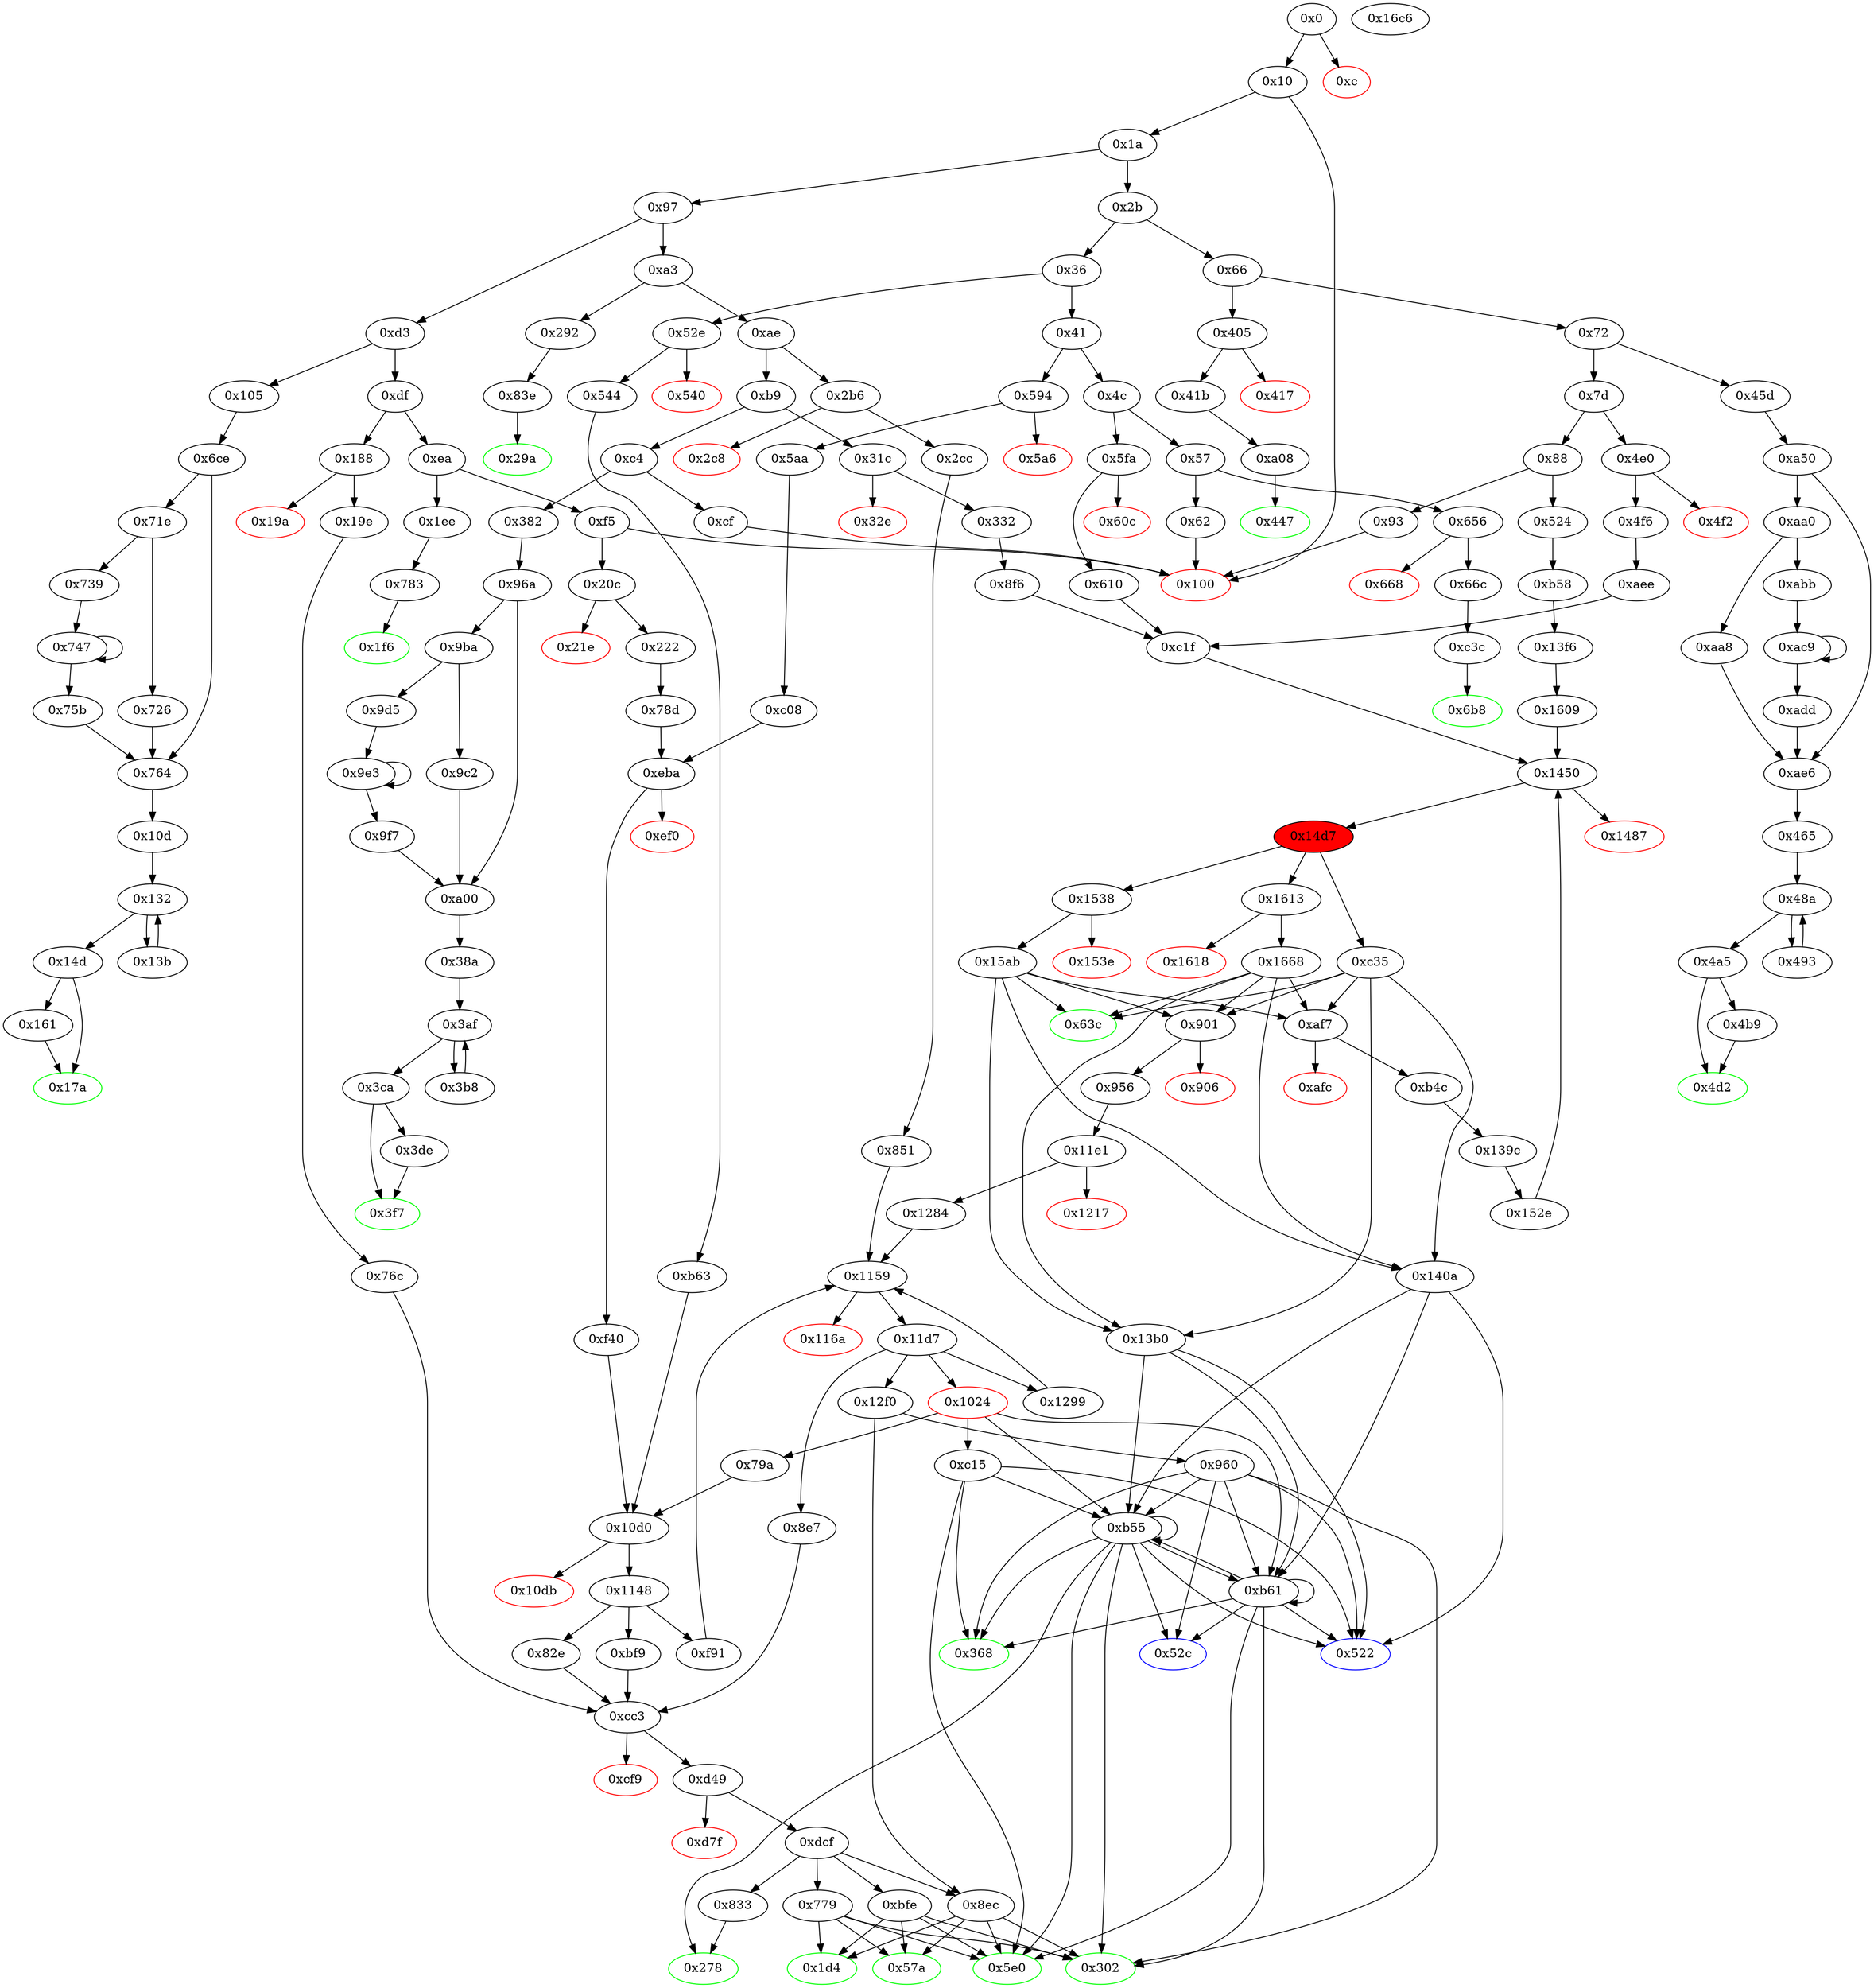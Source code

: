 digraph "" {
"0x5fa" [fillcolor=white, id="0x5fa", style=filled, tooltip="Block 0x5fa\n[0x5fa:0x60b]\n---\nPredecessors: [0x4c]\nSuccessors: [0x60c, 0x610]\n---\n0x5fa JUMPDEST\n0x5fb PUSH2 0x63c\n0x5fe PUSH1 0x4\n0x600 DUP1\n0x601 CALLDATASIZE\n0x602 SUB\n0x603 PUSH1 0x20\n0x605 DUP2\n0x606 LT\n0x607 ISZERO\n0x608 PUSH2 0x610\n0x60b JUMPI\n---\n0x5fa: JUMPDEST \n0x5fb: V452 = 0x63c\n0x5fe: V453 = 0x4\n0x601: V454 = CALLDATASIZE\n0x602: V455 = SUB V454 0x4\n0x603: V456 = 0x20\n0x606: V457 = LT V455 0x20\n0x607: V458 = ISZERO V457\n0x608: V459 = 0x610\n0x60b: JUMPI 0x610 V458\n---\nEntry stack: [V13]\nStack pops: 0\nStack additions: [0x63c, 0x4, V455]\nExit stack: [V13, 0x63c, 0x4, V455]\n\nDef sites:\nV13: {0x1a.0x1f}\n"];
"0xb58" [fillcolor=white, id="0xb58", style=filled, tooltip="Block 0xb58\n[0xb58:0xb60]\n---\nPredecessors: [0x524]\nSuccessors: [0x13f6]\n---\n0xb58 JUMPDEST\n0xb59 PUSH2 0xb61\n0xb5c CALLER\n0xb5d PUSH2 0x13f6\n0xb60 JUMP\n---\n0xb58: JUMPDEST \n0xb59: V848 = 0xb61\n0xb5c: V849 = CALLER\n0xb5d: V850 = 0x13f6\n0xb60: JUMP 0x13f6\n---\nEntry stack: [V13, 0x52c]\nStack pops: 0\nStack additions: [0xb61, V849]\nExit stack: [V13, 0x52c, 0xb61, V849]\n\nDef sites:\nV13: {0x1a.0x1f}\n0x52c: {0x524.0x525}\n"];
"0x594" [fillcolor=white, id="0x594", style=filled, tooltip="Block 0x594\n[0x594:0x5a5]\n---\nPredecessors: [0x41]\nSuccessors: [0x5a6, 0x5aa]\n---\n0x594 JUMPDEST\n0x595 PUSH2 0x5e0\n0x598 PUSH1 0x4\n0x59a DUP1\n0x59b CALLDATASIZE\n0x59c SUB\n0x59d PUSH1 0x40\n0x59f DUP2\n0x5a0 LT\n0x5a1 ISZERO\n0x5a2 PUSH2 0x5aa\n0x5a5 JUMPI\n---\n0x594: JUMPDEST \n0x595: V422 = 0x5e0\n0x598: V423 = 0x4\n0x59b: V424 = CALLDATASIZE\n0x59c: V425 = SUB V424 0x4\n0x59d: V426 = 0x40\n0x5a0: V427 = LT V425 0x40\n0x5a1: V428 = ISZERO V427\n0x5a2: V429 = 0x5aa\n0x5a5: JUMPI 0x5aa V428\n---\nEntry stack: [V13]\nStack pops: 0\nStack additions: [0x5e0, 0x4, V425]\nExit stack: [V13, 0x5e0, 0x4, V425]\n\nDef sites:\nV13: {0x1a.0x1f}\n"];
"0x5aa" [fillcolor=white, id="0x5aa", style=filled, tooltip="Block 0x5aa\n[0x5aa:0x5df]\n---\nPredecessors: [0x594]\nSuccessors: [0xc08]\n---\n0x5aa JUMPDEST\n0x5ab DUP2\n0x5ac ADD\n0x5ad SWAP1\n0x5ae DUP1\n0x5af DUP1\n0x5b0 CALLDATALOAD\n0x5b1 PUSH20 0xffffffffffffffffffffffffffffffffffffffff\n0x5c6 AND\n0x5c7 SWAP1\n0x5c8 PUSH1 0x20\n0x5ca ADD\n0x5cb SWAP1\n0x5cc SWAP3\n0x5cd SWAP2\n0x5ce SWAP1\n0x5cf DUP1\n0x5d0 CALLDATALOAD\n0x5d1 SWAP1\n0x5d2 PUSH1 0x20\n0x5d4 ADD\n0x5d5 SWAP1\n0x5d6 SWAP3\n0x5d7 SWAP2\n0x5d8 SWAP1\n0x5d9 POP\n0x5da POP\n0x5db POP\n0x5dc PUSH2 0xc08\n0x5df JUMP\n---\n0x5aa: JUMPDEST \n0x5ac: V431 = ADD 0x4 V425\n0x5b0: V432 = CALLDATALOAD 0x4\n0x5b1: V433 = 0xffffffffffffffffffffffffffffffffffffffff\n0x5c6: V434 = AND 0xffffffffffffffffffffffffffffffffffffffff V432\n0x5c8: V435 = 0x20\n0x5ca: V436 = ADD 0x20 0x4\n0x5d0: V437 = CALLDATALOAD 0x24\n0x5d2: V438 = 0x20\n0x5d4: V439 = ADD 0x20 0x24\n0x5dc: V440 = 0xc08\n0x5df: JUMP 0xc08\n---\nEntry stack: [V13, 0x5e0, 0x4, V425]\nStack pops: 2\nStack additions: [V434, V437]\nExit stack: [V13, 0x5e0, V434, V437]\n\nDef sites:\nV13: {0x1a.0x1f}\n0x5e0: {0x594.0x595}\n0x4: {0x594.0x598}\nV425: {0x594.0x59c}\n"];
"0x4a5" [fillcolor=white, id="0x4a5", style=filled, tooltip="Block 0x4a5\n[0x4a5:0x4b8]\n---\nPredecessors: [0x48a]\nSuccessors: [0x4b9, 0x4d2]\n---\n0x4a5 JUMPDEST\n0x4a6 POP\n0x4a7 POP\n0x4a8 POP\n0x4a9 POP\n0x4aa SWAP1\n0x4ab POP\n0x4ac SWAP1\n0x4ad DUP2\n0x4ae ADD\n0x4af SWAP1\n0x4b0 PUSH1 0x1f\n0x4b2 AND\n0x4b3 DUP1\n0x4b4 ISZERO\n0x4b5 PUSH2 0x4d2\n0x4b8 JUMPI\n---\n0x4a5: JUMPDEST \n0x4ae: V354 = ADD V341 V340\n0x4b0: V355 = 0x1f\n0x4b2: V356 = AND 0x1f V341\n0x4b4: V357 = ISZERO V356\n0x4b5: V358 = 0x4d2\n0x4b8: JUMPI 0x4d2 V357\n---\nEntry stack: [V13, 0x465, V780, V334, V334, V340, V343, V341, V341, V340, V343, S0]\nStack pops: 7\nStack additions: [V354, V356]\nExit stack: [V13, 0x465, V780, V334, V334, V354, V356]\n\nDef sites:\nV13: {0x1a.0x1f}\n0x465: {0x45d.0x45e}\nV780: {0xa50.0xa75}\nV334: {0x465.0x468}\nV334: {0x465.0x468}\nV340: {0x465.0x47b}\nV343: {0x465.0x483}\nV341: {0x465.0x47f}\nV341: {0x465.0x47f}\nV340: {0x465.0x47b}\nV343: {0x465.0x483}\nS0: {0x493.0x49e, 0x465.0x488}\n"];
"0x2cc" [fillcolor=white, id="0x2cc", style=filled, tooltip="Block 0x2cc\n[0x2cc:0x301]\n---\nPredecessors: [0x2b6]\nSuccessors: [0x851]\n---\n0x2cc JUMPDEST\n0x2cd DUP2\n0x2ce ADD\n0x2cf SWAP1\n0x2d0 DUP1\n0x2d1 DUP1\n0x2d2 CALLDATALOAD\n0x2d3 PUSH20 0xffffffffffffffffffffffffffffffffffffffff\n0x2e8 AND\n0x2e9 SWAP1\n0x2ea PUSH1 0x20\n0x2ec ADD\n0x2ed SWAP1\n0x2ee SWAP3\n0x2ef SWAP2\n0x2f0 SWAP1\n0x2f1 DUP1\n0x2f2 CALLDATALOAD\n0x2f3 SWAP1\n0x2f4 PUSH1 0x20\n0x2f6 ADD\n0x2f7 SWAP1\n0x2f8 SWAP3\n0x2f9 SWAP2\n0x2fa SWAP1\n0x2fb POP\n0x2fc POP\n0x2fd POP\n0x2fe PUSH2 0x851\n0x301 JUMP\n---\n0x2cc: JUMPDEST \n0x2ce: V214 = ADD 0x4 V208\n0x2d2: V215 = CALLDATALOAD 0x4\n0x2d3: V216 = 0xffffffffffffffffffffffffffffffffffffffff\n0x2e8: V217 = AND 0xffffffffffffffffffffffffffffffffffffffff V215\n0x2ea: V218 = 0x20\n0x2ec: V219 = ADD 0x20 0x4\n0x2f2: V220 = CALLDATALOAD 0x24\n0x2f4: V221 = 0x20\n0x2f6: V222 = ADD 0x20 0x24\n0x2fe: V223 = 0x851\n0x301: JUMP 0x851\n---\nEntry stack: [V13, 0x302, 0x4, V208]\nStack pops: 2\nStack additions: [V217, V220]\nExit stack: [V13, 0x302, V217, V220]\n\nDef sites:\nV13: {0x1a.0x1f}\n0x302: {0x2b6.0x2b7}\n0x4: {0x2b6.0x2ba}\nV208: {0x2b6.0x2be}\n"];
"0xac9" [fillcolor=white, id="0xac9", style=filled, tooltip="Block 0xac9\n[0xac9:0xadc]\n---\nPredecessors: [0xabb, 0xac9]\nSuccessors: [0xac9, 0xadd]\n---\n0xac9 JUMPDEST\n0xaca DUP2\n0xacb SLOAD\n0xacc DUP2\n0xacd MSTORE\n0xace SWAP1\n0xacf PUSH1 0x1\n0xad1 ADD\n0xad2 SWAP1\n0xad3 PUSH1 0x20\n0xad5 ADD\n0xad6 DUP1\n0xad7 DUP4\n0xad8 GT\n0xad9 PUSH2 0xac9\n0xadc JUMPI\n---\n0xac9: JUMPDEST \n0xacb: V813 = S[S1]\n0xacd: M[S0] = V813\n0xacf: V814 = 0x1\n0xad1: V815 = ADD 0x1 S1\n0xad3: V816 = 0x20\n0xad5: V817 = ADD 0x20 S0\n0xad8: V818 = GT V808 V817\n0xad9: V819 = 0xac9\n0xadc: JUMPI 0xac9 V818\n---\nEntry stack: [V13, 0x465, V780, 0x6, V771, V808, S1, S0]\nStack pops: 3\nStack additions: [S2, V815, V817]\nExit stack: [V13, 0x465, V780, 0x6, V771, V808, V815, V817]\n\nDef sites:\nV13: {0x1a.0x1f}\n0x465: {0x45d.0x45e}\nV780: {0xa50.0xa75}\n0x6: {0xa50.0xa51}\nV771: {0xa50.0xa65}\nV808: {0xabb.0xabd}\nS1: {0xac9.0xad1, 0xabb.0xac7}\nS0: {0xac9.0xad5, 0xa50.0xa85}\n"];
"0xa50" [fillcolor=white, id="0xa50", style=filled, tooltip="Block 0xa50\n[0xa50:0xa9f]\n---\nPredecessors: [0x45d]\nSuccessors: [0xaa0, 0xae6]\n---\n0xa50 JUMPDEST\n0xa51 PUSH1 0x6\n0xa53 DUP1\n0xa54 SLOAD\n0xa55 PUSH1 0x1\n0xa57 DUP2\n0xa58 PUSH1 0x1\n0xa5a AND\n0xa5b ISZERO\n0xa5c PUSH2 0x100\n0xa5f MUL\n0xa60 SUB\n0xa61 AND\n0xa62 PUSH1 0x2\n0xa64 SWAP1\n0xa65 DIV\n0xa66 DUP1\n0xa67 PUSH1 0x1f\n0xa69 ADD\n0xa6a PUSH1 0x20\n0xa6c DUP1\n0xa6d SWAP2\n0xa6e DIV\n0xa6f MUL\n0xa70 PUSH1 0x20\n0xa72 ADD\n0xa73 PUSH1 0x40\n0xa75 MLOAD\n0xa76 SWAP1\n0xa77 DUP2\n0xa78 ADD\n0xa79 PUSH1 0x40\n0xa7b MSTORE\n0xa7c DUP1\n0xa7d SWAP3\n0xa7e SWAP2\n0xa7f SWAP1\n0xa80 DUP2\n0xa81 DUP2\n0xa82 MSTORE\n0xa83 PUSH1 0x20\n0xa85 ADD\n0xa86 DUP3\n0xa87 DUP1\n0xa88 SLOAD\n0xa89 PUSH1 0x1\n0xa8b DUP2\n0xa8c PUSH1 0x1\n0xa8e AND\n0xa8f ISZERO\n0xa90 PUSH2 0x100\n0xa93 MUL\n0xa94 SUB\n0xa95 AND\n0xa96 PUSH1 0x2\n0xa98 SWAP1\n0xa99 DIV\n0xa9a DUP1\n0xa9b ISZERO\n0xa9c PUSH2 0xae6\n0xa9f JUMPI\n---\n0xa50: JUMPDEST \n0xa51: V760 = 0x6\n0xa54: V761 = S[0x6]\n0xa55: V762 = 0x1\n0xa58: V763 = 0x1\n0xa5a: V764 = AND 0x1 V761\n0xa5b: V765 = ISZERO V764\n0xa5c: V766 = 0x100\n0xa5f: V767 = MUL 0x100 V765\n0xa60: V768 = SUB V767 0x1\n0xa61: V769 = AND V768 V761\n0xa62: V770 = 0x2\n0xa65: V771 = DIV V769 0x2\n0xa67: V772 = 0x1f\n0xa69: V773 = ADD 0x1f V771\n0xa6a: V774 = 0x20\n0xa6e: V775 = DIV V773 0x20\n0xa6f: V776 = MUL V775 0x20\n0xa70: V777 = 0x20\n0xa72: V778 = ADD 0x20 V776\n0xa73: V779 = 0x40\n0xa75: V780 = M[0x40]\n0xa78: V781 = ADD V780 V778\n0xa79: V782 = 0x40\n0xa7b: M[0x40] = V781\n0xa82: M[V780] = V771\n0xa83: V783 = 0x20\n0xa85: V784 = ADD 0x20 V780\n0xa88: V785 = S[0x6]\n0xa89: V786 = 0x1\n0xa8c: V787 = 0x1\n0xa8e: V788 = AND 0x1 V785\n0xa8f: V789 = ISZERO V788\n0xa90: V790 = 0x100\n0xa93: V791 = MUL 0x100 V789\n0xa94: V792 = SUB V791 0x1\n0xa95: V793 = AND V792 V785\n0xa96: V794 = 0x2\n0xa99: V795 = DIV V793 0x2\n0xa9b: V796 = ISZERO V795\n0xa9c: V797 = 0xae6\n0xa9f: JUMPI 0xae6 V796\n---\nEntry stack: [V13, 0x465]\nStack pops: 0\nStack additions: [V780, 0x6, V771, V784, 0x6, V795]\nExit stack: [V13, 0x465, V780, 0x6, V771, V784, 0x6, V795]\n\nDef sites:\nV13: {0x1a.0x1f}\n0x465: {0x45d.0x45e}\n"];
"0xb55" [fillcolor=white, id="0xb55", style=filled, tooltip="Block 0xb55\n[0xb55:0xb57]\n---\nPredecessors: [0x960, 0xb55, 0xb61, 0xc15, 0x1024, 0x13b0, 0x140a]\nSuccessors: [0x278, 0x302, 0x368, 0x522, 0x52c, 0x5e0, 0xb55, 0xb61]\n---\n0xb55 JUMPDEST\n0xb56 POP\n0xb57 JUMP\n---\n0xb55: JUMPDEST \n0xb57: JUMP S1\n---\nEntry stack: [V13, S10, S9, S8, S7, S6, S5, S4, S3, S2, S1, S0]\nStack pops: 2\nStack additions: []\nExit stack: [V13, S10, S9, S8, S7, S6, S5, S4, S3, S2]\n\nDef sites:\nV13: {0x1a.0x1f}\nS10: {0x1a.0x1f, 0x31c.0x31d}\nS9: {0x1a.0x1f, 0x31c.0x31d, 0x332.0x34e}\nS8: {0x4e0.0x4e1, 0x1a.0x1f, 0x31c.0x31d, 0x332.0x34e, 0x332.0x358}\nS7: {0x1a.0x1f, 0x31c.0x31d, 0x332.0x358, 0x4e0.0x4e1, 0x332.0x34e, 0x8f6.0x8f7, 0x4f6.0x512}\nS6: {0x1a.0x1f, 0x31c.0x31d, 0x332.0x34e, 0x332.0x358, 0xb4c_0x15ab.0xb4d, 0xb4c_0x1668.0xb4d, 0x8f6.0x8f7, 0x4f6.0x512, 0x4e0.0x4e1}\nS5: {0x1a.0x1f, 0x31c.0x31d, 0x332.0x34e, 0x332.0x358, 0xb4c_0x15ab.0xb4d, 0xb4c_0x1668.0xb4d, 0x8f6.0x8f7, 0x4f6.0x512, 0x4e0.0x4e1}\nS4: {0x1a.0x1f, 0x31c.0x31d, 0x332.0x358, 0x332.0x34e, 0xb4c_0x15ab.0xb4d, 0xb4c_0x1668.0xb4d, 0x4f6.0x512, 0x8f6.0x8f7, 0x20c.0x20d, 0x4e0.0x4e1}\nS3: {0x1a.0x1f, 0x31c.0x31d, 0xb4c_0x15ab.0xb4d, 0x332.0x34e, 0x332.0x358, 0xb4c_0x1668.0xb4d, 0x4f6.0x512, 0x8f6.0x8f7, 0x594.0x595, 0x20c.0x20d, 0x4e0.0x4e1, 0x222.0x23e}\nS2: {0x1a.0x1f, 0x31c.0x31d, 0xb4c_0x15ab.0xb4d, 0x332.0x34e, 0x594.0x595, 0x332.0x358, 0xb4c_0x1668.0xb4d, 0x4f6.0x512, 0x8f6.0x8f7, 0x2b6.0x2b7, 0x5aa.0x5c6, 0x20c.0x20d, 0x4e0.0x4e1, 0x222.0x23e, 0x222.0x25e}\nS1: {0x1a.0x1f, 0x31c.0x31d, 0x594.0x595, 0x20c.0x20d, 0x2cc.0x2e8, 0x222.0x268, 0xb4c_0x15ab.0xb4d, 0x332.0x34e, 0x332.0x358, 0xb4c_0x1668.0xb4d, 0x4f6.0x512, 0x8f6.0x8f7, 0x2b6.0x2b7, 0x5aa.0x5c6, 0x5aa.0x5d0, 0x4e0.0x4e1, 0x222.0x23e, 0x524.0x525, 0x222.0x25e}\nS0: {0x960.0x961, 0xb58.0xb59, 0x1a.0x1f, 0x31c.0x31d, 0x594.0x595, 0xc08.0xc09, 0x78d.0x78e, 0x2cc.0x2e8, 0x20c.0x20d, 0x2cc.0x2f2, 0xb4c_0x15ab.0xb4d, 0x332.0x34e, 0x332.0x358, 0xb4c_0x1668.0xb4d, 0x4f6.0x512, 0x8f6.0x8f7, 0x5aa.0x5d0, 0x4e0.0x4e1, 0x222.0x23e, 0x524.0x525, 0x222.0x268}\n"];
"0x4d2" [color=green, fillcolor=white, id="0x4d2", style=filled, tooltip="Block 0x4d2\n[0x4d2:0x4df]\n---\nPredecessors: [0x4a5, 0x4b9]\nSuccessors: []\n---\n0x4d2 JUMPDEST\n0x4d3 POP\n0x4d4 SWAP3\n0x4d5 POP\n0x4d6 POP\n0x4d7 POP\n0x4d8 PUSH1 0x40\n0x4da MLOAD\n0x4db DUP1\n0x4dc SWAP2\n0x4dd SUB\n0x4de SWAP1\n0x4df RETURN\n---\n0x4d2: JUMPDEST \n0x4d8: V371 = 0x40\n0x4da: V372 = M[0x40]\n0x4dd: V373 = SUB S1 V372\n0x4df: RETURN V372 V373\n---\nEntry stack: [V13, 0x465, V780, V334, V334, S1, V356]\nStack pops: 5\nStack additions: []\nExit stack: [V13, 0x465]\n\nDef sites:\nV13: {0x1a.0x1f}\n0x465: {0x45d.0x45e}\nV780: {0xa50.0xa75}\nV334: {0x465.0x468}\nV334: {0x465.0x468}\nS1: {0x4b9.0x4cf, 0x4a5.0x4ae}\nV356: {0x4a5.0x4b2}\n"];
"0xea" [fillcolor=white, id="0xea", style=filled, tooltip="Block 0xea\n[0xea:0xf4]\n---\nPredecessors: [0xdf]\nSuccessors: [0xf5, 0x1ee]\n---\n0xea DUP1\n0xeb PUSH4 0x18160ddd\n0xf0 EQ\n0xf1 PUSH2 0x1ee\n0xf4 JUMPI\n---\n0xeb: V68 = 0x18160ddd\n0xf0: V69 = EQ 0x18160ddd V13\n0xf1: V70 = 0x1ee\n0xf4: JUMPI 0x1ee V69\n---\nEntry stack: [V13]\nStack pops: 1\nStack additions: [S0]\nExit stack: [V13]\n\nDef sites:\nV13: {0x1a.0x1f}\n"];
"0x3f7" [color=green, fillcolor=white, id="0x3f7", style=filled, tooltip="Block 0x3f7\n[0x3f7:0x404]\n---\nPredecessors: [0x3ca, 0x3de]\nSuccessors: []\n---\n0x3f7 JUMPDEST\n0x3f8 POP\n0x3f9 SWAP3\n0x3fa POP\n0x3fb POP\n0x3fc POP\n0x3fd PUSH1 0x40\n0x3ff MLOAD\n0x400 DUP1\n0x401 SWAP2\n0x402 SUB\n0x403 SWAP1\n0x404 RETURN\n---\n0x3f7: JUMPDEST \n0x3fd: V305 = 0x40\n0x3ff: V306 = M[0x40]\n0x402: V307 = SUB S1 V306\n0x404: RETURN V306 V307\n---\nEntry stack: [V13, 0x38a, V703, V268, V268, S1, V290]\nStack pops: 5\nStack additions: []\nExit stack: [V13, 0x38a]\n\nDef sites:\nV13: {0x1a.0x1f}\n0x38a: {0x382.0x383}\nV703: {0x96a.0x98f}\nV268: {0x38a.0x38d}\nV268: {0x38a.0x38d}\nS1: {0x3ca.0x3d3, 0x3de.0x3f4}\nV290: {0x3ca.0x3d7}\n"];
"0x1609" [fillcolor=white, id="0x1609", style=filled, tooltip="Block 0x1609\n[0x1609:0x1612]\n---\nPredecessors: [0x13f6]\nSuccessors: [0x1450]\n---\n0x1609 JUMPDEST\n0x160a PUSH2 0x1613\n0x160d DUP3\n0x160e DUP3\n0x160f PUSH2 0x1450\n0x1612 JUMP\n---\n0x1609: JUMPDEST \n0x160a: V1336 = 0x1613\n0x160f: V1337 = 0x1450\n0x1612: JUMP 0x1450\n---\nEntry stack: [V13, 0x52c, 0xb61, V849, 0x140a, 0x3, V849]\nStack pops: 2\nStack additions: [S1, S0, 0x1613, S1, S0]\nExit stack: [V13, 0x52c, 0xb61, V849, 0x140a, 0x3, V849, 0x1613, 0x3, V849]\n\nDef sites:\nV13: {0x1a.0x1f}\n0x52c: {0x524.0x525}\n0xb61: {0xb58.0xb59}\nV849: {0xb58.0xb5c}\n0x140a: {0x13f6.0x13f7}\n0x3: {0x13f6.0x13fb}\nV849: {0xb58.0xb5c}\n"];
"0x739" [fillcolor=white, id="0x739", style=filled, tooltip="Block 0x739\n[0x739:0x746]\n---\nPredecessors: [0x71e]\nSuccessors: [0x747]\n---\n0x739 JUMPDEST\n0x73a DUP3\n0x73b ADD\n0x73c SWAP2\n0x73d SWAP1\n0x73e PUSH1 0x0\n0x740 MSTORE\n0x741 PUSH1 0x20\n0x743 PUSH1 0x0\n0x745 SHA3\n0x746 SWAP1\n---\n0x739: JUMPDEST \n0x73b: V555 = ADD V531 V542\n0x73e: V556 = 0x0\n0x740: M[0x0] = 0x5\n0x741: V557 = 0x20\n0x743: V558 = 0x0\n0x745: V559 = SHA3 0x0 0x20\n---\nEntry stack: [V13, 0x10d, V527, 0x5, V518, V531, 0x5, V542]\nStack pops: 3\nStack additions: [V555, V559, S2]\nExit stack: [V13, 0x10d, V527, 0x5, V518, V555, V559, V531]\n\nDef sites:\nV13: {0x1a.0x1f}\n0x10d: {0x105.0x106}\nV527: {0x6ce.0x6f3}\n0x5: {0x6ce.0x6cf}\nV518: {0x6ce.0x6e3}\nV531: {0x6ce.0x703}\n0x5: {0x6ce.0x6cf}\nV542: {0x6ce.0x717}\n"];
"0x1538" [fillcolor=white, id="0x1538", style=filled, tooltip="Block 0x1538\n[0x1538:0x153d]\n---\nPredecessors: [0x14d7]\nSuccessors: [0x153e, 0x15ab]\n---\n0x1538 JUMPDEST\n0x1539 ISZERO\n0x153a PUSH2 0x15ab\n0x153d JUMPI\n---\n0x1538: JUMPDEST \n0x1539: V1291 = ISZERO V1288\n0x153a: V1292 = 0x15ab\n0x153d: JUMPI 0x15ab V1291\n---\nEntry stack: [V13, S15, S14, S13, S12, S11, S10, S9, S8, S7, S6, S5, S4, {0x63c, 0x901, 0xaf7, 0x13b0, 0x140a}, S2, S1, V1288]\nStack pops: 1\nStack additions: []\nExit stack: [V13, S15, S14, S13, S12, S11, S10, S9, S8, S7, S6, S5, S4, {0x63c, 0x901, 0xaf7, 0x13b0, 0x140a}, S2, S1]\n\nDef sites:\nV13: {0x1a.0x1f}\nS15: {0x1a.0x1f, 0x31c.0x31d}\nS14: {0x332.0x34e, 0x31c.0x31d, 0x1a.0x1f}\nS13: {0x4e0.0x4e1, 0x1a.0x1f, 0x31c.0x31d, 0x332.0x358, 0x332.0x34e}\nS12: {0x1a.0x1f, 0x31c.0x31d, 0x332.0x34e, 0x4e0.0x4e1, 0x332.0x358, 0x8f6.0x8f7, 0x4f6.0x512}\nS11: {0x1a.0x1f, 0x31c.0x31d, 0xb4c_0x15ab.0xb4d, 0x332.0x34e, 0x332.0x358, 0xb4c_0x1668.0xb4d, 0x4f6.0x512, 0x8f6.0x8f7, 0x4e0.0x4e1}\nS10: {0x1a.0x1f, 0x31c.0x31d, 0xb4c_0x15ab.0xb4d, 0x332.0x34e, 0x332.0x358, 0xb4c_0x1668.0xb4d, 0x4f6.0x512, 0x8f6.0x8f7, 0x4e0.0x4e1}\nS9: {0x1a.0x1f, 0x31c.0x31d, 0xb4c_0x15ab.0xb4d, 0x332.0x34e, 0x332.0x358, 0xb4c_0x1668.0xb4d, 0x4f6.0x512, 0x8f6.0x8f7, 0x4e0.0x4e1}\nS8: {0x1a.0x1f, 0xb4c_0x15ab.0xb4d, 0x332.0x34e, 0x332.0x358, 0xb4c_0x1668.0xb4d, 0x4f6.0x512, 0x8f6.0x8f7, 0x4e0.0x4e1}\nS7: {0x1a.0x1f, 0x31c.0x31d, 0xb4c_0x15ab.0xb4d, 0x332.0x358, 0xb4c_0x1668.0xb4d, 0x4f6.0x512, 0x8f6.0x8f7, 0x4e0.0x4e1}\nS6: {0xb4c_0x1668.0xb4d, 0xb4c_0x15ab.0xb4d, 0x1a.0x1f, 0x524.0x525, 0x332.0x34e, 0x8f6.0x8f7, 0x4f6.0x512}\nS5: {0xb58.0xb59, 0x332.0x358, 0xb4c_0x15ab.0xb4d, 0xb4c_0x1668.0xb4d, 0x4e0.0x4e1}\nS4: {0xb58.0xb5c, 0xb4c_0x15ab.0xb4d, 0x1a.0x1f, 0xb4c_0x1668.0xb4d, 0x8f6.0x8f7, 0x4f6.0x512}\n{0x63c, 0x901, 0xaf7, 0x13b0, 0x140a}: {0x5fa.0x5fb, 0x139c_0x1668.0x139d, 0x13f6.0x13f7, 0xaee.0xaef, 0x139c_0x15ab.0x139d, 0x8f6.0x8f9}\nS2: {0x139c_0x15ab.0x13a1, 0x139c_0x1668.0x13a1, 0x13f6.0x13fb, 0xaee.0xaf2, 0x610.0x62c, 0x8f6.0x8fc}\nS1: {0xb58.0xb5c, 0x1a.0x1f, 0xb4c_0x1668.0xb4d, 0xb4c_0x15ab.0xb4d, 0x4f6.0x512, 0x8f6.0x8f7, 0xc1f_0xaee.0xc20, 0xc1f_0x8f6.0xc20, 0xc1f_0x610.0xc20}\nV1288: {0x14d7.0x1526}\n"];
"0x63c" [color=green, fillcolor=white, id="0x63c", style=filled, tooltip="Block 0x63c\n[0x63c:0x655]\n---\nPredecessors: [0xc35, 0x15ab, 0x1668]\nSuccessors: []\n---\n0x63c JUMPDEST\n0x63d PUSH1 0x40\n0x63f MLOAD\n0x640 DUP1\n0x641 DUP3\n0x642 ISZERO\n0x643 ISZERO\n0x644 ISZERO\n0x645 ISZERO\n0x646 DUP2\n0x647 MSTORE\n0x648 PUSH1 0x20\n0x64a ADD\n0x64b SWAP2\n0x64c POP\n0x64d POP\n0x64e PUSH1 0x40\n0x650 MLOAD\n0x651 DUP1\n0x652 SWAP2\n0x653 SUB\n0x654 SWAP1\n0x655 RETURN\n---\n0x63c: JUMPDEST \n0x63d: V468 = 0x40\n0x63f: V469 = M[0x40]\n0x642: V470 = ISZERO S0\n0x643: V471 = ISZERO V470\n0x644: V472 = ISZERO V471\n0x645: V473 = ISZERO V472\n0x647: M[V469] = V473\n0x648: V474 = 0x20\n0x64a: V475 = ADD 0x20 V469\n0x64e: V476 = 0x40\n0x650: V477 = M[0x40]\n0x653: V478 = SUB V475 V477\n0x655: RETURN V477 V478\n---\nEntry stack: [V13, S12, S11, S10, S9, S8, S7, S6, S5, S4, S3, S2, S1, S0]\nStack pops: 1\nStack additions: []\nExit stack: [V13, S12, S11, S10, S9, S8, S7, S6, S5, S4, S3, S2, S1]\n\nDef sites:\nV13: {0x1a.0x1f}\nS12: {0x1a.0x1f, 0x31c.0x31d}\nS11: {0x1a.0x1f, 0x31c.0x31d, 0x332.0x34e}\nS10: {0x4e0.0x4e1, 0x1a.0x1f, 0x31c.0x31d, 0x332.0x358, 0x332.0x34e}\nS9: {0x1a.0x1f, 0x31c.0x31d, 0x332.0x358, 0x4e0.0x4e1, 0x332.0x34e, 0x4f6.0x512, 0x8f6.0x8f7}\nS8: {0x1a.0x1f, 0x31c.0x31d, 0x332.0x358, 0x332.0x34e, 0xb4c_0x15ab.0xb4d, 0xb4c_0x1668.0xb4d, 0x4f6.0x512, 0x8f6.0x8f7, 0x4e0.0x4e1}\nS7: {0x1a.0x1f, 0x31c.0x31d, 0xb4c_0x15ab.0xb4d, 0x332.0x34e, 0x332.0x358, 0xb4c_0x1668.0xb4d, 0x4f6.0x512, 0x8f6.0x8f7, 0x4e0.0x4e1}\nS6: {0x1a.0x1f, 0x31c.0x31d, 0xb4c_0x15ab.0xb4d, 0x332.0x34e, 0x332.0x358, 0xb4c_0x1668.0xb4d, 0x4f6.0x512, 0x8f6.0x8f7, 0x4e0.0x4e1}\nS5: {0x1a.0x1f, 0x31c.0x31d, 0xb4c_0x15ab.0xb4d, 0x332.0x34e, 0x332.0x358, 0xb4c_0x1668.0xb4d, 0x4f6.0x512, 0x8f6.0x8f7, 0x4e0.0x4e1}\nS4: {0x1a.0x1f, 0x31c.0x31d, 0xb4c_0x15ab.0xb4d, 0x332.0x34e, 0x332.0x358, 0xb4c_0x1668.0xb4d, 0x4f6.0x512, 0x8f6.0x8f7, 0x4e0.0x4e1}\nS3: {0x1a.0x1f, 0x31c.0x31d, 0xb4c_0x15ab.0xb4d, 0x332.0x358, 0xb4c_0x1668.0xb4d, 0x332.0x34e, 0x4f6.0x512, 0x8f6.0x8f7, 0x4e0.0x4e1, 0x524.0x525}\nS2: {0xb58.0xb59, 0x1a.0x1f, 0xb4c_0x15ab.0xb4d, 0x332.0x34e, 0xb4c_0x1668.0xb4d, 0x332.0x358, 0x4f6.0x512, 0x8f6.0x8f7, 0x4e0.0x4e1, 0x524.0x525}\nS1: {0xb58.0xb59, 0xb58.0xb5c, 0x1a.0x1f, 0x332.0x358, 0xb4c_0x15ab.0xb4d, 0xb4c_0x1668.0xb4d, 0x8f6.0x8f7, 0x4f6.0x512, 0x4e0.0x4e1}\nS0: {0xb58.0xb5c, 0x1a.0x1f, 0x14d7_0x1609.0x1526, 0x14d7_0x152e_0x1668.0x1526, 0xb4c_0x1668.0xb4d, 0xb4c_0x15ab.0xb4d, 0x14d7_0xc1f_0x8f6.0x1526, 0x14d7_0xc1f_0xaee.0x1526, 0x4f6.0x512, 0x8f6.0x8f7, 0x14d7_0x152e_0x15ab.0x1526, 0x14d7_0xc1f_0x610.0x1526}\n"];
"0x8f6" [fillcolor=white, id="0x8f6", style=filled, tooltip="Block 0x8f6\n[0x8f6:0x900]\n---\nPredecessors: [0x332]\nSuccessors: [0xc1f]\n---\n0x8f6 JUMPDEST\n0x8f7 PUSH1 0x0\n0x8f9 PUSH2 0x901\n0x8fc CALLER\n0x8fd PUSH2 0xc1f\n0x900 JUMP\n---\n0x8f6: JUMPDEST \n0x8f7: V657 = 0x0\n0x8f9: V658 = 0x901\n0x8fc: V659 = CALLER\n0x8fd: V660 = 0xc1f\n0x900: JUMP 0xc1f\n---\nEntry stack: [V13, 0x368, V247, V250]\nStack pops: 0\nStack additions: [0x0, 0x901, V659]\nExit stack: [V13, 0x368, V247, V250, 0x0, 0x901, V659]\n\nDef sites:\nV13: {0x1a.0x1f}\n0x368: {0x31c.0x31d}\nV247: {0x332.0x34e}\nV250: {0x332.0x358}\n"];
"0x66c" [fillcolor=white, id="0x66c", style=filled, tooltip="Block 0x66c\n[0x66c:0x6b7]\n---\nPredecessors: [0x656]\nSuccessors: [0xc3c]\n---\n0x66c JUMPDEST\n0x66d DUP2\n0x66e ADD\n0x66f SWAP1\n0x670 DUP1\n0x671 DUP1\n0x672 CALLDATALOAD\n0x673 PUSH20 0xffffffffffffffffffffffffffffffffffffffff\n0x688 AND\n0x689 SWAP1\n0x68a PUSH1 0x20\n0x68c ADD\n0x68d SWAP1\n0x68e SWAP3\n0x68f SWAP2\n0x690 SWAP1\n0x691 DUP1\n0x692 CALLDATALOAD\n0x693 PUSH20 0xffffffffffffffffffffffffffffffffffffffff\n0x6a8 AND\n0x6a9 SWAP1\n0x6aa PUSH1 0x20\n0x6ac ADD\n0x6ad SWAP1\n0x6ae SWAP3\n0x6af SWAP2\n0x6b0 SWAP1\n0x6b1 POP\n0x6b2 POP\n0x6b3 POP\n0x6b4 PUSH2 0xc3c\n0x6b7 JUMP\n---\n0x66c: JUMPDEST \n0x66e: V488 = ADD 0x4 V482\n0x672: V489 = CALLDATALOAD 0x4\n0x673: V490 = 0xffffffffffffffffffffffffffffffffffffffff\n0x688: V491 = AND 0xffffffffffffffffffffffffffffffffffffffff V489\n0x68a: V492 = 0x20\n0x68c: V493 = ADD 0x20 0x4\n0x692: V494 = CALLDATALOAD 0x24\n0x693: V495 = 0xffffffffffffffffffffffffffffffffffffffff\n0x6a8: V496 = AND 0xffffffffffffffffffffffffffffffffffffffff V494\n0x6aa: V497 = 0x20\n0x6ac: V498 = ADD 0x20 0x24\n0x6b4: V499 = 0xc3c\n0x6b7: JUMP 0xc3c\n---\nEntry stack: [V13, 0x6b8, 0x4, V482]\nStack pops: 2\nStack additions: [V491, V496]\nExit stack: [V13, 0x6b8, V491, V496]\n\nDef sites:\nV13: {0x1a.0x1f}\n0x6b8: {0x656.0x657}\n0x4: {0x656.0x65a}\nV482: {0x656.0x65e}\n"];
"0x417" [color=red, fillcolor=white, id="0x417", style=filled, tooltip="Block 0x417\n[0x417:0x41a]\n---\nPredecessors: [0x405]\nSuccessors: []\n---\n0x417 PUSH1 0x0\n0x419 DUP1\n0x41a REVERT\n---\n0x417: V316 = 0x0\n0x41a: REVERT 0x0 0x0\n---\nEntry stack: [V13, 0x447, 0x4, V311]\nStack pops: 0\nStack additions: []\nExit stack: [V13, 0x447, 0x4, V311]\n\nDef sites:\nV13: {0x1a.0x1f}\n0x447: {0x405.0x406}\n0x4: {0x405.0x409}\nV311: {0x405.0x40d}\n"];
"0xc4" [fillcolor=white, id="0xc4", style=filled, tooltip="Block 0xc4\n[0xc4:0xce]\n---\nPredecessors: [0xb9]\nSuccessors: [0xcf, 0x382]\n---\n0xc4 DUP1\n0xc5 PUSH4 0x54fd4d50\n0xca EQ\n0xcb PUSH2 0x382\n0xce JUMPI\n---\n0xc5: V58 = 0x54fd4d50\n0xca: V59 = EQ 0x54fd4d50 V13\n0xcb: V60 = 0x382\n0xce: JUMPI 0x382 V59\n---\nEntry stack: [V13]\nStack pops: 1\nStack additions: [S0]\nExit stack: [V13]\n\nDef sites:\nV13: {0x1a.0x1f}\n"];
"0x76c" [fillcolor=white, id="0x76c", style=filled, tooltip="Block 0x76c\n[0x76c:0x778]\n---\nPredecessors: [0x19e]\nSuccessors: [0xcc3]\n---\n0x76c JUMPDEST\n0x76d PUSH1 0x0\n0x76f PUSH2 0x779\n0x772 CALLER\n0x773 DUP5\n0x774 DUP5\n0x775 PUSH2 0xcc3\n0x778 JUMP\n---\n0x76c: JUMPDEST \n0x76d: V571 = 0x0\n0x76f: V572 = 0x779\n0x772: V573 = CALLER\n0x775: V574 = 0xcc3\n0x778: JUMP 0xcc3\n---\nEntry stack: [V13, 0x1d4, V130, V133]\nStack pops: 2\nStack additions: [S1, S0, 0x0, 0x779, V573, S1, S0]\nExit stack: [V13, 0x1d4, V130, V133, 0x0, 0x779, V573, V130, V133]\n\nDef sites:\nV13: {0x1a.0x1f}\n0x1d4: {0x188.0x189}\nV130: {0x19e.0x1ba}\nV133: {0x19e.0x1c4}\n"];
"0xa3" [fillcolor=white, id="0xa3", style=filled, tooltip="Block 0xa3\n[0xa3:0xad]\n---\nPredecessors: [0x97]\nSuccessors: [0xae, 0x292]\n---\n0xa3 DUP1\n0xa4 PUSH4 0x313ce567\n0xa9 EQ\n0xaa PUSH2 0x292\n0xad JUMPI\n---\n0xa4: V49 = 0x313ce567\n0xa9: V50 = EQ 0x313ce567 V13\n0xaa: V51 = 0x292\n0xad: JUMPI 0x292 V50\n---\nEntry stack: [V13]\nStack pops: 1\nStack additions: [S0]\nExit stack: [V13]\n\nDef sites:\nV13: {0x1a.0x1f}\n"];
"0xb63" [fillcolor=white, id="0xb63", style=filled, tooltip="Block 0xb63\n[0xb63:0xbf8]\n---\nPredecessors: [0x544]\nSuccessors: [0x10d0]\n---\n0xb63 JUMPDEST\n0xb64 PUSH1 0x0\n0xb66 PUSH2 0xbfe\n0xb69 CALLER\n0xb6a DUP5\n0xb6b PUSH2 0xbf9\n0xb6e DUP6\n0xb6f PUSH1 0x1\n0xb71 PUSH1 0x0\n0xb73 CALLER\n0xb74 PUSH20 0xffffffffffffffffffffffffffffffffffffffff\n0xb89 AND\n0xb8a PUSH20 0xffffffffffffffffffffffffffffffffffffffff\n0xb9f AND\n0xba0 DUP2\n0xba1 MSTORE\n0xba2 PUSH1 0x20\n0xba4 ADD\n0xba5 SWAP1\n0xba6 DUP2\n0xba7 MSTORE\n0xba8 PUSH1 0x20\n0xbaa ADD\n0xbab PUSH1 0x0\n0xbad SHA3\n0xbae PUSH1 0x0\n0xbb0 DUP10\n0xbb1 PUSH20 0xffffffffffffffffffffffffffffffffffffffff\n0xbc6 AND\n0xbc7 PUSH20 0xffffffffffffffffffffffffffffffffffffffff\n0xbdc AND\n0xbdd DUP2\n0xbde MSTORE\n0xbdf PUSH1 0x20\n0xbe1 ADD\n0xbe2 SWAP1\n0xbe3 DUP2\n0xbe4 MSTORE\n0xbe5 PUSH1 0x20\n0xbe7 ADD\n0xbe8 PUSH1 0x0\n0xbea SHA3\n0xbeb SLOAD\n0xbec PUSH2 0x10d0\n0xbef SWAP1\n0xbf0 SWAP2\n0xbf1 SWAP1\n0xbf2 PUSH4 0xffffffff\n0xbf7 AND\n0xbf8 JUMP\n---\n0xb63: JUMPDEST \n0xb64: V851 = 0x0\n0xb66: V852 = 0xbfe\n0xb69: V853 = CALLER\n0xb6b: V854 = 0xbf9\n0xb6f: V855 = 0x1\n0xb71: V856 = 0x0\n0xb73: V857 = CALLER\n0xb74: V858 = 0xffffffffffffffffffffffffffffffffffffffff\n0xb89: V859 = AND 0xffffffffffffffffffffffffffffffffffffffff V857\n0xb8a: V860 = 0xffffffffffffffffffffffffffffffffffffffff\n0xb9f: V861 = AND 0xffffffffffffffffffffffffffffffffffffffff V859\n0xba1: M[0x0] = V861\n0xba2: V862 = 0x20\n0xba4: V863 = ADD 0x20 0x0\n0xba7: M[0x20] = 0x1\n0xba8: V864 = 0x20\n0xbaa: V865 = ADD 0x20 0x20\n0xbab: V866 = 0x0\n0xbad: V867 = SHA3 0x0 0x40\n0xbae: V868 = 0x0\n0xbb1: V869 = 0xffffffffffffffffffffffffffffffffffffffff\n0xbc6: V870 = AND 0xffffffffffffffffffffffffffffffffffffffff V404\n0xbc7: V871 = 0xffffffffffffffffffffffffffffffffffffffff\n0xbdc: V872 = AND 0xffffffffffffffffffffffffffffffffffffffff V870\n0xbde: M[0x0] = V872\n0xbdf: V873 = 0x20\n0xbe1: V874 = ADD 0x20 0x0\n0xbe4: M[0x20] = V867\n0xbe5: V875 = 0x20\n0xbe7: V876 = ADD 0x20 0x20\n0xbe8: V877 = 0x0\n0xbea: V878 = SHA3 0x0 0x40\n0xbeb: V879 = S[V878]\n0xbec: V880 = 0x10d0\n0xbf2: V881 = 0xffffffff\n0xbf7: V882 = AND 0xffffffff 0x10d0\n0xbf8: JUMP 0x10d0\n---\nEntry stack: [V13, 0x57a, V404, V407]\nStack pops: 2\nStack additions: [S1, S0, 0x0, 0xbfe, V853, S1, 0xbf9, V879, S0]\nExit stack: [V13, 0x57a, V404, V407, 0x0, 0xbfe, V853, V404, 0xbf9, V879, V407]\n\nDef sites:\nV13: {0x1a.0x1f}\n0x57a: {0x52e.0x52f}\nV404: {0x544.0x560}\nV407: {0x544.0x56a}\n"];
"0x21e" [color=red, fillcolor=white, id="0x21e", style=filled, tooltip="Block 0x21e\n[0x21e:0x221]\n---\nPredecessors: [0x20c]\nSuccessors: []\n---\n0x21e PUSH1 0x0\n0x220 DUP1\n0x221 REVERT\n---\n0x21e: V165 = 0x0\n0x221: REVERT 0x0 0x0\n---\nEntry stack: [V13, 0x278, 0x4, V160]\nStack pops: 0\nStack additions: []\nExit stack: [V13, 0x278, 0x4, V160]\n\nDef sites:\nV13: {0x1a.0x1f}\n0x278: {0x20c.0x20d}\n0x4: {0x20c.0x210}\nV160: {0x20c.0x214}\n"];
"0x79a" [fillcolor=white, id="0x79a", style=filled, tooltip="Block 0x79a\n[0x79a:0x82d]\n---\nPredecessors: [0x1024]\nSuccessors: [0x10d0]\n---\n0x79a JUMPDEST\n0x79b PUSH2 0x833\n0x79e DUP5\n0x79f CALLER\n0x7a0 PUSH2 0x82e\n0x7a3 DUP6\n0x7a4 PUSH1 0x1\n0x7a6 PUSH1 0x0\n0x7a8 DUP11\n0x7a9 PUSH20 0xffffffffffffffffffffffffffffffffffffffff\n0x7be AND\n0x7bf PUSH20 0xffffffffffffffffffffffffffffffffffffffff\n0x7d4 AND\n0x7d5 DUP2\n0x7d6 MSTORE\n0x7d7 PUSH1 0x20\n0x7d9 ADD\n0x7da SWAP1\n0x7db DUP2\n0x7dc MSTORE\n0x7dd PUSH1 0x20\n0x7df ADD\n0x7e0 PUSH1 0x0\n0x7e2 SHA3\n0x7e3 PUSH1 0x0\n0x7e5 CALLER\n0x7e6 PUSH20 0xffffffffffffffffffffffffffffffffffffffff\n0x7fb AND\n0x7fc PUSH20 0xffffffffffffffffffffffffffffffffffffffff\n0x811 AND\n0x812 DUP2\n0x813 MSTORE\n0x814 PUSH1 0x20\n0x816 ADD\n0x817 SWAP1\n0x818 DUP2\n0x819 MSTORE\n0x81a PUSH1 0x20\n0x81c ADD\n0x81d PUSH1 0x0\n0x81f SHA3\n0x820 SLOAD\n0x821 PUSH2 0x10d0\n0x824 SWAP1\n0x825 SWAP2\n0x826 SWAP1\n0x827 PUSH4 0xffffffff\n0x82c AND\n0x82d JUMP\n---\n0x79a: JUMPDEST \n0x79b: V582 = 0x833\n0x79f: V583 = CALLER\n0x7a0: V584 = 0x82e\n0x7a4: V585 = 0x1\n0x7a6: V586 = 0x0\n0x7a9: V587 = 0xffffffffffffffffffffffffffffffffffffffff\n0x7be: V588 = AND 0xffffffffffffffffffffffffffffffffffffffff S3\n0x7bf: V589 = 0xffffffffffffffffffffffffffffffffffffffff\n0x7d4: V590 = AND 0xffffffffffffffffffffffffffffffffffffffff V588\n0x7d6: M[0x0] = V590\n0x7d7: V591 = 0x20\n0x7d9: V592 = ADD 0x20 0x0\n0x7dc: M[0x20] = 0x1\n0x7dd: V593 = 0x20\n0x7df: V594 = ADD 0x20 0x20\n0x7e0: V595 = 0x0\n0x7e2: V596 = SHA3 0x0 0x40\n0x7e3: V597 = 0x0\n0x7e5: V598 = CALLER\n0x7e6: V599 = 0xffffffffffffffffffffffffffffffffffffffff\n0x7fb: V600 = AND 0xffffffffffffffffffffffffffffffffffffffff V598\n0x7fc: V601 = 0xffffffffffffffffffffffffffffffffffffffff\n0x811: V602 = AND 0xffffffffffffffffffffffffffffffffffffffff V600\n0x813: M[0x0] = V602\n0x814: V603 = 0x20\n0x816: V604 = ADD 0x20 0x0\n0x819: M[0x20] = V596\n0x81a: V605 = 0x20\n0x81c: V606 = ADD 0x20 0x20\n0x81d: V607 = 0x0\n0x81f: V608 = SHA3 0x0 0x40\n0x820: V609 = S[V608]\n0x821: V610 = 0x10d0\n0x827: V611 = 0xffffffff\n0x82c: V612 = AND 0xffffffff 0x10d0\n0x82d: JUMP 0x10d0\n---\nEntry stack: [V13, S9, S8, S7, S6, S5, S4, S3, S2, S1, S0]\nStack pops: 4\nStack additions: [S3, S2, S1, S0, 0x833, S3, V583, 0x82e, V609, S1]\nExit stack: [V13, S9, S8, S7, S6, S5, S4, S3, S2, S1, S0, 0x833, S3, V583, 0x82e, V609, S1]\n\nDef sites:\nV13: {0x1a.0x1f}\nS9: {0x1a.0x1f, 0x31c.0x31d}\nS8: {0x1a.0x1f, 0x31c.0x31d, 0x332.0x34e}\nS7: {0x4e0.0x4e1, 0x1a.0x1f, 0x31c.0x31d, 0x332.0x34e, 0x332.0x358}\nS6: {0x1a.0x1f, 0x31c.0x31d, 0x332.0x358, 0x4e0.0x4e1, 0x332.0x34e, 0x4f6.0x512, 0x8f6.0x8f7}\nS5: {0x1a.0x1f, 0x31c.0x31d, 0xb4c_0x15ab.0xb4d, 0x332.0x34e, 0x332.0x358, 0xb4c_0x1668.0xb4d, 0x4f6.0x512, 0x8f6.0x8f7, 0x4e0.0x4e1}\nS4: {0x1a.0x1f, 0x31c.0x31d, 0xb4c_0x15ab.0xb4d, 0x332.0x34e, 0x332.0x358, 0xb4c_0x1668.0xb4d, 0x4f6.0x512, 0x8f6.0x8f7, 0x20c.0x20d, 0x4e0.0x4e1}\nS3: {0x1a.0x1f, 0x31c.0x31d, 0xb4c_0x15ab.0xb4d, 0x332.0x34e, 0x594.0x595, 0x332.0x358, 0xb4c_0x1668.0xb4d, 0x4f6.0x512, 0x8f6.0x8f7, 0x4e0.0x4e1, 0x222.0x23e}\nS2: {0x1a.0x1f, 0x31c.0x31d, 0xb4c_0x15ab.0xb4d, 0x332.0x34e, 0x332.0x358, 0xb4c_0x1668.0xb4d, 0x2b6.0x2b7, 0x4f6.0x512, 0x8f6.0x8f7, 0x5aa.0x5c6, 0x4e0.0x4e1, 0x222.0x25e}\nS1: {0x1a.0x1f, 0xb4c_0x15ab.0xb4d, 0x332.0x34e, 0x332.0x358, 0xb4c_0x1668.0xb4d, 0x4f6.0x512, 0x8f6.0x8f7, 0x5aa.0x5d0, 0x2cc.0x2e8, 0x4e0.0x4e1, 0x222.0x268}\nS0: {0x1a.0x1f, 0xb4c_0x15ab.0xb4d, 0x332.0x358, 0xb4c_0x1668.0xb4d, 0x4f6.0x512, 0x8f6.0x8f7, 0xc08.0xc09, 0x78d.0x78e, 0x2cc.0x2f2, 0x4e0.0x4e1}\n"];
"0x0" [fillcolor=white, id="0x0", style=filled, tooltip="Block 0x0\n[0x0:0xb]\n---\nPredecessors: []\nSuccessors: [0xc, 0x10]\n---\n0x0 PUSH1 0x80\n0x2 PUSH1 0x40\n0x4 MSTORE\n0x5 CALLVALUE\n0x6 DUP1\n0x7 ISZERO\n0x8 PUSH2 0x10\n0xb JUMPI\n---\n0x0: V0 = 0x80\n0x2: V1 = 0x40\n0x4: M[0x40] = 0x80\n0x5: V2 = CALLVALUE\n0x7: V3 = ISZERO V2\n0x8: V4 = 0x10\n0xb: JUMPI 0x10 V3\n---\nEntry stack: []\nStack pops: 0\nStack additions: [V2]\nExit stack: [V2]\n\nDef sites:\n"];
"0x1f6" [color=green, fillcolor=white, id="0x1f6", style=filled, tooltip="Block 0x1f6\n[0x1f6:0x20b]\n---\nPredecessors: [0x783]\nSuccessors: []\n---\n0x1f6 JUMPDEST\n0x1f7 PUSH1 0x40\n0x1f9 MLOAD\n0x1fa DUP1\n0x1fb DUP3\n0x1fc DUP2\n0x1fd MSTORE\n0x1fe PUSH1 0x20\n0x200 ADD\n0x201 SWAP2\n0x202 POP\n0x203 POP\n0x204 PUSH1 0x40\n0x206 MLOAD\n0x207 DUP1\n0x208 SWAP2\n0x209 SUB\n0x20a SWAP1\n0x20b RETURN\n---\n0x1f6: JUMPDEST \n0x1f7: V150 = 0x40\n0x1f9: V151 = M[0x40]\n0x1fd: M[V151] = V578\n0x1fe: V152 = 0x20\n0x200: V153 = ADD 0x20 V151\n0x204: V154 = 0x40\n0x206: V155 = M[0x40]\n0x209: V156 = SUB V153 V155\n0x20b: RETURN V155 V156\n---\nEntry stack: [V13, V578]\nStack pops: 1\nStack additions: []\nExit stack: [V13]\n\nDef sites:\nV13: {0x1a.0x1f}\nV578: {0x783.0x788}\n"];
"0x1148" [fillcolor=white, id="0x1148", style=filled, tooltip="Block 0x1148\n[0x1148:0x1158]\n---\nPredecessors: [0x10d0]\nSuccessors: [0x82e, 0xbf9, 0xf91]\n---\n0x1148 JUMPDEST\n0x1149 PUSH1 0x0\n0x114b DUP3\n0x114c DUP5\n0x114d SUB\n0x114e SWAP1\n0x114f POP\n0x1150 DUP1\n0x1151 SWAP2\n0x1152 POP\n0x1153 POP\n0x1154 SWAP3\n0x1155 SWAP2\n0x1156 POP\n0x1157 POP\n0x1158 JUMP\n---\n0x1148: JUMPDEST \n0x1149: V1121 = 0x0\n0x114d: V1122 = SUB S2 S1\n0x1158: JUMP {0x82e, 0xbf9, 0xf91}\n---\nEntry stack: [V13, S12, S11, S10, S9, S8, {0x0, 0x79a, 0xc15}, S6, S5, S4, {0x82e, 0xbf9, 0xf91}, S2, S1, 0x0]\nStack pops: 4\nStack additions: [V1122]\nExit stack: [V13, S12, S11, S10, S9, S8, {0x0, 0x79a, 0xc15}, S6, S5, S4, V1122]\n\nDef sites:\nV13: {0x1a.0x1f}\nS12: {0x1a.0x1f, 0x20c.0x20d}\nS11: {0x1a.0x1f, 0x594.0x595, 0x20c.0x20d, 0x222.0x23e}\nS10: {0x222.0x23e, 0x5aa.0x5c6, 0x594.0x595, 0x222.0x25e, 0x52e.0x52f}\nS9: {0x222.0x25e, 0x5aa.0x5d0, 0x544.0x560, 0x222.0x268, 0x5aa.0x5c6}\nS8: {0xc08.0xc09, 0x222.0x268, 0x78d.0x78e, 0x544.0x56a, 0x5aa.0x5d0}\n{0x0, 0x79a, 0xc15}: {0xc08.0xc09, 0xb63.0xb64, 0x78d.0x78e, 0xc08.0xc0b, 0x78d.0x790}\nS6: {0x79a_0x78d.0x79b, 0xc08.0xc0e, 0xb63.0xb66, 0x222.0x23e, 0x79a_0xc08.0x79b}\nS5: {0xb63.0xb69, 0x222.0x23e, 0x594.0x595, 0x5aa.0x5c6, 0x222.0x25e}\nS4: {0x79a_0x78d.0x79f, 0x5aa.0x5d0, 0x544.0x560, 0x79a_0xc08.0x79f, 0x222.0x268}\n{0x82e, 0xbf9, 0xf91}: {0xf40_0xc08.0xf41, 0xb63.0xb6b, 0xf40_0x78d.0xf41, 0x79a_0x78d.0x7a0, 0x79a_0xc08.0x7a0}\nS2: {0xb63.0xbeb, 0x79a_0x78d.0x820, 0x79a_0xc08.0x820, 0xf40_0xc08.0xf83, 0xf40_0x78d.0xf83}\nS1: {0x222.0x268, 0x544.0x56a, 0x5aa.0x5d0}\n0x0: {0x10d0.0x10d1}\n"];
"0x15ab" [fillcolor=white, id="0x15ab", style=filled, tooltip="Block 0x15ab\n[0x15ab:0x1608]\n---\nPredecessors: [0x1538]\nSuccessors: [0x63c, 0x901, 0xaf7, 0x13b0, 0x140a]\n---\n0x15ab JUMPDEST\n0x15ac PUSH1 0x1\n0x15ae DUP3\n0x15af PUSH1 0x0\n0x15b1 ADD\n0x15b2 PUSH1 0x0\n0x15b4 DUP4\n0x15b5 PUSH20 0xffffffffffffffffffffffffffffffffffffffff\n0x15ca AND\n0x15cb PUSH20 0xffffffffffffffffffffffffffffffffffffffff\n0x15e0 AND\n0x15e1 DUP2\n0x15e2 MSTORE\n0x15e3 PUSH1 0x20\n0x15e5 ADD\n0x15e6 SWAP1\n0x15e7 DUP2\n0x15e8 MSTORE\n0x15e9 PUSH1 0x20\n0x15eb ADD\n0x15ec PUSH1 0x0\n0x15ee SHA3\n0x15ef PUSH1 0x0\n0x15f1 PUSH2 0x100\n0x15f4 EXP\n0x15f5 DUP2\n0x15f6 SLOAD\n0x15f7 DUP2\n0x15f8 PUSH1 0xff\n0x15fa MUL\n0x15fb NOT\n0x15fc AND\n0x15fd SWAP1\n0x15fe DUP4\n0x15ff ISZERO\n0x1600 ISZERO\n0x1601 MUL\n0x1602 OR\n0x1603 SWAP1\n0x1604 SSTORE\n0x1605 POP\n0x1606 POP\n0x1607 POP\n0x1608 JUMP\n---\n0x15ab: JUMPDEST \n0x15ac: V1310 = 0x1\n0x15af: V1311 = 0x0\n0x15b1: V1312 = ADD 0x0 S1\n0x15b2: V1313 = 0x0\n0x15b5: V1314 = 0xffffffffffffffffffffffffffffffffffffffff\n0x15ca: V1315 = AND 0xffffffffffffffffffffffffffffffffffffffff S0\n0x15cb: V1316 = 0xffffffffffffffffffffffffffffffffffffffff\n0x15e0: V1317 = AND 0xffffffffffffffffffffffffffffffffffffffff V1315\n0x15e2: M[0x0] = V1317\n0x15e3: V1318 = 0x20\n0x15e5: V1319 = ADD 0x20 0x0\n0x15e8: M[0x20] = V1312\n0x15e9: V1320 = 0x20\n0x15eb: V1321 = ADD 0x20 0x20\n0x15ec: V1322 = 0x0\n0x15ee: V1323 = SHA3 0x0 0x40\n0x15ef: V1324 = 0x0\n0x15f1: V1325 = 0x100\n0x15f4: V1326 = EXP 0x100 0x0\n0x15f6: V1327 = S[V1323]\n0x15f8: V1328 = 0xff\n0x15fa: V1329 = MUL 0xff 0x1\n0x15fb: V1330 = NOT 0xff\n0x15fc: V1331 = AND 0xffffffffffffffffffffffffffffffffffffffffffffffffffffffffffffff00 V1327\n0x15ff: V1332 = ISZERO 0x1\n0x1600: V1333 = ISZERO 0x0\n0x1601: V1334 = MUL 0x1 0x1\n0x1602: V1335 = OR 0x1 V1331\n0x1604: S[V1323] = V1335\n0x1608: JUMP {0x63c, 0x901, 0xaf7, 0x13b0, 0x140a}\n---\nEntry stack: [V13, S14, S13, S12, S11, S10, S9, S8, S7, S6, S5, S4, S3, {0x63c, 0x901, 0xaf7, 0x13b0, 0x140a}, S1, S0]\nStack pops: 3\nStack additions: []\nExit stack: [V13, S14, S13, S12, S11, S10, S9, S8, S7, S6, S5, S4, S3]\n\nDef sites:\nV13: {0x1a.0x1f}\nS14: {0x1a.0x1f, 0x31c.0x31d}\nS13: {0x332.0x34e, 0x31c.0x31d, 0x1a.0x1f}\nS12: {0x4e0.0x4e1, 0x1a.0x1f, 0x31c.0x31d, 0x332.0x358, 0x332.0x34e}\nS11: {0x1a.0x1f, 0x31c.0x31d, 0x332.0x34e, 0x4e0.0x4e1, 0x332.0x358, 0x8f6.0x8f7, 0x4f6.0x512}\nS10: {0x1a.0x1f, 0x31c.0x31d, 0xb4c_0x15ab.0xb4d, 0x332.0x34e, 0x332.0x358, 0xb4c_0x1668.0xb4d, 0x4f6.0x512, 0x8f6.0x8f7, 0x4e0.0x4e1}\nS9: {0x1a.0x1f, 0x31c.0x31d, 0xb4c_0x15ab.0xb4d, 0x332.0x34e, 0x332.0x358, 0xb4c_0x1668.0xb4d, 0x4f6.0x512, 0x8f6.0x8f7, 0x4e0.0x4e1}\nS8: {0x1a.0x1f, 0x31c.0x31d, 0xb4c_0x15ab.0xb4d, 0x332.0x34e, 0x332.0x358, 0xb4c_0x1668.0xb4d, 0x4f6.0x512, 0x8f6.0x8f7, 0x4e0.0x4e1}\nS7: {0x1a.0x1f, 0xb4c_0x15ab.0xb4d, 0x332.0x34e, 0x332.0x358, 0xb4c_0x1668.0xb4d, 0x4f6.0x512, 0x8f6.0x8f7, 0x4e0.0x4e1}\nS6: {0x1a.0x1f, 0x31c.0x31d, 0xb4c_0x15ab.0xb4d, 0x332.0x358, 0xb4c_0x1668.0xb4d, 0x4f6.0x512, 0x8f6.0x8f7, 0x4e0.0x4e1}\nS5: {0xb4c_0x1668.0xb4d, 0xb4c_0x15ab.0xb4d, 0x1a.0x1f, 0x524.0x525, 0x332.0x34e, 0x8f6.0x8f7, 0x4f6.0x512}\nS4: {0xb58.0xb59, 0x332.0x358, 0xb4c_0x15ab.0xb4d, 0xb4c_0x1668.0xb4d, 0x4e0.0x4e1}\nS3: {0xb58.0xb5c, 0xb4c_0x15ab.0xb4d, 0x1a.0x1f, 0xb4c_0x1668.0xb4d, 0x8f6.0x8f7, 0x4f6.0x512}\n{0x63c, 0x901, 0xaf7, 0x13b0, 0x140a}: {0x5fa.0x5fb, 0x139c_0x1668.0x139d, 0x13f6.0x13f7, 0xaee.0xaef, 0x139c_0x15ab.0x139d, 0x8f6.0x8f9}\nS1: {0x139c_0x15ab.0x13a1, 0x139c_0x1668.0x13a1, 0x13f6.0x13fb, 0xaee.0xaf2, 0x610.0x62c, 0x8f6.0x8fc}\nS0: {0xb58.0xb5c, 0x1a.0x1f, 0xb4c_0x1668.0xb4d, 0xb4c_0x15ab.0xb4d, 0x4f6.0x512, 0x8f6.0x8f7, 0xc1f_0xaee.0xc20, 0xc1f_0x8f6.0xc20, 0xc1f_0x610.0xc20}\n"];
"0xaa0" [fillcolor=white, id="0xaa0", style=filled, tooltip="Block 0xaa0\n[0xaa0:0xaa7]\n---\nPredecessors: [0xa50]\nSuccessors: [0xaa8, 0xabb]\n---\n0xaa0 DUP1\n0xaa1 PUSH1 0x1f\n0xaa3 LT\n0xaa4 PUSH2 0xabb\n0xaa7 JUMPI\n---\n0xaa1: V798 = 0x1f\n0xaa3: V799 = LT 0x1f V795\n0xaa4: V800 = 0xabb\n0xaa7: JUMPI 0xabb V799\n---\nEntry stack: [V13, 0x465, V780, 0x6, V771, V784, 0x6, V795]\nStack pops: 1\nStack additions: [S0]\nExit stack: [V13, 0x465, V780, 0x6, V771, V784, 0x6, V795]\n\nDef sites:\nV13: {0x1a.0x1f}\n0x465: {0x45d.0x45e}\nV780: {0xa50.0xa75}\n0x6: {0xa50.0xa51}\nV771: {0xa50.0xa65}\nV784: {0xa50.0xa85}\n0x6: {0xa50.0xa51}\nV795: {0xa50.0xa99}\n"];
"0xbf9" [fillcolor=white, id="0xbf9", style=filled, tooltip="Block 0xbf9\n[0xbf9:0xbfd]\n---\nPredecessors: [0x1148]\nSuccessors: [0xcc3]\n---\n0xbf9 JUMPDEST\n0xbfa PUSH2 0xcc3\n0xbfd JUMP\n---\n0xbf9: JUMPDEST \n0xbfa: V883 = 0xcc3\n0xbfd: JUMP 0xcc3\n---\nEntry stack: [V13, S9, S8, S7, S6, S5, {0x0, 0x79a, 0xc15}, S3, S2, S1, V1122]\nStack pops: 0\nStack additions: []\nExit stack: [V13, S9, S8, S7, S6, S5, {0x0, 0x79a, 0xc15}, S3, S2, S1, V1122]\n\nDef sites:\nV13: {0x1a.0x1f}\nS9: {0x1a.0x1f, 0x20c.0x20d}\nS8: {0x1a.0x1f, 0x594.0x595, 0x20c.0x20d, 0x222.0x23e}\nS7: {0x222.0x23e, 0x5aa.0x5c6, 0x594.0x595, 0x222.0x25e, 0x52e.0x52f}\nS6: {0x222.0x25e, 0x5aa.0x5d0, 0x544.0x560, 0x5aa.0x5c6, 0x222.0x268}\nS5: {0xc08.0xc09, 0x222.0x268, 0x78d.0x78e, 0x544.0x56a, 0x5aa.0x5d0}\n{0x0, 0x79a, 0xc15}: {0xc08.0xc09, 0xb63.0xb64, 0x78d.0x78e, 0xc08.0xc0b, 0x78d.0x790}\nS3: {0x79a_0xc08.0x79b, 0xc08.0xc0e, 0xb63.0xb66, 0x222.0x23e, 0x79a_0x78d.0x79b}\nS2: {0xb63.0xb69, 0x222.0x23e, 0x594.0x595, 0x5aa.0x5c6, 0x222.0x25e}\nS1: {0x79a_0x78d.0x79f, 0x5aa.0x5d0, 0x544.0x560, 0x79a_0xc08.0x79f, 0x222.0x268}\nV1122: {0x1148.0x114d}\n"];
"0x447" [color=green, fillcolor=white, id="0x447", style=filled, tooltip="Block 0x447\n[0x447:0x45c]\n---\nPredecessors: [0xa08]\nSuccessors: []\n---\n0x447 JUMPDEST\n0x448 PUSH1 0x40\n0x44a MLOAD\n0x44b DUP1\n0x44c DUP3\n0x44d DUP2\n0x44e MSTORE\n0x44f PUSH1 0x20\n0x451 ADD\n0x452 SWAP2\n0x453 POP\n0x454 POP\n0x455 PUSH1 0x40\n0x457 MLOAD\n0x458 DUP1\n0x459 SWAP2\n0x45a SUB\n0x45b SWAP1\n0x45c RETURN\n---\n0x447: JUMPDEST \n0x448: V324 = 0x40\n0x44a: V325 = M[0x40]\n0x44e: M[V325] = V759\n0x44f: V326 = 0x20\n0x451: V327 = ADD 0x20 V325\n0x455: V328 = 0x40\n0x457: V329 = M[0x40]\n0x45a: V330 = SUB V327 V329\n0x45c: RETURN V329 V330\n---\nEntry stack: [V13, V759]\nStack pops: 1\nStack additions: []\nExit stack: [V13]\n\nDef sites:\nV13: {0x1a.0x1f}\nV759: {0xa08.0xa49}\n"];
"0x783" [fillcolor=white, id="0x783", style=filled, tooltip="Block 0x783\n[0x783:0x78c]\n---\nPredecessors: [0x1ee]\nSuccessors: [0x1f6]\n---\n0x783 JUMPDEST\n0x784 PUSH1 0x0\n0x786 PUSH1 0x2\n0x788 SLOAD\n0x789 SWAP1\n0x78a POP\n0x78b SWAP1\n0x78c JUMP\n---\n0x783: JUMPDEST \n0x784: V576 = 0x0\n0x786: V577 = 0x2\n0x788: V578 = S[0x2]\n0x78c: JUMP 0x1f6\n---\nEntry stack: [V13, 0x1f6]\nStack pops: 1\nStack additions: [V578]\nExit stack: [V13, V578]\n\nDef sites:\nV13: {0x1a.0x1f}\n0x1f6: {0x1ee.0x1ef}\n"];
"0x72" [fillcolor=white, id="0x72", style=filled, tooltip="Block 0x72\n[0x72:0x7c]\n---\nPredecessors: [0x66]\nSuccessors: [0x7d, 0x45d]\n---\n0x72 DUP1\n0x73 PUSH4 0x95d89b41\n0x78 EQ\n0x79 PUSH2 0x45d\n0x7c JUMPI\n---\n0x73: V36 = 0x95d89b41\n0x78: V37 = EQ 0x95d89b41 V13\n0x79: V38 = 0x45d\n0x7c: JUMPI 0x45d V37\n---\nEntry stack: [V13]\nStack pops: 1\nStack additions: [S0]\nExit stack: [V13]\n\nDef sites:\nV13: {0x1a.0x1f}\n"];
"0x140a" [fillcolor=white, id="0x140a", style=filled, tooltip="Block 0x140a\n[0x140a:0x144f]\n---\nPredecessors: [0xc35, 0x15ab, 0x1668]\nSuccessors: [0x522, 0xb55, 0xb61]\n---\n0x140a JUMPDEST\n0x140b DUP1\n0x140c PUSH20 0xffffffffffffffffffffffffffffffffffffffff\n0x1421 AND\n0x1422 PUSH32 0xe94479a9f7e1952cc78f2d6baab678adc1b772d936c6583def489e524cb66692\n0x1443 PUSH1 0x40\n0x1445 MLOAD\n0x1446 PUSH1 0x40\n0x1448 MLOAD\n0x1449 DUP1\n0x144a SWAP2\n0x144b SUB\n0x144c SWAP1\n0x144d LOG2\n0x144e POP\n0x144f JUMP\n---\n0x140a: JUMPDEST \n0x140c: V1235 = 0xffffffffffffffffffffffffffffffffffffffff\n0x1421: V1236 = AND 0xffffffffffffffffffffffffffffffffffffffff S0\n0x1422: V1237 = 0xe94479a9f7e1952cc78f2d6baab678adc1b772d936c6583def489e524cb66692\n0x1443: V1238 = 0x40\n0x1445: V1239 = M[0x40]\n0x1446: V1240 = 0x40\n0x1448: V1241 = M[0x40]\n0x144b: V1242 = SUB V1239 V1241\n0x144d: LOG V1241 V1242 0xe94479a9f7e1952cc78f2d6baab678adc1b772d936c6583def489e524cb66692 V1236\n0x144f: JUMP S1\n---\nEntry stack: [V13, S12, S11, S10, S9, S8, S7, S6, S5, S4, S3, S2, S1, S0]\nStack pops: 2\nStack additions: []\nExit stack: [V13, S12, S11, S10, S9, S8, S7, S6, S5, S4, S3, S2]\n\nDef sites:\nV13: {0x1a.0x1f}\nS12: {0x1a.0x1f, 0x31c.0x31d}\nS11: {0x332.0x34e, 0x31c.0x31d, 0x1a.0x1f}\nS10: {0x4e0.0x4e1, 0x1a.0x1f, 0x31c.0x31d, 0x332.0x358, 0x332.0x34e}\nS9: {0x1a.0x1f, 0x31c.0x31d, 0x332.0x34e, 0x4e0.0x4e1, 0x332.0x358, 0x8f6.0x8f7, 0x4f6.0x512}\nS8: {0x1a.0x1f, 0x31c.0x31d, 0xb4c_0x15ab.0xb4d, 0x332.0x34e, 0x332.0x358, 0xb4c_0x1668.0xb4d, 0x4f6.0x512, 0x8f6.0x8f7, 0x4e0.0x4e1}\nS7: {0x1a.0x1f, 0x31c.0x31d, 0xb4c_0x15ab.0xb4d, 0x332.0x34e, 0x332.0x358, 0xb4c_0x1668.0xb4d, 0x4f6.0x512, 0x8f6.0x8f7, 0x4e0.0x4e1}\nS6: {0x1a.0x1f, 0x31c.0x31d, 0xb4c_0x15ab.0xb4d, 0x332.0x34e, 0x332.0x358, 0xb4c_0x1668.0xb4d, 0x4f6.0x512, 0x8f6.0x8f7, 0x4e0.0x4e1}\nS5: {0x1a.0x1f, 0x31c.0x31d, 0xb4c_0x15ab.0xb4d, 0x332.0x34e, 0x332.0x358, 0xb4c_0x1668.0xb4d, 0x4f6.0x512, 0x8f6.0x8f7, 0x4e0.0x4e1}\nS4: {0x1a.0x1f, 0x31c.0x31d, 0xb4c_0x15ab.0xb4d, 0x332.0x358, 0xb4c_0x1668.0xb4d, 0x332.0x34e, 0x4f6.0x512, 0x8f6.0x8f7, 0x4e0.0x4e1}\nS3: {0x1a.0x1f, 0x31c.0x31d, 0xb4c_0x1668.0xb4d, 0xb4c_0x15ab.0xb4d, 0x332.0x34e, 0x332.0x358, 0x8f6.0x8f7, 0x4f6.0x512, 0x4e0.0x4e1, 0x524.0x525}\nS2: {0xb58.0xb59, 0x1a.0x1f, 0x332.0x358, 0xb4c_0x15ab.0xb4d, 0xb4c_0x1668.0xb4d, 0x332.0x34e, 0x8f6.0x8f7, 0x4f6.0x512, 0x4e0.0x4e1, 0x524.0x525}\nS1: {0xb58.0xb5c, 0xb58.0xb59, 0x1a.0x1f, 0xb4c_0x15ab.0xb4d, 0xb4c_0x1668.0xb4d, 0x332.0x358, 0x8f6.0x8f7, 0x4f6.0x512, 0x4e0.0x4e1}\nS0: {0xb58.0xb5c, 0xb4c_0x15ab.0xb4d, 0x1a.0x1f, 0x14d7.0x1526, 0xb4c_0x1668.0xb4d, 0x8f6.0x8f7, 0x4f6.0x512}\n"];
"0x78d" [fillcolor=white, id="0x78d", style=filled, tooltip="Block 0x78d\n[0x78d:0x799]\n---\nPredecessors: [0x222]\nSuccessors: [0xeba]\n---\n0x78d JUMPDEST\n0x78e PUSH1 0x0\n0x790 PUSH2 0x79a\n0x793 DUP5\n0x794 DUP5\n0x795 DUP5\n0x796 PUSH2 0xeba\n0x799 JUMP\n---\n0x78d: JUMPDEST \n0x78e: V579 = 0x0\n0x790: V580 = 0x79a\n0x796: V581 = 0xeba\n0x799: JUMP 0xeba\n---\nEntry stack: [V13, 0x278, V169, V174, V177]\nStack pops: 3\nStack additions: [S2, S1, S0, 0x0, 0x79a, S2, S1, S0]\nExit stack: [V13, 0x278, V169, V174, V177, 0x0, 0x79a, V169, V174, V177]\n\nDef sites:\nV13: {0x1a.0x1f}\n0x278: {0x20c.0x20d}\nV169: {0x222.0x23e}\nV174: {0x222.0x25e}\nV177: {0x222.0x268}\n"];
"0x540" [color=red, fillcolor=white, id="0x540", style=filled, tooltip="Block 0x540\n[0x540:0x543]\n---\nPredecessors: [0x52e]\nSuccessors: []\n---\n0x540 PUSH1 0x0\n0x542 DUP1\n0x543 REVERT\n---\n0x540: V400 = 0x0\n0x543: REVERT 0x0 0x0\n---\nEntry stack: [V13, 0x57a, 0x4, V395]\nStack pops: 0\nStack additions: []\nExit stack: [V13, 0x57a, 0x4, V395]\n\nDef sites:\nV13: {0x1a.0x1f}\n0x57a: {0x52e.0x52f}\n0x4: {0x52e.0x532}\nV395: {0x52e.0x536}\n"];
"0x493" [fillcolor=white, id="0x493", style=filled, tooltip="Block 0x493\n[0x493:0x4a4]\n---\nPredecessors: [0x48a]\nSuccessors: [0x48a]\n---\n0x493 DUP1\n0x494 DUP3\n0x495 ADD\n0x496 MLOAD\n0x497 DUP2\n0x498 DUP5\n0x499 ADD\n0x49a MSTORE\n0x49b PUSH1 0x20\n0x49d DUP2\n0x49e ADD\n0x49f SWAP1\n0x4a0 POP\n0x4a1 PUSH2 0x48a\n0x4a4 JUMP\n---\n0x495: V348 = ADD V343 S0\n0x496: V349 = M[V348]\n0x499: V350 = ADD V340 S0\n0x49a: M[V350] = V349\n0x49b: V351 = 0x20\n0x49e: V352 = ADD S0 0x20\n0x4a1: V353 = 0x48a\n0x4a4: JUMP 0x48a\n---\nEntry stack: [V13, 0x465, V780, V334, V334, V340, V343, V341, V341, V340, V343, S0]\nStack pops: 3\nStack additions: [S2, S1, V352]\nExit stack: [V13, 0x465, V780, V334, V334, V340, V343, V341, V341, V340, V343, V352]\n\nDef sites:\nV13: {0x1a.0x1f}\n0x465: {0x45d.0x45e}\nV780: {0xa50.0xa75}\nV334: {0x465.0x468}\nV334: {0x465.0x468}\nV340: {0x465.0x47b}\nV343: {0x465.0x483}\nV341: {0x465.0x47f}\nV341: {0x465.0x47f}\nV340: {0x465.0x47b}\nV343: {0x465.0x483}\nS0: {0x493.0x49e, 0x465.0x488}\n"];
"0xa08" [fillcolor=white, id="0xa08", style=filled, tooltip="Block 0xa08\n[0xa08:0xa4f]\n---\nPredecessors: [0x41b]\nSuccessors: [0x447]\n---\n0xa08 JUMPDEST\n0xa09 PUSH1 0x0\n0xa0b DUP1\n0xa0c PUSH1 0x0\n0xa0e DUP4\n0xa0f PUSH20 0xffffffffffffffffffffffffffffffffffffffff\n0xa24 AND\n0xa25 PUSH20 0xffffffffffffffffffffffffffffffffffffffff\n0xa3a AND\n0xa3b DUP2\n0xa3c MSTORE\n0xa3d PUSH1 0x20\n0xa3f ADD\n0xa40 SWAP1\n0xa41 DUP2\n0xa42 MSTORE\n0xa43 PUSH1 0x20\n0xa45 ADD\n0xa46 PUSH1 0x0\n0xa48 SHA3\n0xa49 SLOAD\n0xa4a SWAP1\n0xa4b POP\n0xa4c SWAP2\n0xa4d SWAP1\n0xa4e POP\n0xa4f JUMP\n---\n0xa08: JUMPDEST \n0xa09: V747 = 0x0\n0xa0c: V748 = 0x0\n0xa0f: V749 = 0xffffffffffffffffffffffffffffffffffffffff\n0xa24: V750 = AND 0xffffffffffffffffffffffffffffffffffffffff V320\n0xa25: V751 = 0xffffffffffffffffffffffffffffffffffffffff\n0xa3a: V752 = AND 0xffffffffffffffffffffffffffffffffffffffff V750\n0xa3c: M[0x0] = V752\n0xa3d: V753 = 0x20\n0xa3f: V754 = ADD 0x20 0x0\n0xa42: M[0x20] = 0x0\n0xa43: V755 = 0x20\n0xa45: V756 = ADD 0x20 0x20\n0xa46: V757 = 0x0\n0xa48: V758 = SHA3 0x0 0x40\n0xa49: V759 = S[V758]\n0xa4f: JUMP 0x447\n---\nEntry stack: [V13, 0x447, V320]\nStack pops: 2\nStack additions: [V759]\nExit stack: [V13, V759]\n\nDef sites:\nV13: {0x1a.0x1f}\n0x447: {0x405.0x406}\nV320: {0x41b.0x437}\n"];
"0x726" [fillcolor=white, id="0x726", style=filled, tooltip="Block 0x726\n[0x726:0x738]\n---\nPredecessors: [0x71e]\nSuccessors: [0x764]\n---\n0x726 PUSH2 0x100\n0x729 DUP1\n0x72a DUP4\n0x72b SLOAD\n0x72c DIV\n0x72d MUL\n0x72e DUP4\n0x72f MSTORE\n0x730 SWAP2\n0x731 PUSH1 0x20\n0x733 ADD\n0x734 SWAP2\n0x735 PUSH2 0x764\n0x738 JUMP\n---\n0x726: V548 = 0x100\n0x72b: V549 = S[0x5]\n0x72c: V550 = DIV V549 0x100\n0x72d: V551 = MUL V550 0x100\n0x72f: M[V531] = V551\n0x731: V552 = 0x20\n0x733: V553 = ADD 0x20 V531\n0x735: V554 = 0x764\n0x738: JUMP 0x764\n---\nEntry stack: [V13, 0x10d, V527, 0x5, V518, V531, 0x5, V542]\nStack pops: 3\nStack additions: [V553, S1, S0]\nExit stack: [V13, 0x10d, V527, 0x5, V518, V553, 0x5, V542]\n\nDef sites:\nV13: {0x1a.0x1f}\n0x10d: {0x105.0x106}\nV527: {0x6ce.0x6f3}\n0x5: {0x6ce.0x6cf}\nV518: {0x6ce.0x6e3}\nV531: {0x6ce.0x703}\n0x5: {0x6ce.0x6cf}\nV542: {0x6ce.0x717}\n"];
"0xaf7" [fillcolor=white, id="0xaf7", style=filled, tooltip="Block 0xaf7\n[0xaf7:0xafb]\n---\nPredecessors: [0xc35, 0x15ab, 0x1668]\nSuccessors: [0xafc, 0xb4c]\n---\n0xaf7 JUMPDEST\n0xaf8 PUSH2 0xb4c\n0xafb JUMPI\n---\n0xaf7: JUMPDEST \n0xaf8: V827 = 0xb4c\n0xafb: JUMPI 0xb4c S0\n---\nEntry stack: [V13, S12, S11, S10, S9, S8, S7, S6, S5, S4, S3, S2, S1, S0]\nStack pops: 1\nStack additions: []\nExit stack: [V13, S12, S11, S10, S9, S8, S7, S6, S5, S4, S3, S2, S1]\n\nDef sites:\nV13: {0x1a.0x1f}\nS12: {0x1a.0x1f, 0x31c.0x31d}\nS11: {0x332.0x34e, 0x31c.0x31d, 0x1a.0x1f}\nS10: {0x4e0.0x4e1, 0x1a.0x1f, 0x31c.0x31d, 0x332.0x358, 0x332.0x34e}\nS9: {0x1a.0x1f, 0x31c.0x31d, 0x332.0x34e, 0x4e0.0x4e1, 0x332.0x358, 0x8f6.0x8f7, 0x4f6.0x512}\nS8: {0x1a.0x1f, 0x31c.0x31d, 0xb4c_0x15ab.0xb4d, 0x332.0x34e, 0x332.0x358, 0xb4c_0x1668.0xb4d, 0x4f6.0x512, 0x8f6.0x8f7, 0x4e0.0x4e1}\nS7: {0x1a.0x1f, 0x31c.0x31d, 0xb4c_0x15ab.0xb4d, 0x332.0x34e, 0x332.0x358, 0xb4c_0x1668.0xb4d, 0x4f6.0x512, 0x8f6.0x8f7, 0x4e0.0x4e1}\nS6: {0x1a.0x1f, 0x31c.0x31d, 0xb4c_0x15ab.0xb4d, 0x332.0x34e, 0x332.0x358, 0xb4c_0x1668.0xb4d, 0x4f6.0x512, 0x8f6.0x8f7, 0x4e0.0x4e1}\nS5: {0x1a.0x1f, 0x31c.0x31d, 0xb4c_0x15ab.0xb4d, 0x332.0x34e, 0x332.0x358, 0xb4c_0x1668.0xb4d, 0x4f6.0x512, 0x8f6.0x8f7, 0x4e0.0x4e1}\nS4: {0x1a.0x1f, 0x31c.0x31d, 0xb4c_0x15ab.0xb4d, 0x332.0x358, 0xb4c_0x1668.0xb4d, 0x332.0x34e, 0x4f6.0x512, 0x8f6.0x8f7, 0x4e0.0x4e1}\nS3: {0x1a.0x1f, 0x31c.0x31d, 0xb4c_0x1668.0xb4d, 0xb4c_0x15ab.0xb4d, 0x332.0x34e, 0x332.0x358, 0x8f6.0x8f7, 0x4f6.0x512, 0x4e0.0x4e1, 0x524.0x525}\nS2: {0xb58.0xb59, 0x1a.0x1f, 0x332.0x358, 0xb4c_0x15ab.0xb4d, 0xb4c_0x1668.0xb4d, 0x332.0x34e, 0x8f6.0x8f7, 0x4f6.0x512, 0x4e0.0x4e1, 0x524.0x525}\nS1: {0xb58.0xb5c, 0xb58.0xb59, 0x1a.0x1f, 0xb4c_0x15ab.0xb4d, 0xb4c_0x1668.0xb4d, 0x332.0x358, 0x8f6.0x8f7, 0x4f6.0x512, 0x4e0.0x4e1}\nS0: {0xb58.0xb5c, 0xb4c_0x15ab.0xb4d, 0x1a.0x1f, 0x14d7.0x1526, 0xb4c_0x1668.0xb4d, 0x8f6.0x8f7, 0x4f6.0x512}\n"];
"0xd3" [fillcolor=white, id="0xd3", style=filled, tooltip="Block 0xd3\n[0xd3:0xde]\n---\nPredecessors: [0x97]\nSuccessors: [0xdf, 0x105]\n---\n0xd3 JUMPDEST\n0xd4 DUP1\n0xd5 PUSH4 0x6fdde03\n0xda EQ\n0xdb PUSH2 0x105\n0xde JUMPI\n---\n0xd3: JUMPDEST \n0xd5: V62 = 0x6fdde03\n0xda: V63 = EQ 0x6fdde03 V13\n0xdb: V64 = 0x105\n0xde: JUMPI 0x105 V63\n---\nEntry stack: [V13]\nStack pops: 1\nStack additions: [S0]\nExit stack: [V13]\n\nDef sites:\nV13: {0x1a.0x1f}\n"];
"0x188" [fillcolor=white, id="0x188", style=filled, tooltip="Block 0x188\n[0x188:0x199]\n---\nPredecessors: [0xdf]\nSuccessors: [0x19a, 0x19e]\n---\n0x188 JUMPDEST\n0x189 PUSH2 0x1d4\n0x18c PUSH1 0x4\n0x18e DUP1\n0x18f CALLDATASIZE\n0x190 SUB\n0x191 PUSH1 0x40\n0x193 DUP2\n0x194 LT\n0x195 ISZERO\n0x196 PUSH2 0x19e\n0x199 JUMPI\n---\n0x188: JUMPDEST \n0x189: V118 = 0x1d4\n0x18c: V119 = 0x4\n0x18f: V120 = CALLDATASIZE\n0x190: V121 = SUB V120 0x4\n0x191: V122 = 0x40\n0x194: V123 = LT V121 0x40\n0x195: V124 = ISZERO V123\n0x196: V125 = 0x19e\n0x199: JUMPI 0x19e V124\n---\nEntry stack: [V13]\nStack pops: 0\nStack additions: [0x1d4, 0x4, V121]\nExit stack: [V13, 0x1d4, 0x4, V121]\n\nDef sites:\nV13: {0x1a.0x1f}\n"];
"0x465" [fillcolor=white, id="0x465", style=filled, tooltip="Block 0x465\n[0x465:0x489]\n---\nPredecessors: [0xae6]\nSuccessors: [0x48a]\n---\n0x465 JUMPDEST\n0x466 PUSH1 0x40\n0x468 MLOAD\n0x469 DUP1\n0x46a DUP1\n0x46b PUSH1 0x20\n0x46d ADD\n0x46e DUP3\n0x46f DUP2\n0x470 SUB\n0x471 DUP3\n0x472 MSTORE\n0x473 DUP4\n0x474 DUP2\n0x475 DUP2\n0x476 MLOAD\n0x477 DUP2\n0x478 MSTORE\n0x479 PUSH1 0x20\n0x47b ADD\n0x47c SWAP2\n0x47d POP\n0x47e DUP1\n0x47f MLOAD\n0x480 SWAP1\n0x481 PUSH1 0x20\n0x483 ADD\n0x484 SWAP1\n0x485 DUP1\n0x486 DUP4\n0x487 DUP4\n0x488 PUSH1 0x0\n---\n0x465: JUMPDEST \n0x466: V333 = 0x40\n0x468: V334 = M[0x40]\n0x46b: V335 = 0x20\n0x46d: V336 = ADD 0x20 V334\n0x470: V337 = SUB V336 V334\n0x472: M[V334] = V337\n0x476: V338 = M[V780]\n0x478: M[V336] = V338\n0x479: V339 = 0x20\n0x47b: V340 = ADD 0x20 V336\n0x47f: V341 = M[V780]\n0x481: V342 = 0x20\n0x483: V343 = ADD 0x20 V780\n0x488: V344 = 0x0\n---\nEntry stack: [V13, 0x465, V780]\nStack pops: 1\nStack additions: [S0, V334, V334, V340, V343, V341, V341, V340, V343, 0x0]\nExit stack: [V13, 0x465, V780, V334, V334, V340, V343, V341, V341, V340, V343, 0x0]\n\nDef sites:\nV13: {0x1a.0x1f}\n0x465: {0x45d.0x45e}\nV780: {0xa50.0xa75}\n"];
"0x71e" [fillcolor=white, id="0x71e", style=filled, tooltip="Block 0x71e\n[0x71e:0x725]\n---\nPredecessors: [0x6ce]\nSuccessors: [0x726, 0x739]\n---\n0x71e DUP1\n0x71f PUSH1 0x1f\n0x721 LT\n0x722 PUSH2 0x739\n0x725 JUMPI\n---\n0x71f: V545 = 0x1f\n0x721: V546 = LT 0x1f V542\n0x722: V547 = 0x739\n0x725: JUMPI 0x739 V546\n---\nEntry stack: [V13, 0x10d, V527, 0x5, V518, V531, 0x5, V542]\nStack pops: 1\nStack additions: [S0]\nExit stack: [V13, 0x10d, V527, 0x5, V518, V531, 0x5, V542]\n\nDef sites:\nV13: {0x1a.0x1f}\n0x10d: {0x105.0x106}\nV527: {0x6ce.0x6f3}\n0x5: {0x6ce.0x6cf}\nV518: {0x6ce.0x6e3}\nV531: {0x6ce.0x703}\n0x5: {0x6ce.0x6cf}\nV542: {0x6ce.0x717}\n"];
"0xc3c" [fillcolor=white, id="0xc3c", style=filled, tooltip="Block 0xc3c\n[0xc3c:0xcc2]\n---\nPredecessors: [0x66c]\nSuccessors: [0x6b8]\n---\n0xc3c JUMPDEST\n0xc3d PUSH1 0x0\n0xc3f PUSH1 0x1\n0xc41 PUSH1 0x0\n0xc43 DUP5\n0xc44 PUSH20 0xffffffffffffffffffffffffffffffffffffffff\n0xc59 AND\n0xc5a PUSH20 0xffffffffffffffffffffffffffffffffffffffff\n0xc6f AND\n0xc70 DUP2\n0xc71 MSTORE\n0xc72 PUSH1 0x20\n0xc74 ADD\n0xc75 SWAP1\n0xc76 DUP2\n0xc77 MSTORE\n0xc78 PUSH1 0x20\n0xc7a ADD\n0xc7b PUSH1 0x0\n0xc7d SHA3\n0xc7e PUSH1 0x0\n0xc80 DUP4\n0xc81 PUSH20 0xffffffffffffffffffffffffffffffffffffffff\n0xc96 AND\n0xc97 PUSH20 0xffffffffffffffffffffffffffffffffffffffff\n0xcac AND\n0xcad DUP2\n0xcae MSTORE\n0xcaf PUSH1 0x20\n0xcb1 ADD\n0xcb2 SWAP1\n0xcb3 DUP2\n0xcb4 MSTORE\n0xcb5 PUSH1 0x20\n0xcb7 ADD\n0xcb8 PUSH1 0x0\n0xcba SHA3\n0xcbb SLOAD\n0xcbc SWAP1\n0xcbd POP\n0xcbe SWAP3\n0xcbf SWAP2\n0xcc0 POP\n0xcc1 POP\n0xcc2 JUMP\n---\n0xc3c: JUMPDEST \n0xc3d: V896 = 0x0\n0xc3f: V897 = 0x1\n0xc41: V898 = 0x0\n0xc44: V899 = 0xffffffffffffffffffffffffffffffffffffffff\n0xc59: V900 = AND 0xffffffffffffffffffffffffffffffffffffffff V491\n0xc5a: V901 = 0xffffffffffffffffffffffffffffffffffffffff\n0xc6f: V902 = AND 0xffffffffffffffffffffffffffffffffffffffff V900\n0xc71: M[0x0] = V902\n0xc72: V903 = 0x20\n0xc74: V904 = ADD 0x20 0x0\n0xc77: M[0x20] = 0x1\n0xc78: V905 = 0x20\n0xc7a: V906 = ADD 0x20 0x20\n0xc7b: V907 = 0x0\n0xc7d: V908 = SHA3 0x0 0x40\n0xc7e: V909 = 0x0\n0xc81: V910 = 0xffffffffffffffffffffffffffffffffffffffff\n0xc96: V911 = AND 0xffffffffffffffffffffffffffffffffffffffff V496\n0xc97: V912 = 0xffffffffffffffffffffffffffffffffffffffff\n0xcac: V913 = AND 0xffffffffffffffffffffffffffffffffffffffff V911\n0xcae: M[0x0] = V913\n0xcaf: V914 = 0x20\n0xcb1: V915 = ADD 0x20 0x0\n0xcb4: M[0x20] = V908\n0xcb5: V916 = 0x20\n0xcb7: V917 = ADD 0x20 0x20\n0xcb8: V918 = 0x0\n0xcba: V919 = SHA3 0x0 0x40\n0xcbb: V920 = S[V919]\n0xcc2: JUMP 0x6b8\n---\nEntry stack: [V13, 0x6b8, V491, V496]\nStack pops: 3\nStack additions: [V920]\nExit stack: [V13, V920]\n\nDef sites:\nV13: {0x1a.0x1f}\n0x6b8: {0x656.0x657}\nV491: {0x66c.0x688}\nV496: {0x66c.0x6a8}\n"];
"0x12f0" [fillcolor=white, id="0x12f0", style=filled, tooltip="Block 0x12f0\n[0x12f0:0x139b]\n---\nPredecessors: [0x11d7]\nSuccessors: [0x8ec, 0x960]\n---\n0x12f0 JUMPDEST\n0x12f1 PUSH1 0x0\n0x12f3 DUP1\n0x12f4 DUP5\n0x12f5 PUSH20 0xffffffffffffffffffffffffffffffffffffffff\n0x130a AND\n0x130b PUSH20 0xffffffffffffffffffffffffffffffffffffffff\n0x1320 AND\n0x1321 DUP2\n0x1322 MSTORE\n0x1323 PUSH1 0x20\n0x1325 ADD\n0x1326 SWAP1\n0x1327 DUP2\n0x1328 MSTORE\n0x1329 PUSH1 0x20\n0x132b ADD\n0x132c PUSH1 0x0\n0x132e SHA3\n0x132f DUP2\n0x1330 SWAP1\n0x1331 SSTORE\n0x1332 POP\n0x1333 DUP2\n0x1334 PUSH20 0xffffffffffffffffffffffffffffffffffffffff\n0x1349 AND\n0x134a PUSH1 0x0\n0x134c PUSH20 0xffffffffffffffffffffffffffffffffffffffff\n0x1361 AND\n0x1362 PUSH32 0xddf252ad1be2c89b69c2b068fc378daa952ba7f163c4a11628f55a4df523b3ef\n0x1383 DUP4\n0x1384 PUSH1 0x40\n0x1386 MLOAD\n0x1387 DUP1\n0x1388 DUP3\n0x1389 DUP2\n0x138a MSTORE\n0x138b PUSH1 0x20\n0x138d ADD\n0x138e SWAP2\n0x138f POP\n0x1390 POP\n0x1391 PUSH1 0x40\n0x1393 MLOAD\n0x1394 DUP1\n0x1395 SWAP2\n0x1396 SUB\n0x1397 SWAP1\n0x1398 LOG3\n0x1399 POP\n0x139a POP\n0x139b JUMP\n---\n0x12f0: JUMPDEST \n0x12f1: V1193 = 0x0\n0x12f5: V1194 = 0xffffffffffffffffffffffffffffffffffffffff\n0x130a: V1195 = AND 0xffffffffffffffffffffffffffffffffffffffff S2\n0x130b: V1196 = 0xffffffffffffffffffffffffffffffffffffffff\n0x1320: V1197 = AND 0xffffffffffffffffffffffffffffffffffffffff V1195\n0x1322: M[0x0] = V1197\n0x1323: V1198 = 0x20\n0x1325: V1199 = ADD 0x20 0x0\n0x1328: M[0x20] = 0x0\n0x1329: V1200 = 0x20\n0x132b: V1201 = ADD 0x20 0x20\n0x132c: V1202 = 0x0\n0x132e: V1203 = SHA3 0x0 0x40\n0x1331: S[V1203] = V1124\n0x1334: V1204 = 0xffffffffffffffffffffffffffffffffffffffff\n0x1349: V1205 = AND 0xffffffffffffffffffffffffffffffffffffffff S2\n0x134a: V1206 = 0x0\n0x134c: V1207 = 0xffffffffffffffffffffffffffffffffffffffff\n0x1361: V1208 = AND 0xffffffffffffffffffffffffffffffffffffffff 0x0\n0x1362: V1209 = 0xddf252ad1be2c89b69c2b068fc378daa952ba7f163c4a11628f55a4df523b3ef\n0x1384: V1210 = 0x40\n0x1386: V1211 = M[0x40]\n0x138a: M[V1211] = S1\n0x138b: V1212 = 0x20\n0x138d: V1213 = ADD 0x20 V1211\n0x1391: V1214 = 0x40\n0x1393: V1215 = M[0x40]\n0x1396: V1216 = SUB V1213 V1215\n0x1398: LOG V1215 V1216 0xddf252ad1be2c89b69c2b068fc378daa952ba7f163c4a11628f55a4df523b3ef 0x0 V1205\n0x139b: JUMP S3\n---\nEntry stack: [V13, S14, S13, S12, S11, S10, S9, S8, S7, S6, S5, S4, S3, S2, S1, V1124]\nStack pops: 4\nStack additions: []\nExit stack: [V13, S14, S13, S12, S11, S10, S9, S8, S7, S6, S5, S4]\n\nDef sites:\nV13: {0x1a.0x1f}\nS14: {0x1a.0x1f, 0x31c.0x31d}\nS13: {0x1a.0x1f, 0x31c.0x31d, 0x332.0x34e}\nS12: {0x4e0.0x4e1, 0x1a.0x1f, 0x31c.0x31d, 0x332.0x34e, 0x332.0x358}\nS11: {0x1a.0x1f, 0x31c.0x31d, 0x332.0x358, 0x4e0.0x4e1, 0x332.0x34e, 0x4f6.0x512, 0x8f6.0x8f7}\nS10: {0x1a.0x1f, 0x31c.0x31d, 0xb4c_0x15ab.0xb4d, 0x332.0x34e, 0x332.0x358, 0xb4c_0x1668.0xb4d, 0x4f6.0x512, 0x8f6.0x8f7, 0x4e0.0x4e1}\nS9: {0x1a.0x1f, 0x31c.0x31d, 0xb4c_0x15ab.0xb4d, 0x332.0x34e, 0x332.0x358, 0xb4c_0x1668.0xb4d, 0x4f6.0x512, 0x8f6.0x8f7, 0x20c.0x20d, 0x4e0.0x4e1}\nS8: {0x1a.0x1f, 0x31c.0x31d, 0xb4c_0x15ab.0xb4d, 0x332.0x34e, 0x594.0x595, 0x332.0x358, 0xb4c_0x1668.0xb4d, 0x4f6.0x512, 0x8f6.0x8f7, 0x4e0.0x4e1, 0x222.0x23e}\nS7: {0x1a.0x1f, 0x31c.0x31d, 0xb4c_0x15ab.0xb4d, 0x332.0x34e, 0x332.0x358, 0xb4c_0x1668.0xb4d, 0x2b6.0x2b7, 0x4f6.0x512, 0x8f6.0x8f7, 0x5aa.0x5c6, 0x4e0.0x4e1, 0x222.0x25e}\nS6: {0x1a.0x1f, 0xb4c_0x15ab.0xb4d, 0x332.0x34e, 0x332.0x358, 0xb4c_0x1668.0xb4d, 0x4f6.0x512, 0x8f6.0x8f7, 0x5aa.0x5d0, 0x2cc.0x2e8, 0x4e0.0x4e1, 0x222.0x268}\nS5: {0x1a.0x1f, 0xb4c_0x15ab.0xb4d, 0x332.0x358, 0xb4c_0x1668.0xb4d, 0x4f6.0x512, 0x8f6.0x8f7, 0xc08.0xc09, 0x78d.0x78e, 0x2cc.0x2f2, 0x4e0.0x4e1}\nS4: {0x1a.0x1f, 0x851.0x852, 0xb4c_0x1668.0xb4d, 0xb4c_0x15ab.0xb4d, 0x4f6.0x512, 0x8f6.0x8f7, 0xc08.0xc0b, 0x78d.0x790}\nS3: {0x956_0x15ab.0x957, 0xc08.0xc0e, 0x956_0xc35_0xc1f.0x957, 0x851.0x854, 0x956_0x1668.0x957, 0x222.0x23e}\nS2: {0x1a.0x1f, 0x851.0x857, 0xb4c_0x15ab.0xb4d, 0x332.0x34e, 0x332.0x358, 0xb4c_0x1668.0xb4d, 0x4f6.0x512, 0x8f6.0x8f7, 0x5aa.0x5c6, 0x4e0.0x4e1, 0x222.0x25e}\nS1: {0x1a.0x1f, 0xb4c_0x15ab.0xb4d, 0x332.0x358, 0xb4c_0x1668.0xb4d, 0x4f6.0x512, 0x8f6.0x8f7, 0x5aa.0x5d0, 0x2cc.0x2e8, 0x4e0.0x4e1, 0x222.0x268}\nV1124: {0x1159.0x115f}\n"];
"0x3af" [fillcolor=white, id="0x3af", style=filled, tooltip="Block 0x3af\n[0x3af:0x3b7]\n---\nPredecessors: [0x38a, 0x3b8]\nSuccessors: [0x3b8, 0x3ca]\n---\n0x3af JUMPDEST\n0x3b0 DUP4\n0x3b1 DUP2\n0x3b2 LT\n0x3b3 ISZERO\n0x3b4 PUSH2 0x3ca\n0x3b7 JUMPI\n---\n0x3af: JUMPDEST \n0x3b2: V279 = LT S0 V275\n0x3b3: V280 = ISZERO V279\n0x3b4: V281 = 0x3ca\n0x3b7: JUMPI 0x3ca V280\n---\nEntry stack: [V13, 0x38a, V703, V268, V268, V274, V277, V275, V275, V274, V277, S0]\nStack pops: 4\nStack additions: [S3, S2, S1, S0]\nExit stack: [V13, 0x38a, V703, V268, V268, V274, V277, V275, V275, V274, V277, S0]\n\nDef sites:\nV13: {0x1a.0x1f}\n0x38a: {0x382.0x383}\nV703: {0x96a.0x98f}\nV268: {0x38a.0x38d}\nV268: {0x38a.0x38d}\nV274: {0x38a.0x3a0}\nV277: {0x38a.0x3a8}\nV275: {0x38a.0x3a4}\nV275: {0x38a.0x3a4}\nV274: {0x38a.0x3a0}\nV277: {0x38a.0x3a8}\nS0: {0x3b8.0x3c3, 0x38a.0x3ad}\n"];
"0x524" [fillcolor=white, id="0x524", style=filled, tooltip="Block 0x524\n[0x524:0x52b]\n---\nPredecessors: [0x88]\nSuccessors: [0xb58]\n---\n0x524 JUMPDEST\n0x525 PUSH2 0x52c\n0x528 PUSH2 0xb58\n0x52b JUMP\n---\n0x524: JUMPDEST \n0x525: V390 = 0x52c\n0x528: V391 = 0xb58\n0x52b: JUMP 0xb58\n---\nEntry stack: [V13]\nStack pops: 0\nStack additions: [0x52c]\nExit stack: [V13, 0x52c]\n\nDef sites:\nV13: {0x1a.0x1f}\n"];
"0x1ee" [fillcolor=white, id="0x1ee", style=filled, tooltip="Block 0x1ee\n[0x1ee:0x1f5]\n---\nPredecessors: [0xea]\nSuccessors: [0x783]\n---\n0x1ee JUMPDEST\n0x1ef PUSH2 0x1f6\n0x1f2 PUSH2 0x783\n0x1f5 JUMP\n---\n0x1ee: JUMPDEST \n0x1ef: V148 = 0x1f6\n0x1f2: V149 = 0x783\n0x1f5: JUMP 0x783\n---\nEntry stack: [V13]\nStack pops: 0\nStack additions: [0x1f6]\nExit stack: [V13, 0x1f6]\n\nDef sites:\nV13: {0x1a.0x1f}\n"];
"0x9f7" [fillcolor=white, id="0x9f7", style=filled, tooltip="Block 0x9f7\n[0x9f7:0x9ff]\n---\nPredecessors: [0x9e3]\nSuccessors: [0xa00]\n---\n0x9f7 DUP3\n0x9f8 SWAP1\n0x9f9 SUB\n0x9fa PUSH1 0x1f\n0x9fc AND\n0x9fd DUP3\n0x9fe ADD\n0x9ff SWAP2\n---\n0x9f9: V743 = SUB V740 V731\n0x9fa: V744 = 0x1f\n0x9fc: V745 = AND 0x1f V743\n0x9fe: V746 = ADD V731 V745\n---\nEntry stack: [V13, 0x38a, V703, 0x4, V694, V731, V738, V740]\nStack pops: 3\nStack additions: [V746, S1, S2]\nExit stack: [V13, 0x38a, V703, 0x4, V694, V746, V738, V731]\n\nDef sites:\nV13: {0x1a.0x1f}\n0x38a: {0x382.0x383}\nV703: {0x96a.0x98f}\n0x4: {0x96a.0x96b}\nV694: {0x96a.0x97f}\nV731: {0x9d5.0x9d7}\nV738: {0x9e3.0x9eb}\nV740: {0x9e3.0x9ef}\n"];
"0x544" [fillcolor=white, id="0x544", style=filled, tooltip="Block 0x544\n[0x544:0x579]\n---\nPredecessors: [0x52e]\nSuccessors: [0xb63]\n---\n0x544 JUMPDEST\n0x545 DUP2\n0x546 ADD\n0x547 SWAP1\n0x548 DUP1\n0x549 DUP1\n0x54a CALLDATALOAD\n0x54b PUSH20 0xffffffffffffffffffffffffffffffffffffffff\n0x560 AND\n0x561 SWAP1\n0x562 PUSH1 0x20\n0x564 ADD\n0x565 SWAP1\n0x566 SWAP3\n0x567 SWAP2\n0x568 SWAP1\n0x569 DUP1\n0x56a CALLDATALOAD\n0x56b SWAP1\n0x56c PUSH1 0x20\n0x56e ADD\n0x56f SWAP1\n0x570 SWAP3\n0x571 SWAP2\n0x572 SWAP1\n0x573 POP\n0x574 POP\n0x575 POP\n0x576 PUSH2 0xb63\n0x579 JUMP\n---\n0x544: JUMPDEST \n0x546: V401 = ADD 0x4 V395\n0x54a: V402 = CALLDATALOAD 0x4\n0x54b: V403 = 0xffffffffffffffffffffffffffffffffffffffff\n0x560: V404 = AND 0xffffffffffffffffffffffffffffffffffffffff V402\n0x562: V405 = 0x20\n0x564: V406 = ADD 0x20 0x4\n0x56a: V407 = CALLDATALOAD 0x24\n0x56c: V408 = 0x20\n0x56e: V409 = ADD 0x20 0x24\n0x576: V410 = 0xb63\n0x579: JUMP 0xb63\n---\nEntry stack: [V13, 0x57a, 0x4, V395]\nStack pops: 2\nStack additions: [V404, V407]\nExit stack: [V13, 0x57a, V404, V407]\n\nDef sites:\nV13: {0x1a.0x1f}\n0x57a: {0x52e.0x52f}\n0x4: {0x52e.0x532}\nV395: {0x52e.0x536}\n"];
"0x278" [color=green, fillcolor=white, id="0x278", style=filled, tooltip="Block 0x278\n[0x278:0x291]\n---\nPredecessors: [0x833, 0xb55]\nSuccessors: []\n---\n0x278 JUMPDEST\n0x279 PUSH1 0x40\n0x27b MLOAD\n0x27c DUP1\n0x27d DUP3\n0x27e ISZERO\n0x27f ISZERO\n0x280 ISZERO\n0x281 ISZERO\n0x282 DUP2\n0x283 MSTORE\n0x284 PUSH1 0x20\n0x286 ADD\n0x287 SWAP2\n0x288 POP\n0x289 POP\n0x28a PUSH1 0x40\n0x28c MLOAD\n0x28d DUP1\n0x28e SWAP2\n0x28f SUB\n0x290 SWAP1\n0x291 RETURN\n---\n0x278: JUMPDEST \n0x279: V181 = 0x40\n0x27b: V182 = M[0x40]\n0x27e: V183 = ISZERO 0x1\n0x27f: V184 = ISZERO 0x0\n0x280: V185 = ISZERO 0x1\n0x281: V186 = ISZERO 0x0\n0x283: M[V182] = 0x1\n0x284: V187 = 0x20\n0x286: V188 = ADD 0x20 V182\n0x28a: V189 = 0x40\n0x28c: V190 = M[0x40]\n0x28f: V191 = SUB V188 V190\n0x291: RETURN V190 V191\n---\nEntry stack: [V13, 0x1]\nStack pops: 1\nStack additions: []\nExit stack: [V13]\n\nDef sites:\nV13: {0x1a.0x1f}\n0x1: {0x833.0x834}\n"];
"0x222" [fillcolor=white, id="0x222", style=filled, tooltip="Block 0x222\n[0x222:0x277]\n---\nPredecessors: [0x20c]\nSuccessors: [0x78d]\n---\n0x222 JUMPDEST\n0x223 DUP2\n0x224 ADD\n0x225 SWAP1\n0x226 DUP1\n0x227 DUP1\n0x228 CALLDATALOAD\n0x229 PUSH20 0xffffffffffffffffffffffffffffffffffffffff\n0x23e AND\n0x23f SWAP1\n0x240 PUSH1 0x20\n0x242 ADD\n0x243 SWAP1\n0x244 SWAP3\n0x245 SWAP2\n0x246 SWAP1\n0x247 DUP1\n0x248 CALLDATALOAD\n0x249 PUSH20 0xffffffffffffffffffffffffffffffffffffffff\n0x25e AND\n0x25f SWAP1\n0x260 PUSH1 0x20\n0x262 ADD\n0x263 SWAP1\n0x264 SWAP3\n0x265 SWAP2\n0x266 SWAP1\n0x267 DUP1\n0x268 CALLDATALOAD\n0x269 SWAP1\n0x26a PUSH1 0x20\n0x26c ADD\n0x26d SWAP1\n0x26e SWAP3\n0x26f SWAP2\n0x270 SWAP1\n0x271 POP\n0x272 POP\n0x273 POP\n0x274 PUSH2 0x78d\n0x277 JUMP\n---\n0x222: JUMPDEST \n0x224: V166 = ADD 0x4 V160\n0x228: V167 = CALLDATALOAD 0x4\n0x229: V168 = 0xffffffffffffffffffffffffffffffffffffffff\n0x23e: V169 = AND 0xffffffffffffffffffffffffffffffffffffffff V167\n0x240: V170 = 0x20\n0x242: V171 = ADD 0x20 0x4\n0x248: V172 = CALLDATALOAD 0x24\n0x249: V173 = 0xffffffffffffffffffffffffffffffffffffffff\n0x25e: V174 = AND 0xffffffffffffffffffffffffffffffffffffffff V172\n0x260: V175 = 0x20\n0x262: V176 = ADD 0x20 0x24\n0x268: V177 = CALLDATALOAD 0x44\n0x26a: V178 = 0x20\n0x26c: V179 = ADD 0x20 0x44\n0x274: V180 = 0x78d\n0x277: JUMP 0x78d\n---\nEntry stack: [V13, 0x278, 0x4, V160]\nStack pops: 2\nStack additions: [V169, V174, V177]\nExit stack: [V13, 0x278, V169, V174, V177]\n\nDef sites:\nV13: {0x1a.0x1f}\n0x278: {0x20c.0x20d}\n0x4: {0x20c.0x210}\nV160: {0x20c.0x214}\n"];
"0x956" [fillcolor=white, id="0x956", style=filled, tooltip="Block 0x956\n[0x956:0x95f]\n---\nPredecessors: [0x901]\nSuccessors: [0x11e1]\n---\n0x956 JUMPDEST\n0x957 PUSH2 0x960\n0x95a DUP4\n0x95b DUP4\n0x95c PUSH2 0x11e1\n0x95f JUMP\n---\n0x956: JUMPDEST \n0x957: V680 = 0x960\n0x95c: V681 = 0x11e1\n0x95f: JUMP 0x11e1\n---\nEntry stack: [V13, S11, S10, S9, S8, S7, S6, S5, S4, S3, S2, S1, S0]\nStack pops: 3\nStack additions: [S2, S1, S0, 0x960, S2, S1]\nExit stack: [V13, S11, S10, S9, S8, S7, S6, S5, S4, S3, S2, S1, S0, 0x960, S2, S1]\n\nDef sites:\nV13: {0x1a.0x1f}\nS11: {0x1a.0x1f, 0x31c.0x31d}\nS10: {0x332.0x34e, 0x31c.0x31d, 0x1a.0x1f}\nS9: {0x4e0.0x4e1, 0x1a.0x1f, 0x31c.0x31d, 0x332.0x358, 0x332.0x34e}\nS8: {0x1a.0x1f, 0x31c.0x31d, 0x332.0x34e, 0x4e0.0x4e1, 0x332.0x358, 0x8f6.0x8f7, 0x4f6.0x512}\nS7: {0x1a.0x1f, 0x31c.0x31d, 0xb4c_0x15ab.0xb4d, 0x332.0x34e, 0x332.0x358, 0xb4c_0x1668.0xb4d, 0x4f6.0x512, 0x8f6.0x8f7, 0x4e0.0x4e1}\nS6: {0x1a.0x1f, 0x31c.0x31d, 0xb4c_0x15ab.0xb4d, 0x332.0x34e, 0x332.0x358, 0xb4c_0x1668.0xb4d, 0x4f6.0x512, 0x8f6.0x8f7, 0x4e0.0x4e1}\nS5: {0x1a.0x1f, 0x31c.0x31d, 0xb4c_0x15ab.0xb4d, 0x332.0x34e, 0x332.0x358, 0xb4c_0x1668.0xb4d, 0x4f6.0x512, 0x8f6.0x8f7, 0x4e0.0x4e1}\nS4: {0x1a.0x1f, 0x31c.0x31d, 0xb4c_0x15ab.0xb4d, 0x332.0x34e, 0x332.0x358, 0xb4c_0x1668.0xb4d, 0x4f6.0x512, 0x8f6.0x8f7, 0x4e0.0x4e1}\nS3: {0x1a.0x1f, 0x31c.0x31d, 0xb4c_0x15ab.0xb4d, 0x332.0x358, 0xb4c_0x1668.0xb4d, 0x332.0x34e, 0x4f6.0x512, 0x8f6.0x8f7, 0x4e0.0x4e1}\nS2: {0x1a.0x1f, 0x31c.0x31d, 0xb4c_0x1668.0xb4d, 0xb4c_0x15ab.0xb4d, 0x332.0x34e, 0x332.0x358, 0x8f6.0x8f7, 0x4f6.0x512, 0x4e0.0x4e1, 0x524.0x525}\nS1: {0xb58.0xb59, 0x1a.0x1f, 0x332.0x358, 0xb4c_0x15ab.0xb4d, 0xb4c_0x1668.0xb4d, 0x332.0x34e, 0x8f6.0x8f7, 0x4f6.0x512, 0x4e0.0x4e1, 0x524.0x525}\nS0: {0xb58.0xb5c, 0xb58.0xb59, 0x1a.0x1f, 0xb4c_0x15ab.0xb4d, 0xb4c_0x1668.0xb4d, 0x332.0x358, 0x8f6.0x8f7, 0x4f6.0x512, 0x4e0.0x4e1}\n"];
"0x32e" [color=red, fillcolor=white, id="0x32e", style=filled, tooltip="Block 0x32e\n[0x32e:0x331]\n---\nPredecessors: [0x31c]\nSuccessors: []\n---\n0x32e PUSH1 0x0\n0x330 DUP1\n0x331 REVERT\n---\n0x32e: V243 = 0x0\n0x331: REVERT 0x0 0x0\n---\nEntry stack: [V13, 0x368, 0x4, V238]\nStack pops: 0\nStack additions: []\nExit stack: [V13, 0x368, 0x4, V238]\n\nDef sites:\nV13: {0x1a.0x1f}\n0x368: {0x31c.0x31d}\n0x4: {0x31c.0x320}\nV238: {0x31c.0x324}\n"];
"0xadd" [fillcolor=white, id="0xadd", style=filled, tooltip="Block 0xadd\n[0xadd:0xae5]\n---\nPredecessors: [0xac9]\nSuccessors: [0xae6]\n---\n0xadd DUP3\n0xade SWAP1\n0xadf SUB\n0xae0 PUSH1 0x1f\n0xae2 AND\n0xae3 DUP3\n0xae4 ADD\n0xae5 SWAP2\n---\n0xadf: V820 = SUB V817 V808\n0xae0: V821 = 0x1f\n0xae2: V822 = AND 0x1f V820\n0xae4: V823 = ADD V808 V822\n---\nEntry stack: [V13, 0x465, V780, 0x6, V771, V808, V815, V817]\nStack pops: 3\nStack additions: [V823, S1, S2]\nExit stack: [V13, 0x465, V780, 0x6, V771, V823, V815, V808]\n\nDef sites:\nV13: {0x1a.0x1f}\n0x465: {0x45d.0x45e}\nV780: {0xa50.0xa75}\n0x6: {0xa50.0xa51}\nV771: {0xa50.0xa65}\nV808: {0xabb.0xabd}\nV815: {0xac9.0xad1}\nV817: {0xac9.0xad5}\n"];
"0xc35" [fillcolor=white, id="0xc35", style=filled, tooltip="Block 0xc35\n[0xc35:0xc3b]\n---\nPredecessors: [0x14d7]\nSuccessors: [0x63c, 0x901, 0xaf7, 0x13b0, 0x140a]\n---\n0xc35 JUMPDEST\n0xc36 SWAP1\n0xc37 POP\n0xc38 SWAP2\n0xc39 SWAP1\n0xc3a POP\n0xc3b JUMP\n---\n0xc35: JUMPDEST \n0xc3b: JUMP {0x63c, 0x901, 0xaf7, 0x13b0, 0x140a}\n---\nEntry stack: [V13, S15, S14, S13, S12, S11, S10, S9, S8, S7, S6, S5, S4, {0x63c, 0x901, 0xaf7, 0x13b0, 0x140a}, S2, S1, V1288]\nStack pops: 4\nStack additions: [S0]\nExit stack: [V13, S15, S14, S13, S12, S11, S10, S9, S8, S7, S6, S5, S4, V1288]\n\nDef sites:\nV13: {0x1a.0x1f}\nS15: {0x1a.0x1f, 0x31c.0x31d}\nS14: {0x332.0x34e, 0x31c.0x31d, 0x1a.0x1f}\nS13: {0x4e0.0x4e1, 0x1a.0x1f, 0x31c.0x31d, 0x332.0x358, 0x332.0x34e}\nS12: {0x1a.0x1f, 0x31c.0x31d, 0x332.0x34e, 0x4e0.0x4e1, 0x332.0x358, 0x8f6.0x8f7, 0x4f6.0x512}\nS11: {0x1a.0x1f, 0x31c.0x31d, 0xb4c_0x15ab.0xb4d, 0x332.0x34e, 0x332.0x358, 0xb4c_0x1668.0xb4d, 0x4f6.0x512, 0x8f6.0x8f7, 0x4e0.0x4e1}\nS10: {0x1a.0x1f, 0x31c.0x31d, 0xb4c_0x15ab.0xb4d, 0x332.0x34e, 0x332.0x358, 0xb4c_0x1668.0xb4d, 0x4f6.0x512, 0x8f6.0x8f7, 0x4e0.0x4e1}\nS9: {0x1a.0x1f, 0x31c.0x31d, 0xb4c_0x15ab.0xb4d, 0x332.0x34e, 0x332.0x358, 0xb4c_0x1668.0xb4d, 0x4f6.0x512, 0x8f6.0x8f7, 0x4e0.0x4e1}\nS8: {0x1a.0x1f, 0xb4c_0x15ab.0xb4d, 0x332.0x34e, 0x332.0x358, 0xb4c_0x1668.0xb4d, 0x4f6.0x512, 0x8f6.0x8f7, 0x4e0.0x4e1}\nS7: {0x1a.0x1f, 0x31c.0x31d, 0xb4c_0x15ab.0xb4d, 0x332.0x358, 0xb4c_0x1668.0xb4d, 0x4f6.0x512, 0x8f6.0x8f7, 0x4e0.0x4e1}\nS6: {0xb4c_0x1668.0xb4d, 0xb4c_0x15ab.0xb4d, 0x1a.0x1f, 0x524.0x525, 0x332.0x34e, 0x8f6.0x8f7, 0x4f6.0x512}\nS5: {0xb58.0xb59, 0x332.0x358, 0xb4c_0x15ab.0xb4d, 0xb4c_0x1668.0xb4d, 0x4e0.0x4e1}\nS4: {0xb58.0xb5c, 0xb4c_0x15ab.0xb4d, 0x1a.0x1f, 0xb4c_0x1668.0xb4d, 0x8f6.0x8f7, 0x4f6.0x512}\n{0x63c, 0x901, 0xaf7, 0x13b0, 0x140a}: {0x5fa.0x5fb, 0x139c_0x1668.0x139d, 0x13f6.0x13f7, 0xaee.0xaef, 0x139c_0x15ab.0x139d, 0x8f6.0x8f9}\nS2: {0x139c_0x15ab.0x13a1, 0x139c_0x1668.0x13a1, 0x13f6.0x13fb, 0xaee.0xaf2, 0x610.0x62c, 0x8f6.0x8fc}\nS1: {0xb58.0xb5c, 0x1a.0x1f, 0xb4c_0x1668.0xb4d, 0xb4c_0x15ab.0xb4d, 0x4f6.0x512, 0x8f6.0x8f7, 0xc1f_0xaee.0xc20, 0xc1f_0x8f6.0xc20, 0xc1f_0x610.0xc20}\nV1288: {0x14d7.0x1526}\n"];
"0x1159" [fillcolor=white, id="0x1159", style=filled, tooltip="Block 0x1159\n[0x1159:0x1169]\n---\nPredecessors: [0x851, 0xf91, 0x1284, 0x1299]\nSuccessors: [0x116a, 0x11d7]\n---\n0x1159 JUMPDEST\n0x115a PUSH1 0x0\n0x115c DUP1\n0x115d DUP3\n0x115e DUP5\n0x115f ADD\n0x1160 SWAP1\n0x1161 POP\n0x1162 DUP4\n0x1163 DUP2\n0x1164 LT\n0x1165 ISZERO\n0x1166 PUSH2 0x11d7\n0x1169 JUMPI\n---\n0x1159: JUMPDEST \n0x115a: V1123 = 0x0\n0x115f: V1124 = ADD S1 S0\n0x1164: V1125 = LT V1124 S1\n0x1165: V1126 = ISZERO V1125\n0x1166: V1127 = 0x11d7\n0x1169: JUMPI 0x11d7 V1126\n---\nEntry stack: [V13, S16, S15, S14, S13, S12, S11, S10, S9, S8, S7, S6, S5, S4, S3, {0x8e7, 0x1024, 0x1299, 0x12f0}, S1, S0]\nStack pops: 2\nStack additions: [S1, S0, 0x0, V1124]\nExit stack: [V13, S16, S15, S14, S13, S12, S11, S10, S9, S8, S7, S6, S5, S4, S3, {0x8e7, 0x1024, 0x1299, 0x12f0}, S1, S0, 0x0, V1124]\n\nDef sites:\nV13: {0x1a.0x1f}\nS16: {0x1a.0x1f, 0x31c.0x31d}\nS15: {0x1a.0x1f, 0x31c.0x31d, 0x332.0x34e}\nS14: {0x4e0.0x4e1, 0x1a.0x1f, 0x31c.0x31d, 0x332.0x358, 0x332.0x34e}\nS13: {0x1a.0x1f, 0x31c.0x31d, 0x332.0x34e, 0x4e0.0x4e1, 0x332.0x358, 0x8f6.0x8f7, 0x4f6.0x512}\nS12: {0x1a.0x1f, 0x31c.0x31d, 0xb4c_0x15ab.0xb4d, 0x332.0x34e, 0x332.0x358, 0xb4c_0x1668.0xb4d, 0x4f6.0x512, 0x8f6.0x8f7, 0x4e0.0x4e1}\nS11: {0x1a.0x1f, 0x31c.0x31d, 0xb4c_0x15ab.0xb4d, 0x332.0x34e, 0x332.0x358, 0xb4c_0x1668.0xb4d, 0x4f6.0x512, 0x8f6.0x8f7, 0x20c.0x20d, 0x4e0.0x4e1}\nS10: {0x1a.0x1f, 0x31c.0x31d, 0xb4c_0x15ab.0xb4d, 0x332.0x34e, 0x594.0x595, 0x332.0x358, 0xb4c_0x1668.0xb4d, 0x4f6.0x512, 0x8f6.0x8f7, 0x20c.0x20d, 0x4e0.0x4e1, 0x222.0x23e}\nS9: {0x1a.0x1f, 0x31c.0x31d, 0xb4c_0x15ab.0xb4d, 0x332.0x34e, 0x594.0x595, 0x332.0x358, 0xb4c_0x1668.0xb4d, 0x2b6.0x2b7, 0x4f6.0x512, 0x8f6.0x8f7, 0x5aa.0x5c6, 0x52e.0x52f, 0x4e0.0x4e1, 0x222.0x23e, 0x222.0x25e}\nS8: {0x1a.0x1f, 0xb4c_0x15ab.0xb4d, 0x332.0x34e, 0x332.0x358, 0xb4c_0x1668.0xb4d, 0x4f6.0x512, 0x8f6.0x8f7, 0x5aa.0x5d0, 0x5aa.0x5c6, 0x2cc.0x2e8, 0x4e0.0x4e1, 0x222.0x25e, 0x544.0x560, 0x222.0x268}\nS7: {0x1a.0x1f, 0xb4c_0x15ab.0xb4d, 0x332.0x358, 0xb4c_0x1668.0xb4d, 0x4f6.0x512, 0x8f6.0x8f7, 0xc08.0xc09, 0x5aa.0x5d0, 0x78d.0x78e, 0x2cc.0x2f2, 0x4e0.0x4e1, 0x222.0x268, 0x544.0x56a}\nS6: {0x1a.0x1f, 0x851.0x852, 0xb4c_0x1668.0xb4d, 0xb4c_0x15ab.0xb4d, 0x4f6.0x512, 0x8f6.0x8f7, 0xc08.0xc09, 0xc08.0xc0b, 0x78d.0x78e, 0x78d.0x790, 0xb63.0xb64}\nS5: {0x851.0x854, 0x956_0x15ab.0x957, 0x956_0xc35_0xc1f.0x957, 0x956_0x1668.0x957, 0x79a_0xc08.0x79b, 0xc08.0xc0e, 0xb63.0xb66, 0x222.0x23e, 0x79a_0x78d.0x79b}\nS4: {0x1a.0x1f, 0x851.0x857, 0xb4c_0x15ab.0xb4d, 0x332.0x34e, 0x594.0x595, 0x332.0x358, 0xb4c_0x1668.0xb4d, 0x4f6.0x512, 0x8f6.0x8f7, 0x5aa.0x5c6, 0x4e0.0x4e1, 0xb63.0xb69, 0x222.0x23e, 0x222.0x25e}\nS3: {0x1a.0x1f, 0xb4c_0x15ab.0xb4d, 0x332.0x358, 0xb4c_0x1668.0xb4d, 0x79a_0x78d.0x79f, 0x4f6.0x512, 0x8f6.0x8f7, 0x5aa.0x5d0, 0x2cc.0x2e8, 0x4e0.0x4e1, 0x79a_0xc08.0x79f, 0x544.0x560, 0x222.0x268}\n{0x8e7, 0x1024, 0x1299, 0x12f0}: {0x851.0x859, 0x1284.0x1285, 0x1299.0x12a0, 0xf91.0xfd4}\nS1: {0x851.0x8d9, 0xf91.0x1016, 0x1284.0x128b, 0x1299.0x12e2}\nS0: {0x1a.0x1f, 0xb4c_0x15ab.0xb4d, 0x332.0x358, 0xb4c_0x1668.0xb4d, 0x79a_0x78d.0x79f, 0x4f6.0x512, 0x8f6.0x8f7, 0x5aa.0x5d0, 0x2cc.0x2f2, 0x2cc.0x2e8, 0x4e0.0x4e1, 0x79a_0xc08.0x79f, 0x544.0x560, 0x222.0x268}\n"];
"0x1613" [fillcolor=white, id="0x1613", style=filled, tooltip="Block 0x1613\n[0x1613:0x1617]\n---\nPredecessors: [0x14d7]\nSuccessors: [0x1618, 0x1668]\n---\n0x1613 JUMPDEST\n0x1614 PUSH2 0x1668\n0x1617 JUMPI\n---\n0x1613: JUMPDEST \n0x1614: V1338 = 0x1668\n0x1617: JUMPI 0x1668 V1288\n---\nEntry stack: [V13, S15, S14, S13, S12, S11, S10, S9, S8, S7, S6, S5, S4, {0x63c, 0x901, 0xaf7, 0x13b0, 0x140a}, S2, S1, V1288]\nStack pops: 1\nStack additions: []\nExit stack: [V13, S15, S14, S13, S12, S11, S10, S9, S8, S7, S6, S5, S4, {0x63c, 0x901, 0xaf7, 0x13b0, 0x140a}, S2, S1]\n\nDef sites:\nV13: {0x1a.0x1f}\nS15: {0x1a.0x1f, 0x31c.0x31d}\nS14: {0x332.0x34e, 0x31c.0x31d, 0x1a.0x1f}\nS13: {0x4e0.0x4e1, 0x1a.0x1f, 0x31c.0x31d, 0x332.0x358, 0x332.0x34e}\nS12: {0x1a.0x1f, 0x31c.0x31d, 0x332.0x34e, 0x4e0.0x4e1, 0x332.0x358, 0x8f6.0x8f7, 0x4f6.0x512}\nS11: {0x1a.0x1f, 0x31c.0x31d, 0xb4c_0x15ab.0xb4d, 0x332.0x34e, 0x332.0x358, 0xb4c_0x1668.0xb4d, 0x4f6.0x512, 0x8f6.0x8f7, 0x4e0.0x4e1}\nS10: {0x1a.0x1f, 0x31c.0x31d, 0xb4c_0x15ab.0xb4d, 0x332.0x34e, 0x332.0x358, 0xb4c_0x1668.0xb4d, 0x4f6.0x512, 0x8f6.0x8f7, 0x4e0.0x4e1}\nS9: {0x1a.0x1f, 0x31c.0x31d, 0xb4c_0x15ab.0xb4d, 0x332.0x34e, 0x332.0x358, 0xb4c_0x1668.0xb4d, 0x4f6.0x512, 0x8f6.0x8f7, 0x4e0.0x4e1}\nS8: {0x1a.0x1f, 0xb4c_0x15ab.0xb4d, 0x332.0x34e, 0x332.0x358, 0xb4c_0x1668.0xb4d, 0x4f6.0x512, 0x8f6.0x8f7, 0x4e0.0x4e1}\nS7: {0x1a.0x1f, 0x31c.0x31d, 0xb4c_0x15ab.0xb4d, 0x332.0x358, 0xb4c_0x1668.0xb4d, 0x4f6.0x512, 0x8f6.0x8f7, 0x4e0.0x4e1}\nS6: {0xb4c_0x1668.0xb4d, 0xb4c_0x15ab.0xb4d, 0x1a.0x1f, 0x524.0x525, 0x332.0x34e, 0x8f6.0x8f7, 0x4f6.0x512}\nS5: {0xb58.0xb59, 0x332.0x358, 0xb4c_0x15ab.0xb4d, 0xb4c_0x1668.0xb4d, 0x4e0.0x4e1}\nS4: {0xb58.0xb5c, 0xb4c_0x15ab.0xb4d, 0x1a.0x1f, 0xb4c_0x1668.0xb4d, 0x8f6.0x8f7, 0x4f6.0x512}\n{0x63c, 0x901, 0xaf7, 0x13b0, 0x140a}: {0x5fa.0x5fb, 0x139c_0x1668.0x139d, 0x13f6.0x13f7, 0xaee.0xaef, 0x139c_0x15ab.0x139d, 0x8f6.0x8f9}\nS2: {0x139c_0x15ab.0x13a1, 0x139c_0x1668.0x13a1, 0x13f6.0x13fb, 0xaee.0xaf2, 0x610.0x62c, 0x8f6.0x8fc}\nS1: {0xb58.0xb5c, 0x1a.0x1f, 0xb4c_0x1668.0xb4d, 0xb4c_0x15ab.0xb4d, 0x4f6.0x512, 0x8f6.0x8f7, 0xc1f_0xaee.0xc20, 0xc1f_0x8f6.0xc20, 0xc1f_0x610.0xc20}\nV1288: {0x14d7.0x1526}\n"];
"0x29a" [color=green, fillcolor=white, id="0x29a", style=filled, tooltip="Block 0x29a\n[0x29a:0x2b5]\n---\nPredecessors: [0x83e]\nSuccessors: []\n---\n0x29a JUMPDEST\n0x29b PUSH1 0x40\n0x29d MLOAD\n0x29e DUP1\n0x29f DUP3\n0x2a0 PUSH1 0xff\n0x2a2 AND\n0x2a3 PUSH1 0xff\n0x2a5 AND\n0x2a6 DUP2\n0x2a7 MSTORE\n0x2a8 PUSH1 0x20\n0x2aa ADD\n0x2ab SWAP2\n0x2ac POP\n0x2ad POP\n0x2ae PUSH1 0x40\n0x2b0 MLOAD\n0x2b1 DUP1\n0x2b2 SWAP2\n0x2b3 SUB\n0x2b4 SWAP1\n0x2b5 RETURN\n---\n0x29a: JUMPDEST \n0x29b: V194 = 0x40\n0x29d: V195 = M[0x40]\n0x2a0: V196 = 0xff\n0x2a2: V197 = AND 0xff V622\n0x2a3: V198 = 0xff\n0x2a5: V199 = AND 0xff V197\n0x2a7: M[V195] = V199\n0x2a8: V200 = 0x20\n0x2aa: V201 = ADD 0x20 V195\n0x2ae: V202 = 0x40\n0x2b0: V203 = M[0x40]\n0x2b3: V204 = SUB V201 V203\n0x2b5: RETURN V203 V204\n---\nEntry stack: [V13, 0x29a, V622]\nStack pops: 1\nStack additions: []\nExit stack: [V13, 0x29a]\n\nDef sites:\nV13: {0x1a.0x1f}\n0x29a: {0x292.0x293}\nV622: {0x83e.0x84e}\n"];
"0x31c" [fillcolor=white, id="0x31c", style=filled, tooltip="Block 0x31c\n[0x31c:0x32d]\n---\nPredecessors: [0xb9]\nSuccessors: [0x32e, 0x332]\n---\n0x31c JUMPDEST\n0x31d PUSH2 0x368\n0x320 PUSH1 0x4\n0x322 DUP1\n0x323 CALLDATASIZE\n0x324 SUB\n0x325 PUSH1 0x40\n0x327 DUP2\n0x328 LT\n0x329 ISZERO\n0x32a PUSH2 0x332\n0x32d JUMPI\n---\n0x31c: JUMPDEST \n0x31d: V235 = 0x368\n0x320: V236 = 0x4\n0x323: V237 = CALLDATASIZE\n0x324: V238 = SUB V237 0x4\n0x325: V239 = 0x40\n0x328: V240 = LT V238 0x40\n0x329: V241 = ISZERO V240\n0x32a: V242 = 0x332\n0x32d: JUMPI 0x332 V241\n---\nEntry stack: [V13]\nStack pops: 0\nStack additions: [0x368, 0x4, V238]\nExit stack: [V13, 0x368, 0x4, V238]\n\nDef sites:\nV13: {0x1a.0x1f}\n"];
"0xeba" [fillcolor=white, id="0xeba", style=filled, tooltip="Block 0xeba\n[0xeba:0xeef]\n---\nPredecessors: [0x78d, 0xc08]\nSuccessors: [0xef0, 0xf40]\n---\n0xeba JUMPDEST\n0xebb PUSH1 0x0\n0xebd PUSH20 0xffffffffffffffffffffffffffffffffffffffff\n0xed2 AND\n0xed3 DUP3\n0xed4 PUSH20 0xffffffffffffffffffffffffffffffffffffffff\n0xee9 AND\n0xeea EQ\n0xeeb ISZERO\n0xeec PUSH2 0xf40\n0xeef JUMPI\n---\n0xeba: JUMPDEST \n0xebb: V1008 = 0x0\n0xebd: V1009 = 0xffffffffffffffffffffffffffffffffffffffff\n0xed2: V1010 = AND 0xffffffffffffffffffffffffffffffffffffffff 0x0\n0xed4: V1011 = 0xffffffffffffffffffffffffffffffffffffffff\n0xee9: V1012 = AND 0xffffffffffffffffffffffffffffffffffffffff S1\n0xeea: V1013 = EQ V1012 0x0\n0xeeb: V1014 = ISZERO V1013\n0xeec: V1015 = 0xf40\n0xeef: JUMPI 0xf40 V1014\n---\nEntry stack: [V13, S8, S7, S6, S5, 0x0, {0x79a, 0xc15}, S2, S1, S0]\nStack pops: 2\nStack additions: [S1, S0]\nExit stack: [V13, S8, S7, S6, S5, 0x0, {0x79a, 0xc15}, S2, S1, S0]\n\nDef sites:\nV13: {0x1a.0x1f}\nS8: {0x1a.0x1f, 0x20c.0x20d}\nS7: {0x222.0x23e, 0x594.0x595}\nS6: {0x222.0x25e, 0x5aa.0x5c6}\nS5: {0x222.0x268, 0x5aa.0x5d0}\n0x0: {0xc08.0xc09, 0x78d.0x78e}\n{0x79a, 0xc15}: {0xc08.0xc0b, 0x78d.0x790}\nS2: {0xc08.0xc0e, 0x222.0x23e}\nS1: {0x222.0x25e, 0x5aa.0x5c6}\nS0: {0x222.0x268, 0x5aa.0x5d0}\n"];
"0x10d0" [fillcolor=white, id="0x10d0", style=filled, tooltip="Block 0x10d0\n[0x10d0:0x10da]\n---\nPredecessors: [0x79a, 0xb63, 0xf40]\nSuccessors: [0x10db, 0x1148]\n---\n0x10d0 JUMPDEST\n0x10d1 PUSH1 0x0\n0x10d3 DUP3\n0x10d4 DUP3\n0x10d5 GT\n0x10d6 ISZERO\n0x10d7 PUSH2 0x1148\n0x10da JUMPI\n---\n0x10d0: JUMPDEST \n0x10d1: V1100 = 0x0\n0x10d5: V1101 = GT S0 S1\n0x10d6: V1102 = ISZERO V1101\n0x10d7: V1103 = 0x1148\n0x10da: JUMPI 0x1148 V1102\n---\nEntry stack: [V13, S15, S14, S13, S12, S11, S10, S9, S8, S7, S6, S5, S4, S3, {0x82e, 0xbf9, 0xf91}, S1, S0]\nStack pops: 2\nStack additions: [S1, S0, 0x0]\nExit stack: [V13, S15, S14, S13, S12, S11, S10, S9, S8, S7, S6, S5, S4, S3, {0x82e, 0xbf9, 0xf91}, S1, S0, 0x0]\n\nDef sites:\nV13: {0x1a.0x1f}\nS15: {0x1a.0x1f, 0x31c.0x31d}\nS14: {0x1a.0x1f, 0x31c.0x31d, 0x332.0x34e}\nS13: {0x4e0.0x4e1, 0x1a.0x1f, 0x31c.0x31d, 0x332.0x34e, 0x332.0x358}\nS12: {0x1a.0x1f, 0x31c.0x31d, 0x332.0x358, 0x4e0.0x4e1, 0x332.0x34e, 0x4f6.0x512, 0x8f6.0x8f7}\nS11: {0x1a.0x1f, 0x31c.0x31d, 0xb4c_0x15ab.0xb4d, 0x332.0x34e, 0x332.0x358, 0xb4c_0x1668.0xb4d, 0x4f6.0x512, 0x8f6.0x8f7, 0x20c.0x20d, 0x4e0.0x4e1}\nS10: {0x1a.0x1f, 0x31c.0x31d, 0xb4c_0x15ab.0xb4d, 0x332.0x34e, 0x332.0x358, 0xb4c_0x1668.0xb4d, 0x4f6.0x512, 0x8f6.0x8f7, 0x594.0x595, 0x20c.0x20d, 0x4e0.0x4e1, 0x222.0x23e}\nS9: {0x1a.0x1f, 0x31c.0x31d, 0xb4c_0x15ab.0xb4d, 0x332.0x34e, 0x594.0x595, 0x332.0x358, 0xb4c_0x1668.0xb4d, 0x4f6.0x512, 0x8f6.0x8f7, 0x5aa.0x5c6, 0x52e.0x52f, 0x4e0.0x4e1, 0x222.0x23e, 0x222.0x25e}\nS8: {0x1a.0x1f, 0x31c.0x31d, 0xb4c_0x15ab.0xb4d, 0x332.0x34e, 0x332.0x358, 0xb4c_0x1668.0xb4d, 0x2b6.0x2b7, 0x4f6.0x512, 0x8f6.0x8f7, 0x5aa.0x5c6, 0x5aa.0x5d0, 0x4e0.0x4e1, 0x222.0x25e, 0x544.0x560, 0x222.0x268}\nS7: {0x1a.0x1f, 0xb4c_0x15ab.0xb4d, 0x332.0x34e, 0x332.0x358, 0xb4c_0x1668.0xb4d, 0x4f6.0x512, 0x8f6.0x8f7, 0xc08.0xc09, 0x5aa.0x5d0, 0x78d.0x78e, 0x2cc.0x2e8, 0x4e0.0x4e1, 0x222.0x268, 0x544.0x56a}\nS6: {0x1a.0x1f, 0xb4c_0x15ab.0xb4d, 0x332.0x358, 0xb4c_0x1668.0xb4d, 0x4f6.0x512, 0x8f6.0x8f7, 0xc08.0xc09, 0xc08.0xc0b, 0x78d.0x78e, 0x2cc.0x2f2, 0x78d.0x790, 0x4e0.0x4e1, 0xb63.0xb64}\nS5: {0x79a.0x79b, 0xb63.0xb66, 0x222.0x23e, 0xc08.0xc0e}\nS4: {0x1a.0x1f, 0x31c.0x31d, 0xb4c_0x15ab.0xb4d, 0x332.0x34e, 0x594.0x595, 0x332.0x358, 0xb4c_0x1668.0xb4d, 0x4f6.0x512, 0x8f6.0x8f7, 0x5aa.0x5c6, 0x4e0.0x4e1, 0xb63.0xb69, 0x222.0x23e, 0x222.0x25e}\nS3: {0x79a.0x79f, 0x222.0x268, 0x544.0x560, 0x5aa.0x5d0}\n{0x82e, 0xbf9, 0xf91}: {0xf40.0xf41, 0xb63.0xb6b, 0x79a.0x7a0}\nS1: {0xb63.0xbeb, 0xf40.0xf83, 0x79a.0x820}\nS0: {0x1a.0x1f, 0xb4c_0x15ab.0xb4d, 0x332.0x34e, 0x332.0x358, 0xb4c_0x1668.0xb4d, 0x4f6.0x512, 0x8f6.0x8f7, 0x5aa.0x5d0, 0x2cc.0x2e8, 0x4e0.0x4e1, 0x222.0x268, 0x544.0x56a}\n"];
"0x38a" [fillcolor=white, id="0x38a", style=filled, tooltip="Block 0x38a\n[0x38a:0x3ae]\n---\nPredecessors: [0xa00]\nSuccessors: [0x3af]\n---\n0x38a JUMPDEST\n0x38b PUSH1 0x40\n0x38d MLOAD\n0x38e DUP1\n0x38f DUP1\n0x390 PUSH1 0x20\n0x392 ADD\n0x393 DUP3\n0x394 DUP2\n0x395 SUB\n0x396 DUP3\n0x397 MSTORE\n0x398 DUP4\n0x399 DUP2\n0x39a DUP2\n0x39b MLOAD\n0x39c DUP2\n0x39d MSTORE\n0x39e PUSH1 0x20\n0x3a0 ADD\n0x3a1 SWAP2\n0x3a2 POP\n0x3a3 DUP1\n0x3a4 MLOAD\n0x3a5 SWAP1\n0x3a6 PUSH1 0x20\n0x3a8 ADD\n0x3a9 SWAP1\n0x3aa DUP1\n0x3ab DUP4\n0x3ac DUP4\n0x3ad PUSH1 0x0\n---\n0x38a: JUMPDEST \n0x38b: V267 = 0x40\n0x38d: V268 = M[0x40]\n0x390: V269 = 0x20\n0x392: V270 = ADD 0x20 V268\n0x395: V271 = SUB V270 V268\n0x397: M[V268] = V271\n0x39b: V272 = M[V703]\n0x39d: M[V270] = V272\n0x39e: V273 = 0x20\n0x3a0: V274 = ADD 0x20 V270\n0x3a4: V275 = M[V703]\n0x3a6: V276 = 0x20\n0x3a8: V277 = ADD 0x20 V703\n0x3ad: V278 = 0x0\n---\nEntry stack: [V13, 0x38a, V703]\nStack pops: 1\nStack additions: [S0, V268, V268, V274, V277, V275, V275, V274, V277, 0x0]\nExit stack: [V13, 0x38a, V703, V268, V268, V274, V277, V275, V275, V274, V277, 0x0]\n\nDef sites:\nV13: {0x1a.0x1f}\n0x38a: {0x382.0x383}\nV703: {0x96a.0x98f}\n"];
"0x405" [fillcolor=white, id="0x405", style=filled, tooltip="Block 0x405\n[0x405:0x416]\n---\nPredecessors: [0x66]\nSuccessors: [0x417, 0x41b]\n---\n0x405 JUMPDEST\n0x406 PUSH2 0x447\n0x409 PUSH1 0x4\n0x40b DUP1\n0x40c CALLDATASIZE\n0x40d SUB\n0x40e PUSH1 0x20\n0x410 DUP2\n0x411 LT\n0x412 ISZERO\n0x413 PUSH2 0x41b\n0x416 JUMPI\n---\n0x405: JUMPDEST \n0x406: V308 = 0x447\n0x409: V309 = 0x4\n0x40c: V310 = CALLDATASIZE\n0x40d: V311 = SUB V310 0x4\n0x40e: V312 = 0x20\n0x411: V313 = LT V311 0x20\n0x412: V314 = ISZERO V313\n0x413: V315 = 0x41b\n0x416: JUMPI 0x41b V314\n---\nEntry stack: [V13]\nStack pops: 0\nStack additions: [0x447, 0x4, V311]\nExit stack: [V13, 0x447, 0x4, V311]\n\nDef sites:\nV13: {0x1a.0x1f}\n"];
"0x1d4" [color=green, fillcolor=white, id="0x1d4", style=filled, tooltip="Block 0x1d4\n[0x1d4:0x1ed]\n---\nPredecessors: [0x779, 0x8ec, 0xbfe]\nSuccessors: []\n---\n0x1d4 JUMPDEST\n0x1d5 PUSH1 0x40\n0x1d7 MLOAD\n0x1d8 DUP1\n0x1d9 DUP3\n0x1da ISZERO\n0x1db ISZERO\n0x1dc ISZERO\n0x1dd ISZERO\n0x1de DUP2\n0x1df MSTORE\n0x1e0 PUSH1 0x20\n0x1e2 ADD\n0x1e3 SWAP2\n0x1e4 POP\n0x1e5 POP\n0x1e6 PUSH1 0x40\n0x1e8 MLOAD\n0x1e9 DUP1\n0x1ea SWAP2\n0x1eb SUB\n0x1ec SWAP1\n0x1ed RETURN\n---\n0x1d4: JUMPDEST \n0x1d5: V137 = 0x40\n0x1d7: V138 = M[0x40]\n0x1da: V139 = ISZERO 0x1\n0x1db: V140 = ISZERO 0x0\n0x1dc: V141 = ISZERO 0x1\n0x1dd: V142 = ISZERO 0x0\n0x1df: M[V138] = 0x1\n0x1e0: V143 = 0x20\n0x1e2: V144 = ADD 0x20 V138\n0x1e6: V145 = 0x40\n0x1e8: V146 = M[0x40]\n0x1eb: V147 = SUB V144 V146\n0x1ed: RETURN V146 V147\n---\nEntry stack: [V13, S1, 0x1]\nStack pops: 1\nStack additions: []\nExit stack: [V13, S1]\n\nDef sites:\nV13: {0x1a.0x1f}\nS1: {0x1a.0x1f, 0x20c.0x20d}\n0x1: {0x779.0x77a}\n"];
"0x97" [fillcolor=white, id="0x97", style=filled, tooltip="Block 0x97\n[0x97:0xa2]\n---\nPredecessors: [0x1a]\nSuccessors: [0xa3, 0xd3]\n---\n0x97 JUMPDEST\n0x98 DUP1\n0x99 PUSH4 0x313ce567\n0x9e GT\n0x9f PUSH2 0xd3\n0xa2 JUMPI\n---\n0x97: JUMPDEST \n0x99: V46 = 0x313ce567\n0x9e: V47 = GT 0x313ce567 V13\n0x9f: V48 = 0xd3\n0xa2: JUMPI 0xd3 V47\n---\nEntry stack: [V13]\nStack pops: 1\nStack additions: [S0]\nExit stack: [V13]\n\nDef sites:\nV13: {0x1a.0x1f}\n"];
"0x6b8" [color=green, fillcolor=white, id="0x6b8", style=filled, tooltip="Block 0x6b8\n[0x6b8:0x6cd]\n---\nPredecessors: [0xc3c]\nSuccessors: []\n---\n0x6b8 JUMPDEST\n0x6b9 PUSH1 0x40\n0x6bb MLOAD\n0x6bc DUP1\n0x6bd DUP3\n0x6be DUP2\n0x6bf MSTORE\n0x6c0 PUSH1 0x20\n0x6c2 ADD\n0x6c3 SWAP2\n0x6c4 POP\n0x6c5 POP\n0x6c6 PUSH1 0x40\n0x6c8 MLOAD\n0x6c9 DUP1\n0x6ca SWAP2\n0x6cb SUB\n0x6cc SWAP1\n0x6cd RETURN\n---\n0x6b8: JUMPDEST \n0x6b9: V500 = 0x40\n0x6bb: V501 = M[0x40]\n0x6bf: M[V501] = V920\n0x6c0: V502 = 0x20\n0x6c2: V503 = ADD 0x20 V501\n0x6c6: V504 = 0x40\n0x6c8: V505 = M[0x40]\n0x6cb: V506 = SUB V503 V505\n0x6cd: RETURN V505 V506\n---\nEntry stack: [V13, V920]\nStack pops: 1\nStack additions: []\nExit stack: [V13]\n\nDef sites:\nV13: {0x1a.0x1f}\nV920: {0xc3c.0xcbb}\n"];
"0x3de" [fillcolor=white, id="0x3de", style=filled, tooltip="Block 0x3de\n[0x3de:0x3f6]\n---\nPredecessors: [0x3ca]\nSuccessors: [0x3f7]\n---\n0x3de DUP1\n0x3df DUP3\n0x3e0 SUB\n0x3e1 DUP1\n0x3e2 MLOAD\n0x3e3 PUSH1 0x1\n0x3e5 DUP4\n0x3e6 PUSH1 0x20\n0x3e8 SUB\n0x3e9 PUSH2 0x100\n0x3ec EXP\n0x3ed SUB\n0x3ee NOT\n0x3ef AND\n0x3f0 DUP2\n0x3f1 MSTORE\n0x3f2 PUSH1 0x20\n0x3f4 ADD\n0x3f5 SWAP2\n0x3f6 POP\n---\n0x3e0: V293 = SUB V288 V290\n0x3e2: V294 = M[V293]\n0x3e3: V295 = 0x1\n0x3e6: V296 = 0x20\n0x3e8: V297 = SUB 0x20 V290\n0x3e9: V298 = 0x100\n0x3ec: V299 = EXP 0x100 V297\n0x3ed: V300 = SUB V299 0x1\n0x3ee: V301 = NOT V300\n0x3ef: V302 = AND V301 V294\n0x3f1: M[V293] = V302\n0x3f2: V303 = 0x20\n0x3f4: V304 = ADD 0x20 V293\n---\nEntry stack: [V13, 0x38a, V703, V268, V268, V288, V290]\nStack pops: 2\nStack additions: [V304, S0]\nExit stack: [V13, 0x38a, V703, V268, V268, V304, V290]\n\nDef sites:\nV13: {0x1a.0x1f}\n0x38a: {0x382.0x383}\nV703: {0x96a.0x98f}\nV268: {0x38a.0x38d}\nV268: {0x38a.0x38d}\nV288: {0x3ca.0x3d3}\nV290: {0x3ca.0x3d7}\n"];
"0xae" [fillcolor=white, id="0xae", style=filled, tooltip="Block 0xae\n[0xae:0xb8]\n---\nPredecessors: [0xa3]\nSuccessors: [0xb9, 0x2b6]\n---\n0xae DUP1\n0xaf PUSH4 0x39509351\n0xb4 EQ\n0xb5 PUSH2 0x2b6\n0xb8 JUMPI\n---\n0xaf: V52 = 0x39509351\n0xb4: V53 = EQ 0x39509351 V13\n0xb5: V54 = 0x2b6\n0xb8: JUMPI 0x2b6 V53\n---\nEntry stack: [V13]\nStack pops: 1\nStack additions: [S0]\nExit stack: [V13]\n\nDef sites:\nV13: {0x1a.0x1f}\n"];
"0x656" [fillcolor=white, id="0x656", style=filled, tooltip="Block 0x656\n[0x656:0x667]\n---\nPredecessors: [0x57]\nSuccessors: [0x668, 0x66c]\n---\n0x656 JUMPDEST\n0x657 PUSH2 0x6b8\n0x65a PUSH1 0x4\n0x65c DUP1\n0x65d CALLDATASIZE\n0x65e SUB\n0x65f PUSH1 0x40\n0x661 DUP2\n0x662 LT\n0x663 ISZERO\n0x664 PUSH2 0x66c\n0x667 JUMPI\n---\n0x656: JUMPDEST \n0x657: V479 = 0x6b8\n0x65a: V480 = 0x4\n0x65d: V481 = CALLDATASIZE\n0x65e: V482 = SUB V481 0x4\n0x65f: V483 = 0x40\n0x662: V484 = LT V482 0x40\n0x663: V485 = ISZERO V484\n0x664: V486 = 0x66c\n0x667: JUMPI 0x66c V485\n---\nEntry stack: [V13]\nStack pops: 0\nStack additions: [0x6b8, 0x4, V482]\nExit stack: [V13, 0x6b8, 0x4, V482]\n\nDef sites:\nV13: {0x1a.0x1f}\n"];
"0xaa8" [fillcolor=white, id="0xaa8", style=filled, tooltip="Block 0xaa8\n[0xaa8:0xaba]\n---\nPredecessors: [0xaa0]\nSuccessors: [0xae6]\n---\n0xaa8 PUSH2 0x100\n0xaab DUP1\n0xaac DUP4\n0xaad SLOAD\n0xaae DIV\n0xaaf MUL\n0xab0 DUP4\n0xab1 MSTORE\n0xab2 SWAP2\n0xab3 PUSH1 0x20\n0xab5 ADD\n0xab6 SWAP2\n0xab7 PUSH2 0xae6\n0xaba JUMP\n---\n0xaa8: V801 = 0x100\n0xaad: V802 = S[0x6]\n0xaae: V803 = DIV V802 0x100\n0xaaf: V804 = MUL V803 0x100\n0xab1: M[V784] = V804\n0xab3: V805 = 0x20\n0xab5: V806 = ADD 0x20 V784\n0xab7: V807 = 0xae6\n0xaba: JUMP 0xae6\n---\nEntry stack: [V13, 0x465, V780, 0x6, V771, V784, 0x6, V795]\nStack pops: 3\nStack additions: [V806, S1, S0]\nExit stack: [V13, 0x465, V780, 0x6, V771, V806, 0x6, V795]\n\nDef sites:\nV13: {0x1a.0x1f}\n0x465: {0x45d.0x45e}\nV780: {0xa50.0xa75}\n0x6: {0xa50.0xa51}\nV771: {0xa50.0xa65}\nV784: {0xa50.0xa85}\n0x6: {0xa50.0xa51}\nV795: {0xa50.0xa99}\n"];
"0xb61" [fillcolor=white, id="0xb61", style=filled, tooltip="Block 0xb61\n[0xb61:0xb62]\n---\nPredecessors: [0x960, 0xb55, 0xb61, 0x1024, 0x13b0, 0x140a]\nSuccessors: [0x302, 0x368, 0x522, 0x52c, 0x5e0, 0xb55, 0xb61]\n---\n0xb61 JUMPDEST\n0xb62 JUMP\n---\n0xb61: JUMPDEST \n0xb62: JUMP S0\n---\nEntry stack: [V13, S10, S9, S8, S7, S6, S5, S4, S3, S2, S1, S0]\nStack pops: 1\nStack additions: []\nExit stack: [V13, S10, S9, S8, S7, S6, S5, S4, S3, S2, S1]\n\nDef sites:\nV13: {0x1a.0x1f}\nS10: {0x1a.0x1f, 0x31c.0x31d}\nS9: {0x1a.0x1f, 0x31c.0x31d, 0x332.0x34e}\nS8: {0x4e0.0x4e1, 0x1a.0x1f, 0x31c.0x31d, 0x332.0x34e, 0x332.0x358}\nS7: {0x1a.0x1f, 0x31c.0x31d, 0x332.0x34e, 0x4e0.0x4e1, 0x332.0x358, 0x8f6.0x8f7, 0x4f6.0x512}\nS6: {0x1a.0x1f, 0x31c.0x31d, 0x332.0x358, 0x332.0x34e, 0xb4c_0x15ab.0xb4d, 0xb4c_0x1668.0xb4d, 0x8f6.0x8f7, 0x4f6.0x512, 0x4e0.0x4e1}\nS5: {0x1a.0x1f, 0x31c.0x31d, 0x332.0x34e, 0x332.0x358, 0xb4c_0x15ab.0xb4d, 0xb4c_0x1668.0xb4d, 0x4f6.0x512, 0x8f6.0x8f7, 0x4e0.0x4e1}\nS4: {0x1a.0x1f, 0x31c.0x31d, 0x332.0x358, 0x332.0x34e, 0xb4c_0x15ab.0xb4d, 0xb4c_0x1668.0xb4d, 0x4f6.0x512, 0x8f6.0x8f7, 0x20c.0x20d, 0x4e0.0x4e1}\nS3: {0x1a.0x1f, 0x31c.0x31d, 0xb4c_0x15ab.0xb4d, 0x332.0x34e, 0x332.0x358, 0xb4c_0x1668.0xb4d, 0x4f6.0x512, 0x8f6.0x8f7, 0x594.0x595, 0x4e0.0x4e1, 0x222.0x23e}\nS2: {0x1a.0x1f, 0x31c.0x31d, 0xb4c_0x15ab.0xb4d, 0x332.0x34e, 0x332.0x358, 0xb4c_0x1668.0xb4d, 0x4f6.0x512, 0x8f6.0x8f7, 0x2b6.0x2b7, 0x5aa.0x5c6, 0x20c.0x20d, 0x4e0.0x4e1, 0x222.0x25e}\nS1: {0x1a.0x1f, 0x31c.0x31d, 0x594.0x595, 0x2cc.0x2e8, 0x20c.0x20d, 0xb4c_0x15ab.0xb4d, 0x332.0x34e, 0x332.0x358, 0xb4c_0x1668.0xb4d, 0x4f6.0x512, 0x8f6.0x8f7, 0x5aa.0x5d0, 0x4e0.0x4e1, 0x222.0x23e, 0x524.0x525, 0x222.0x268}\nS0: {0x960.0x961, 0xb58.0xb59, 0x1a.0x1f, 0x31c.0x31d, 0x594.0x595, 0xc08.0xc09, 0x78d.0x78e, 0x2cc.0x2f2, 0xb4c_0x15ab.0xb4d, 0x332.0x358, 0xb4c_0x1668.0xb4d, 0x332.0x34e, 0x4f6.0x512, 0x8f6.0x8f7, 0x2b6.0x2b7, 0x5aa.0x5c6, 0x4e0.0x4e1, 0x222.0x23e, 0x524.0x525, 0x222.0x25e}\n"];
"0xf91" [fillcolor=white, id="0xf91", style=filled, tooltip="Block 0xf91\n[0xf91:0x1023]\n---\nPredecessors: [0x1148]\nSuccessors: [0x1159]\n---\n0xf91 JUMPDEST\n0xf92 PUSH1 0x0\n0xf94 DUP1\n0xf95 DUP6\n0xf96 PUSH20 0xffffffffffffffffffffffffffffffffffffffff\n0xfab AND\n0xfac PUSH20 0xffffffffffffffffffffffffffffffffffffffff\n0xfc1 AND\n0xfc2 DUP2\n0xfc3 MSTORE\n0xfc4 PUSH1 0x20\n0xfc6 ADD\n0xfc7 SWAP1\n0xfc8 DUP2\n0xfc9 MSTORE\n0xfca PUSH1 0x20\n0xfcc ADD\n0xfcd PUSH1 0x0\n0xfcf SHA3\n0xfd0 DUP2\n0xfd1 SWAP1\n0xfd2 SSTORE\n0xfd3 POP\n0xfd4 PUSH2 0x1024\n0xfd7 DUP2\n0xfd8 PUSH1 0x0\n0xfda DUP1\n0xfdb DUP6\n0xfdc PUSH20 0xffffffffffffffffffffffffffffffffffffffff\n0xff1 AND\n0xff2 PUSH20 0xffffffffffffffffffffffffffffffffffffffff\n0x1007 AND\n0x1008 DUP2\n0x1009 MSTORE\n0x100a PUSH1 0x20\n0x100c ADD\n0x100d SWAP1\n0x100e DUP2\n0x100f MSTORE\n0x1010 PUSH1 0x20\n0x1012 ADD\n0x1013 PUSH1 0x0\n0x1015 SHA3\n0x1016 SLOAD\n0x1017 PUSH2 0x1159\n0x101a SWAP1\n0x101b SWAP2\n0x101c SWAP1\n0x101d PUSH4 0xffffffff\n0x1022 AND\n0x1023 JUMP\n---\n0xf91: JUMPDEST \n0xf92: V1050 = 0x0\n0xf96: V1051 = 0xffffffffffffffffffffffffffffffffffffffff\n0xfab: V1052 = AND 0xffffffffffffffffffffffffffffffffffffffff S3\n0xfac: V1053 = 0xffffffffffffffffffffffffffffffffffffffff\n0xfc1: V1054 = AND 0xffffffffffffffffffffffffffffffffffffffff V1052\n0xfc3: M[0x0] = V1054\n0xfc4: V1055 = 0x20\n0xfc6: V1056 = ADD 0x20 0x0\n0xfc9: M[0x20] = 0x0\n0xfca: V1057 = 0x20\n0xfcc: V1058 = ADD 0x20 0x20\n0xfcd: V1059 = 0x0\n0xfcf: V1060 = SHA3 0x0 0x40\n0xfd2: S[V1060] = V1122\n0xfd4: V1061 = 0x1024\n0xfd8: V1062 = 0x0\n0xfdc: V1063 = 0xffffffffffffffffffffffffffffffffffffffff\n0xff1: V1064 = AND 0xffffffffffffffffffffffffffffffffffffffff S2\n0xff2: V1065 = 0xffffffffffffffffffffffffffffffffffffffff\n0x1007: V1066 = AND 0xffffffffffffffffffffffffffffffffffffffff V1064\n0x1009: M[0x0] = V1066\n0x100a: V1067 = 0x20\n0x100c: V1068 = ADD 0x20 0x0\n0x100f: M[0x20] = 0x0\n0x1010: V1069 = 0x20\n0x1012: V1070 = ADD 0x20 0x20\n0x1013: V1071 = 0x0\n0x1015: V1072 = SHA3 0x0 0x40\n0x1016: V1073 = S[V1072]\n0x1017: V1074 = 0x1159\n0x101d: V1075 = 0xffffffff\n0x1022: V1076 = AND 0xffffffff 0x1159\n0x1023: JUMP 0x1159\n---\nEntry stack: [V13, S9, S8, S7, S6, S5, {0x0, 0x79a, 0xc15}, S3, S2, S1, V1122]\nStack pops: 4\nStack additions: [S3, S2, S1, 0x1024, V1073, S1]\nExit stack: [V13, S9, S8, S7, S6, S5, {0x0, 0x79a, 0xc15}, S3, S2, S1, 0x1024, V1073, S1]\n\nDef sites:\nV13: {0x1a.0x1f}\nS9: {0x1a.0x1f, 0x20c.0x20d}\nS8: {0x1a.0x1f, 0x594.0x595, 0x20c.0x20d, 0x222.0x23e}\nS7: {0x222.0x23e, 0x5aa.0x5c6, 0x594.0x595, 0x222.0x25e, 0x52e.0x52f}\nS6: {0x222.0x25e, 0x5aa.0x5d0, 0x544.0x560, 0x222.0x268, 0x5aa.0x5c6}\nS5: {0xc08.0xc09, 0x222.0x268, 0x78d.0x78e, 0x544.0x56a, 0x5aa.0x5d0}\n{0x0, 0x79a, 0xc15}: {0xc08.0xc09, 0xb63.0xb64, 0x78d.0x78e, 0xc08.0xc0b, 0x78d.0x790}\nS3: {0x79a_0x78d.0x79b, 0xc08.0xc0e, 0xb63.0xb66, 0x222.0x23e, 0x79a_0xc08.0x79b}\nS2: {0xb63.0xb69, 0x222.0x23e, 0x594.0x595, 0x5aa.0x5c6, 0x222.0x25e}\nS1: {0x79a_0x78d.0x79f, 0x5aa.0x5d0, 0x544.0x560, 0x79a_0xc08.0x79f, 0x222.0x268}\nV1122: {0x1148.0x114d}\n"];
"0x20c" [fillcolor=white, id="0x20c", style=filled, tooltip="Block 0x20c\n[0x20c:0x21d]\n---\nPredecessors: [0xf5]\nSuccessors: [0x21e, 0x222]\n---\n0x20c JUMPDEST\n0x20d PUSH2 0x278\n0x210 PUSH1 0x4\n0x212 DUP1\n0x213 CALLDATASIZE\n0x214 SUB\n0x215 PUSH1 0x60\n0x217 DUP2\n0x218 LT\n0x219 ISZERO\n0x21a PUSH2 0x222\n0x21d JUMPI\n---\n0x20c: JUMPDEST \n0x20d: V157 = 0x278\n0x210: V158 = 0x4\n0x213: V159 = CALLDATASIZE\n0x214: V160 = SUB V159 0x4\n0x215: V161 = 0x60\n0x218: V162 = LT V160 0x60\n0x219: V163 = ISZERO V162\n0x21a: V164 = 0x222\n0x21d: JUMPI 0x222 V163\n---\nEntry stack: [V13]\nStack pops: 0\nStack additions: [0x278, 0x4, V160]\nExit stack: [V13, 0x278, 0x4, V160]\n\nDef sites:\nV13: {0x1a.0x1f}\n"];
"0xafc" [color=red, fillcolor=white, id="0xafc", style=filled, tooltip="Block 0xafc\n[0xafc:0xb4b]\n---\nPredecessors: [0xaf7]\nSuccessors: []\n---\n0xafc PUSH1 0x40\n0xafe MLOAD\n0xaff PUSH32 0x8c379a000000000000000000000000000000000000000000000000000000000\n0xb20 DUP2\n0xb21 MSTORE\n0xb22 PUSH1 0x4\n0xb24 ADD\n0xb25 DUP1\n0xb26 DUP1\n0xb27 PUSH1 0x20\n0xb29 ADD\n0xb2a DUP3\n0xb2b DUP2\n0xb2c SUB\n0xb2d DUP3\n0xb2e MSTORE\n0xb2f PUSH1 0x30\n0xb31 DUP2\n0xb32 MSTORE\n0xb33 PUSH1 0x20\n0xb35 ADD\n0xb36 DUP1\n0xb37 PUSH2 0x170c\n0xb3a PUSH1 0x30\n0xb3c SWAP2\n0xb3d CODECOPY\n0xb3e PUSH1 0x40\n0xb40 ADD\n0xb41 SWAP2\n0xb42 POP\n0xb43 POP\n0xb44 PUSH1 0x40\n0xb46 MLOAD\n0xb47 DUP1\n0xb48 SWAP2\n0xb49 SUB\n0xb4a SWAP1\n0xb4b REVERT\n---\n0xafc: V828 = 0x40\n0xafe: V829 = M[0x40]\n0xaff: V830 = 0x8c379a000000000000000000000000000000000000000000000000000000000\n0xb21: M[V829] = 0x8c379a000000000000000000000000000000000000000000000000000000000\n0xb22: V831 = 0x4\n0xb24: V832 = ADD 0x4 V829\n0xb27: V833 = 0x20\n0xb29: V834 = ADD 0x20 V832\n0xb2c: V835 = SUB V834 V832\n0xb2e: M[V832] = V835\n0xb2f: V836 = 0x30\n0xb32: M[V834] = 0x30\n0xb33: V837 = 0x20\n0xb35: V838 = ADD 0x20 V834\n0xb37: V839 = 0x170c\n0xb3a: V840 = 0x30\n0xb3d: CODECOPY V838 0x170c 0x30\n0xb3e: V841 = 0x40\n0xb40: V842 = ADD 0x40 V838\n0xb44: V843 = 0x40\n0xb46: V844 = M[0x40]\n0xb49: V845 = SUB V842 V844\n0xb4b: REVERT V844 V845\n---\nEntry stack: [V13, S11, S10, S9, S8, S7, S6, S5, S4, S3, S2, S1, S0]\nStack pops: 0\nStack additions: []\nExit stack: [V13, S11, S10, S9, S8, S7, S6, S5, S4, S3, S2, S1, S0]\n\nDef sites:\nV13: {0x1a.0x1f}\nS11: {0x1a.0x1f, 0x31c.0x31d}\nS10: {0x332.0x34e, 0x31c.0x31d, 0x1a.0x1f}\nS9: {0x4e0.0x4e1, 0x1a.0x1f, 0x31c.0x31d, 0x332.0x358, 0x332.0x34e}\nS8: {0x1a.0x1f, 0x31c.0x31d, 0x332.0x34e, 0x4e0.0x4e1, 0x332.0x358, 0x8f6.0x8f7, 0x4f6.0x512}\nS7: {0x1a.0x1f, 0x31c.0x31d, 0xb4c_0x15ab.0xb4d, 0x332.0x34e, 0x332.0x358, 0xb4c_0x1668.0xb4d, 0x4f6.0x512, 0x8f6.0x8f7, 0x4e0.0x4e1}\nS6: {0x1a.0x1f, 0x31c.0x31d, 0xb4c_0x15ab.0xb4d, 0x332.0x34e, 0x332.0x358, 0xb4c_0x1668.0xb4d, 0x4f6.0x512, 0x8f6.0x8f7, 0x4e0.0x4e1}\nS5: {0x1a.0x1f, 0x31c.0x31d, 0xb4c_0x15ab.0xb4d, 0x332.0x34e, 0x332.0x358, 0xb4c_0x1668.0xb4d, 0x4f6.0x512, 0x8f6.0x8f7, 0x4e0.0x4e1}\nS4: {0x1a.0x1f, 0x31c.0x31d, 0xb4c_0x15ab.0xb4d, 0x332.0x34e, 0x332.0x358, 0xb4c_0x1668.0xb4d, 0x4f6.0x512, 0x8f6.0x8f7, 0x4e0.0x4e1}\nS3: {0x1a.0x1f, 0x31c.0x31d, 0xb4c_0x15ab.0xb4d, 0x332.0x358, 0xb4c_0x1668.0xb4d, 0x332.0x34e, 0x4f6.0x512, 0x8f6.0x8f7, 0x4e0.0x4e1}\nS2: {0x1a.0x1f, 0x31c.0x31d, 0xb4c_0x1668.0xb4d, 0xb4c_0x15ab.0xb4d, 0x332.0x34e, 0x332.0x358, 0x8f6.0x8f7, 0x4f6.0x512, 0x4e0.0x4e1, 0x524.0x525}\nS1: {0xb58.0xb59, 0x1a.0x1f, 0x332.0x358, 0xb4c_0x15ab.0xb4d, 0xb4c_0x1668.0xb4d, 0x332.0x34e, 0x8f6.0x8f7, 0x4f6.0x512, 0x4e0.0x4e1, 0x524.0x525}\nS0: {0xb58.0xb5c, 0xb58.0xb59, 0x1a.0x1f, 0xb4c_0x15ab.0xb4d, 0xb4c_0x1668.0xb4d, 0x332.0x358, 0x8f6.0x8f7, 0x4f6.0x512, 0x4e0.0x4e1}\n"];
"0x57a" [color=green, fillcolor=white, id="0x57a", style=filled, tooltip="Block 0x57a\n[0x57a:0x593]\n---\nPredecessors: [0x779, 0x8ec, 0xbfe]\nSuccessors: []\n---\n0x57a JUMPDEST\n0x57b PUSH1 0x40\n0x57d MLOAD\n0x57e DUP1\n0x57f DUP3\n0x580 ISZERO\n0x581 ISZERO\n0x582 ISZERO\n0x583 ISZERO\n0x584 DUP2\n0x585 MSTORE\n0x586 PUSH1 0x20\n0x588 ADD\n0x589 SWAP2\n0x58a POP\n0x58b POP\n0x58c PUSH1 0x40\n0x58e MLOAD\n0x58f DUP1\n0x590 SWAP2\n0x591 SUB\n0x592 SWAP1\n0x593 RETURN\n---\n0x57a: JUMPDEST \n0x57b: V411 = 0x40\n0x57d: V412 = M[0x40]\n0x580: V413 = ISZERO 0x1\n0x581: V414 = ISZERO 0x0\n0x582: V415 = ISZERO 0x1\n0x583: V416 = ISZERO 0x0\n0x585: M[V412] = 0x1\n0x586: V417 = 0x20\n0x588: V418 = ADD 0x20 V412\n0x58c: V419 = 0x40\n0x58e: V420 = M[0x40]\n0x591: V421 = SUB V418 V420\n0x593: RETURN V420 V421\n---\nEntry stack: [V13, S1, 0x1]\nStack pops: 1\nStack additions: []\nExit stack: [V13, S1]\n\nDef sites:\nV13: {0x1a.0x1f}\nS1: {0x1a.0x1f, 0x20c.0x20d}\n0x1: {0x779.0x77a, 0xbfe.0xbff}\n"];
"0xcf" [fillcolor=white, id="0xcf", style=filled, tooltip="Block 0xcf\n[0xcf:0xd2]\n---\nPredecessors: [0xc4]\nSuccessors: [0x100]\n---\n0xcf PUSH2 0x100\n0xd2 JUMP\n---\n0xcf: V61 = 0x100\n0xd2: JUMP 0x100\n---\nEntry stack: [V13]\nStack pops: 0\nStack additions: []\nExit stack: [V13]\n\nDef sites:\nV13: {0x1a.0x1f}\n"];
"0x48a" [fillcolor=white, id="0x48a", style=filled, tooltip="Block 0x48a\n[0x48a:0x492]\n---\nPredecessors: [0x465, 0x493]\nSuccessors: [0x493, 0x4a5]\n---\n0x48a JUMPDEST\n0x48b DUP4\n0x48c DUP2\n0x48d LT\n0x48e ISZERO\n0x48f PUSH2 0x4a5\n0x492 JUMPI\n---\n0x48a: JUMPDEST \n0x48d: V345 = LT S0 V341\n0x48e: V346 = ISZERO V345\n0x48f: V347 = 0x4a5\n0x492: JUMPI 0x4a5 V346\n---\nEntry stack: [V13, 0x465, V780, V334, V334, V340, V343, V341, V341, V340, V343, S0]\nStack pops: 4\nStack additions: [S3, S2, S1, S0]\nExit stack: [V13, 0x465, V780, V334, V334, V340, V343, V341, V341, V340, V343, S0]\n\nDef sites:\nV13: {0x1a.0x1f}\n0x465: {0x45d.0x45e}\nV780: {0xa50.0xa75}\nV334: {0x465.0x468}\nV334: {0x465.0x468}\nV340: {0x465.0x47b}\nV343: {0x465.0x483}\nV341: {0x465.0x47f}\nV341: {0x465.0x47f}\nV340: {0x465.0x47b}\nV343: {0x465.0x483}\nS0: {0x493.0x49e, 0x465.0x488}\n"];
"0x610" [fillcolor=white, id="0x610", style=filled, tooltip="Block 0x610\n[0x610:0x63b]\n---\nPredecessors: [0x5fa]\nSuccessors: [0xc1f]\n---\n0x610 JUMPDEST\n0x611 DUP2\n0x612 ADD\n0x613 SWAP1\n0x614 DUP1\n0x615 DUP1\n0x616 CALLDATALOAD\n0x617 PUSH20 0xffffffffffffffffffffffffffffffffffffffff\n0x62c AND\n0x62d SWAP1\n0x62e PUSH1 0x20\n0x630 ADD\n0x631 SWAP1\n0x632 SWAP3\n0x633 SWAP2\n0x634 SWAP1\n0x635 POP\n0x636 POP\n0x637 POP\n0x638 PUSH2 0xc1f\n0x63b JUMP\n---\n0x610: JUMPDEST \n0x612: V461 = ADD 0x4 V455\n0x616: V462 = CALLDATALOAD 0x4\n0x617: V463 = 0xffffffffffffffffffffffffffffffffffffffff\n0x62c: V464 = AND 0xffffffffffffffffffffffffffffffffffffffff V462\n0x62e: V465 = 0x20\n0x630: V466 = ADD 0x20 0x4\n0x638: V467 = 0xc1f\n0x63b: JUMP 0xc1f\n---\nEntry stack: [V13, 0x63c, 0x4, V455]\nStack pops: 2\nStack additions: [V464]\nExit stack: [V13, 0x63c, V464]\n\nDef sites:\nV13: {0x1a.0x1f}\n0x63c: {0x5fa.0x5fb}\n0x4: {0x5fa.0x5fe}\nV455: {0x5fa.0x602}\n"];
"0x13b0" [fillcolor=white, id="0x13b0", style=filled, tooltip="Block 0x13b0\n[0x13b0:0x13f5]\n---\nPredecessors: [0xc35, 0x15ab, 0x1668]\nSuccessors: [0x522, 0xb55, 0xb61]\n---\n0x13b0 JUMPDEST\n0x13b1 DUP1\n0x13b2 PUSH20 0xffffffffffffffffffffffffffffffffffffffff\n0x13c7 AND\n0x13c8 PUSH32 0x6ae172837ea30b801fbfcdd4108aa1d5bf8ff775444fd70256b44e6bf3dfc3f6\n0x13e9 PUSH1 0x40\n0x13eb MLOAD\n0x13ec PUSH1 0x40\n0x13ee MLOAD\n0x13ef DUP1\n0x13f0 SWAP2\n0x13f1 SUB\n0x13f2 SWAP1\n0x13f3 LOG2\n0x13f4 POP\n0x13f5 JUMP\n---\n0x13b0: JUMPDEST \n0x13b2: V1222 = 0xffffffffffffffffffffffffffffffffffffffff\n0x13c7: V1223 = AND 0xffffffffffffffffffffffffffffffffffffffff S0\n0x13c8: V1224 = 0x6ae172837ea30b801fbfcdd4108aa1d5bf8ff775444fd70256b44e6bf3dfc3f6\n0x13e9: V1225 = 0x40\n0x13eb: V1226 = M[0x40]\n0x13ec: V1227 = 0x40\n0x13ee: V1228 = M[0x40]\n0x13f1: V1229 = SUB V1226 V1228\n0x13f3: LOG V1228 V1229 0x6ae172837ea30b801fbfcdd4108aa1d5bf8ff775444fd70256b44e6bf3dfc3f6 V1223\n0x13f5: JUMP S1\n---\nEntry stack: [V13, S12, S11, S10, S9, S8, S7, S6, S5, S4, S3, S2, S1, S0]\nStack pops: 2\nStack additions: []\nExit stack: [V13, S12, S11, S10, S9, S8, S7, S6, S5, S4, S3, S2]\n\nDef sites:\nV13: {0x1a.0x1f}\nS12: {0x1a.0x1f, 0x31c.0x31d}\nS11: {0x332.0x34e, 0x31c.0x31d, 0x1a.0x1f}\nS10: {0x4e0.0x4e1, 0x1a.0x1f, 0x31c.0x31d, 0x332.0x358, 0x332.0x34e}\nS9: {0x1a.0x1f, 0x31c.0x31d, 0x332.0x34e, 0x4e0.0x4e1, 0x332.0x358, 0x8f6.0x8f7, 0x4f6.0x512}\nS8: {0x1a.0x1f, 0x31c.0x31d, 0xb4c_0x15ab.0xb4d, 0x332.0x34e, 0x332.0x358, 0xb4c_0x1668.0xb4d, 0x4f6.0x512, 0x8f6.0x8f7, 0x4e0.0x4e1}\nS7: {0x1a.0x1f, 0x31c.0x31d, 0xb4c_0x15ab.0xb4d, 0x332.0x34e, 0x332.0x358, 0xb4c_0x1668.0xb4d, 0x4f6.0x512, 0x8f6.0x8f7, 0x4e0.0x4e1}\nS6: {0x1a.0x1f, 0x31c.0x31d, 0xb4c_0x15ab.0xb4d, 0x332.0x34e, 0x332.0x358, 0xb4c_0x1668.0xb4d, 0x4f6.0x512, 0x8f6.0x8f7, 0x4e0.0x4e1}\nS5: {0x1a.0x1f, 0x31c.0x31d, 0xb4c_0x15ab.0xb4d, 0x332.0x34e, 0x332.0x358, 0xb4c_0x1668.0xb4d, 0x4f6.0x512, 0x8f6.0x8f7, 0x4e0.0x4e1}\nS4: {0x1a.0x1f, 0x31c.0x31d, 0xb4c_0x15ab.0xb4d, 0x332.0x358, 0xb4c_0x1668.0xb4d, 0x332.0x34e, 0x4f6.0x512, 0x8f6.0x8f7, 0x4e0.0x4e1}\nS3: {0x1a.0x1f, 0x31c.0x31d, 0xb4c_0x1668.0xb4d, 0xb4c_0x15ab.0xb4d, 0x332.0x34e, 0x332.0x358, 0x8f6.0x8f7, 0x4f6.0x512, 0x4e0.0x4e1, 0x524.0x525}\nS2: {0xb58.0xb59, 0x1a.0x1f, 0x332.0x358, 0xb4c_0x15ab.0xb4d, 0xb4c_0x1668.0xb4d, 0x332.0x34e, 0x8f6.0x8f7, 0x4f6.0x512, 0x4e0.0x4e1, 0x524.0x525}\nS1: {0xb58.0xb5c, 0xb58.0xb59, 0x1a.0x1f, 0xb4c_0x15ab.0xb4d, 0xb4c_0x1668.0xb4d, 0x332.0x358, 0x8f6.0x8f7, 0x4f6.0x512, 0x4e0.0x4e1}\nS0: {0xb58.0xb5c, 0xb4c_0x15ab.0xb4d, 0x1a.0x1f, 0x14d7.0x1526, 0xb4c_0x1668.0xb4d, 0x8f6.0x8f7, 0x4f6.0x512}\n"];
"0x764" [fillcolor=white, id="0x764", style=filled, tooltip="Block 0x764\n[0x764:0x76b]\n---\nPredecessors: [0x6ce, 0x726, 0x75b]\nSuccessors: [0x10d]\n---\n0x764 JUMPDEST\n0x765 POP\n0x766 POP\n0x767 POP\n0x768 POP\n0x769 POP\n0x76a DUP2\n0x76b JUMP\n---\n0x764: JUMPDEST \n0x76b: JUMP 0x10d\n---\nEntry stack: [V13, 0x10d, V527, 0x5, V518, S2, S1, S0]\nStack pops: 7\nStack additions: [S6, S5]\nExit stack: [V13, 0x10d, V527]\n\nDef sites:\nV13: {0x1a.0x1f}\n0x10d: {0x105.0x106}\nV527: {0x6ce.0x6f3}\n0x5: {0x6ce.0x6cf}\nV518: {0x6ce.0x6e3}\nS2: {0x75b.0x762, 0x726.0x733, 0x6ce.0x703}\nS1: {0x747.0x74f, 0x6ce.0x6cf}\nS0: {0x739.0x73b, 0x6ce.0x717}\n"];
"0x9d5" [fillcolor=white, id="0x9d5", style=filled, tooltip="Block 0x9d5\n[0x9d5:0x9e2]\n---\nPredecessors: [0x9ba]\nSuccessors: [0x9e3]\n---\n0x9d5 JUMPDEST\n0x9d6 DUP3\n0x9d7 ADD\n0x9d8 SWAP2\n0x9d9 SWAP1\n0x9da PUSH1 0x0\n0x9dc MSTORE\n0x9dd PUSH1 0x20\n0x9df PUSH1 0x0\n0x9e1 SHA3\n0x9e2 SWAP1\n---\n0x9d5: JUMPDEST \n0x9d7: V731 = ADD V707 V718\n0x9da: V732 = 0x0\n0x9dc: M[0x0] = 0x4\n0x9dd: V733 = 0x20\n0x9df: V734 = 0x0\n0x9e1: V735 = SHA3 0x0 0x20\n---\nEntry stack: [V13, 0x38a, V703, 0x4, V694, V707, 0x4, V718]\nStack pops: 3\nStack additions: [V731, V735, S2]\nExit stack: [V13, 0x38a, V703, 0x4, V694, V731, V735, V707]\n\nDef sites:\nV13: {0x1a.0x1f}\n0x38a: {0x382.0x383}\nV703: {0x96a.0x98f}\n0x4: {0x96a.0x96b}\nV694: {0x96a.0x97f}\nV707: {0x96a.0x99f}\n0x4: {0x96a.0x96b}\nV718: {0x96a.0x9b3}\n"];
"0xf40" [fillcolor=white, id="0xf40", style=filled, tooltip="Block 0xf40\n[0xf40:0xf90]\n---\nPredecessors: [0xeba]\nSuccessors: [0x10d0]\n---\n0xf40 JUMPDEST\n0xf41 PUSH2 0xf91\n0xf44 DUP2\n0xf45 PUSH1 0x0\n0xf47 DUP1\n0xf48 DUP7\n0xf49 PUSH20 0xffffffffffffffffffffffffffffffffffffffff\n0xf5e AND\n0xf5f PUSH20 0xffffffffffffffffffffffffffffffffffffffff\n0xf74 AND\n0xf75 DUP2\n0xf76 MSTORE\n0xf77 PUSH1 0x20\n0xf79 ADD\n0xf7a SWAP1\n0xf7b DUP2\n0xf7c MSTORE\n0xf7d PUSH1 0x20\n0xf7f ADD\n0xf80 PUSH1 0x0\n0xf82 SHA3\n0xf83 SLOAD\n0xf84 PUSH2 0x10d0\n0xf87 SWAP1\n0xf88 SWAP2\n0xf89 SWAP1\n0xf8a PUSH4 0xffffffff\n0xf8f AND\n0xf90 JUMP\n---\n0xf40: JUMPDEST \n0xf41: V1034 = 0xf91\n0xf45: V1035 = 0x0\n0xf49: V1036 = 0xffffffffffffffffffffffffffffffffffffffff\n0xf5e: V1037 = AND 0xffffffffffffffffffffffffffffffffffffffff S2\n0xf5f: V1038 = 0xffffffffffffffffffffffffffffffffffffffff\n0xf74: V1039 = AND 0xffffffffffffffffffffffffffffffffffffffff V1037\n0xf76: M[0x0] = V1039\n0xf77: V1040 = 0x20\n0xf79: V1041 = ADD 0x20 0x0\n0xf7c: M[0x20] = 0x0\n0xf7d: V1042 = 0x20\n0xf7f: V1043 = ADD 0x20 0x20\n0xf80: V1044 = 0x0\n0xf82: V1045 = SHA3 0x0 0x40\n0xf83: V1046 = S[V1045]\n0xf84: V1047 = 0x10d0\n0xf8a: V1048 = 0xffffffff\n0xf8f: V1049 = AND 0xffffffff 0x10d0\n0xf90: JUMP 0x10d0\n---\nEntry stack: [V13, S8, S7, S6, S5, 0x0, {0x79a, 0xc15}, S2, S1, S0]\nStack pops: 3\nStack additions: [S2, S1, S0, 0xf91, V1046, S0]\nExit stack: [V13, S8, S7, S6, S5, 0x0, {0x79a, 0xc15}, S2, S1, S0, 0xf91, V1046, S0]\n\nDef sites:\nV13: {0x1a.0x1f}\nS8: {0x1a.0x1f, 0x20c.0x20d}\nS7: {0x222.0x23e, 0x594.0x595}\nS6: {0x222.0x25e, 0x5aa.0x5c6}\nS5: {0x222.0x268, 0x5aa.0x5d0}\n0x0: {0xc08.0xc09, 0x78d.0x78e}\n{0x79a, 0xc15}: {0xc08.0xc0b, 0x78d.0x790}\nS2: {0xc08.0xc0e, 0x222.0x23e}\nS1: {0x222.0x25e, 0x5aa.0x5c6}\nS0: {0x222.0x268, 0x5aa.0x5d0}\n"];
"0x52e" [fillcolor=white, id="0x52e", style=filled, tooltip="Block 0x52e\n[0x52e:0x53f]\n---\nPredecessors: [0x36]\nSuccessors: [0x540, 0x544]\n---\n0x52e JUMPDEST\n0x52f PUSH2 0x57a\n0x532 PUSH1 0x4\n0x534 DUP1\n0x535 CALLDATASIZE\n0x536 SUB\n0x537 PUSH1 0x40\n0x539 DUP2\n0x53a LT\n0x53b ISZERO\n0x53c PUSH2 0x544\n0x53f JUMPI\n---\n0x52e: JUMPDEST \n0x52f: V392 = 0x57a\n0x532: V393 = 0x4\n0x535: V394 = CALLDATASIZE\n0x536: V395 = SUB V394 0x4\n0x537: V396 = 0x40\n0x53a: V397 = LT V395 0x40\n0x53b: V398 = ISZERO V397\n0x53c: V399 = 0x544\n0x53f: JUMPI 0x544 V398\n---\nEntry stack: [V13]\nStack pops: 0\nStack additions: [0x57a, 0x4, V395]\nExit stack: [V13, 0x57a, 0x4, V395]\n\nDef sites:\nV13: {0x1a.0x1f}\n"];
"0x4b9" [fillcolor=white, id="0x4b9", style=filled, tooltip="Block 0x4b9\n[0x4b9:0x4d1]\n---\nPredecessors: [0x4a5]\nSuccessors: [0x4d2]\n---\n0x4b9 DUP1\n0x4ba DUP3\n0x4bb SUB\n0x4bc DUP1\n0x4bd MLOAD\n0x4be PUSH1 0x1\n0x4c0 DUP4\n0x4c1 PUSH1 0x20\n0x4c3 SUB\n0x4c4 PUSH2 0x100\n0x4c7 EXP\n0x4c8 SUB\n0x4c9 NOT\n0x4ca AND\n0x4cb DUP2\n0x4cc MSTORE\n0x4cd PUSH1 0x20\n0x4cf ADD\n0x4d0 SWAP2\n0x4d1 POP\n---\n0x4bb: V359 = SUB V354 V356\n0x4bd: V360 = M[V359]\n0x4be: V361 = 0x1\n0x4c1: V362 = 0x20\n0x4c3: V363 = SUB 0x20 V356\n0x4c4: V364 = 0x100\n0x4c7: V365 = EXP 0x100 V363\n0x4c8: V366 = SUB V365 0x1\n0x4c9: V367 = NOT V366\n0x4ca: V368 = AND V367 V360\n0x4cc: M[V359] = V368\n0x4cd: V369 = 0x20\n0x4cf: V370 = ADD 0x20 V359\n---\nEntry stack: [V13, 0x465, V780, V334, V334, V354, V356]\nStack pops: 2\nStack additions: [V370, S0]\nExit stack: [V13, 0x465, V780, V334, V334, V370, V356]\n\nDef sites:\nV13: {0x1a.0x1f}\n0x465: {0x45d.0x45e}\nV780: {0xa50.0xa75}\nV334: {0x465.0x468}\nV334: {0x465.0x468}\nV354: {0x4a5.0x4ae}\nV356: {0x4a5.0x4b2}\n"];
"0xef0" [color=red, fillcolor=white, id="0xef0", style=filled, tooltip="Block 0xef0\n[0xef0:0xf3f]\n---\nPredecessors: [0xeba]\nSuccessors: []\n---\n0xef0 PUSH1 0x40\n0xef2 MLOAD\n0xef3 PUSH32 0x8c379a000000000000000000000000000000000000000000000000000000000\n0xf14 DUP2\n0xf15 MSTORE\n0xf16 PUSH1 0x4\n0xf18 ADD\n0xf19 DUP1\n0xf1a DUP1\n0xf1b PUSH1 0x20\n0xf1d ADD\n0xf1e DUP3\n0xf1f DUP2\n0xf20 SUB\n0xf21 DUP3\n0xf22 MSTORE\n0xf23 PUSH1 0x23\n0xf25 DUP2\n0xf26 MSTORE\n0xf27 PUSH1 0x20\n0xf29 ADD\n0xf2a DUP1\n0xf2b PUSH2 0x16c7\n0xf2e PUSH1 0x23\n0xf30 SWAP2\n0xf31 CODECOPY\n0xf32 PUSH1 0x40\n0xf34 ADD\n0xf35 SWAP2\n0xf36 POP\n0xf37 POP\n0xf38 PUSH1 0x40\n0xf3a MLOAD\n0xf3b DUP1\n0xf3c SWAP2\n0xf3d SUB\n0xf3e SWAP1\n0xf3f REVERT\n---\n0xef0: V1016 = 0x40\n0xef2: V1017 = M[0x40]\n0xef3: V1018 = 0x8c379a000000000000000000000000000000000000000000000000000000000\n0xf15: M[V1017] = 0x8c379a000000000000000000000000000000000000000000000000000000000\n0xf16: V1019 = 0x4\n0xf18: V1020 = ADD 0x4 V1017\n0xf1b: V1021 = 0x20\n0xf1d: V1022 = ADD 0x20 V1020\n0xf20: V1023 = SUB V1022 V1020\n0xf22: M[V1020] = V1023\n0xf23: V1024 = 0x23\n0xf26: M[V1022] = 0x23\n0xf27: V1025 = 0x20\n0xf29: V1026 = ADD 0x20 V1022\n0xf2b: V1027 = 0x16c7\n0xf2e: V1028 = 0x23\n0xf31: CODECOPY V1026 0x16c7 0x23\n0xf32: V1029 = 0x40\n0xf34: V1030 = ADD 0x40 V1026\n0xf38: V1031 = 0x40\n0xf3a: V1032 = M[0x40]\n0xf3d: V1033 = SUB V1030 V1032\n0xf3f: REVERT V1032 V1033\n---\nEntry stack: [V13, S8, S7, S6, S5, 0x0, {0x79a, 0xc15}, S2, S1, S0]\nStack pops: 0\nStack additions: []\nExit stack: [V13, S8, S7, S6, S5, 0x0, {0x79a, 0xc15}, S2, S1, S0]\n\nDef sites:\nV13: {0x1a.0x1f}\nS8: {0x1a.0x1f, 0x20c.0x20d}\nS7: {0x222.0x23e, 0x594.0x595}\nS6: {0x222.0x25e, 0x5aa.0x5c6}\nS5: {0x222.0x268, 0x5aa.0x5d0}\n0x0: {0xc08.0xc09, 0x78d.0x78e}\n{0x79a, 0xc15}: {0xc08.0xc0b, 0x78d.0x790}\nS2: {0xc08.0xc0e, 0x222.0x23e}\nS1: {0x222.0x25e, 0x5aa.0x5c6}\nS0: {0x222.0x268, 0x5aa.0x5d0}\n"];
"0x41b" [fillcolor=white, id="0x41b", style=filled, tooltip="Block 0x41b\n[0x41b:0x446]\n---\nPredecessors: [0x405]\nSuccessors: [0xa08]\n---\n0x41b JUMPDEST\n0x41c DUP2\n0x41d ADD\n0x41e SWAP1\n0x41f DUP1\n0x420 DUP1\n0x421 CALLDATALOAD\n0x422 PUSH20 0xffffffffffffffffffffffffffffffffffffffff\n0x437 AND\n0x438 SWAP1\n0x439 PUSH1 0x20\n0x43b ADD\n0x43c SWAP1\n0x43d SWAP3\n0x43e SWAP2\n0x43f SWAP1\n0x440 POP\n0x441 POP\n0x442 POP\n0x443 PUSH2 0xa08\n0x446 JUMP\n---\n0x41b: JUMPDEST \n0x41d: V317 = ADD 0x4 V311\n0x421: V318 = CALLDATALOAD 0x4\n0x422: V319 = 0xffffffffffffffffffffffffffffffffffffffff\n0x437: V320 = AND 0xffffffffffffffffffffffffffffffffffffffff V318\n0x439: V321 = 0x20\n0x43b: V322 = ADD 0x20 0x4\n0x443: V323 = 0xa08\n0x446: JUMP 0xa08\n---\nEntry stack: [V13, 0x447, 0x4, V311]\nStack pops: 2\nStack additions: [V320]\nExit stack: [V13, 0x447, V320]\n\nDef sites:\nV13: {0x1a.0x1f}\n0x447: {0x405.0x406}\n0x4: {0x405.0x409}\nV311: {0x405.0x40d}\n"];
"0x45d" [fillcolor=white, id="0x45d", style=filled, tooltip="Block 0x45d\n[0x45d:0x464]\n---\nPredecessors: [0x72]\nSuccessors: [0xa50]\n---\n0x45d JUMPDEST\n0x45e PUSH2 0x465\n0x461 PUSH2 0xa50\n0x464 JUMP\n---\n0x45d: JUMPDEST \n0x45e: V331 = 0x465\n0x461: V332 = 0xa50\n0x464: JUMP 0xa50\n---\nEntry stack: [V13]\nStack pops: 0\nStack additions: [0x465]\nExit stack: [V13, 0x465]\n\nDef sites:\nV13: {0x1a.0x1f}\n"];
"0x3b8" [fillcolor=white, id="0x3b8", style=filled, tooltip="Block 0x3b8\n[0x3b8:0x3c9]\n---\nPredecessors: [0x3af]\nSuccessors: [0x3af]\n---\n0x3b8 DUP1\n0x3b9 DUP3\n0x3ba ADD\n0x3bb MLOAD\n0x3bc DUP2\n0x3bd DUP5\n0x3be ADD\n0x3bf MSTORE\n0x3c0 PUSH1 0x20\n0x3c2 DUP2\n0x3c3 ADD\n0x3c4 SWAP1\n0x3c5 POP\n0x3c6 PUSH2 0x3af\n0x3c9 JUMP\n---\n0x3ba: V282 = ADD V277 S0\n0x3bb: V283 = M[V282]\n0x3be: V284 = ADD V274 S0\n0x3bf: M[V284] = V283\n0x3c0: V285 = 0x20\n0x3c3: V286 = ADD S0 0x20\n0x3c6: V287 = 0x3af\n0x3c9: JUMP 0x3af\n---\nEntry stack: [V13, 0x38a, V703, V268, V268, V274, V277, V275, V275, V274, V277, S0]\nStack pops: 3\nStack additions: [S2, S1, V286]\nExit stack: [V13, 0x38a, V703, V268, V268, V274, V277, V275, V275, V274, V277, V286]\n\nDef sites:\nV13: {0x1a.0x1f}\n0x38a: {0x382.0x383}\nV703: {0x96a.0x98f}\nV268: {0x38a.0x38d}\nV268: {0x38a.0x38d}\nV274: {0x38a.0x3a0}\nV277: {0x38a.0x3a8}\nV275: {0x38a.0x3a4}\nV275: {0x38a.0x3a4}\nV274: {0x38a.0x3a0}\nV277: {0x38a.0x3a8}\nS0: {0x3b8.0x3c3, 0x38a.0x3ad}\n"];
"0xf5" [fillcolor=white, id="0xf5", style=filled, tooltip="Block 0xf5\n[0xf5:0xff]\n---\nPredecessors: [0xea]\nSuccessors: [0x100, 0x20c]\n---\n0xf5 DUP1\n0xf6 PUSH4 0x23b872dd\n0xfb EQ\n0xfc PUSH2 0x20c\n0xff JUMPI\n---\n0xf6: V71 = 0x23b872dd\n0xfb: V72 = EQ 0x23b872dd V13\n0xfc: V73 = 0x20c\n0xff: JUMPI 0x20c V72\n---\nEntry stack: [V13]\nStack pops: 1\nStack additions: [S0]\nExit stack: [V13]\n\nDef sites:\nV13: {0x1a.0x1f}\n"];
"0x19e" [fillcolor=white, id="0x19e", style=filled, tooltip="Block 0x19e\n[0x19e:0x1d3]\n---\nPredecessors: [0x188]\nSuccessors: [0x76c]\n---\n0x19e JUMPDEST\n0x19f DUP2\n0x1a0 ADD\n0x1a1 SWAP1\n0x1a2 DUP1\n0x1a3 DUP1\n0x1a4 CALLDATALOAD\n0x1a5 PUSH20 0xffffffffffffffffffffffffffffffffffffffff\n0x1ba AND\n0x1bb SWAP1\n0x1bc PUSH1 0x20\n0x1be ADD\n0x1bf SWAP1\n0x1c0 SWAP3\n0x1c1 SWAP2\n0x1c2 SWAP1\n0x1c3 DUP1\n0x1c4 CALLDATALOAD\n0x1c5 SWAP1\n0x1c6 PUSH1 0x20\n0x1c8 ADD\n0x1c9 SWAP1\n0x1ca SWAP3\n0x1cb SWAP2\n0x1cc SWAP1\n0x1cd POP\n0x1ce POP\n0x1cf POP\n0x1d0 PUSH2 0x76c\n0x1d3 JUMP\n---\n0x19e: JUMPDEST \n0x1a0: V127 = ADD 0x4 V121\n0x1a4: V128 = CALLDATALOAD 0x4\n0x1a5: V129 = 0xffffffffffffffffffffffffffffffffffffffff\n0x1ba: V130 = AND 0xffffffffffffffffffffffffffffffffffffffff V128\n0x1bc: V131 = 0x20\n0x1be: V132 = ADD 0x20 0x4\n0x1c4: V133 = CALLDATALOAD 0x24\n0x1c6: V134 = 0x20\n0x1c8: V135 = ADD 0x20 0x24\n0x1d0: V136 = 0x76c\n0x1d3: JUMP 0x76c\n---\nEntry stack: [V13, 0x1d4, 0x4, V121]\nStack pops: 2\nStack additions: [V130, V133]\nExit stack: [V13, 0x1d4, V130, V133]\n\nDef sites:\nV13: {0x1a.0x1f}\n0x1d4: {0x188.0x189}\n0x4: {0x188.0x18c}\nV121: {0x188.0x190}\n"];
"0x66" [fillcolor=white, id="0x66", style=filled, tooltip="Block 0x66\n[0x66:0x71]\n---\nPredecessors: [0x2b]\nSuccessors: [0x72, 0x405]\n---\n0x66 JUMPDEST\n0x67 DUP1\n0x68 PUSH4 0x70a08231\n0x6d EQ\n0x6e PUSH2 0x405\n0x71 JUMPI\n---\n0x66: JUMPDEST \n0x68: V33 = 0x70a08231\n0x6d: V34 = EQ 0x70a08231 V13\n0x6e: V35 = 0x405\n0x71: JUMPI 0x405 V34\n---\nEntry stack: [V13]\nStack pops: 1\nStack additions: [S0]\nExit stack: [V13]\n\nDef sites:\nV13: {0x1a.0x1f}\n"];
"0x9e3" [fillcolor=white, id="0x9e3", style=filled, tooltip="Block 0x9e3\n[0x9e3:0x9f6]\n---\nPredecessors: [0x9d5, 0x9e3]\nSuccessors: [0x9e3, 0x9f7]\n---\n0x9e3 JUMPDEST\n0x9e4 DUP2\n0x9e5 SLOAD\n0x9e6 DUP2\n0x9e7 MSTORE\n0x9e8 SWAP1\n0x9e9 PUSH1 0x1\n0x9eb ADD\n0x9ec SWAP1\n0x9ed PUSH1 0x20\n0x9ef ADD\n0x9f0 DUP1\n0x9f1 DUP4\n0x9f2 GT\n0x9f3 PUSH2 0x9e3\n0x9f6 JUMPI\n---\n0x9e3: JUMPDEST \n0x9e5: V736 = S[S1]\n0x9e7: M[S0] = V736\n0x9e9: V737 = 0x1\n0x9eb: V738 = ADD 0x1 S1\n0x9ed: V739 = 0x20\n0x9ef: V740 = ADD 0x20 S0\n0x9f2: V741 = GT V731 V740\n0x9f3: V742 = 0x9e3\n0x9f6: JUMPI 0x9e3 V741\n---\nEntry stack: [V13, 0x38a, V703, 0x4, V694, V731, S1, S0]\nStack pops: 3\nStack additions: [S2, V738, V740]\nExit stack: [V13, 0x38a, V703, 0x4, V694, V731, V738, V740]\n\nDef sites:\nV13: {0x1a.0x1f}\n0x38a: {0x382.0x383}\nV703: {0x96a.0x98f}\n0x4: {0x96a.0x96b}\nV694: {0x96a.0x97f}\nV731: {0x9d5.0x9d7}\nS1: {0x9e3.0x9eb, 0x9d5.0x9e1}\nS0: {0x9e3.0x9ef, 0x96a.0x99f}\n"];
"0x747" [fillcolor=white, id="0x747", style=filled, tooltip="Block 0x747\n[0x747:0x75a]\n---\nPredecessors: [0x739, 0x747]\nSuccessors: [0x747, 0x75b]\n---\n0x747 JUMPDEST\n0x748 DUP2\n0x749 SLOAD\n0x74a DUP2\n0x74b MSTORE\n0x74c SWAP1\n0x74d PUSH1 0x1\n0x74f ADD\n0x750 SWAP1\n0x751 PUSH1 0x20\n0x753 ADD\n0x754 DUP1\n0x755 DUP4\n0x756 GT\n0x757 PUSH2 0x747\n0x75a JUMPI\n---\n0x747: JUMPDEST \n0x749: V560 = S[S1]\n0x74b: M[S0] = V560\n0x74d: V561 = 0x1\n0x74f: V562 = ADD 0x1 S1\n0x751: V563 = 0x20\n0x753: V564 = ADD 0x20 S0\n0x756: V565 = GT V555 V564\n0x757: V566 = 0x747\n0x75a: JUMPI 0x747 V565\n---\nEntry stack: [V13, 0x10d, V527, 0x5, V518, V555, S1, S0]\nStack pops: 3\nStack additions: [S2, V562, V564]\nExit stack: [V13, 0x10d, V527, 0x5, V518, V555, V562, V564]\n\nDef sites:\nV13: {0x1a.0x1f}\n0x10d: {0x105.0x106}\nV527: {0x6ce.0x6f3}\n0x5: {0x6ce.0x6cf}\nV518: {0x6ce.0x6e3}\nV555: {0x739.0x73b}\nS1: {0x739.0x745, 0x747.0x74f}\nS0: {0x747.0x753, 0x6ce.0x703}\n"];
"0x41" [fillcolor=white, id="0x41", style=filled, tooltip="Block 0x41\n[0x41:0x4b]\n---\nPredecessors: [0x36]\nSuccessors: [0x4c, 0x594]\n---\n0x41 DUP1\n0x42 PUSH4 0xa9059cbb\n0x47 EQ\n0x48 PUSH2 0x594\n0x4b JUMPI\n---\n0x42: V23 = 0xa9059cbb\n0x47: V24 = EQ 0xa9059cbb V13\n0x48: V25 = 0x594\n0x4b: JUMPI 0x594 V24\n---\nEntry stack: [V13]\nStack pops: 1\nStack additions: [S0]\nExit stack: [V13]\n\nDef sites:\nV13: {0x1a.0x1f}\n"];
"0x368" [color=green, fillcolor=white, id="0x368", style=filled, tooltip="Block 0x368\n[0x368:0x381]\n---\nPredecessors: [0x960, 0xb55, 0xb61, 0xc15]\nSuccessors: []\n---\n0x368 JUMPDEST\n0x369 PUSH1 0x40\n0x36b MLOAD\n0x36c DUP1\n0x36d DUP3\n0x36e ISZERO\n0x36f ISZERO\n0x370 ISZERO\n0x371 ISZERO\n0x372 DUP2\n0x373 MSTORE\n0x374 PUSH1 0x20\n0x376 ADD\n0x377 SWAP2\n0x378 POP\n0x379 POP\n0x37a PUSH1 0x40\n0x37c MLOAD\n0x37d DUP1\n0x37e SWAP2\n0x37f SUB\n0x380 SWAP1\n0x381 RETURN\n---\n0x368: JUMPDEST \n0x369: V254 = 0x40\n0x36b: V255 = M[0x40]\n0x36e: V256 = ISZERO 0x1\n0x36f: V257 = ISZERO 0x0\n0x370: V258 = ISZERO 0x1\n0x371: V259 = ISZERO 0x0\n0x373: M[V255] = 0x1\n0x374: V260 = 0x20\n0x376: V261 = ADD 0x20 V255\n0x37a: V262 = 0x40\n0x37c: V263 = M[0x40]\n0x37f: V264 = SUB V261 V263\n0x381: RETURN V263 V264\n---\nEntry stack: [V13, S7, S6, S5, S4, S3, S2, S1, 0x1]\nStack pops: 1\nStack additions: []\nExit stack: [V13, S7, S6, S5, S4, S3, S2, S1]\n\nDef sites:\nV13: {0x1a.0x1f}\nS7: {0x1a.0x1f, 0x31c.0x31d}\nS6: {0x332.0x34e, 0x31c.0x31d, 0x1a.0x1f}\nS5: {0x4e0.0x4e1, 0x1a.0x1f, 0x31c.0x31d, 0x332.0x358, 0x332.0x34e}\nS4: {0x1a.0x1f, 0x31c.0x31d, 0x332.0x34e, 0x4e0.0x4e1, 0x332.0x358, 0x8f6.0x8f7, 0x4f6.0x512}\nS3: {0x1a.0x1f, 0x31c.0x31d, 0xb4c_0x15ab.0xb4d, 0x332.0x34e, 0x332.0x358, 0xb4c_0x1668.0xb4d, 0x4f6.0x512, 0x8f6.0x8f7, 0x4e0.0x4e1}\nS2: {0x1a.0x1f, 0x31c.0x31d, 0xb4c_0x15ab.0xb4d, 0x332.0x34e, 0x332.0x358, 0xb4c_0x1668.0xb4d, 0x4f6.0x512, 0x8f6.0x8f7, 0x4e0.0x4e1}\nS1: {0x1a.0x1f, 0x31c.0x31d, 0xb4c_0x15ab.0xb4d, 0x332.0x34e, 0x332.0x358, 0xb4c_0x1668.0xb4d, 0x4f6.0x512, 0x8f6.0x8f7, 0x4e0.0x4e1}\n0x1: {0x960.0x961}\n"];
"0xc15" [fillcolor=white, id="0xc15", style=filled, tooltip="Block 0xc15\n[0xc15:0xc1e]\n---\nPredecessors: [0x1024]\nSuccessors: [0x368, 0x522, 0x5e0, 0xb55]\n---\n0xc15 JUMPDEST\n0xc16 PUSH1 0x1\n0xc18 SWAP1\n0xc19 POP\n0xc1a SWAP3\n0xc1b SWAP2\n0xc1c POP\n0xc1d POP\n0xc1e JUMP\n---\n0xc15: JUMPDEST \n0xc16: V889 = 0x1\n0xc1e: JUMP S3\n---\nEntry stack: [V13, S9, S8, S7, S6, S5, S4, S3, S2, S1, S0]\nStack pops: 4\nStack additions: [0x1]\nExit stack: [V13, S9, S8, S7, S6, S5, S4, 0x1]\n\nDef sites:\nV13: {0x1a.0x1f}\nS9: {0x1a.0x1f, 0x31c.0x31d}\nS8: {0x1a.0x1f, 0x31c.0x31d, 0x332.0x34e}\nS7: {0x4e0.0x4e1, 0x1a.0x1f, 0x31c.0x31d, 0x332.0x34e, 0x332.0x358}\nS6: {0x1a.0x1f, 0x31c.0x31d, 0x332.0x358, 0x4e0.0x4e1, 0x332.0x34e, 0x4f6.0x512, 0x8f6.0x8f7}\nS5: {0x1a.0x1f, 0x31c.0x31d, 0xb4c_0x15ab.0xb4d, 0x332.0x34e, 0x332.0x358, 0xb4c_0x1668.0xb4d, 0x4f6.0x512, 0x8f6.0x8f7, 0x4e0.0x4e1}\nS4: {0x1a.0x1f, 0x31c.0x31d, 0xb4c_0x15ab.0xb4d, 0x332.0x34e, 0x332.0x358, 0xb4c_0x1668.0xb4d, 0x4f6.0x512, 0x8f6.0x8f7, 0x20c.0x20d, 0x4e0.0x4e1}\nS3: {0x1a.0x1f, 0x31c.0x31d, 0xb4c_0x15ab.0xb4d, 0x332.0x34e, 0x594.0x595, 0x332.0x358, 0xb4c_0x1668.0xb4d, 0x4f6.0x512, 0x8f6.0x8f7, 0x4e0.0x4e1, 0x222.0x23e}\nS2: {0x1a.0x1f, 0x31c.0x31d, 0xb4c_0x15ab.0xb4d, 0x332.0x34e, 0x332.0x358, 0xb4c_0x1668.0xb4d, 0x2b6.0x2b7, 0x4f6.0x512, 0x8f6.0x8f7, 0x5aa.0x5c6, 0x4e0.0x4e1, 0x222.0x25e}\nS1: {0x1a.0x1f, 0xb4c_0x15ab.0xb4d, 0x332.0x34e, 0x332.0x358, 0xb4c_0x1668.0xb4d, 0x4f6.0x512, 0x8f6.0x8f7, 0x5aa.0x5d0, 0x2cc.0x2e8, 0x4e0.0x4e1, 0x222.0x268}\nS0: {0x1a.0x1f, 0xb4c_0x15ab.0xb4d, 0x332.0x358, 0xb4c_0x1668.0xb4d, 0x4f6.0x512, 0x8f6.0x8f7, 0xc08.0xc09, 0x78d.0x78e, 0x2cc.0x2f2, 0x4e0.0x4e1}\n"];
"0xcc3" [fillcolor=white, id="0xcc3", style=filled, tooltip="Block 0xcc3\n[0xcc3:0xcf8]\n---\nPredecessors: [0x76c, 0x82e, 0x8e7, 0xbf9]\nSuccessors: [0xcf9, 0xd49]\n---\n0xcc3 JUMPDEST\n0xcc4 PUSH1 0x0\n0xcc6 PUSH20 0xffffffffffffffffffffffffffffffffffffffff\n0xcdb AND\n0xcdc DUP4\n0xcdd PUSH20 0xffffffffffffffffffffffffffffffffffffffff\n0xcf2 AND\n0xcf3 EQ\n0xcf4 ISZERO\n0xcf5 PUSH2 0xd49\n0xcf8 JUMPI\n---\n0xcc3: JUMPDEST \n0xcc4: V921 = 0x0\n0xcc6: V922 = 0xffffffffffffffffffffffffffffffffffffffff\n0xcdb: V923 = AND 0xffffffffffffffffffffffffffffffffffffffff 0x0\n0xcdd: V924 = 0xffffffffffffffffffffffffffffffffffffffff\n0xcf2: V925 = AND 0xffffffffffffffffffffffffffffffffffffffff S2\n0xcf3: V926 = EQ V925 0x0\n0xcf4: V927 = ISZERO V926\n0xcf5: V928 = 0xd49\n0xcf8: JUMPI 0xd49 V927\n---\nEntry stack: [V13, S14, S13, S12, S11, S10, S9, S8, S7, S6, S5, S4, S3, S2, S1, S0]\nStack pops: 3\nStack additions: [S2, S1, S0]\nExit stack: [V13, S14, S13, S12, S11, S10, S9, S8, S7, S6, S5, S4, S3, S2, S1, S0]\n\nDef sites:\nV13: {0x1a.0x1f}\nS14: {0x1a.0x1f, 0x31c.0x31d}\nS13: {0x1a.0x1f, 0x31c.0x31d, 0x332.0x34e}\nS12: {0x4e0.0x4e1, 0x1a.0x1f, 0x31c.0x31d, 0x332.0x34e, 0x332.0x358}\nS11: {0x1a.0x1f, 0x31c.0x31d, 0x332.0x358, 0x4e0.0x4e1, 0x332.0x34e, 0x4f6.0x512, 0x8f6.0x8f7}\nS10: {0x1a.0x1f, 0x31c.0x31d, 0xb4c_0x15ab.0xb4d, 0x332.0x34e, 0x332.0x358, 0xb4c_0x1668.0xb4d, 0x4f6.0x512, 0x8f6.0x8f7, 0x4e0.0x4e1}\nS9: {0x1a.0x1f, 0x31c.0x31d, 0xb4c_0x15ab.0xb4d, 0x332.0x34e, 0x332.0x358, 0xb4c_0x1668.0xb4d, 0x4f6.0x512, 0x8f6.0x8f7, 0x20c.0x20d, 0x4e0.0x4e1}\nS8: {0x1a.0x1f, 0x31c.0x31d, 0xb4c_0x15ab.0xb4d, 0x332.0x34e, 0x594.0x595, 0x332.0x358, 0xb4c_0x1668.0xb4d, 0x4f6.0x512, 0x8f6.0x8f7, 0x20c.0x20d, 0x4e0.0x4e1, 0x222.0x23e}\nS7: {0x1a.0x1f, 0x31c.0x31d, 0x594.0x595, 0x188.0x189, 0xb4c_0x15ab.0xb4d, 0x332.0x34e, 0x332.0x358, 0xb4c_0x1668.0xb4d, 0x2b6.0x2b7, 0x4f6.0x512, 0x8f6.0x8f7, 0x5aa.0x5c6, 0x52e.0x52f, 0x4e0.0x4e1, 0x222.0x25e, 0x222.0x23e}\nS6: {0x1a.0x1f, 0x19e.0x1ba, 0xb4c_0x15ab.0xb4d, 0x332.0x34e, 0x332.0x358, 0xb4c_0x1668.0xb4d, 0x4f6.0x512, 0x8f6.0x8f7, 0x5aa.0x5d0, 0x5aa.0x5c6, 0x2cc.0x2e8, 0x4e0.0x4e1, 0x222.0x268, 0x544.0x560, 0x222.0x25e}\nS5: {0x1a.0x1f, 0x19e.0x1c4, 0xb4c_0x15ab.0xb4d, 0x332.0x358, 0xb4c_0x1668.0xb4d, 0x4f6.0x512, 0x8f6.0x8f7, 0xc08.0xc09, 0x5aa.0x5d0, 0x78d.0x78e, 0x2cc.0x2f2, 0x4e0.0x4e1, 0x222.0x268, 0x544.0x56a}\nS4: {0x1a.0x1f, 0x851.0x852, 0xb4c_0x1668.0xb4d, 0xb4c_0x15ab.0xb4d, 0x4f6.0x512, 0x8f6.0x8f7, 0xc08.0xc0b, 0xc08.0xc09, 0x78d.0x790, 0x76c.0x76d, 0x78d.0x78e, 0xb63.0xb64}\nS3: {0x851.0x854, 0x956_0xc35_0xc1f.0x957, 0x956_0x1668.0x957, 0x956_0x15ab.0x957, 0x79a_0x78d.0x79b, 0xc08.0xc0e, 0x76c.0x76f, 0xb63.0xb66, 0x222.0x23e, 0x79a_0xc08.0x79b}\nS2: {0x1a.0x1f, 0x851.0x857, 0xb4c_0x15ab.0xb4d, 0x332.0x34e, 0x332.0x358, 0xb4c_0x1668.0xb4d, 0x4f6.0x512, 0x8f6.0x8f7, 0x594.0x595, 0x5aa.0x5c6, 0x76c.0x772, 0x4e0.0x4e1, 0xb63.0xb69, 0x222.0x25e, 0x222.0x23e}\nS1: {0x1a.0x1f, 0x19e.0x1ba, 0xb4c_0x15ab.0xb4d, 0x332.0x358, 0xb4c_0x1668.0xb4d, 0x79a_0x78d.0x79f, 0x4f6.0x512, 0x8f6.0x8f7, 0x79a_0xc08.0x79f, 0x5aa.0x5d0, 0x2cc.0x2e8, 0x4e0.0x4e1, 0x222.0x268, 0x544.0x560}\nS0: {0x19e.0x1c4, 0x1159_0x1299_0xc35_0xc1f.0x115f, 0x1159_0x1299_0x1668.0x115f, 0x1159_0x1299_0x15ab.0x115f, 0x1159_0x1284_0x15ab.0x115f, 0x1159_0x1284_0x1668.0x115f, 0x1159_0x1284_0xc35_0xc1f.0x115f, 0x1159_0x851.0x115f, 0x1148.0x114d, 0x1159_0xf91_0x78d.0x115f, 0x1159_0xf91_0xc08.0x115f}\n"];
"0x1a" [fillcolor=white, id="0x1a", style=filled, tooltip="Block 0x1a\n[0x1a:0x2a]\n---\nPredecessors: [0x10]\nSuccessors: [0x2b, 0x97]\n---\n0x1a PUSH1 0x0\n0x1c CALLDATALOAD\n0x1d PUSH1 0xe0\n0x1f SHR\n0x20 DUP1\n0x21 PUSH4 0x70a08231\n0x26 GT\n0x27 PUSH2 0x97\n0x2a JUMPI\n---\n0x1a: V10 = 0x0\n0x1c: V11 = CALLDATALOAD 0x0\n0x1d: V12 = 0xe0\n0x1f: V13 = SHR 0xe0 V11\n0x21: V14 = 0x70a08231\n0x26: V15 = GT 0x70a08231 V13\n0x27: V16 = 0x97\n0x2a: JUMPI 0x97 V15\n---\nEntry stack: []\nStack pops: 0\nStack additions: [V13]\nExit stack: [V13]\n\nDef sites:\n"];
"0x302" [color=green, fillcolor=white, id="0x302", style=filled, tooltip="Block 0x302\n[0x302:0x31b]\n---\nPredecessors: [0x779, 0x8ec, 0x960, 0xb55, 0xb61, 0xbfe]\nSuccessors: []\n---\n0x302 JUMPDEST\n0x303 PUSH1 0x40\n0x305 MLOAD\n0x306 DUP1\n0x307 DUP3\n0x308 ISZERO\n0x309 ISZERO\n0x30a ISZERO\n0x30b ISZERO\n0x30c DUP2\n0x30d MSTORE\n0x30e PUSH1 0x20\n0x310 ADD\n0x311 SWAP2\n0x312 POP\n0x313 POP\n0x314 PUSH1 0x40\n0x316 MLOAD\n0x317 DUP1\n0x318 SWAP2\n0x319 SUB\n0x31a SWAP1\n0x31b RETURN\n---\n0x302: JUMPDEST \n0x303: V224 = 0x40\n0x305: V225 = M[0x40]\n0x308: V226 = ISZERO 0x1\n0x309: V227 = ISZERO 0x0\n0x30a: V228 = ISZERO 0x1\n0x30b: V229 = ISZERO 0x0\n0x30d: M[V225] = 0x1\n0x30e: V230 = 0x20\n0x310: V231 = ADD 0x20 V225\n0x314: V232 = 0x40\n0x316: V233 = M[0x40]\n0x319: V234 = SUB V231 V233\n0x31b: RETURN V233 V234\n---\nEntry stack: [V13, S1, 0x1]\nStack pops: 1\nStack additions: []\nExit stack: [V13, S1]\n\nDef sites:\nV13: {0x1a.0x1f}\nS1: {0x1a.0x1f, 0x20c.0x20d}\n0x1: {0x779.0x77a, 0x8ec.0x8ed}\n"];
"0x3ca" [fillcolor=white, id="0x3ca", style=filled, tooltip="Block 0x3ca\n[0x3ca:0x3dd]\n---\nPredecessors: [0x3af]\nSuccessors: [0x3de, 0x3f7]\n---\n0x3ca JUMPDEST\n0x3cb POP\n0x3cc POP\n0x3cd POP\n0x3ce POP\n0x3cf SWAP1\n0x3d0 POP\n0x3d1 SWAP1\n0x3d2 DUP2\n0x3d3 ADD\n0x3d4 SWAP1\n0x3d5 PUSH1 0x1f\n0x3d7 AND\n0x3d8 DUP1\n0x3d9 ISZERO\n0x3da PUSH2 0x3f7\n0x3dd JUMPI\n---\n0x3ca: JUMPDEST \n0x3d3: V288 = ADD V275 V274\n0x3d5: V289 = 0x1f\n0x3d7: V290 = AND 0x1f V275\n0x3d9: V291 = ISZERO V290\n0x3da: V292 = 0x3f7\n0x3dd: JUMPI 0x3f7 V291\n---\nEntry stack: [V13, 0x38a, V703, V268, V268, V274, V277, V275, V275, V274, V277, S0]\nStack pops: 7\nStack additions: [V288, V290]\nExit stack: [V13, 0x38a, V703, V268, V268, V288, V290]\n\nDef sites:\nV13: {0x1a.0x1f}\n0x38a: {0x382.0x383}\nV703: {0x96a.0x98f}\nV268: {0x38a.0x38d}\nV268: {0x38a.0x38d}\nV274: {0x38a.0x3a0}\nV277: {0x38a.0x3a8}\nV275: {0x38a.0x3a4}\nV275: {0x38a.0x3a4}\nV274: {0x38a.0x3a0}\nV277: {0x38a.0x3a8}\nS0: {0x3b8.0x3c3, 0x38a.0x3ad}\n"];
"0x6ce" [fillcolor=white, id="0x6ce", style=filled, tooltip="Block 0x6ce\n[0x6ce:0x71d]\n---\nPredecessors: [0x105]\nSuccessors: [0x71e, 0x764]\n---\n0x6ce JUMPDEST\n0x6cf PUSH1 0x5\n0x6d1 DUP1\n0x6d2 SLOAD\n0x6d3 PUSH1 0x1\n0x6d5 DUP2\n0x6d6 PUSH1 0x1\n0x6d8 AND\n0x6d9 ISZERO\n0x6da PUSH2 0x100\n0x6dd MUL\n0x6de SUB\n0x6df AND\n0x6e0 PUSH1 0x2\n0x6e2 SWAP1\n0x6e3 DIV\n0x6e4 DUP1\n0x6e5 PUSH1 0x1f\n0x6e7 ADD\n0x6e8 PUSH1 0x20\n0x6ea DUP1\n0x6eb SWAP2\n0x6ec DIV\n0x6ed MUL\n0x6ee PUSH1 0x20\n0x6f0 ADD\n0x6f1 PUSH1 0x40\n0x6f3 MLOAD\n0x6f4 SWAP1\n0x6f5 DUP2\n0x6f6 ADD\n0x6f7 PUSH1 0x40\n0x6f9 MSTORE\n0x6fa DUP1\n0x6fb SWAP3\n0x6fc SWAP2\n0x6fd SWAP1\n0x6fe DUP2\n0x6ff DUP2\n0x700 MSTORE\n0x701 PUSH1 0x20\n0x703 ADD\n0x704 DUP3\n0x705 DUP1\n0x706 SLOAD\n0x707 PUSH1 0x1\n0x709 DUP2\n0x70a PUSH1 0x1\n0x70c AND\n0x70d ISZERO\n0x70e PUSH2 0x100\n0x711 MUL\n0x712 SUB\n0x713 AND\n0x714 PUSH1 0x2\n0x716 SWAP1\n0x717 DIV\n0x718 DUP1\n0x719 ISZERO\n0x71a PUSH2 0x764\n0x71d JUMPI\n---\n0x6ce: JUMPDEST \n0x6cf: V507 = 0x5\n0x6d2: V508 = S[0x5]\n0x6d3: V509 = 0x1\n0x6d6: V510 = 0x1\n0x6d8: V511 = AND 0x1 V508\n0x6d9: V512 = ISZERO V511\n0x6da: V513 = 0x100\n0x6dd: V514 = MUL 0x100 V512\n0x6de: V515 = SUB V514 0x1\n0x6df: V516 = AND V515 V508\n0x6e0: V517 = 0x2\n0x6e3: V518 = DIV V516 0x2\n0x6e5: V519 = 0x1f\n0x6e7: V520 = ADD 0x1f V518\n0x6e8: V521 = 0x20\n0x6ec: V522 = DIV V520 0x20\n0x6ed: V523 = MUL V522 0x20\n0x6ee: V524 = 0x20\n0x6f0: V525 = ADD 0x20 V523\n0x6f1: V526 = 0x40\n0x6f3: V527 = M[0x40]\n0x6f6: V528 = ADD V527 V525\n0x6f7: V529 = 0x40\n0x6f9: M[0x40] = V528\n0x700: M[V527] = V518\n0x701: V530 = 0x20\n0x703: V531 = ADD 0x20 V527\n0x706: V532 = S[0x5]\n0x707: V533 = 0x1\n0x70a: V534 = 0x1\n0x70c: V535 = AND 0x1 V532\n0x70d: V536 = ISZERO V535\n0x70e: V537 = 0x100\n0x711: V538 = MUL 0x100 V536\n0x712: V539 = SUB V538 0x1\n0x713: V540 = AND V539 V532\n0x714: V541 = 0x2\n0x717: V542 = DIV V540 0x2\n0x719: V543 = ISZERO V542\n0x71a: V544 = 0x764\n0x71d: JUMPI 0x764 V543\n---\nEntry stack: [V13, 0x10d]\nStack pops: 0\nStack additions: [V527, 0x5, V518, V531, 0x5, V542]\nExit stack: [V13, 0x10d, V527, 0x5, V518, V531, 0x5, V542]\n\nDef sites:\nV13: {0x1a.0x1f}\n0x10d: {0x105.0x106}\n"];
"0xaee" [fillcolor=white, id="0xaee", style=filled, tooltip="Block 0xaee\n[0xaee:0xaf6]\n---\nPredecessors: [0x4f6]\nSuccessors: [0xc1f]\n---\n0xaee JUMPDEST\n0xaef PUSH2 0xaf7\n0xaf2 CALLER\n0xaf3 PUSH2 0xc1f\n0xaf6 JUMP\n---\n0xaee: JUMPDEST \n0xaef: V824 = 0xaf7\n0xaf2: V825 = CALLER\n0xaf3: V826 = 0xc1f\n0xaf6: JUMP 0xc1f\n---\nEntry stack: [V13, 0x522, V386]\nStack pops: 0\nStack additions: [0xaf7, V825]\nExit stack: [V13, 0x522, V386, 0xaf7, V825]\n\nDef sites:\nV13: {0x1a.0x1f}\n0x522: {0x4e0.0x4e1}\nV386: {0x4f6.0x512}\n"];
"0x2c8" [color=red, fillcolor=white, id="0x2c8", style=filled, tooltip="Block 0x2c8\n[0x2c8:0x2cb]\n---\nPredecessors: [0x2b6]\nSuccessors: []\n---\n0x2c8 PUSH1 0x0\n0x2ca DUP1\n0x2cb REVERT\n---\n0x2c8: V213 = 0x0\n0x2cb: REVERT 0x0 0x0\n---\nEntry stack: [V13, 0x302, 0x4, V208]\nStack pops: 0\nStack additions: []\nExit stack: [V13, 0x302, 0x4, V208]\n\nDef sites:\nV13: {0x1a.0x1f}\n0x302: {0x2b6.0x2b7}\n0x4: {0x2b6.0x2ba}\nV208: {0x2b6.0x2be}\n"];
"0x668" [color=red, fillcolor=white, id="0x668", style=filled, tooltip="Block 0x668\n[0x668:0x66b]\n---\nPredecessors: [0x656]\nSuccessors: []\n---\n0x668 PUSH1 0x0\n0x66a DUP1\n0x66b REVERT\n---\n0x668: V487 = 0x0\n0x66b: REVERT 0x0 0x0\n---\nEntry stack: [V13, 0x6b8, 0x4, V482]\nStack pops: 0\nStack additions: []\nExit stack: [V13, 0x6b8, 0x4, V482]\n\nDef sites:\nV13: {0x1a.0x1f}\n0x6b8: {0x656.0x657}\n0x4: {0x656.0x65a}\nV482: {0x656.0x65e}\n"];
"0x1668" [fillcolor=white, id="0x1668", style=filled, tooltip="Block 0x1668\n[0x1668:0x16c5]\n---\nPredecessors: [0x1613]\nSuccessors: [0x63c, 0x901, 0xaf7, 0x13b0, 0x140a]\n---\n0x1668 JUMPDEST\n0x1669 PUSH1 0x0\n0x166b DUP3\n0x166c PUSH1 0x0\n0x166e ADD\n0x166f PUSH1 0x0\n0x1671 DUP4\n0x1672 PUSH20 0xffffffffffffffffffffffffffffffffffffffff\n0x1687 AND\n0x1688 PUSH20 0xffffffffffffffffffffffffffffffffffffffff\n0x169d AND\n0x169e DUP2\n0x169f MSTORE\n0x16a0 PUSH1 0x20\n0x16a2 ADD\n0x16a3 SWAP1\n0x16a4 DUP2\n0x16a5 MSTORE\n0x16a6 PUSH1 0x20\n0x16a8 ADD\n0x16a9 PUSH1 0x0\n0x16ab SHA3\n0x16ac PUSH1 0x0\n0x16ae PUSH2 0x100\n0x16b1 EXP\n0x16b2 DUP2\n0x16b3 SLOAD\n0x16b4 DUP2\n0x16b5 PUSH1 0xff\n0x16b7 MUL\n0x16b8 NOT\n0x16b9 AND\n0x16ba SWAP1\n0x16bb DUP4\n0x16bc ISZERO\n0x16bd ISZERO\n0x16be MUL\n0x16bf OR\n0x16c0 SWAP1\n0x16c1 SSTORE\n0x16c2 POP\n0x16c3 POP\n0x16c4 POP\n0x16c5 JUMP\n---\n0x1668: JUMPDEST \n0x1669: V1357 = 0x0\n0x166c: V1358 = 0x0\n0x166e: V1359 = ADD 0x0 S1\n0x166f: V1360 = 0x0\n0x1672: V1361 = 0xffffffffffffffffffffffffffffffffffffffff\n0x1687: V1362 = AND 0xffffffffffffffffffffffffffffffffffffffff S0\n0x1688: V1363 = 0xffffffffffffffffffffffffffffffffffffffff\n0x169d: V1364 = AND 0xffffffffffffffffffffffffffffffffffffffff V1362\n0x169f: M[0x0] = V1364\n0x16a0: V1365 = 0x20\n0x16a2: V1366 = ADD 0x20 0x0\n0x16a5: M[0x20] = V1359\n0x16a6: V1367 = 0x20\n0x16a8: V1368 = ADD 0x20 0x20\n0x16a9: V1369 = 0x0\n0x16ab: V1370 = SHA3 0x0 0x40\n0x16ac: V1371 = 0x0\n0x16ae: V1372 = 0x100\n0x16b1: V1373 = EXP 0x100 0x0\n0x16b3: V1374 = S[V1370]\n0x16b5: V1375 = 0xff\n0x16b7: V1376 = MUL 0xff 0x1\n0x16b8: V1377 = NOT 0xff\n0x16b9: V1378 = AND 0xffffffffffffffffffffffffffffffffffffffffffffffffffffffffffffff00 V1374\n0x16bc: V1379 = ISZERO 0x0\n0x16bd: V1380 = ISZERO 0x1\n0x16be: V1381 = MUL 0x0 0x1\n0x16bf: V1382 = OR 0x0 V1378\n0x16c1: S[V1370] = V1382\n0x16c5: JUMP {0x63c, 0x901, 0xaf7, 0x13b0, 0x140a}\n---\nEntry stack: [V13, S14, S13, S12, S11, S10, S9, S8, S7, S6, S5, S4, S3, {0x63c, 0x901, 0xaf7, 0x13b0, 0x140a}, S1, S0]\nStack pops: 3\nStack additions: []\nExit stack: [V13, S14, S13, S12, S11, S10, S9, S8, S7, S6, S5, S4, S3]\n\nDef sites:\nV13: {0x1a.0x1f}\nS14: {0x1a.0x1f, 0x31c.0x31d}\nS13: {0x332.0x34e, 0x31c.0x31d, 0x1a.0x1f}\nS12: {0x4e0.0x4e1, 0x1a.0x1f, 0x31c.0x31d, 0x332.0x358, 0x332.0x34e}\nS11: {0x1a.0x1f, 0x31c.0x31d, 0x332.0x34e, 0x4e0.0x4e1, 0x332.0x358, 0x8f6.0x8f7, 0x4f6.0x512}\nS10: {0x1a.0x1f, 0x31c.0x31d, 0xb4c_0x15ab.0xb4d, 0x332.0x34e, 0x332.0x358, 0xb4c_0x1668.0xb4d, 0x4f6.0x512, 0x8f6.0x8f7, 0x4e0.0x4e1}\nS9: {0x1a.0x1f, 0x31c.0x31d, 0xb4c_0x15ab.0xb4d, 0x332.0x34e, 0x332.0x358, 0xb4c_0x1668.0xb4d, 0x4f6.0x512, 0x8f6.0x8f7, 0x4e0.0x4e1}\nS8: {0x1a.0x1f, 0x31c.0x31d, 0xb4c_0x15ab.0xb4d, 0x332.0x34e, 0x332.0x358, 0xb4c_0x1668.0xb4d, 0x4f6.0x512, 0x8f6.0x8f7, 0x4e0.0x4e1}\nS7: {0x1a.0x1f, 0xb4c_0x15ab.0xb4d, 0x332.0x34e, 0x332.0x358, 0xb4c_0x1668.0xb4d, 0x4f6.0x512, 0x8f6.0x8f7, 0x4e0.0x4e1}\nS6: {0x1a.0x1f, 0x31c.0x31d, 0xb4c_0x15ab.0xb4d, 0x332.0x358, 0xb4c_0x1668.0xb4d, 0x4f6.0x512, 0x8f6.0x8f7, 0x4e0.0x4e1}\nS5: {0xb4c_0x1668.0xb4d, 0xb4c_0x15ab.0xb4d, 0x1a.0x1f, 0x524.0x525, 0x332.0x34e, 0x8f6.0x8f7, 0x4f6.0x512}\nS4: {0xb58.0xb59, 0x332.0x358, 0xb4c_0x15ab.0xb4d, 0xb4c_0x1668.0xb4d, 0x4e0.0x4e1}\nS3: {0xb58.0xb5c, 0xb4c_0x15ab.0xb4d, 0x1a.0x1f, 0xb4c_0x1668.0xb4d, 0x8f6.0x8f7, 0x4f6.0x512}\n{0x63c, 0x901, 0xaf7, 0x13b0, 0x140a}: {0x5fa.0x5fb, 0x139c_0x1668.0x139d, 0x13f6.0x13f7, 0xaee.0xaef, 0x139c_0x15ab.0x139d, 0x8f6.0x8f9}\nS1: {0x139c_0x15ab.0x13a1, 0x139c_0x1668.0x13a1, 0x13f6.0x13fb, 0xaee.0xaf2, 0x610.0x62c, 0x8f6.0x8fc}\nS0: {0xb58.0xb5c, 0x1a.0x1f, 0xb4c_0x1668.0xb4d, 0xb4c_0x15ab.0xb4d, 0x4f6.0x512, 0x8f6.0x8f7, 0xc1f_0xaee.0xc20, 0xc1f_0x8f6.0xc20, 0xc1f_0x610.0xc20}\n"];
"0x153e" [color=red, fillcolor=white, id="0x153e", style=filled, tooltip="Block 0x153e\n[0x153e:0x15aa]\n---\nPredecessors: [0x1538]\nSuccessors: []\n---\n0x153e PUSH1 0x40\n0x1540 MLOAD\n0x1541 PUSH32 0x8c379a000000000000000000000000000000000000000000000000000000000\n0x1562 DUP2\n0x1563 MSTORE\n0x1564 PUSH1 0x4\n0x1566 ADD\n0x1567 DUP1\n0x1568 DUP1\n0x1569 PUSH1 0x20\n0x156b ADD\n0x156c DUP3\n0x156d DUP2\n0x156e SUB\n0x156f DUP3\n0x1570 MSTORE\n0x1571 PUSH1 0x1f\n0x1573 DUP2\n0x1574 MSTORE\n0x1575 PUSH1 0x20\n0x1577 ADD\n0x1578 DUP1\n0x1579 PUSH32 0x526f6c65733a206163636f756e7420616c72656164792068617320726f6c6500\n0x159a DUP2\n0x159b MSTORE\n0x159c POP\n0x159d PUSH1 0x20\n0x159f ADD\n0x15a0 SWAP2\n0x15a1 POP\n0x15a2 POP\n0x15a3 PUSH1 0x40\n0x15a5 MLOAD\n0x15a6 DUP1\n0x15a7 SWAP2\n0x15a8 SUB\n0x15a9 SWAP1\n0x15aa REVERT\n---\n0x153e: V1293 = 0x40\n0x1540: V1294 = M[0x40]\n0x1541: V1295 = 0x8c379a000000000000000000000000000000000000000000000000000000000\n0x1563: M[V1294] = 0x8c379a000000000000000000000000000000000000000000000000000000000\n0x1564: V1296 = 0x4\n0x1566: V1297 = ADD 0x4 V1294\n0x1569: V1298 = 0x20\n0x156b: V1299 = ADD 0x20 V1297\n0x156e: V1300 = SUB V1299 V1297\n0x1570: M[V1297] = V1300\n0x1571: V1301 = 0x1f\n0x1574: M[V1299] = 0x1f\n0x1575: V1302 = 0x20\n0x1577: V1303 = ADD 0x20 V1299\n0x1579: V1304 = 0x526f6c65733a206163636f756e7420616c72656164792068617320726f6c6500\n0x159b: M[V1303] = 0x526f6c65733a206163636f756e7420616c72656164792068617320726f6c6500\n0x159d: V1305 = 0x20\n0x159f: V1306 = ADD 0x20 V1303\n0x15a3: V1307 = 0x40\n0x15a5: V1308 = M[0x40]\n0x15a8: V1309 = SUB V1306 V1308\n0x15aa: REVERT V1308 V1309\n---\nEntry stack: [V13, S14, S13, S12, S11, S10, S9, S8, S7, S6, S5, S4, S3, {0x63c, 0x901, 0xaf7, 0x13b0, 0x140a}, S1, S0]\nStack pops: 0\nStack additions: []\nExit stack: [V13, S14, S13, S12, S11, S10, S9, S8, S7, S6, S5, S4, S3, {0x63c, 0x901, 0xaf7, 0x13b0, 0x140a}, S1, S0]\n\nDef sites:\nV13: {0x1a.0x1f}\nS14: {0x1a.0x1f, 0x31c.0x31d}\nS13: {0x332.0x34e, 0x31c.0x31d, 0x1a.0x1f}\nS12: {0x4e0.0x4e1, 0x1a.0x1f, 0x31c.0x31d, 0x332.0x358, 0x332.0x34e}\nS11: {0x1a.0x1f, 0x31c.0x31d, 0x332.0x34e, 0x4e0.0x4e1, 0x332.0x358, 0x8f6.0x8f7, 0x4f6.0x512}\nS10: {0x1a.0x1f, 0x31c.0x31d, 0xb4c_0x15ab.0xb4d, 0x332.0x34e, 0x332.0x358, 0xb4c_0x1668.0xb4d, 0x4f6.0x512, 0x8f6.0x8f7, 0x4e0.0x4e1}\nS9: {0x1a.0x1f, 0x31c.0x31d, 0xb4c_0x15ab.0xb4d, 0x332.0x34e, 0x332.0x358, 0xb4c_0x1668.0xb4d, 0x4f6.0x512, 0x8f6.0x8f7, 0x4e0.0x4e1}\nS8: {0x1a.0x1f, 0x31c.0x31d, 0xb4c_0x15ab.0xb4d, 0x332.0x34e, 0x332.0x358, 0xb4c_0x1668.0xb4d, 0x4f6.0x512, 0x8f6.0x8f7, 0x4e0.0x4e1}\nS7: {0x1a.0x1f, 0xb4c_0x15ab.0xb4d, 0x332.0x34e, 0x332.0x358, 0xb4c_0x1668.0xb4d, 0x4f6.0x512, 0x8f6.0x8f7, 0x4e0.0x4e1}\nS6: {0x1a.0x1f, 0x31c.0x31d, 0xb4c_0x15ab.0xb4d, 0x332.0x358, 0xb4c_0x1668.0xb4d, 0x4f6.0x512, 0x8f6.0x8f7, 0x4e0.0x4e1}\nS5: {0xb4c_0x1668.0xb4d, 0xb4c_0x15ab.0xb4d, 0x1a.0x1f, 0x524.0x525, 0x332.0x34e, 0x8f6.0x8f7, 0x4f6.0x512}\nS4: {0xb58.0xb59, 0x332.0x358, 0xb4c_0x15ab.0xb4d, 0xb4c_0x1668.0xb4d, 0x4e0.0x4e1}\nS3: {0xb58.0xb5c, 0xb4c_0x15ab.0xb4d, 0x1a.0x1f, 0xb4c_0x1668.0xb4d, 0x8f6.0x8f7, 0x4f6.0x512}\n{0x63c, 0x901, 0xaf7, 0x13b0, 0x140a}: {0x5fa.0x5fb, 0x139c_0x1668.0x139d, 0x13f6.0x13f7, 0xaee.0xaef, 0x139c_0x15ab.0x139d, 0x8f6.0x8f9}\nS1: {0x139c_0x15ab.0x13a1, 0x139c_0x1668.0x13a1, 0x13f6.0x13fb, 0xaee.0xaf2, 0x610.0x62c, 0x8f6.0x8fc}\nS0: {0xb58.0xb5c, 0x1a.0x1f, 0xb4c_0x1668.0xb4d, 0xb4c_0x15ab.0xb4d, 0x4f6.0x512, 0x8f6.0x8f7, 0xc1f_0xaee.0xc20, 0xc1f_0x8f6.0xc20, 0xc1f_0x610.0xc20}\n"];
"0x1284" [fillcolor=white, id="0x1284", style=filled, tooltip="Block 0x1284\n[0x1284:0x1298]\n---\nPredecessors: [0x11e1]\nSuccessors: [0x1159]\n---\n0x1284 JUMPDEST\n0x1285 PUSH2 0x1299\n0x1288 DUP2\n0x1289 PUSH1 0x2\n0x128b SLOAD\n0x128c PUSH2 0x1159\n0x128f SWAP1\n0x1290 SWAP2\n0x1291 SWAP1\n0x1292 PUSH4 0xffffffff\n0x1297 AND\n0x1298 JUMP\n---\n0x1284: JUMPDEST \n0x1285: V1170 = 0x1299\n0x1289: V1171 = 0x2\n0x128b: V1172 = S[0x2]\n0x128c: V1173 = 0x1159\n0x1292: V1174 = 0xffffffff\n0x1297: V1175 = AND 0xffffffff 0x1159\n0x1298: JUMP 0x1159\n---\nEntry stack: [V13, S13, S12, S11, S10, S9, S8, S7, S6, S5, S4, S3, 0x960, S1, S0]\nStack pops: 1\nStack additions: [S0, 0x1299, V1172, S0]\nExit stack: [V13, S13, S12, S11, S10, S9, S8, S7, S6, S5, S4, S3, 0x960, S1, S0, 0x1299, V1172, S0]\n\nDef sites:\nV13: {0x1a.0x1f}\nS13: {0x1a.0x1f, 0x31c.0x31d}\nS12: {0x332.0x34e, 0x31c.0x31d, 0x1a.0x1f}\nS11: {0x4e0.0x4e1, 0x1a.0x1f, 0x31c.0x31d, 0x332.0x358, 0x332.0x34e}\nS10: {0x1a.0x1f, 0x31c.0x31d, 0x332.0x34e, 0x4e0.0x4e1, 0x332.0x358, 0x8f6.0x8f7, 0x4f6.0x512}\nS9: {0x1a.0x1f, 0x31c.0x31d, 0xb4c_0x15ab.0xb4d, 0x332.0x34e, 0x332.0x358, 0xb4c_0x1668.0xb4d, 0x4f6.0x512, 0x8f6.0x8f7, 0x4e0.0x4e1}\nS8: {0x1a.0x1f, 0x31c.0x31d, 0xb4c_0x15ab.0xb4d, 0x332.0x34e, 0x332.0x358, 0xb4c_0x1668.0xb4d, 0x4f6.0x512, 0x8f6.0x8f7, 0x4e0.0x4e1}\nS7: {0x1a.0x1f, 0x31c.0x31d, 0xb4c_0x15ab.0xb4d, 0x332.0x34e, 0x332.0x358, 0xb4c_0x1668.0xb4d, 0x4f6.0x512, 0x8f6.0x8f7, 0x4e0.0x4e1}\nS6: {0x1a.0x1f, 0x31c.0x31d, 0xb4c_0x15ab.0xb4d, 0x332.0x34e, 0x332.0x358, 0xb4c_0x1668.0xb4d, 0x4f6.0x512, 0x8f6.0x8f7, 0x4e0.0x4e1}\nS5: {0x1a.0x1f, 0xb4c_0x15ab.0xb4d, 0x332.0x34e, 0x332.0x358, 0xb4c_0x1668.0xb4d, 0x4f6.0x512, 0x8f6.0x8f7, 0x4e0.0x4e1}\nS4: {0xb4c_0x15ab.0xb4d, 0x1a.0x1f, 0x332.0x358, 0x4e0.0x4e1, 0xb4c_0x1668.0xb4d, 0x4f6.0x512, 0x8f6.0x8f7}\nS3: {0xb4c_0x1668.0xb4d, 0x1a.0x1f, 0xb4c_0x15ab.0xb4d, 0x4f6.0x512, 0x8f6.0x8f7}\n0x960: {0x956_0x1668.0x957, 0x956_0x15ab.0x957, 0x956_0xc35_0xc1f.0x957}\nS1: {0x1a.0x1f, 0xb4c_0x15ab.0xb4d, 0x332.0x34e, 0x332.0x358, 0xb4c_0x1668.0xb4d, 0x4f6.0x512, 0x8f6.0x8f7, 0x4e0.0x4e1}\nS0: {0xb4c_0x15ab.0xb4d, 0x1a.0x1f, 0x332.0x358, 0x4e0.0x4e1, 0xb4c_0x1668.0xb4d, 0x4f6.0x512, 0x8f6.0x8f7}\n"];
"0xbfe" [fillcolor=white, id="0xbfe", style=filled, tooltip="Block 0xbfe\n[0xbfe:0xc07]\n---\nPredecessors: [0xdcf]\nSuccessors: [0x1d4, 0x302, 0x57a, 0x5e0]\n---\n0xbfe JUMPDEST\n0xbff PUSH1 0x1\n0xc01 SWAP1\n0xc02 POP\n0xc03 SWAP3\n0xc04 SWAP2\n0xc05 POP\n0xc06 POP\n0xc07 JUMP\n---\n0xbfe: JUMPDEST \n0xbff: V884 = 0x1\n0xc07: JUMP S3\n---\nEntry stack: [V13, S4, S3, S2, S1, 0x0]\nStack pops: 4\nStack additions: [0x1]\nExit stack: [V13, S4, 0x1]\n\nDef sites:\nV13: {0x1a.0x1f}\nS4: {0x1a.0x1f, 0x20c.0x20d}\nS3: {0x188.0x189, 0x52e.0x52f, 0x594.0x595, 0x222.0x23e, 0x2b6.0x2b7}\nS2: {0x222.0x25e, 0x5aa.0x5c6, 0x2cc.0x2e8, 0x544.0x560, 0x19e.0x1ba}\nS1: {0x222.0x268, 0x5aa.0x5d0, 0x2cc.0x2f2, 0x544.0x56a, 0x19e.0x1c4}\n0x0: {0x851.0x852, 0xc08.0xc09, 0xb63.0xb64, 0x78d.0x78e, 0x76c.0x76d}\n"];
"0x52c" [color=blue, fillcolor=white, id="0x52c", style=filled, tooltip="Block 0x52c\n[0x52c:0x52d]\n---\nPredecessors: [0x960, 0xb55, 0xb61]\nSuccessors: []\n---\n0x52c JUMPDEST\n0x52d STOP\n---\n0x52c: JUMPDEST \n0x52d: STOP \n---\nEntry stack: [V13, S9, S8, S7, S6, S5, S4, S3, S2, S1, S0]\nStack pops: 0\nStack additions: []\nExit stack: [V13, S9, S8, S7, S6, S5, S4, S3, S2, S1, S0]\n\nDef sites:\nV13: {0x1a.0x1f}\nS9: {0x1a.0x1f, 0x31c.0x31d}\nS8: {0x1a.0x1f, 0x31c.0x31d, 0x332.0x34e}\nS7: {0x4e0.0x4e1, 0x1a.0x1f, 0x31c.0x31d, 0x332.0x358, 0x332.0x34e}\nS6: {0x1a.0x1f, 0x31c.0x31d, 0x332.0x34e, 0x4e0.0x4e1, 0x332.0x358, 0x4f6.0x512, 0x8f6.0x8f7}\nS5: {0x1a.0x1f, 0x31c.0x31d, 0x332.0x358, 0x332.0x34e, 0xb4c_0x15ab.0xb4d, 0xb4c_0x1668.0xb4d, 0x8f6.0x8f7, 0x4f6.0x512, 0x4e0.0x4e1}\nS4: {0x1a.0x1f, 0x31c.0x31d, 0x332.0x34e, 0x332.0x358, 0xb4c_0x15ab.0xb4d, 0xb4c_0x1668.0xb4d, 0x8f6.0x8f7, 0x4f6.0x512, 0x4e0.0x4e1}\nS3: {0x1a.0x1f, 0x31c.0x31d, 0xb4c_0x15ab.0xb4d, 0x332.0x34e, 0x332.0x358, 0xb4c_0x1668.0xb4d, 0x4f6.0x512, 0x8f6.0x8f7, 0x20c.0x20d, 0x4e0.0x4e1}\nS2: {0x1a.0x1f, 0x31c.0x31d, 0xb4c_0x15ab.0xb4d, 0x332.0x34e, 0x332.0x358, 0xb4c_0x1668.0xb4d, 0x4f6.0x512, 0x8f6.0x8f7, 0x594.0x595, 0x20c.0x20d, 0x4e0.0x4e1, 0x222.0x23e}\nS1: {0x1a.0x1f, 0x31c.0x31d, 0xb4c_0x15ab.0xb4d, 0x332.0x34e, 0x594.0x595, 0x332.0x358, 0xb4c_0x1668.0xb4d, 0x4f6.0x512, 0x8f6.0x8f7, 0x2b6.0x2b7, 0x5aa.0x5c6, 0x20c.0x20d, 0x4e0.0x4e1, 0x222.0x25e, 0x222.0x23e}\nS0: {0x960.0x961, 0x1a.0x1f, 0x31c.0x31d, 0x594.0x595, 0x2cc.0x2e8, 0x222.0x25e, 0xb4c_0x15ab.0xb4d, 0x332.0x34e, 0x332.0x358, 0xb4c_0x1668.0xb4d, 0x4f6.0x512, 0x8f6.0x8f7, 0x2b6.0x2b7, 0x5aa.0x5d0, 0x5aa.0x5c6, 0x4e0.0x4e1, 0x222.0x268, 0x524.0x525, 0x222.0x23e}\n"];
"0x960" [fillcolor=white, id="0x960", style=filled, tooltip="Block 0x960\n[0x960:0x969]\n---\nPredecessors: [0x12f0]\nSuccessors: [0x302, 0x368, 0x522, 0x52c, 0xb55, 0xb61]\n---\n0x960 JUMPDEST\n0x961 PUSH1 0x1\n0x963 SWAP1\n0x964 POP\n0x965 SWAP3\n0x966 SWAP2\n0x967 POP\n0x968 POP\n0x969 JUMP\n---\n0x960: JUMPDEST \n0x961: V682 = 0x1\n0x969: JUMP S3\n---\nEntry stack: [V13, S10, S9, S8, S7, S6, S5, S4, S3, S2, S1, S0]\nStack pops: 4\nStack additions: [0x1]\nExit stack: [V13, S10, S9, S8, S7, S6, S5, S4, 0x1]\n\nDef sites:\nV13: {0x1a.0x1f}\nS10: {0x1a.0x1f, 0x31c.0x31d}\nS9: {0x1a.0x1f, 0x31c.0x31d, 0x332.0x34e}\nS8: {0x4e0.0x4e1, 0x1a.0x1f, 0x31c.0x31d, 0x332.0x34e, 0x332.0x358}\nS7: {0x1a.0x1f, 0x31c.0x31d, 0x332.0x358, 0x4e0.0x4e1, 0x332.0x34e, 0x4f6.0x512, 0x8f6.0x8f7}\nS6: {0x1a.0x1f, 0x31c.0x31d, 0xb4c_0x15ab.0xb4d, 0x332.0x34e, 0x332.0x358, 0xb4c_0x1668.0xb4d, 0x4f6.0x512, 0x8f6.0x8f7, 0x4e0.0x4e1}\nS5: {0x1a.0x1f, 0x31c.0x31d, 0xb4c_0x15ab.0xb4d, 0x332.0x34e, 0x332.0x358, 0xb4c_0x1668.0xb4d, 0x4f6.0x512, 0x8f6.0x8f7, 0x20c.0x20d, 0x4e0.0x4e1}\nS4: {0x1a.0x1f, 0x31c.0x31d, 0xb4c_0x15ab.0xb4d, 0x332.0x34e, 0x594.0x595, 0x332.0x358, 0xb4c_0x1668.0xb4d, 0x4f6.0x512, 0x8f6.0x8f7, 0x4e0.0x4e1, 0x222.0x23e}\nS3: {0x1a.0x1f, 0x31c.0x31d, 0xb4c_0x15ab.0xb4d, 0x332.0x34e, 0x332.0x358, 0xb4c_0x1668.0xb4d, 0x2b6.0x2b7, 0x4f6.0x512, 0x8f6.0x8f7, 0x5aa.0x5c6, 0x4e0.0x4e1, 0x222.0x25e}\nS2: {0x1a.0x1f, 0xb4c_0x15ab.0xb4d, 0x332.0x34e, 0x332.0x358, 0xb4c_0x1668.0xb4d, 0x4f6.0x512, 0x8f6.0x8f7, 0x5aa.0x5d0, 0x2cc.0x2e8, 0x4e0.0x4e1, 0x222.0x268}\nS1: {0x1a.0x1f, 0xb4c_0x15ab.0xb4d, 0x332.0x358, 0xb4c_0x1668.0xb4d, 0x4f6.0x512, 0x8f6.0x8f7, 0xc08.0xc09, 0x78d.0x78e, 0x2cc.0x2f2, 0x4e0.0x4e1}\nS0: {0x1a.0x1f, 0x851.0x852, 0xb4c_0x1668.0xb4d, 0xb4c_0x15ab.0xb4d, 0x4f6.0x512, 0x8f6.0x8f7, 0xc08.0xc0b, 0x78d.0x790}\n"];
"0x5e0" [color=green, fillcolor=white, id="0x5e0", style=filled, tooltip="Block 0x5e0\n[0x5e0:0x5f9]\n---\nPredecessors: [0x779, 0x8ec, 0xb55, 0xb61, 0xbfe, 0xc15]\nSuccessors: []\n---\n0x5e0 JUMPDEST\n0x5e1 PUSH1 0x40\n0x5e3 MLOAD\n0x5e4 DUP1\n0x5e5 DUP3\n0x5e6 ISZERO\n0x5e7 ISZERO\n0x5e8 ISZERO\n0x5e9 ISZERO\n0x5ea DUP2\n0x5eb MSTORE\n0x5ec PUSH1 0x20\n0x5ee ADD\n0x5ef SWAP2\n0x5f0 POP\n0x5f1 POP\n0x5f2 PUSH1 0x40\n0x5f4 MLOAD\n0x5f5 DUP1\n0x5f6 SWAP2\n0x5f7 SUB\n0x5f8 SWAP1\n0x5f9 RETURN\n---\n0x5e0: JUMPDEST \n0x5e1: V441 = 0x40\n0x5e3: V442 = M[0x40]\n0x5e6: V443 = ISZERO 0x1\n0x5e7: V444 = ISZERO 0x0\n0x5e8: V445 = ISZERO 0x1\n0x5e9: V446 = ISZERO 0x0\n0x5eb: M[V442] = 0x1\n0x5ec: V447 = 0x20\n0x5ee: V448 = ADD 0x20 V442\n0x5f2: V449 = 0x40\n0x5f4: V450 = M[0x40]\n0x5f7: V451 = SUB V448 V450\n0x5f9: RETURN V450 V451\n---\nEntry stack: [V13, S1, 0x1]\nStack pops: 1\nStack additions: []\nExit stack: [V13, S1]\n\nDef sites:\nV13: {0x1a.0x1f}\nS1: {0x1a.0x1f, 0x20c.0x20d}\n0x1: {0x779.0x77a, 0xc15.0xc16}\n"];
"0x100" [color=red, fillcolor=white, id="0x100", style=filled, tooltip="Block 0x100\n[0x100:0x104]\n---\nPredecessors: [0x10, 0x62, 0x93, 0xcf, 0xf5]\nSuccessors: []\n---\n0x100 JUMPDEST\n0x101 PUSH1 0x0\n0x103 DUP1\n0x104 REVERT\n---\n0x100: JUMPDEST \n0x101: V74 = 0x0\n0x104: REVERT 0x0 0x0\n---\nEntry stack: [V13]\nStack pops: 0\nStack additions: []\nExit stack: [V13]\n\nDef sites:\nV13: {0x1a.0x1f}\n"];
"0xb4c" [fillcolor=white, id="0xb4c", style=filled, tooltip="Block 0xb4c\n[0xb4c:0xb54]\n---\nPredecessors: [0xaf7]\nSuccessors: [0x139c]\n---\n0xb4c JUMPDEST\n0xb4d PUSH2 0xb55\n0xb50 DUP2\n0xb51 PUSH2 0x139c\n0xb54 JUMP\n---\n0xb4c: JUMPDEST \n0xb4d: V846 = 0xb55\n0xb51: V847 = 0x139c\n0xb54: JUMP 0x139c\n---\nEntry stack: [V13, S11, S10, S9, S8, S7, S6, S5, S4, S3, S2, S1, S0]\nStack pops: 1\nStack additions: [S0, 0xb55, S0]\nExit stack: [V13, S11, S10, S9, S8, S7, S6, S5, S4, S3, S2, S1, S0, 0xb55, S0]\n\nDef sites:\nV13: {0x1a.0x1f}\nS11: {0x1a.0x1f, 0x31c.0x31d}\nS10: {0x332.0x34e, 0x31c.0x31d, 0x1a.0x1f}\nS9: {0x4e0.0x4e1, 0x1a.0x1f, 0x31c.0x31d, 0x332.0x358, 0x332.0x34e}\nS8: {0x1a.0x1f, 0x31c.0x31d, 0x332.0x34e, 0x4e0.0x4e1, 0x332.0x358, 0x8f6.0x8f7, 0x4f6.0x512}\nS7: {0x1a.0x1f, 0x31c.0x31d, 0xb4c_0x15ab.0xb4d, 0x332.0x34e, 0x332.0x358, 0xb4c_0x1668.0xb4d, 0x4f6.0x512, 0x8f6.0x8f7, 0x4e0.0x4e1}\nS6: {0x1a.0x1f, 0x31c.0x31d, 0xb4c_0x15ab.0xb4d, 0x332.0x34e, 0x332.0x358, 0xb4c_0x1668.0xb4d, 0x4f6.0x512, 0x8f6.0x8f7, 0x4e0.0x4e1}\nS5: {0x1a.0x1f, 0x31c.0x31d, 0xb4c_0x15ab.0xb4d, 0x332.0x34e, 0x332.0x358, 0xb4c_0x1668.0xb4d, 0x4f6.0x512, 0x8f6.0x8f7, 0x4e0.0x4e1}\nS4: {0x1a.0x1f, 0x31c.0x31d, 0xb4c_0x15ab.0xb4d, 0x332.0x34e, 0x332.0x358, 0xb4c_0x1668.0xb4d, 0x4f6.0x512, 0x8f6.0x8f7, 0x4e0.0x4e1}\nS3: {0x1a.0x1f, 0x31c.0x31d, 0xb4c_0x15ab.0xb4d, 0x332.0x358, 0xb4c_0x1668.0xb4d, 0x332.0x34e, 0x4f6.0x512, 0x8f6.0x8f7, 0x4e0.0x4e1}\nS2: {0x1a.0x1f, 0x31c.0x31d, 0xb4c_0x1668.0xb4d, 0xb4c_0x15ab.0xb4d, 0x332.0x34e, 0x332.0x358, 0x8f6.0x8f7, 0x4f6.0x512, 0x4e0.0x4e1, 0x524.0x525}\nS1: {0xb58.0xb59, 0x1a.0x1f, 0x332.0x358, 0xb4c_0x15ab.0xb4d, 0xb4c_0x1668.0xb4d, 0x332.0x34e, 0x8f6.0x8f7, 0x4f6.0x512, 0x4e0.0x4e1, 0x524.0x525}\nS0: {0xb58.0xb5c, 0xb58.0xb59, 0x1a.0x1f, 0xb4c_0x15ab.0xb4d, 0xb4c_0x1668.0xb4d, 0x332.0x358, 0x8f6.0x8f7, 0x4f6.0x512, 0x4e0.0x4e1}\n"];
"0xb9" [fillcolor=white, id="0xb9", style=filled, tooltip="Block 0xb9\n[0xb9:0xc3]\n---\nPredecessors: [0xae]\nSuccessors: [0xc4, 0x31c]\n---\n0xb9 DUP1\n0xba PUSH4 0x40c10f19\n0xbf EQ\n0xc0 PUSH2 0x31c\n0xc3 JUMPI\n---\n0xba: V55 = 0x40c10f19\n0xbf: V56 = EQ 0x40c10f19 V13\n0xc0: V57 = 0x31c\n0xc3: JUMPI 0x31c V56\n---\nEntry stack: [V13]\nStack pops: 1\nStack additions: [S0]\nExit stack: [V13]\n\nDef sites:\nV13: {0x1a.0x1f}\n"];
"0x2b" [fillcolor=white, id="0x2b", style=filled, tooltip="Block 0x2b\n[0x2b:0x35]\n---\nPredecessors: [0x1a]\nSuccessors: [0x36, 0x66]\n---\n0x2b DUP1\n0x2c PUSH4 0xa457c2d7\n0x31 GT\n0x32 PUSH2 0x66\n0x35 JUMPI\n---\n0x2c: V17 = 0xa457c2d7\n0x31: V18 = GT 0xa457c2d7 V13\n0x32: V19 = 0x66\n0x35: JUMPI 0x66 V18\n---\nEntry stack: [V13]\nStack pops: 1\nStack additions: [S0]\nExit stack: [V13]\n\nDef sites:\nV13: {0x1a.0x1f}\n"];
"0x382" [fillcolor=white, id="0x382", style=filled, tooltip="Block 0x382\n[0x382:0x389]\n---\nPredecessors: [0xc4]\nSuccessors: [0x96a]\n---\n0x382 JUMPDEST\n0x383 PUSH2 0x38a\n0x386 PUSH2 0x96a\n0x389 JUMP\n---\n0x382: JUMPDEST \n0x383: V265 = 0x38a\n0x386: V266 = 0x96a\n0x389: JUMP 0x96a\n---\nEntry stack: [V13]\nStack pops: 0\nStack additions: [0x38a]\nExit stack: [V13, 0x38a]\n\nDef sites:\nV13: {0x1a.0x1f}\n"];
"0x88" [fillcolor=white, id="0x88", style=filled, tooltip="Block 0x88\n[0x88:0x92]\n---\nPredecessors: [0x7d]\nSuccessors: [0x93, 0x524]\n---\n0x88 DUP1\n0x89 PUSH4 0x98650275\n0x8e EQ\n0x8f PUSH2 0x524\n0x92 JUMPI\n---\n0x89: V42 = 0x98650275\n0x8e: V43 = EQ 0x98650275 V13\n0x8f: V44 = 0x524\n0x92: JUMPI 0x524 V43\n---\nEntry stack: [V13]\nStack pops: 1\nStack additions: [S0]\nExit stack: [V13]\n\nDef sites:\nV13: {0x1a.0x1f}\n"];
"0x57" [fillcolor=white, id="0x57", style=filled, tooltip="Block 0x57\n[0x57:0x61]\n---\nPredecessors: [0x4c]\nSuccessors: [0x62, 0x656]\n---\n0x57 DUP1\n0x58 PUSH4 0xdd62ed3e\n0x5d EQ\n0x5e PUSH2 0x656\n0x61 JUMPI\n---\n0x58: V29 = 0xdd62ed3e\n0x5d: V30 = EQ 0xdd62ed3e V13\n0x5e: V31 = 0x656\n0x61: JUMPI 0x656 V30\n---\nEntry stack: [V13]\nStack pops: 1\nStack additions: [S0]\nExit stack: [V13]\n\nDef sites:\nV13: {0x1a.0x1f}\n"];
"0x1299" [fillcolor=white, id="0x1299", style=filled, tooltip="Block 0x1299\n[0x1299:0x12ef]\n---\nPredecessors: [0x11d7]\nSuccessors: [0x1159]\n---\n0x1299 JUMPDEST\n0x129a PUSH1 0x2\n0x129c DUP2\n0x129d SWAP1\n0x129e SSTORE\n0x129f POP\n0x12a0 PUSH2 0x12f0\n0x12a3 DUP2\n0x12a4 PUSH1 0x0\n0x12a6 DUP1\n0x12a7 DUP6\n0x12a8 PUSH20 0xffffffffffffffffffffffffffffffffffffffff\n0x12bd AND\n0x12be PUSH20 0xffffffffffffffffffffffffffffffffffffffff\n0x12d3 AND\n0x12d4 DUP2\n0x12d5 MSTORE\n0x12d6 PUSH1 0x20\n0x12d8 ADD\n0x12d9 SWAP1\n0x12da DUP2\n0x12db MSTORE\n0x12dc PUSH1 0x20\n0x12de ADD\n0x12df PUSH1 0x0\n0x12e1 SHA3\n0x12e2 SLOAD\n0x12e3 PUSH2 0x1159\n0x12e6 SWAP1\n0x12e7 SWAP2\n0x12e8 SWAP1\n0x12e9 PUSH4 0xffffffff\n0x12ee AND\n0x12ef JUMP\n---\n0x1299: JUMPDEST \n0x129a: V1176 = 0x2\n0x129e: S[0x2] = V1124\n0x12a0: V1177 = 0x12f0\n0x12a4: V1178 = 0x0\n0x12a8: V1179 = 0xffffffffffffffffffffffffffffffffffffffff\n0x12bd: V1180 = AND 0xffffffffffffffffffffffffffffffffffffffff S2\n0x12be: V1181 = 0xffffffffffffffffffffffffffffffffffffffff\n0x12d3: V1182 = AND 0xffffffffffffffffffffffffffffffffffffffff V1180\n0x12d5: M[0x0] = V1182\n0x12d6: V1183 = 0x20\n0x12d8: V1184 = ADD 0x20 0x0\n0x12db: M[0x20] = 0x0\n0x12dc: V1185 = 0x20\n0x12de: V1186 = ADD 0x20 0x20\n0x12df: V1187 = 0x0\n0x12e1: V1188 = SHA3 0x0 0x40\n0x12e2: V1189 = S[V1188]\n0x12e3: V1190 = 0x1159\n0x12e9: V1191 = 0xffffffff\n0x12ee: V1192 = AND 0xffffffff 0x1159\n0x12ef: JUMP 0x1159\n---\nEntry stack: [V13, S14, S13, S12, S11, S10, S9, S8, S7, S6, S5, S4, S3, S2, S1, V1124]\nStack pops: 3\nStack additions: [S2, S1, 0x12f0, V1189, S1]\nExit stack: [V13, S14, S13, S12, S11, S10, S9, S8, S7, S6, S5, S4, S3, S2, S1, 0x12f0, V1189, S1]\n\nDef sites:\nV13: {0x1a.0x1f}\nS14: {0x1a.0x1f, 0x31c.0x31d}\nS13: {0x1a.0x1f, 0x31c.0x31d, 0x332.0x34e}\nS12: {0x4e0.0x4e1, 0x1a.0x1f, 0x31c.0x31d, 0x332.0x34e, 0x332.0x358}\nS11: {0x1a.0x1f, 0x31c.0x31d, 0x332.0x358, 0x4e0.0x4e1, 0x332.0x34e, 0x4f6.0x512, 0x8f6.0x8f7}\nS10: {0x1a.0x1f, 0x31c.0x31d, 0xb4c_0x15ab.0xb4d, 0x332.0x34e, 0x332.0x358, 0xb4c_0x1668.0xb4d, 0x4f6.0x512, 0x8f6.0x8f7, 0x4e0.0x4e1}\nS9: {0x1a.0x1f, 0x31c.0x31d, 0xb4c_0x15ab.0xb4d, 0x332.0x34e, 0x332.0x358, 0xb4c_0x1668.0xb4d, 0x4f6.0x512, 0x8f6.0x8f7, 0x20c.0x20d, 0x4e0.0x4e1}\nS8: {0x1a.0x1f, 0x31c.0x31d, 0xb4c_0x15ab.0xb4d, 0x332.0x34e, 0x594.0x595, 0x332.0x358, 0xb4c_0x1668.0xb4d, 0x4f6.0x512, 0x8f6.0x8f7, 0x4e0.0x4e1, 0x222.0x23e}\nS7: {0x1a.0x1f, 0x31c.0x31d, 0xb4c_0x15ab.0xb4d, 0x332.0x34e, 0x332.0x358, 0xb4c_0x1668.0xb4d, 0x2b6.0x2b7, 0x4f6.0x512, 0x8f6.0x8f7, 0x5aa.0x5c6, 0x4e0.0x4e1, 0x222.0x25e}\nS6: {0x1a.0x1f, 0xb4c_0x15ab.0xb4d, 0x332.0x34e, 0x332.0x358, 0xb4c_0x1668.0xb4d, 0x4f6.0x512, 0x8f6.0x8f7, 0x5aa.0x5d0, 0x2cc.0x2e8, 0x4e0.0x4e1, 0x222.0x268}\nS5: {0x1a.0x1f, 0xb4c_0x15ab.0xb4d, 0x332.0x358, 0xb4c_0x1668.0xb4d, 0x4f6.0x512, 0x8f6.0x8f7, 0xc08.0xc09, 0x78d.0x78e, 0x2cc.0x2f2, 0x4e0.0x4e1}\nS4: {0x1a.0x1f, 0x851.0x852, 0xb4c_0x1668.0xb4d, 0xb4c_0x15ab.0xb4d, 0x4f6.0x512, 0x8f6.0x8f7, 0xc08.0xc0b, 0x78d.0x790}\nS3: {0x956_0x15ab.0x957, 0xc08.0xc0e, 0x956_0xc35_0xc1f.0x957, 0x851.0x854, 0x956_0x1668.0x957, 0x222.0x23e}\nS2: {0x1a.0x1f, 0x851.0x857, 0xb4c_0x15ab.0xb4d, 0x332.0x34e, 0x332.0x358, 0xb4c_0x1668.0xb4d, 0x4f6.0x512, 0x8f6.0x8f7, 0x5aa.0x5c6, 0x4e0.0x4e1, 0x222.0x25e}\nS1: {0x1a.0x1f, 0xb4c_0x15ab.0xb4d, 0x332.0x358, 0xb4c_0x1668.0xb4d, 0x4f6.0x512, 0x8f6.0x8f7, 0x5aa.0x5d0, 0x2cc.0x2e8, 0x4e0.0x4e1, 0x222.0x268}\nV1124: {0x1159.0x115f}\n"];
"0x833" [fillcolor=white, id="0x833", style=filled, tooltip="Block 0x833\n[0x833:0x83d]\n---\nPredecessors: [0xdcf]\nSuccessors: [0x278]\n---\n0x833 JUMPDEST\n0x834 PUSH1 0x1\n0x836 SWAP1\n0x837 POP\n0x838 SWAP4\n0x839 SWAP3\n0x83a POP\n0x83b POP\n0x83c POP\n0x83d JUMP\n---\n0x833: JUMPDEST \n0x834: V614 = 0x1\n0x83d: JUMP S4\n---\nEntry stack: [V13, S4, S3, S2, S1, 0x0]\nStack pops: 5\nStack additions: [0x1]\nExit stack: [V13, 0x1]\n\nDef sites:\nV13: {0x1a.0x1f}\nS4: {0x1a.0x1f, 0x20c.0x20d}\nS3: {0x188.0x189, 0x52e.0x52f, 0x594.0x595, 0x222.0x23e, 0x2b6.0x2b7}\nS2: {0x222.0x25e, 0x5aa.0x5c6, 0x2cc.0x2e8, 0x544.0x560, 0x19e.0x1ba}\nS1: {0x222.0x268, 0x5aa.0x5d0, 0x2cc.0x2f2, 0x544.0x56a, 0x19e.0x1c4}\n0x0: {0x851.0x852, 0xc08.0xc09, 0xb63.0xb64, 0x78d.0x78e, 0x76c.0x76d}\n"];
"0x14d" [fillcolor=white, id="0x14d", style=filled, tooltip="Block 0x14d\n[0x14d:0x160]\n---\nPredecessors: [0x132]\nSuccessors: [0x161, 0x17a]\n---\n0x14d JUMPDEST\n0x14e POP\n0x14f POP\n0x150 POP\n0x151 POP\n0x152 SWAP1\n0x153 POP\n0x154 SWAP1\n0x155 DUP2\n0x156 ADD\n0x157 SWAP1\n0x158 PUSH1 0x1f\n0x15a AND\n0x15b DUP1\n0x15c ISZERO\n0x15d PUSH2 0x17a\n0x160 JUMPI\n---\n0x14d: JUMPDEST \n0x156: V98 = ADD V85 V84\n0x158: V99 = 0x1f\n0x15a: V100 = AND 0x1f V85\n0x15c: V101 = ISZERO V100\n0x15d: V102 = 0x17a\n0x160: JUMPI 0x17a V101\n---\nEntry stack: [V13, 0x10d, V527, V78, V78, V84, V87, V85, V85, V84, V87, S0]\nStack pops: 7\nStack additions: [V98, V100]\nExit stack: [V13, 0x10d, V527, V78, V78, V98, V100]\n\nDef sites:\nV13: {0x1a.0x1f}\n0x10d: {0x105.0x106}\nV527: {0x6ce.0x6f3}\nV78: {0x10d.0x110}\nV78: {0x10d.0x110}\nV84: {0x10d.0x123}\nV87: {0x10d.0x12b}\nV85: {0x10d.0x127}\nV85: {0x10d.0x127}\nV84: {0x10d.0x123}\nV87: {0x10d.0x12b}\nS0: {0x13b.0x146, 0x10d.0x130}\n"];
"0xd49" [fillcolor=white, id="0xd49", style=filled, tooltip="Block 0xd49\n[0xd49:0xd7e]\n---\nPredecessors: [0xcc3]\nSuccessors: [0xd7f, 0xdcf]\n---\n0xd49 JUMPDEST\n0xd4a PUSH1 0x0\n0xd4c PUSH20 0xffffffffffffffffffffffffffffffffffffffff\n0xd61 AND\n0xd62 DUP3\n0xd63 PUSH20 0xffffffffffffffffffffffffffffffffffffffff\n0xd78 AND\n0xd79 EQ\n0xd7a ISZERO\n0xd7b PUSH2 0xdcf\n0xd7e JUMPI\n---\n0xd49: JUMPDEST \n0xd4a: V947 = 0x0\n0xd4c: V948 = 0xffffffffffffffffffffffffffffffffffffffff\n0xd61: V949 = AND 0xffffffffffffffffffffffffffffffffffffffff 0x0\n0xd63: V950 = 0xffffffffffffffffffffffffffffffffffffffff\n0xd78: V951 = AND 0xffffffffffffffffffffffffffffffffffffffff S1\n0xd79: V952 = EQ V951 0x0\n0xd7a: V953 = ISZERO V952\n0xd7b: V954 = 0xdcf\n0xd7e: JUMPI 0xdcf V953\n---\nEntry stack: [V13, S14, S13, S12, S11, S10, S9, S8, S7, S6, S5, S4, S3, S2, S1, S0]\nStack pops: 2\nStack additions: [S1, S0]\nExit stack: [V13, S14, S13, S12, S11, S10, S9, S8, S7, S6, S5, S4, S3, S2, S1, S0]\n\nDef sites:\nV13: {0x1a.0x1f}\nS14: {0x1a.0x1f, 0x31c.0x31d}\nS13: {0x1a.0x1f, 0x31c.0x31d, 0x332.0x34e}\nS12: {0x4e0.0x4e1, 0x1a.0x1f, 0x31c.0x31d, 0x332.0x34e, 0x332.0x358}\nS11: {0x1a.0x1f, 0x31c.0x31d, 0x332.0x358, 0x4e0.0x4e1, 0x332.0x34e, 0x4f6.0x512, 0x8f6.0x8f7}\nS10: {0x1a.0x1f, 0x31c.0x31d, 0xb4c_0x15ab.0xb4d, 0x332.0x34e, 0x332.0x358, 0xb4c_0x1668.0xb4d, 0x4f6.0x512, 0x8f6.0x8f7, 0x4e0.0x4e1}\nS9: {0x1a.0x1f, 0x31c.0x31d, 0xb4c_0x15ab.0xb4d, 0x332.0x34e, 0x332.0x358, 0xb4c_0x1668.0xb4d, 0x4f6.0x512, 0x8f6.0x8f7, 0x20c.0x20d, 0x4e0.0x4e1}\nS8: {0x1a.0x1f, 0x31c.0x31d, 0xb4c_0x15ab.0xb4d, 0x332.0x34e, 0x594.0x595, 0x332.0x358, 0xb4c_0x1668.0xb4d, 0x4f6.0x512, 0x8f6.0x8f7, 0x20c.0x20d, 0x4e0.0x4e1, 0x222.0x23e}\nS7: {0x1a.0x1f, 0x31c.0x31d, 0x594.0x595, 0x188.0x189, 0xb4c_0x15ab.0xb4d, 0x332.0x34e, 0x332.0x358, 0xb4c_0x1668.0xb4d, 0x2b6.0x2b7, 0x4f6.0x512, 0x8f6.0x8f7, 0x5aa.0x5c6, 0x52e.0x52f, 0x4e0.0x4e1, 0x222.0x25e, 0x222.0x23e}\nS6: {0x1a.0x1f, 0x19e.0x1ba, 0xb4c_0x15ab.0xb4d, 0x332.0x34e, 0x332.0x358, 0xb4c_0x1668.0xb4d, 0x4f6.0x512, 0x8f6.0x8f7, 0x5aa.0x5d0, 0x5aa.0x5c6, 0x2cc.0x2e8, 0x4e0.0x4e1, 0x222.0x268, 0x544.0x560, 0x222.0x25e}\nS5: {0x1a.0x1f, 0x19e.0x1c4, 0xb4c_0x15ab.0xb4d, 0x332.0x358, 0xb4c_0x1668.0xb4d, 0x4f6.0x512, 0x8f6.0x8f7, 0xc08.0xc09, 0x5aa.0x5d0, 0x78d.0x78e, 0x2cc.0x2f2, 0x4e0.0x4e1, 0x222.0x268, 0x544.0x56a}\nS4: {0x1a.0x1f, 0x851.0x852, 0xb4c_0x1668.0xb4d, 0xb4c_0x15ab.0xb4d, 0x4f6.0x512, 0x8f6.0x8f7, 0xc08.0xc0b, 0xc08.0xc09, 0x78d.0x790, 0x76c.0x76d, 0x78d.0x78e, 0xb63.0xb64}\nS3: {0x851.0x854, 0x956_0xc35_0xc1f.0x957, 0x956_0x1668.0x957, 0x956_0x15ab.0x957, 0x79a_0x78d.0x79b, 0xc08.0xc0e, 0x76c.0x76f, 0xb63.0xb66, 0x222.0x23e, 0x79a_0xc08.0x79b}\nS2: {0x1a.0x1f, 0x851.0x857, 0xb4c_0x15ab.0xb4d, 0x332.0x34e, 0x332.0x358, 0xb4c_0x1668.0xb4d, 0x4f6.0x512, 0x8f6.0x8f7, 0x594.0x595, 0x5aa.0x5c6, 0x76c.0x772, 0x4e0.0x4e1, 0xb63.0xb69, 0x222.0x25e, 0x222.0x23e}\nS1: {0x1a.0x1f, 0x19e.0x1ba, 0xb4c_0x15ab.0xb4d, 0x332.0x358, 0xb4c_0x1668.0xb4d, 0x79a_0x78d.0x79f, 0x4f6.0x512, 0x8f6.0x8f7, 0x79a_0xc08.0x79f, 0x5aa.0x5d0, 0x2cc.0x2e8, 0x4e0.0x4e1, 0x222.0x268, 0x544.0x560}\nS0: {0x1148_0x79a_0x78d.0x114d, 0x1148_0xb63.0x114d, 0x19e.0x1c4, 0x1148_0xf40_0xc08.0x114d, 0x1148_0xf40_0x78d.0x114d, 0x1159_0x1299_0xc35_0xc1f.0x115f, 0x1159_0x1299_0x1668.0x115f, 0x1159_0x1299_0x15ab.0x115f, 0x1159_0x1284_0x15ab.0x115f, 0x1159_0x1284_0x1668.0x115f, 0x1159_0x1284_0xc35_0xc1f.0x115f, 0x1159_0x851.0x115f, 0x1159_0xf91_0x78d.0x115f, 0x1159_0xf91_0xc08.0x115f, 0x1148_0x79a_0xc08.0x114d}\n"];
"0xdf" [fillcolor=white, id="0xdf", style=filled, tooltip="Block 0xdf\n[0xdf:0xe9]\n---\nPredecessors: [0xd3]\nSuccessors: [0xea, 0x188]\n---\n0xdf DUP1\n0xe0 PUSH4 0x95ea7b3\n0xe5 EQ\n0xe6 PUSH2 0x188\n0xe9 JUMPI\n---\n0xe0: V65 = 0x95ea7b3\n0xe5: V66 = EQ 0x95ea7b3 V13\n0xe6: V67 = 0x188\n0xe9: JUMPI 0x188 V66\n---\nEntry stack: [V13]\nStack pops: 1\nStack additions: [S0]\nExit stack: [V13]\n\nDef sites:\nV13: {0x1a.0x1f}\n"];
"0x10" [fillcolor=white, id="0x10", style=filled, tooltip="Block 0x10\n[0x10:0x19]\n---\nPredecessors: [0x0]\nSuccessors: [0x1a, 0x100]\n---\n0x10 JUMPDEST\n0x11 POP\n0x12 PUSH1 0x4\n0x14 CALLDATASIZE\n0x15 LT\n0x16 PUSH2 0x100\n0x19 JUMPI\n---\n0x10: JUMPDEST \n0x12: V6 = 0x4\n0x14: V7 = CALLDATASIZE\n0x15: V8 = LT V7 0x4\n0x16: V9 = 0x100\n0x19: JUMPI 0x100 V8\n---\nEntry stack: [V2]\nStack pops: 1\nStack additions: []\nExit stack: []\n\nDef sites:\nV2: {0x0.0x5}\n"];
"0x19a" [color=red, fillcolor=white, id="0x19a", style=filled, tooltip="Block 0x19a\n[0x19a:0x19d]\n---\nPredecessors: [0x188]\nSuccessors: []\n---\n0x19a PUSH1 0x0\n0x19c DUP1\n0x19d REVERT\n---\n0x19a: V126 = 0x0\n0x19d: REVERT 0x0 0x0\n---\nEntry stack: [V13, 0x1d4, 0x4, V121]\nStack pops: 0\nStack additions: []\nExit stack: [V13, 0x1d4, 0x4, V121]\n\nDef sites:\nV13: {0x1a.0x1f}\n0x1d4: {0x188.0x189}\n0x4: {0x188.0x18c}\nV121: {0x188.0x190}\n"];
"0x8ec" [fillcolor=white, id="0x8ec", style=filled, tooltip="Block 0x8ec\n[0x8ec:0x8f5]\n---\nPredecessors: [0xdcf, 0x12f0]\nSuccessors: [0x1d4, 0x302, 0x57a, 0x5e0]\n---\n0x8ec JUMPDEST\n0x8ed PUSH1 0x1\n0x8ef SWAP1\n0x8f0 POP\n0x8f1 SWAP3\n0x8f2 SWAP2\n0x8f3 POP\n0x8f4 POP\n0x8f5 JUMP\n---\n0x8ec: JUMPDEST \n0x8ed: V656 = 0x1\n0x8f5: JUMP S3\n---\nEntry stack: [V13, S4, S3, S2, S1, 0x0]\nStack pops: 4\nStack additions: [0x1]\nExit stack: [V13, S4, 0x1]\n\nDef sites:\nV13: {0x1a.0x1f}\nS4: {0x1a.0x1f, 0x20c.0x20d}\nS3: {0x188.0x189, 0x52e.0x52f, 0x594.0x595, 0x222.0x23e, 0x2b6.0x2b7}\nS2: {0x222.0x25e, 0x5aa.0x5c6, 0x2cc.0x2e8, 0x544.0x560, 0x19e.0x1ba}\nS1: {0x222.0x268, 0x5aa.0x5d0, 0x2cc.0x2f2, 0x544.0x56a, 0x19e.0x1c4}\n0x0: {0x851.0x852, 0xc08.0xc09, 0xb63.0xb64, 0x78d.0x78e, 0x76c.0x76d}\n"];
"0x8e7" [fillcolor=white, id="0x8e7", style=filled, tooltip="Block 0x8e7\n[0x8e7:0x8eb]\n---\nPredecessors: [0x11d7]\nSuccessors: [0xcc3]\n---\n0x8e7 JUMPDEST\n0x8e8 PUSH2 0xcc3\n0x8eb JUMP\n---\n0x8e7: JUMPDEST \n0x8e8: V655 = 0xcc3\n0x8eb: JUMP 0xcc3\n---\nEntry stack: [V13, S14, S13, S12, S11, S10, S9, S8, S7, S6, S5, S4, S3, S2, S1, S0]\nStack pops: 0\nStack additions: []\nExit stack: [V13, S14, S13, S12, S11, S10, S9, S8, S7, S6, S5, S4, S3, S2, S1, S0]\n\nDef sites:\nV13: {0x1a.0x1f}\nS14: {0x1a.0x1f, 0x31c.0x31d}\nS13: {0x1a.0x1f, 0x31c.0x31d, 0x332.0x34e}\nS12: {0x4e0.0x4e1, 0x1a.0x1f, 0x31c.0x31d, 0x332.0x34e, 0x332.0x358}\nS11: {0x1a.0x1f, 0x31c.0x31d, 0x332.0x358, 0x4e0.0x4e1, 0x332.0x34e, 0x4f6.0x512, 0x8f6.0x8f7}\nS10: {0x1a.0x1f, 0x31c.0x31d, 0xb4c_0x15ab.0xb4d, 0x332.0x34e, 0x332.0x358, 0xb4c_0x1668.0xb4d, 0x4f6.0x512, 0x8f6.0x8f7, 0x4e0.0x4e1}\nS9: {0x1a.0x1f, 0x31c.0x31d, 0xb4c_0x15ab.0xb4d, 0x332.0x34e, 0x332.0x358, 0xb4c_0x1668.0xb4d, 0x4f6.0x512, 0x8f6.0x8f7, 0x20c.0x20d, 0x4e0.0x4e1}\nS8: {0x1a.0x1f, 0x31c.0x31d, 0xb4c_0x15ab.0xb4d, 0x332.0x34e, 0x594.0x595, 0x332.0x358, 0xb4c_0x1668.0xb4d, 0x4f6.0x512, 0x8f6.0x8f7, 0x4e0.0x4e1, 0x222.0x23e}\nS7: {0x1a.0x1f, 0x31c.0x31d, 0xb4c_0x15ab.0xb4d, 0x332.0x34e, 0x332.0x358, 0xb4c_0x1668.0xb4d, 0x2b6.0x2b7, 0x4f6.0x512, 0x8f6.0x8f7, 0x5aa.0x5c6, 0x4e0.0x4e1, 0x222.0x25e}\nS6: {0x1a.0x1f, 0xb4c_0x15ab.0xb4d, 0x332.0x34e, 0x332.0x358, 0xb4c_0x1668.0xb4d, 0x4f6.0x512, 0x8f6.0x8f7, 0x5aa.0x5d0, 0x2cc.0x2e8, 0x4e0.0x4e1, 0x222.0x268}\nS5: {0x1a.0x1f, 0xb4c_0x15ab.0xb4d, 0x332.0x358, 0xb4c_0x1668.0xb4d, 0x4f6.0x512, 0x8f6.0x8f7, 0xc08.0xc09, 0x78d.0x78e, 0x2cc.0x2f2, 0x4e0.0x4e1}\nS4: {0x1a.0x1f, 0x851.0x852, 0xb4c_0x1668.0xb4d, 0xb4c_0x15ab.0xb4d, 0x4f6.0x512, 0x8f6.0x8f7, 0xc08.0xc0b, 0x78d.0x790}\nS3: {0x956_0x15ab.0x957, 0xc08.0xc0e, 0x956_0xc35_0xc1f.0x957, 0x851.0x854, 0x956_0x1668.0x957, 0x222.0x23e}\nS2: {0x1a.0x1f, 0x851.0x857, 0xb4c_0x15ab.0xb4d, 0x332.0x34e, 0x332.0x358, 0xb4c_0x1668.0xb4d, 0x4f6.0x512, 0x8f6.0x8f7, 0x5aa.0x5c6, 0x4e0.0x4e1, 0x222.0x25e}\nS1: {0x1a.0x1f, 0xb4c_0x15ab.0xb4d, 0x332.0x358, 0xb4c_0x1668.0xb4d, 0x4f6.0x512, 0x8f6.0x8f7, 0x5aa.0x5d0, 0x2cc.0x2e8, 0x4e0.0x4e1, 0x222.0x268}\nS0: {0x1159_0x1299_0xc35_0xc1f.0x115f, 0x1159_0x1299_0x1668.0x115f, 0x1159_0x1299_0x15ab.0x115f, 0x1159_0x1284_0x15ab.0x115f, 0x1159_0x1284_0x1668.0x115f, 0x1159_0x1284_0xc35_0xc1f.0x115f, 0x1159_0x851.0x115f, 0x1159_0xf91_0x78d.0x115f, 0x1159_0xf91_0xc08.0x115f}\n"];
"0xa00" [fillcolor=white, id="0xa00", style=filled, tooltip="Block 0xa00\n[0xa00:0xa07]\n---\nPredecessors: [0x96a, 0x9c2, 0x9f7]\nSuccessors: [0x38a]\n---\n0xa00 JUMPDEST\n0xa01 POP\n0xa02 POP\n0xa03 POP\n0xa04 POP\n0xa05 POP\n0xa06 DUP2\n0xa07 JUMP\n---\n0xa00: JUMPDEST \n0xa07: JUMP 0x38a\n---\nEntry stack: [V13, 0x38a, V703, 0x4, V694, S2, S1, S0]\nStack pops: 7\nStack additions: [S6, S5]\nExit stack: [V13, 0x38a, V703]\n\nDef sites:\nV13: {0x1a.0x1f}\n0x38a: {0x382.0x383}\nV703: {0x96a.0x98f}\n0x4: {0x96a.0x96b}\nV694: {0x96a.0x97f}\nS2: {0x9c2.0x9cf, 0x96a.0x99f, 0x9f7.0x9fe}\nS1: {0x9e3.0x9eb, 0x96a.0x96b}\nS0: {0x96a.0x9b3, 0x9d5.0x9d7}\n"];
"0x17a" [color=green, fillcolor=white, id="0x17a", style=filled, tooltip="Block 0x17a\n[0x17a:0x187]\n---\nPredecessors: [0x14d, 0x161]\nSuccessors: []\n---\n0x17a JUMPDEST\n0x17b POP\n0x17c SWAP3\n0x17d POP\n0x17e POP\n0x17f POP\n0x180 PUSH1 0x40\n0x182 MLOAD\n0x183 DUP1\n0x184 SWAP2\n0x185 SUB\n0x186 SWAP1\n0x187 RETURN\n---\n0x17a: JUMPDEST \n0x180: V115 = 0x40\n0x182: V116 = M[0x40]\n0x185: V117 = SUB S1 V116\n0x187: RETURN V116 V117\n---\nEntry stack: [V13, 0x10d, V527, V78, V78, S1, V100]\nStack pops: 5\nStack additions: []\nExit stack: [V13, 0x10d]\n\nDef sites:\nV13: {0x1a.0x1f}\n0x10d: {0x105.0x106}\nV527: {0x6ce.0x6f3}\nV78: {0x10d.0x110}\nV78: {0x10d.0x110}\nS1: {0x161.0x177, 0x14d.0x156}\nV100: {0x14d.0x15a}\n"];
"0x851" [fillcolor=white, id="0x851", style=filled, tooltip="Block 0x851\n[0x851:0x8e6]\n---\nPredecessors: [0x2cc]\nSuccessors: [0x1159]\n---\n0x851 JUMPDEST\n0x852 PUSH1 0x0\n0x854 PUSH2 0x8ec\n0x857 CALLER\n0x858 DUP5\n0x859 PUSH2 0x8e7\n0x85c DUP6\n0x85d PUSH1 0x1\n0x85f PUSH1 0x0\n0x861 CALLER\n0x862 PUSH20 0xffffffffffffffffffffffffffffffffffffffff\n0x877 AND\n0x878 PUSH20 0xffffffffffffffffffffffffffffffffffffffff\n0x88d AND\n0x88e DUP2\n0x88f MSTORE\n0x890 PUSH1 0x20\n0x892 ADD\n0x893 SWAP1\n0x894 DUP2\n0x895 MSTORE\n0x896 PUSH1 0x20\n0x898 ADD\n0x899 PUSH1 0x0\n0x89b SHA3\n0x89c PUSH1 0x0\n0x89e DUP10\n0x89f PUSH20 0xffffffffffffffffffffffffffffffffffffffff\n0x8b4 AND\n0x8b5 PUSH20 0xffffffffffffffffffffffffffffffffffffffff\n0x8ca AND\n0x8cb DUP2\n0x8cc MSTORE\n0x8cd PUSH1 0x20\n0x8cf ADD\n0x8d0 SWAP1\n0x8d1 DUP2\n0x8d2 MSTORE\n0x8d3 PUSH1 0x20\n0x8d5 ADD\n0x8d6 PUSH1 0x0\n0x8d8 SHA3\n0x8d9 SLOAD\n0x8da PUSH2 0x1159\n0x8dd SWAP1\n0x8de SWAP2\n0x8df SWAP1\n0x8e0 PUSH4 0xffffffff\n0x8e5 AND\n0x8e6 JUMP\n---\n0x851: JUMPDEST \n0x852: V623 = 0x0\n0x854: V624 = 0x8ec\n0x857: V625 = CALLER\n0x859: V626 = 0x8e7\n0x85d: V627 = 0x1\n0x85f: V628 = 0x0\n0x861: V629 = CALLER\n0x862: V630 = 0xffffffffffffffffffffffffffffffffffffffff\n0x877: V631 = AND 0xffffffffffffffffffffffffffffffffffffffff V629\n0x878: V632 = 0xffffffffffffffffffffffffffffffffffffffff\n0x88d: V633 = AND 0xffffffffffffffffffffffffffffffffffffffff V631\n0x88f: M[0x0] = V633\n0x890: V634 = 0x20\n0x892: V635 = ADD 0x20 0x0\n0x895: M[0x20] = 0x1\n0x896: V636 = 0x20\n0x898: V637 = ADD 0x20 0x20\n0x899: V638 = 0x0\n0x89b: V639 = SHA3 0x0 0x40\n0x89c: V640 = 0x0\n0x89f: V641 = 0xffffffffffffffffffffffffffffffffffffffff\n0x8b4: V642 = AND 0xffffffffffffffffffffffffffffffffffffffff V217\n0x8b5: V643 = 0xffffffffffffffffffffffffffffffffffffffff\n0x8ca: V644 = AND 0xffffffffffffffffffffffffffffffffffffffff V642\n0x8cc: M[0x0] = V644\n0x8cd: V645 = 0x20\n0x8cf: V646 = ADD 0x20 0x0\n0x8d2: M[0x20] = V639\n0x8d3: V647 = 0x20\n0x8d5: V648 = ADD 0x20 0x20\n0x8d6: V649 = 0x0\n0x8d8: V650 = SHA3 0x0 0x40\n0x8d9: V651 = S[V650]\n0x8da: V652 = 0x1159\n0x8e0: V653 = 0xffffffff\n0x8e5: V654 = AND 0xffffffff 0x1159\n0x8e6: JUMP 0x1159\n---\nEntry stack: [V13, 0x302, V217, V220]\nStack pops: 2\nStack additions: [S1, S0, 0x0, 0x8ec, V625, S1, 0x8e7, V651, S0]\nExit stack: [V13, 0x302, V217, V220, 0x0, 0x8ec, V625, V217, 0x8e7, V651, V220]\n\nDef sites:\nV13: {0x1a.0x1f}\n0x302: {0x2b6.0x2b7}\nV217: {0x2cc.0x2e8}\nV220: {0x2cc.0x2f2}\n"];
"0xcf9" [color=red, fillcolor=white, id="0xcf9", style=filled, tooltip="Block 0xcf9\n[0xcf9:0xd48]\n---\nPredecessors: [0xcc3]\nSuccessors: []\n---\n0xcf9 PUSH1 0x40\n0xcfb MLOAD\n0xcfc PUSH32 0x8c379a000000000000000000000000000000000000000000000000000000000\n0xd1d DUP2\n0xd1e MSTORE\n0xd1f PUSH1 0x4\n0xd21 ADD\n0xd22 DUP1\n0xd23 DUP1\n0xd24 PUSH1 0x20\n0xd26 ADD\n0xd27 DUP3\n0xd28 DUP2\n0xd29 SUB\n0xd2a DUP3\n0xd2b MSTORE\n0xd2c PUSH1 0x24\n0xd2e DUP2\n0xd2f MSTORE\n0xd30 PUSH1 0x20\n0xd32 ADD\n0xd33 DUP1\n0xd34 PUSH2 0x177f\n0xd37 PUSH1 0x24\n0xd39 SWAP2\n0xd3a CODECOPY\n0xd3b PUSH1 0x40\n0xd3d ADD\n0xd3e SWAP2\n0xd3f POP\n0xd40 POP\n0xd41 PUSH1 0x40\n0xd43 MLOAD\n0xd44 DUP1\n0xd45 SWAP2\n0xd46 SUB\n0xd47 SWAP1\n0xd48 REVERT\n---\n0xcf9: V929 = 0x40\n0xcfb: V930 = M[0x40]\n0xcfc: V931 = 0x8c379a000000000000000000000000000000000000000000000000000000000\n0xd1e: M[V930] = 0x8c379a000000000000000000000000000000000000000000000000000000000\n0xd1f: V932 = 0x4\n0xd21: V933 = ADD 0x4 V930\n0xd24: V934 = 0x20\n0xd26: V935 = ADD 0x20 V933\n0xd29: V936 = SUB V935 V933\n0xd2b: M[V933] = V936\n0xd2c: V937 = 0x24\n0xd2f: M[V935] = 0x24\n0xd30: V938 = 0x20\n0xd32: V939 = ADD 0x20 V935\n0xd34: V940 = 0x177f\n0xd37: V941 = 0x24\n0xd3a: CODECOPY V939 0x177f 0x24\n0xd3b: V942 = 0x40\n0xd3d: V943 = ADD 0x40 V939\n0xd41: V944 = 0x40\n0xd43: V945 = M[0x40]\n0xd46: V946 = SUB V943 V945\n0xd48: REVERT V945 V946\n---\nEntry stack: [V13, S14, S13, S12, S11, S10, S9, S8, S7, S6, S5, S4, S3, S2, S1, S0]\nStack pops: 0\nStack additions: []\nExit stack: [V13, S14, S13, S12, S11, S10, S9, S8, S7, S6, S5, S4, S3, S2, S1, S0]\n\nDef sites:\nV13: {0x1a.0x1f}\nS14: {0x1a.0x1f, 0x31c.0x31d}\nS13: {0x1a.0x1f, 0x31c.0x31d, 0x332.0x34e}\nS12: {0x4e0.0x4e1, 0x1a.0x1f, 0x31c.0x31d, 0x332.0x34e, 0x332.0x358}\nS11: {0x1a.0x1f, 0x31c.0x31d, 0x332.0x358, 0x4e0.0x4e1, 0x332.0x34e, 0x4f6.0x512, 0x8f6.0x8f7}\nS10: {0x1a.0x1f, 0x31c.0x31d, 0xb4c_0x15ab.0xb4d, 0x332.0x34e, 0x332.0x358, 0xb4c_0x1668.0xb4d, 0x4f6.0x512, 0x8f6.0x8f7, 0x4e0.0x4e1}\nS9: {0x1a.0x1f, 0x31c.0x31d, 0xb4c_0x15ab.0xb4d, 0x332.0x34e, 0x332.0x358, 0xb4c_0x1668.0xb4d, 0x4f6.0x512, 0x8f6.0x8f7, 0x20c.0x20d, 0x4e0.0x4e1}\nS8: {0x1a.0x1f, 0x31c.0x31d, 0xb4c_0x15ab.0xb4d, 0x332.0x34e, 0x594.0x595, 0x332.0x358, 0xb4c_0x1668.0xb4d, 0x4f6.0x512, 0x8f6.0x8f7, 0x20c.0x20d, 0x4e0.0x4e1, 0x222.0x23e}\nS7: {0x1a.0x1f, 0x31c.0x31d, 0x594.0x595, 0x188.0x189, 0xb4c_0x15ab.0xb4d, 0x332.0x34e, 0x332.0x358, 0xb4c_0x1668.0xb4d, 0x2b6.0x2b7, 0x4f6.0x512, 0x8f6.0x8f7, 0x5aa.0x5c6, 0x52e.0x52f, 0x4e0.0x4e1, 0x222.0x25e, 0x222.0x23e}\nS6: {0x1a.0x1f, 0x19e.0x1ba, 0xb4c_0x15ab.0xb4d, 0x332.0x34e, 0x332.0x358, 0xb4c_0x1668.0xb4d, 0x4f6.0x512, 0x8f6.0x8f7, 0x5aa.0x5d0, 0x5aa.0x5c6, 0x2cc.0x2e8, 0x4e0.0x4e1, 0x222.0x268, 0x544.0x560, 0x222.0x25e}\nS5: {0x1a.0x1f, 0x19e.0x1c4, 0xb4c_0x15ab.0xb4d, 0x332.0x358, 0xb4c_0x1668.0xb4d, 0x4f6.0x512, 0x8f6.0x8f7, 0xc08.0xc09, 0x5aa.0x5d0, 0x78d.0x78e, 0x2cc.0x2f2, 0x4e0.0x4e1, 0x222.0x268, 0x544.0x56a}\nS4: {0x1a.0x1f, 0x851.0x852, 0xb4c_0x1668.0xb4d, 0xb4c_0x15ab.0xb4d, 0x4f6.0x512, 0x8f6.0x8f7, 0xc08.0xc0b, 0xc08.0xc09, 0x78d.0x790, 0x76c.0x76d, 0x78d.0x78e, 0xb63.0xb64}\nS3: {0x851.0x854, 0x956_0xc35_0xc1f.0x957, 0x956_0x1668.0x957, 0x956_0x15ab.0x957, 0x79a_0x78d.0x79b, 0xc08.0xc0e, 0x76c.0x76f, 0xb63.0xb66, 0x222.0x23e, 0x79a_0xc08.0x79b}\nS2: {0x1a.0x1f, 0x851.0x857, 0xb4c_0x15ab.0xb4d, 0x332.0x34e, 0x332.0x358, 0xb4c_0x1668.0xb4d, 0x4f6.0x512, 0x8f6.0x8f7, 0x594.0x595, 0x5aa.0x5c6, 0x76c.0x772, 0x4e0.0x4e1, 0xb63.0xb69, 0x222.0x25e, 0x222.0x23e}\nS1: {0x1a.0x1f, 0x19e.0x1ba, 0xb4c_0x15ab.0xb4d, 0x332.0x358, 0xb4c_0x1668.0xb4d, 0x79a_0x78d.0x79f, 0x4f6.0x512, 0x8f6.0x8f7, 0x79a_0xc08.0x79f, 0x5aa.0x5d0, 0x2cc.0x2e8, 0x4e0.0x4e1, 0x222.0x268, 0x544.0x560}\nS0: {0x1148_0x79a_0x78d.0x114d, 0x1148_0xb63.0x114d, 0x19e.0x1c4, 0x1148_0xf40_0xc08.0x114d, 0x1148_0xf40_0x78d.0x114d, 0x1159_0x1299_0xc35_0xc1f.0x115f, 0x1159_0x1299_0x1668.0x115f, 0x1159_0x1299_0x15ab.0x115f, 0x1159_0x1284_0x15ab.0x115f, 0x1159_0x1284_0x1668.0x115f, 0x1159_0x1284_0xc35_0xc1f.0x115f, 0x1159_0x851.0x115f, 0x1159_0xf91_0x78d.0x115f, 0x1159_0xf91_0xc08.0x115f, 0x1148_0x79a_0xc08.0x114d}\n"];
"0x62" [fillcolor=white, id="0x62", style=filled, tooltip="Block 0x62\n[0x62:0x65]\n---\nPredecessors: [0x57]\nSuccessors: [0x100]\n---\n0x62 PUSH2 0x100\n0x65 JUMP\n---\n0x62: V32 = 0x100\n0x65: JUMP 0x100\n---\nEntry stack: [V13]\nStack pops: 0\nStack additions: []\nExit stack: [V13]\n\nDef sites:\nV13: {0x1a.0x1f}\n"];
"0x1450" [fillcolor=white, id="0x1450", style=filled, tooltip="Block 0x1450\n[0x1450:0x1486]\n---\nPredecessors: [0xc1f, 0x152e, 0x1609]\nSuccessors: [0x1487, 0x14d7]\n---\n0x1450 JUMPDEST\n0x1451 PUSH1 0x0\n0x1453 DUP1\n0x1454 PUSH20 0xffffffffffffffffffffffffffffffffffffffff\n0x1469 AND\n0x146a DUP3\n0x146b PUSH20 0xffffffffffffffffffffffffffffffffffffffff\n0x1480 AND\n0x1481 EQ\n0x1482 ISZERO\n0x1483 PUSH2 0x14d7\n0x1486 JUMPI\n---\n0x1450: JUMPDEST \n0x1451: V1243 = 0x0\n0x1454: V1244 = 0xffffffffffffffffffffffffffffffffffffffff\n0x1469: V1245 = AND 0xffffffffffffffffffffffffffffffffffffffff 0x0\n0x146b: V1246 = 0xffffffffffffffffffffffffffffffffffffffff\n0x1480: V1247 = AND 0xffffffffffffffffffffffffffffffffffffffff S0\n0x1481: V1248 = EQ V1247 0x0\n0x1482: V1249 = ISZERO V1248\n0x1483: V1250 = 0x14d7\n0x1486: JUMPI 0x14d7 V1249\n---\nEntry stack: [V13, S18, S17, S16, S15, S14, S13, S12, S11, S10, S9, S8, S7, S6, {0x63c, 0x901, 0xaf7, 0x13b0, 0x140a}, S4, S3, {0xc35, 0x1538, 0x1613}, 0x3, S0]\nStack pops: 1\nStack additions: [S0, 0x0]\nExit stack: [V13, S18, S17, S16, S15, S14, S13, S12, S11, S10, S9, S8, S7, S6, {0x63c, 0x901, 0xaf7, 0x13b0, 0x140a}, S4, S3, {0xc35, 0x1538, 0x1613}, 0x3, S0, 0x0]\n\nDef sites:\nV13: {0x1a.0x1f}\nS18: {0x1a.0x1f, 0x31c.0x31d}\nS17: {0x332.0x34e, 0x31c.0x31d, 0x1a.0x1f}\nS16: {0x4e0.0x4e1, 0x1a.0x1f, 0x31c.0x31d, 0x332.0x358, 0x332.0x34e}\nS15: {0x1a.0x1f, 0x31c.0x31d, 0x332.0x34e, 0x4e0.0x4e1, 0x332.0x358, 0x8f6.0x8f7, 0x4f6.0x512}\nS14: {0x1a.0x1f, 0x31c.0x31d, 0xb4c_0x15ab.0xb4d, 0x332.0x34e, 0x332.0x358, 0xb4c_0x1668.0xb4d, 0x4f6.0x512, 0x8f6.0x8f7, 0x4e0.0x4e1}\nS13: {0x1a.0x1f, 0x31c.0x31d, 0xb4c_0x15ab.0xb4d, 0x332.0x34e, 0x332.0x358, 0xb4c_0x1668.0xb4d, 0x4f6.0x512, 0x8f6.0x8f7, 0x4e0.0x4e1}\nS12: {0x1a.0x1f, 0x31c.0x31d, 0xb4c_0x15ab.0xb4d, 0x332.0x34e, 0x332.0x358, 0xb4c_0x1668.0xb4d, 0x4f6.0x512, 0x8f6.0x8f7, 0x4e0.0x4e1}\nS11: {0x1a.0x1f, 0x31c.0x31d, 0xb4c_0x15ab.0xb4d, 0x332.0x34e, 0x332.0x358, 0xb4c_0x1668.0xb4d, 0x4f6.0x512, 0x8f6.0x8f7, 0x4e0.0x4e1}\nS10: {0x1a.0x1f, 0xb4c_0x15ab.0xb4d, 0x332.0x34e, 0x332.0x358, 0xb4c_0x1668.0xb4d, 0x4f6.0x512, 0x8f6.0x8f7, 0x4e0.0x4e1}\nS9: {0x1a.0x1f, 0x31c.0x31d, 0xb4c_0x15ab.0xb4d, 0x332.0x358, 0xb4c_0x1668.0xb4d, 0x4f6.0x512, 0x8f6.0x8f7, 0x4e0.0x4e1}\nS8: {0xb4c_0x1668.0xb4d, 0xb4c_0x15ab.0xb4d, 0x1a.0x1f, 0x524.0x525, 0x332.0x34e, 0x4f6.0x512, 0x8f6.0x8f7}\nS7: {0xb58.0xb59, 0x332.0x358, 0xb4c_0x1668.0xb4d, 0xb4c_0x15ab.0xb4d, 0x4e0.0x4e1}\nS6: {0xb58.0xb5c, 0xb4c_0x15ab.0xb4d, 0x1a.0x1f, 0xb4c_0x1668.0xb4d, 0x4f6.0x512, 0x8f6.0x8f7}\n{0x63c, 0x901, 0xaf7, 0x13b0, 0x140a}: {0x5fa.0x5fb, 0x139c_0x1668.0x139d, 0x13f6.0x13f7, 0xaee.0xaef, 0x139c_0x15ab.0x139d, 0x8f6.0x8f9}\nS4: {0x139c_0x15ab.0x13a1, 0x139c_0x1668.0x13a1, 0x13f6.0x13fb, 0xaee.0xaf2, 0x610.0x62c, 0x8f6.0x8fc}\nS3: {0xb58.0xb5c, 0xb4c_0x15ab.0xb4d, 0x1a.0x1f, 0xc1f.0xc20, 0xb4c_0x1668.0xb4d, 0x4f6.0x512, 0x8f6.0x8f7}\n{0xc35, 0x1538, 0x1613}: {0x1609.0x160a, 0xc1f.0xc22, 0x152e.0x152f}\n0x3: {0x139c_0x15ab.0x13a1, 0x139c_0x1668.0x13a1, 0xc1f.0xc26, 0x13f6.0x13fb}\nS0: {0xb58.0xb5c, 0x1a.0x1f, 0x610.0x62c, 0xb4c_0x1668.0xb4d, 0xb4c_0x15ab.0xb4d, 0x8f6.0x8fc, 0x8f6.0x8f7, 0x4f6.0x512, 0xaee.0xaf2}\n"];
"0x96a" [fillcolor=white, id="0x96a", style=filled, tooltip="Block 0x96a\n[0x96a:0x9b9]\n---\nPredecessors: [0x382]\nSuccessors: [0x9ba, 0xa00]\n---\n0x96a JUMPDEST\n0x96b PUSH1 0x4\n0x96d DUP1\n0x96e SLOAD\n0x96f PUSH1 0x1\n0x971 DUP2\n0x972 PUSH1 0x1\n0x974 AND\n0x975 ISZERO\n0x976 PUSH2 0x100\n0x979 MUL\n0x97a SUB\n0x97b AND\n0x97c PUSH1 0x2\n0x97e SWAP1\n0x97f DIV\n0x980 DUP1\n0x981 PUSH1 0x1f\n0x983 ADD\n0x984 PUSH1 0x20\n0x986 DUP1\n0x987 SWAP2\n0x988 DIV\n0x989 MUL\n0x98a PUSH1 0x20\n0x98c ADD\n0x98d PUSH1 0x40\n0x98f MLOAD\n0x990 SWAP1\n0x991 DUP2\n0x992 ADD\n0x993 PUSH1 0x40\n0x995 MSTORE\n0x996 DUP1\n0x997 SWAP3\n0x998 SWAP2\n0x999 SWAP1\n0x99a DUP2\n0x99b DUP2\n0x99c MSTORE\n0x99d PUSH1 0x20\n0x99f ADD\n0x9a0 DUP3\n0x9a1 DUP1\n0x9a2 SLOAD\n0x9a3 PUSH1 0x1\n0x9a5 DUP2\n0x9a6 PUSH1 0x1\n0x9a8 AND\n0x9a9 ISZERO\n0x9aa PUSH2 0x100\n0x9ad MUL\n0x9ae SUB\n0x9af AND\n0x9b0 PUSH1 0x2\n0x9b2 SWAP1\n0x9b3 DIV\n0x9b4 DUP1\n0x9b5 ISZERO\n0x9b6 PUSH2 0xa00\n0x9b9 JUMPI\n---\n0x96a: JUMPDEST \n0x96b: V683 = 0x4\n0x96e: V684 = S[0x4]\n0x96f: V685 = 0x1\n0x972: V686 = 0x1\n0x974: V687 = AND 0x1 V684\n0x975: V688 = ISZERO V687\n0x976: V689 = 0x100\n0x979: V690 = MUL 0x100 V688\n0x97a: V691 = SUB V690 0x1\n0x97b: V692 = AND V691 V684\n0x97c: V693 = 0x2\n0x97f: V694 = DIV V692 0x2\n0x981: V695 = 0x1f\n0x983: V696 = ADD 0x1f V694\n0x984: V697 = 0x20\n0x988: V698 = DIV V696 0x20\n0x989: V699 = MUL V698 0x20\n0x98a: V700 = 0x20\n0x98c: V701 = ADD 0x20 V699\n0x98d: V702 = 0x40\n0x98f: V703 = M[0x40]\n0x992: V704 = ADD V703 V701\n0x993: V705 = 0x40\n0x995: M[0x40] = V704\n0x99c: M[V703] = V694\n0x99d: V706 = 0x20\n0x99f: V707 = ADD 0x20 V703\n0x9a2: V708 = S[0x4]\n0x9a3: V709 = 0x1\n0x9a6: V710 = 0x1\n0x9a8: V711 = AND 0x1 V708\n0x9a9: V712 = ISZERO V711\n0x9aa: V713 = 0x100\n0x9ad: V714 = MUL 0x100 V712\n0x9ae: V715 = SUB V714 0x1\n0x9af: V716 = AND V715 V708\n0x9b0: V717 = 0x2\n0x9b3: V718 = DIV V716 0x2\n0x9b5: V719 = ISZERO V718\n0x9b6: V720 = 0xa00\n0x9b9: JUMPI 0xa00 V719\n---\nEntry stack: [V13, 0x38a]\nStack pops: 0\nStack additions: [V703, 0x4, V694, V707, 0x4, V718]\nExit stack: [V13, 0x38a, V703, 0x4, V694, V707, 0x4, V718]\n\nDef sites:\nV13: {0x1a.0x1f}\n0x38a: {0x382.0x383}\n"];
"0x132" [fillcolor=white, id="0x132", style=filled, tooltip="Block 0x132\n[0x132:0x13a]\n---\nPredecessors: [0x10d, 0x13b]\nSuccessors: [0x13b, 0x14d]\n---\n0x132 JUMPDEST\n0x133 DUP4\n0x134 DUP2\n0x135 LT\n0x136 ISZERO\n0x137 PUSH2 0x14d\n0x13a JUMPI\n---\n0x132: JUMPDEST \n0x135: V89 = LT S0 V85\n0x136: V90 = ISZERO V89\n0x137: V91 = 0x14d\n0x13a: JUMPI 0x14d V90\n---\nEntry stack: [V13, 0x10d, V527, V78, V78, V84, V87, V85, V85, V84, V87, S0]\nStack pops: 4\nStack additions: [S3, S2, S1, S0]\nExit stack: [V13, 0x10d, V527, V78, V78, V84, V87, V85, V85, V84, V87, S0]\n\nDef sites:\nV13: {0x1a.0x1f}\n0x10d: {0x105.0x106}\nV527: {0x6ce.0x6f3}\nV78: {0x10d.0x110}\nV78: {0x10d.0x110}\nV84: {0x10d.0x123}\nV87: {0x10d.0x12b}\nV85: {0x10d.0x127}\nV85: {0x10d.0x127}\nV84: {0x10d.0x123}\nV87: {0x10d.0x12b}\nS0: {0x13b.0x146, 0x10d.0x130}\n"];
"0x139c" [fillcolor=white, id="0x139c", style=filled, tooltip="Block 0x139c\n[0x139c:0x13af]\n---\nPredecessors: [0xb4c]\nSuccessors: [0x152e]\n---\n0x139c JUMPDEST\n0x139d PUSH2 0x13b0\n0x13a0 DUP2\n0x13a1 PUSH1 0x3\n0x13a3 PUSH2 0x152e\n0x13a6 SWAP1\n0x13a7 SWAP2\n0x13a8 SWAP1\n0x13a9 PUSH4 0xffffffff\n0x13ae AND\n0x13af JUMP\n---\n0x139c: JUMPDEST \n0x139d: V1217 = 0x13b0\n0x13a1: V1218 = 0x3\n0x13a3: V1219 = 0x152e\n0x13a9: V1220 = 0xffffffff\n0x13ae: V1221 = AND 0xffffffff 0x152e\n0x13af: JUMP 0x152e\n---\nEntry stack: [V13, S12, S11, S10, S9, S8, S7, S6, S5, S4, S3, S2, 0xb55, S0]\nStack pops: 1\nStack additions: [S0, 0x13b0, 0x3, S0]\nExit stack: [V13, S12, S11, S10, S9, S8, S7, S6, S5, S4, S3, S2, 0xb55, S0, 0x13b0, 0x3, S0]\n\nDef sites:\nV13: {0x1a.0x1f}\nS12: {0x1a.0x1f, 0x31c.0x31d}\nS11: {0x332.0x34e, 0x31c.0x31d, 0x1a.0x1f}\nS10: {0x4e0.0x4e1, 0x1a.0x1f, 0x31c.0x31d, 0x332.0x358, 0x332.0x34e}\nS9: {0x1a.0x1f, 0x31c.0x31d, 0x332.0x34e, 0x4e0.0x4e1, 0x332.0x358, 0x8f6.0x8f7, 0x4f6.0x512}\nS8: {0x1a.0x1f, 0x31c.0x31d, 0xb4c_0x15ab.0xb4d, 0x332.0x34e, 0x332.0x358, 0xb4c_0x1668.0xb4d, 0x4f6.0x512, 0x8f6.0x8f7, 0x4e0.0x4e1}\nS7: {0x1a.0x1f, 0x31c.0x31d, 0xb4c_0x15ab.0xb4d, 0x332.0x34e, 0x332.0x358, 0xb4c_0x1668.0xb4d, 0x4f6.0x512, 0x8f6.0x8f7, 0x4e0.0x4e1}\nS6: {0x1a.0x1f, 0x31c.0x31d, 0xb4c_0x15ab.0xb4d, 0x332.0x34e, 0x332.0x358, 0xb4c_0x1668.0xb4d, 0x4f6.0x512, 0x8f6.0x8f7, 0x4e0.0x4e1}\nS5: {0x1a.0x1f, 0x31c.0x31d, 0xb4c_0x15ab.0xb4d, 0x332.0x34e, 0x332.0x358, 0xb4c_0x1668.0xb4d, 0x4f6.0x512, 0x8f6.0x8f7, 0x4e0.0x4e1}\nS4: {0x1a.0x1f, 0xb4c_0x15ab.0xb4d, 0x332.0x34e, 0x332.0x358, 0xb4c_0x1668.0xb4d, 0x4f6.0x512, 0x8f6.0x8f7, 0x4e0.0x4e1}\nS3: {0xb4c_0x15ab.0xb4d, 0x1a.0x1f, 0x332.0x358, 0x4e0.0x4e1, 0xb4c_0x1668.0xb4d, 0x4f6.0x512, 0x8f6.0x8f7}\nS2: {0xb4c_0x1668.0xb4d, 0x1a.0x1f, 0xb4c_0x15ab.0xb4d, 0x8f6.0x8f7, 0x4f6.0x512}\n0xb55: {0xb4c.0xb4d}\nS0: {0xb4c_0x1668.0xb4d, 0x1a.0x1f, 0xb4c_0x15ab.0xb4d, 0x8f6.0x8f7, 0x4f6.0x512}\n"];
"0x10d" [fillcolor=white, id="0x10d", style=filled, tooltip="Block 0x10d\n[0x10d:0x131]\n---\nPredecessors: [0x764]\nSuccessors: [0x132]\n---\n0x10d JUMPDEST\n0x10e PUSH1 0x40\n0x110 MLOAD\n0x111 DUP1\n0x112 DUP1\n0x113 PUSH1 0x20\n0x115 ADD\n0x116 DUP3\n0x117 DUP2\n0x118 SUB\n0x119 DUP3\n0x11a MSTORE\n0x11b DUP4\n0x11c DUP2\n0x11d DUP2\n0x11e MLOAD\n0x11f DUP2\n0x120 MSTORE\n0x121 PUSH1 0x20\n0x123 ADD\n0x124 SWAP2\n0x125 POP\n0x126 DUP1\n0x127 MLOAD\n0x128 SWAP1\n0x129 PUSH1 0x20\n0x12b ADD\n0x12c SWAP1\n0x12d DUP1\n0x12e DUP4\n0x12f DUP4\n0x130 PUSH1 0x0\n---\n0x10d: JUMPDEST \n0x10e: V77 = 0x40\n0x110: V78 = M[0x40]\n0x113: V79 = 0x20\n0x115: V80 = ADD 0x20 V78\n0x118: V81 = SUB V80 V78\n0x11a: M[V78] = V81\n0x11e: V82 = M[V527]\n0x120: M[V80] = V82\n0x121: V83 = 0x20\n0x123: V84 = ADD 0x20 V80\n0x127: V85 = M[V527]\n0x129: V86 = 0x20\n0x12b: V87 = ADD 0x20 V527\n0x130: V88 = 0x0\n---\nEntry stack: [V13, 0x10d, V527]\nStack pops: 1\nStack additions: [S0, V78, V78, V84, V87, V85, V85, V84, V87, 0x0]\nExit stack: [V13, 0x10d, V527, V78, V78, V84, V87, V85, V85, V84, V87, 0x0]\n\nDef sites:\nV13: {0x1a.0x1f}\n0x10d: {0x105.0x106}\nV527: {0x6ce.0x6f3}\n"];
"0x4f6" [fillcolor=white, id="0x4f6", style=filled, tooltip="Block 0x4f6\n[0x4f6:0x521]\n---\nPredecessors: [0x4e0]\nSuccessors: [0xaee]\n---\n0x4f6 JUMPDEST\n0x4f7 DUP2\n0x4f8 ADD\n0x4f9 SWAP1\n0x4fa DUP1\n0x4fb DUP1\n0x4fc CALLDATALOAD\n0x4fd PUSH20 0xffffffffffffffffffffffffffffffffffffffff\n0x512 AND\n0x513 SWAP1\n0x514 PUSH1 0x20\n0x516 ADD\n0x517 SWAP1\n0x518 SWAP3\n0x519 SWAP2\n0x51a SWAP1\n0x51b POP\n0x51c POP\n0x51d POP\n0x51e PUSH2 0xaee\n0x521 JUMP\n---\n0x4f6: JUMPDEST \n0x4f8: V383 = ADD 0x4 V377\n0x4fc: V384 = CALLDATALOAD 0x4\n0x4fd: V385 = 0xffffffffffffffffffffffffffffffffffffffff\n0x512: V386 = AND 0xffffffffffffffffffffffffffffffffffffffff V384\n0x514: V387 = 0x20\n0x516: V388 = ADD 0x20 0x4\n0x51e: V389 = 0xaee\n0x521: JUMP 0xaee\n---\nEntry stack: [V13, 0x522, 0x4, V377]\nStack pops: 2\nStack additions: [V386]\nExit stack: [V13, 0x522, V386]\n\nDef sites:\nV13: {0x1a.0x1f}\n0x522: {0x4e0.0x4e1}\n0x4: {0x4e0.0x4e4}\nV377: {0x4e0.0x4e8}\n"];
"0x5a6" [color=red, fillcolor=white, id="0x5a6", style=filled, tooltip="Block 0x5a6\n[0x5a6:0x5a9]\n---\nPredecessors: [0x594]\nSuccessors: []\n---\n0x5a6 PUSH1 0x0\n0x5a8 DUP1\n0x5a9 REVERT\n---\n0x5a6: V430 = 0x0\n0x5a9: REVERT 0x0 0x0\n---\nEntry stack: [V13, 0x5e0, 0x4, V425]\nStack pops: 0\nStack additions: []\nExit stack: [V13, 0x5e0, 0x4, V425]\n\nDef sites:\nV13: {0x1a.0x1f}\n0x5e0: {0x594.0x595}\n0x4: {0x594.0x598}\nV425: {0x594.0x59c}\n"];
"0x152e" [fillcolor=white, id="0x152e", style=filled, tooltip="Block 0x152e\n[0x152e:0x1537]\n---\nPredecessors: [0x139c]\nSuccessors: [0x1450]\n---\n0x152e JUMPDEST\n0x152f PUSH2 0x1538\n0x1532 DUP3\n0x1533 DUP3\n0x1534 PUSH2 0x1450\n0x1537 JUMP\n---\n0x152e: JUMPDEST \n0x152f: V1289 = 0x1538\n0x1534: V1290 = 0x1450\n0x1537: JUMP 0x1450\n---\nEntry stack: [V13, S15, S14, S13, S12, S11, S10, S9, S8, S7, S6, S5, 0xb55, S3, 0x13b0, 0x3, S0]\nStack pops: 2\nStack additions: [S1, S0, 0x1538, S1, S0]\nExit stack: [V13, S15, S14, S13, S12, S11, S10, S9, S8, S7, S6, S5, 0xb55, S3, 0x13b0, 0x3, S0, 0x1538, 0x3, S0]\n\nDef sites:\nV13: {0x1a.0x1f}\nS15: {0x1a.0x1f, 0x31c.0x31d}\nS14: {0x332.0x34e, 0x31c.0x31d, 0x1a.0x1f}\nS13: {0x4e0.0x4e1, 0x1a.0x1f, 0x31c.0x31d, 0x332.0x358, 0x332.0x34e}\nS12: {0x1a.0x1f, 0x31c.0x31d, 0x332.0x34e, 0x4e0.0x4e1, 0x332.0x358, 0x8f6.0x8f7, 0x4f6.0x512}\nS11: {0x1a.0x1f, 0x31c.0x31d, 0xb4c_0x15ab.0xb4d, 0x332.0x34e, 0x332.0x358, 0xb4c_0x1668.0xb4d, 0x4f6.0x512, 0x8f6.0x8f7, 0x4e0.0x4e1}\nS10: {0x1a.0x1f, 0x31c.0x31d, 0xb4c_0x15ab.0xb4d, 0x332.0x34e, 0x332.0x358, 0xb4c_0x1668.0xb4d, 0x4f6.0x512, 0x8f6.0x8f7, 0x4e0.0x4e1}\nS9: {0x1a.0x1f, 0x31c.0x31d, 0xb4c_0x15ab.0xb4d, 0x332.0x34e, 0x332.0x358, 0xb4c_0x1668.0xb4d, 0x4f6.0x512, 0x8f6.0x8f7, 0x4e0.0x4e1}\nS8: {0x1a.0x1f, 0x31c.0x31d, 0xb4c_0x15ab.0xb4d, 0x332.0x34e, 0x332.0x358, 0xb4c_0x1668.0xb4d, 0x4f6.0x512, 0x8f6.0x8f7, 0x4e0.0x4e1}\nS7: {0x1a.0x1f, 0xb4c_0x15ab.0xb4d, 0x332.0x34e, 0x332.0x358, 0xb4c_0x1668.0xb4d, 0x4f6.0x512, 0x8f6.0x8f7, 0x4e0.0x4e1}\nS6: {0xb4c_0x15ab.0xb4d, 0x1a.0x1f, 0x332.0x358, 0x4e0.0x4e1, 0xb4c_0x1668.0xb4d, 0x4f6.0x512, 0x8f6.0x8f7}\nS5: {0xb4c_0x1668.0xb4d, 0x1a.0x1f, 0xb4c_0x15ab.0xb4d, 0x8f6.0x8f7, 0x4f6.0x512}\n0xb55: {0xb4c_0x1668.0xb4d, 0xb4c_0x15ab.0xb4d}\nS3: {0xb4c_0x1668.0xb4d, 0x1a.0x1f, 0xb4c_0x15ab.0xb4d, 0x8f6.0x8f7, 0x4f6.0x512}\n0x13b0: {0x139c.0x139d}\n0x3: {0x139c.0x13a1}\nS0: {0xb4c_0x1668.0xb4d, 0x1a.0x1f, 0xb4c_0x15ab.0xb4d, 0x8f6.0x8f7, 0x4f6.0x512}\n"];
"0x906" [color=red, fillcolor=white, id="0x906", style=filled, tooltip="Block 0x906\n[0x906:0x955]\n---\nPredecessors: [0x901]\nSuccessors: []\n---\n0x906 PUSH1 0x40\n0x908 MLOAD\n0x909 PUSH32 0x8c379a000000000000000000000000000000000000000000000000000000000\n0x92a DUP2\n0x92b MSTORE\n0x92c PUSH1 0x4\n0x92e ADD\n0x92f DUP1\n0x930 DUP1\n0x931 PUSH1 0x20\n0x933 ADD\n0x934 DUP3\n0x935 DUP2\n0x936 SUB\n0x937 DUP3\n0x938 MSTORE\n0x939 PUSH1 0x30\n0x93b DUP2\n0x93c MSTORE\n0x93d PUSH1 0x20\n0x93f ADD\n0x940 DUP1\n0x941 PUSH2 0x170c\n0x944 PUSH1 0x30\n0x946 SWAP2\n0x947 CODECOPY\n0x948 PUSH1 0x40\n0x94a ADD\n0x94b SWAP2\n0x94c POP\n0x94d POP\n0x94e PUSH1 0x40\n0x950 MLOAD\n0x951 DUP1\n0x952 SWAP2\n0x953 SUB\n0x954 SWAP1\n0x955 REVERT\n---\n0x906: V662 = 0x40\n0x908: V663 = M[0x40]\n0x909: V664 = 0x8c379a000000000000000000000000000000000000000000000000000000000\n0x92b: M[V663] = 0x8c379a000000000000000000000000000000000000000000000000000000000\n0x92c: V665 = 0x4\n0x92e: V666 = ADD 0x4 V663\n0x931: V667 = 0x20\n0x933: V668 = ADD 0x20 V666\n0x936: V669 = SUB V668 V666\n0x938: M[V666] = V669\n0x939: V670 = 0x30\n0x93c: M[V668] = 0x30\n0x93d: V671 = 0x20\n0x93f: V672 = ADD 0x20 V668\n0x941: V673 = 0x170c\n0x944: V674 = 0x30\n0x947: CODECOPY V672 0x170c 0x30\n0x948: V675 = 0x40\n0x94a: V676 = ADD 0x40 V672\n0x94e: V677 = 0x40\n0x950: V678 = M[0x40]\n0x953: V679 = SUB V676 V678\n0x955: REVERT V678 V679\n---\nEntry stack: [V13, S11, S10, S9, S8, S7, S6, S5, S4, S3, S2, S1, S0]\nStack pops: 0\nStack additions: []\nExit stack: [V13, S11, S10, S9, S8, S7, S6, S5, S4, S3, S2, S1, S0]\n\nDef sites:\nV13: {0x1a.0x1f}\nS11: {0x1a.0x1f, 0x31c.0x31d}\nS10: {0x332.0x34e, 0x31c.0x31d, 0x1a.0x1f}\nS9: {0x4e0.0x4e1, 0x1a.0x1f, 0x31c.0x31d, 0x332.0x358, 0x332.0x34e}\nS8: {0x1a.0x1f, 0x31c.0x31d, 0x332.0x34e, 0x4e0.0x4e1, 0x332.0x358, 0x8f6.0x8f7, 0x4f6.0x512}\nS7: {0x1a.0x1f, 0x31c.0x31d, 0xb4c_0x15ab.0xb4d, 0x332.0x34e, 0x332.0x358, 0xb4c_0x1668.0xb4d, 0x4f6.0x512, 0x8f6.0x8f7, 0x4e0.0x4e1}\nS6: {0x1a.0x1f, 0x31c.0x31d, 0xb4c_0x15ab.0xb4d, 0x332.0x34e, 0x332.0x358, 0xb4c_0x1668.0xb4d, 0x4f6.0x512, 0x8f6.0x8f7, 0x4e0.0x4e1}\nS5: {0x1a.0x1f, 0x31c.0x31d, 0xb4c_0x15ab.0xb4d, 0x332.0x34e, 0x332.0x358, 0xb4c_0x1668.0xb4d, 0x4f6.0x512, 0x8f6.0x8f7, 0x4e0.0x4e1}\nS4: {0x1a.0x1f, 0x31c.0x31d, 0xb4c_0x15ab.0xb4d, 0x332.0x34e, 0x332.0x358, 0xb4c_0x1668.0xb4d, 0x4f6.0x512, 0x8f6.0x8f7, 0x4e0.0x4e1}\nS3: {0x1a.0x1f, 0x31c.0x31d, 0xb4c_0x15ab.0xb4d, 0x332.0x358, 0xb4c_0x1668.0xb4d, 0x332.0x34e, 0x4f6.0x512, 0x8f6.0x8f7, 0x4e0.0x4e1}\nS2: {0x1a.0x1f, 0x31c.0x31d, 0xb4c_0x1668.0xb4d, 0xb4c_0x15ab.0xb4d, 0x332.0x34e, 0x332.0x358, 0x8f6.0x8f7, 0x4f6.0x512, 0x4e0.0x4e1, 0x524.0x525}\nS1: {0xb58.0xb59, 0x1a.0x1f, 0x332.0x358, 0xb4c_0x15ab.0xb4d, 0xb4c_0x1668.0xb4d, 0x332.0x34e, 0x8f6.0x8f7, 0x4f6.0x512, 0x4e0.0x4e1, 0x524.0x525}\nS0: {0xb58.0xb5c, 0xb58.0xb59, 0x1a.0x1f, 0xb4c_0x15ab.0xb4d, 0xb4c_0x1668.0xb4d, 0x332.0x358, 0x8f6.0x8f7, 0x4f6.0x512, 0x4e0.0x4e1}\n"];
"0x779" [fillcolor=white, id="0x779", style=filled, tooltip="Block 0x779\n[0x779:0x782]\n---\nPredecessors: [0xdcf]\nSuccessors: [0x1d4, 0x302, 0x57a, 0x5e0]\n---\n0x779 JUMPDEST\n0x77a PUSH1 0x1\n0x77c SWAP1\n0x77d POP\n0x77e SWAP3\n0x77f SWAP2\n0x780 POP\n0x781 POP\n0x782 JUMP\n---\n0x779: JUMPDEST \n0x77a: V575 = 0x1\n0x782: JUMP S3\n---\nEntry stack: [V13, S4, S3, S2, S1, 0x0]\nStack pops: 4\nStack additions: [0x1]\nExit stack: [V13, S4, 0x1]\n\nDef sites:\nV13: {0x1a.0x1f}\nS4: {0x1a.0x1f, 0x20c.0x20d}\nS3: {0x188.0x189, 0x52e.0x52f, 0x594.0x595, 0x222.0x23e, 0x2b6.0x2b7}\nS2: {0x222.0x25e, 0x5aa.0x5c6, 0x2cc.0x2e8, 0x544.0x560, 0x19e.0x1ba}\nS1: {0x222.0x268, 0x5aa.0x5d0, 0x2cc.0x2f2, 0x544.0x56a, 0x19e.0x1c4}\n0x0: {0x851.0x852, 0xc08.0xc09, 0xb63.0xb64, 0x78d.0x78e, 0x76c.0x76d}\n"];
"0x105" [fillcolor=white, id="0x105", style=filled, tooltip="Block 0x105\n[0x105:0x10c]\n---\nPredecessors: [0xd3]\nSuccessors: [0x6ce]\n---\n0x105 JUMPDEST\n0x106 PUSH2 0x10d\n0x109 PUSH2 0x6ce\n0x10c JUMP\n---\n0x105: JUMPDEST \n0x106: V75 = 0x10d\n0x109: V76 = 0x6ce\n0x10c: JUMP 0x6ce\n---\nEntry stack: [V13]\nStack pops: 0\nStack additions: [0x10d]\nExit stack: [V13, 0x10d]\n\nDef sites:\nV13: {0x1a.0x1f}\n"];
"0xc08" [fillcolor=white, id="0xc08", style=filled, tooltip="Block 0xc08\n[0xc08:0xc14]\n---\nPredecessors: [0x5aa]\nSuccessors: [0xeba]\n---\n0xc08 JUMPDEST\n0xc09 PUSH1 0x0\n0xc0b PUSH2 0xc15\n0xc0e CALLER\n0xc0f DUP5\n0xc10 DUP5\n0xc11 PUSH2 0xeba\n0xc14 JUMP\n---\n0xc08: JUMPDEST \n0xc09: V885 = 0x0\n0xc0b: V886 = 0xc15\n0xc0e: V887 = CALLER\n0xc11: V888 = 0xeba\n0xc14: JUMP 0xeba\n---\nEntry stack: [V13, 0x5e0, V434, V437]\nStack pops: 2\nStack additions: [S1, S0, 0x0, 0xc15, V887, S1, S0]\nExit stack: [V13, 0x5e0, V434, V437, 0x0, 0xc15, V887, V434, V437]\n\nDef sites:\nV13: {0x1a.0x1f}\n0x5e0: {0x594.0x595}\nV434: {0x5aa.0x5c6}\nV437: {0x5aa.0x5d0}\n"];
"0x36" [fillcolor=white, id="0x36", style=filled, tooltip="Block 0x36\n[0x36:0x40]\n---\nPredecessors: [0x2b]\nSuccessors: [0x41, 0x52e]\n---\n0x36 DUP1\n0x37 PUSH4 0xa457c2d7\n0x3c EQ\n0x3d PUSH2 0x52e\n0x40 JUMPI\n---\n0x37: V20 = 0xa457c2d7\n0x3c: V21 = EQ 0xa457c2d7 V13\n0x3d: V22 = 0x52e\n0x40: JUMPI 0x52e V21\n---\nEntry stack: [V13]\nStack pops: 1\nStack additions: [S0]\nExit stack: [V13]\n\nDef sites:\nV13: {0x1a.0x1f}\n"];
"0x7d" [fillcolor=white, id="0x7d", style=filled, tooltip="Block 0x7d\n[0x7d:0x87]\n---\nPredecessors: [0x72]\nSuccessors: [0x88, 0x4e0]\n---\n0x7d DUP1\n0x7e PUSH4 0x983b2d56\n0x83 EQ\n0x84 PUSH2 0x4e0\n0x87 JUMPI\n---\n0x7e: V39 = 0x983b2d56\n0x83: V40 = EQ 0x983b2d56 V13\n0x84: V41 = 0x4e0\n0x87: JUMPI 0x4e0 V40\n---\nEntry stack: [V13]\nStack pops: 1\nStack additions: [S0]\nExit stack: [V13]\n\nDef sites:\nV13: {0x1a.0x1f}\n"];
"0x1024" [color=red, fillcolor=white, id="0x1024", style=filled, tooltip="Block 0x1024\n[0x1024:0x10cf]\n---\nPredecessors: [0x11d7]\nSuccessors: [0x79a, 0xb55, 0xb61, 0xc15]\n---\n0x1024 JUMPDEST\n0x1025 PUSH1 0x0\n0x1027 DUP1\n0x1028 DUP5\n0x1029 PUSH20 0xffffffffffffffffffffffffffffffffffffffff\n0x103e AND\n0x103f PUSH20 0xffffffffffffffffffffffffffffffffffffffff\n0x1054 AND\n0x1055 DUP2\n0x1056 MSTORE\n0x1057 PUSH1 0x20\n0x1059 ADD\n0x105a SWAP1\n0x105b DUP2\n0x105c MSTORE\n0x105d PUSH1 0x20\n0x105f ADD\n0x1060 PUSH1 0x0\n0x1062 SHA3\n0x1063 DUP2\n0x1064 SWAP1\n0x1065 SSTORE\n0x1066 POP\n0x1067 DUP2\n0x1068 PUSH20 0xffffffffffffffffffffffffffffffffffffffff\n0x107d AND\n0x107e DUP4\n0x107f PUSH20 0xffffffffffffffffffffffffffffffffffffffff\n0x1094 AND\n0x1095 PUSH32 0xddf252ad1be2c89b69c2b068fc378daa952ba7f163c4a11628f55a4df523b3ef\n0x10b6 DUP4\n0x10b7 PUSH1 0x40\n0x10b9 MLOAD\n0x10ba DUP1\n0x10bb DUP3\n0x10bc DUP2\n0x10bd MSTORE\n0x10be PUSH1 0x20\n0x10c0 ADD\n0x10c1 SWAP2\n0x10c2 POP\n0x10c3 POP\n0x10c4 PUSH1 0x40\n0x10c6 MLOAD\n0x10c7 DUP1\n0x10c8 SWAP2\n0x10c9 SUB\n0x10ca SWAP1\n0x10cb LOG3\n0x10cc POP\n0x10cd POP\n0x10ce POP\n0x10cf JUMP\n---\n0x1024: JUMPDEST \n0x1025: V1077 = 0x0\n0x1029: V1078 = 0xffffffffffffffffffffffffffffffffffffffff\n0x103e: V1079 = AND 0xffffffffffffffffffffffffffffffffffffffff S2\n0x103f: V1080 = 0xffffffffffffffffffffffffffffffffffffffff\n0x1054: V1081 = AND 0xffffffffffffffffffffffffffffffffffffffff V1079\n0x1056: M[0x0] = V1081\n0x1057: V1082 = 0x20\n0x1059: V1083 = ADD 0x20 0x0\n0x105c: M[0x20] = 0x0\n0x105d: V1084 = 0x20\n0x105f: V1085 = ADD 0x20 0x20\n0x1060: V1086 = 0x0\n0x1062: V1087 = SHA3 0x0 0x40\n0x1065: S[V1087] = S0\n0x1068: V1088 = 0xffffffffffffffffffffffffffffffffffffffff\n0x107d: V1089 = AND 0xffffffffffffffffffffffffffffffffffffffff S2\n0x107f: V1090 = 0xffffffffffffffffffffffffffffffffffffffff\n0x1094: V1091 = AND 0xffffffffffffffffffffffffffffffffffffffff S3\n0x1095: V1092 = 0xddf252ad1be2c89b69c2b068fc378daa952ba7f163c4a11628f55a4df523b3ef\n0x10b7: V1093 = 0x40\n0x10b9: V1094 = M[0x40]\n0x10bd: M[V1094] = S1\n0x10be: V1095 = 0x20\n0x10c0: V1096 = ADD 0x20 V1094\n0x10c4: V1097 = 0x40\n0x10c6: V1098 = M[0x40]\n0x10c9: V1099 = SUB V1096 V1098\n0x10cb: LOG V1098 V1099 0xddf252ad1be2c89b69c2b068fc378daa952ba7f163c4a11628f55a4df523b3ef V1091 V1089\n0x10cf: THROW \n---\nEntry stack: [V13, S14, S13, S12, S11, S10, S9, S8, S7, S6, S5, S4, S3, S2, S1, S0]\nStack pops: 5\nStack additions: []\nExit stack: [V13, S14, S13, S12, S11, S10, S9, S8, S7, S6, S5]\n\nDef sites:\nV13: {0x1a.0x1f}\nS14: {0x1a.0x1f, 0x31c.0x31d}\nS13: {0x1a.0x1f, 0x31c.0x31d, 0x332.0x34e}\nS12: {0x4e0.0x4e1, 0x1a.0x1f, 0x31c.0x31d, 0x332.0x34e, 0x332.0x358}\nS11: {0x1a.0x1f, 0x31c.0x31d, 0x332.0x358, 0x4e0.0x4e1, 0x332.0x34e, 0x4f6.0x512, 0x8f6.0x8f7}\nS10: {0x1a.0x1f, 0x31c.0x31d, 0xb4c_0x15ab.0xb4d, 0x332.0x34e, 0x332.0x358, 0xb4c_0x1668.0xb4d, 0x4f6.0x512, 0x8f6.0x8f7, 0x4e0.0x4e1}\nS9: {0x1a.0x1f, 0x31c.0x31d, 0xb4c_0x15ab.0xb4d, 0x332.0x34e, 0x332.0x358, 0xb4c_0x1668.0xb4d, 0x4f6.0x512, 0x8f6.0x8f7, 0x20c.0x20d, 0x4e0.0x4e1}\nS8: {0x1a.0x1f, 0x31c.0x31d, 0xb4c_0x15ab.0xb4d, 0x332.0x34e, 0x594.0x595, 0x332.0x358, 0xb4c_0x1668.0xb4d, 0x4f6.0x512, 0x8f6.0x8f7, 0x4e0.0x4e1, 0x222.0x23e}\nS7: {0x1a.0x1f, 0x31c.0x31d, 0xb4c_0x15ab.0xb4d, 0x332.0x34e, 0x332.0x358, 0xb4c_0x1668.0xb4d, 0x2b6.0x2b7, 0x4f6.0x512, 0x8f6.0x8f7, 0x5aa.0x5c6, 0x4e0.0x4e1, 0x222.0x25e}\nS6: {0x1a.0x1f, 0xb4c_0x15ab.0xb4d, 0x332.0x34e, 0x332.0x358, 0xb4c_0x1668.0xb4d, 0x4f6.0x512, 0x8f6.0x8f7, 0x5aa.0x5d0, 0x2cc.0x2e8, 0x4e0.0x4e1, 0x222.0x268}\nS5: {0x1a.0x1f, 0xb4c_0x15ab.0xb4d, 0x332.0x358, 0xb4c_0x1668.0xb4d, 0x4f6.0x512, 0x8f6.0x8f7, 0xc08.0xc09, 0x78d.0x78e, 0x2cc.0x2f2, 0x4e0.0x4e1}\nS4: {0x1a.0x1f, 0x851.0x852, 0xb4c_0x1668.0xb4d, 0xb4c_0x15ab.0xb4d, 0x4f6.0x512, 0x8f6.0x8f7, 0xc08.0xc0b, 0x78d.0x790}\nS3: {0x956_0x15ab.0x957, 0xc08.0xc0e, 0x956_0xc35_0xc1f.0x957, 0x851.0x854, 0x956_0x1668.0x957, 0x222.0x23e}\nS2: {0x1a.0x1f, 0x851.0x857, 0xb4c_0x15ab.0xb4d, 0x332.0x34e, 0x332.0x358, 0xb4c_0x1668.0xb4d, 0x4f6.0x512, 0x8f6.0x8f7, 0x5aa.0x5c6, 0x4e0.0x4e1, 0x222.0x25e}\nS1: {0x1a.0x1f, 0xb4c_0x15ab.0xb4d, 0x332.0x358, 0xb4c_0x1668.0xb4d, 0x4f6.0x512, 0x8f6.0x8f7, 0x5aa.0x5d0, 0x2cc.0x2e8, 0x4e0.0x4e1, 0x222.0x268}\nS0: {0x1159_0x1299_0xc35_0xc1f.0x115f, 0x1159_0x1299_0x1668.0x115f, 0x1159_0x1299_0x15ab.0x115f, 0x1159_0x1284_0x15ab.0x115f, 0x1159_0x1284_0x1668.0x115f, 0x1159_0x1284_0xc35_0xc1f.0x115f, 0x1159_0x851.0x115f, 0x1159_0xf91_0x78d.0x115f, 0x1159_0xf91_0xc08.0x115f}\n"];
"0xabb" [fillcolor=white, id="0xabb", style=filled, tooltip="Block 0xabb\n[0xabb:0xac8]\n---\nPredecessors: [0xaa0]\nSuccessors: [0xac9]\n---\n0xabb JUMPDEST\n0xabc DUP3\n0xabd ADD\n0xabe SWAP2\n0xabf SWAP1\n0xac0 PUSH1 0x0\n0xac2 MSTORE\n0xac3 PUSH1 0x20\n0xac5 PUSH1 0x0\n0xac7 SHA3\n0xac8 SWAP1\n---\n0xabb: JUMPDEST \n0xabd: V808 = ADD V784 V795\n0xac0: V809 = 0x0\n0xac2: M[0x0] = 0x6\n0xac3: V810 = 0x20\n0xac5: V811 = 0x0\n0xac7: V812 = SHA3 0x0 0x20\n---\nEntry stack: [V13, 0x465, V780, 0x6, V771, V784, 0x6, V795]\nStack pops: 3\nStack additions: [V808, V812, S2]\nExit stack: [V13, 0x465, V780, 0x6, V771, V808, V812, V784]\n\nDef sites:\nV13: {0x1a.0x1f}\n0x465: {0x45d.0x45e}\nV780: {0xa50.0xa75}\n0x6: {0xa50.0xa51}\nV771: {0xa50.0xa65}\nV784: {0xa50.0xa85}\n0x6: {0xa50.0xa51}\nV795: {0xa50.0xa99}\n"];
"0x1217" [color=red, fillcolor=white, id="0x1217", style=filled, tooltip="Block 0x1217\n[0x1217:0x1283]\n---\nPredecessors: [0x11e1]\nSuccessors: []\n---\n0x1217 PUSH1 0x40\n0x1219 MLOAD\n0x121a PUSH32 0x8c379a000000000000000000000000000000000000000000000000000000000\n0x123b DUP2\n0x123c MSTORE\n0x123d PUSH1 0x4\n0x123f ADD\n0x1240 DUP1\n0x1241 DUP1\n0x1242 PUSH1 0x20\n0x1244 ADD\n0x1245 DUP3\n0x1246 DUP2\n0x1247 SUB\n0x1248 DUP3\n0x1249 MSTORE\n0x124a PUSH1 0x1f\n0x124c DUP2\n0x124d MSTORE\n0x124e PUSH1 0x20\n0x1250 ADD\n0x1251 DUP1\n0x1252 PUSH32 0x45524332303a206d696e7420746f20746865207a65726f206164647265737300\n0x1273 DUP2\n0x1274 MSTORE\n0x1275 POP\n0x1276 PUSH1 0x20\n0x1278 ADD\n0x1279 SWAP2\n0x127a POP\n0x127b POP\n0x127c PUSH1 0x40\n0x127e MLOAD\n0x127f DUP1\n0x1280 SWAP2\n0x1281 SUB\n0x1282 SWAP1\n0x1283 REVERT\n---\n0x1217: V1153 = 0x40\n0x1219: V1154 = M[0x40]\n0x121a: V1155 = 0x8c379a000000000000000000000000000000000000000000000000000000000\n0x123c: M[V1154] = 0x8c379a000000000000000000000000000000000000000000000000000000000\n0x123d: V1156 = 0x4\n0x123f: V1157 = ADD 0x4 V1154\n0x1242: V1158 = 0x20\n0x1244: V1159 = ADD 0x20 V1157\n0x1247: V1160 = SUB V1159 V1157\n0x1249: M[V1157] = V1160\n0x124a: V1161 = 0x1f\n0x124d: M[V1159] = 0x1f\n0x124e: V1162 = 0x20\n0x1250: V1163 = ADD 0x20 V1159\n0x1252: V1164 = 0x45524332303a206d696e7420746f20746865207a65726f206164647265737300\n0x1274: M[V1163] = 0x45524332303a206d696e7420746f20746865207a65726f206164647265737300\n0x1276: V1165 = 0x20\n0x1278: V1166 = ADD 0x20 V1163\n0x127c: V1167 = 0x40\n0x127e: V1168 = M[0x40]\n0x1281: V1169 = SUB V1166 V1168\n0x1283: REVERT V1168 V1169\n---\nEntry stack: [V13, S13, S12, S11, S10, S9, S8, S7, S6, S5, S4, S3, 0x960, S1, S0]\nStack pops: 0\nStack additions: []\nExit stack: [V13, S13, S12, S11, S10, S9, S8, S7, S6, S5, S4, S3, 0x960, S1, S0]\n\nDef sites:\nV13: {0x1a.0x1f}\nS13: {0x1a.0x1f, 0x31c.0x31d}\nS12: {0x332.0x34e, 0x31c.0x31d, 0x1a.0x1f}\nS11: {0x4e0.0x4e1, 0x1a.0x1f, 0x31c.0x31d, 0x332.0x358, 0x332.0x34e}\nS10: {0x1a.0x1f, 0x31c.0x31d, 0x332.0x34e, 0x4e0.0x4e1, 0x332.0x358, 0x8f6.0x8f7, 0x4f6.0x512}\nS9: {0x1a.0x1f, 0x31c.0x31d, 0xb4c_0x15ab.0xb4d, 0x332.0x34e, 0x332.0x358, 0xb4c_0x1668.0xb4d, 0x4f6.0x512, 0x8f6.0x8f7, 0x4e0.0x4e1}\nS8: {0x1a.0x1f, 0x31c.0x31d, 0xb4c_0x15ab.0xb4d, 0x332.0x34e, 0x332.0x358, 0xb4c_0x1668.0xb4d, 0x4f6.0x512, 0x8f6.0x8f7, 0x4e0.0x4e1}\nS7: {0x1a.0x1f, 0x31c.0x31d, 0xb4c_0x15ab.0xb4d, 0x332.0x34e, 0x332.0x358, 0xb4c_0x1668.0xb4d, 0x4f6.0x512, 0x8f6.0x8f7, 0x4e0.0x4e1}\nS6: {0x1a.0x1f, 0x31c.0x31d, 0xb4c_0x15ab.0xb4d, 0x332.0x34e, 0x332.0x358, 0xb4c_0x1668.0xb4d, 0x4f6.0x512, 0x8f6.0x8f7, 0x4e0.0x4e1}\nS5: {0x1a.0x1f, 0xb4c_0x15ab.0xb4d, 0x332.0x34e, 0x332.0x358, 0xb4c_0x1668.0xb4d, 0x4f6.0x512, 0x8f6.0x8f7, 0x4e0.0x4e1}\nS4: {0xb4c_0x15ab.0xb4d, 0x1a.0x1f, 0x332.0x358, 0x4e0.0x4e1, 0xb4c_0x1668.0xb4d, 0x4f6.0x512, 0x8f6.0x8f7}\nS3: {0xb4c_0x1668.0xb4d, 0x1a.0x1f, 0xb4c_0x15ab.0xb4d, 0x4f6.0x512, 0x8f6.0x8f7}\n0x960: {0x956_0x1668.0x957, 0x956_0x15ab.0x957, 0x956_0xc35_0xc1f.0x957}\nS1: {0x1a.0x1f, 0xb4c_0x15ab.0xb4d, 0x332.0x34e, 0x332.0x358, 0xb4c_0x1668.0xb4d, 0x4f6.0x512, 0x8f6.0x8f7, 0x4e0.0x4e1}\nS0: {0xb4c_0x15ab.0xb4d, 0x1a.0x1f, 0x332.0x358, 0x4e0.0x4e1, 0xb4c_0x1668.0xb4d, 0x4f6.0x512, 0x8f6.0x8f7}\n"];
"0x13f6" [fillcolor=white, id="0x13f6", style=filled, tooltip="Block 0x13f6\n[0x13f6:0x1409]\n---\nPredecessors: [0xb58]\nSuccessors: [0x1609]\n---\n0x13f6 JUMPDEST\n0x13f7 PUSH2 0x140a\n0x13fa DUP2\n0x13fb PUSH1 0x3\n0x13fd PUSH2 0x1609\n0x1400 SWAP1\n0x1401 SWAP2\n0x1402 SWAP1\n0x1403 PUSH4 0xffffffff\n0x1408 AND\n0x1409 JUMP\n---\n0x13f6: JUMPDEST \n0x13f7: V1230 = 0x140a\n0x13fb: V1231 = 0x3\n0x13fd: V1232 = 0x1609\n0x1403: V1233 = 0xffffffff\n0x1408: V1234 = AND 0xffffffff 0x1609\n0x1409: JUMP 0x1609\n---\nEntry stack: [V13, 0x52c, 0xb61, V849]\nStack pops: 1\nStack additions: [S0, 0x140a, 0x3, S0]\nExit stack: [V13, 0x52c, 0xb61, V849, 0x140a, 0x3, V849]\n\nDef sites:\nV13: {0x1a.0x1f}\n0x52c: {0x524.0x525}\n0xb61: {0xb58.0xb59}\nV849: {0xb58.0xb5c}\n"];
"0x16c6" [fillcolor=white, id="0x16c6", style=filled, tooltip="Block 0x16c6\n[0x16c6:0x17d8]\n---\nPredecessors: []\nSuccessors: []\n---\n0x16c6 INVALID\n0x16c7 GASLIMIT\n0x16c8 MSTORE\n0x16c9 NUMBER\n0x16ca ORIGIN\n0x16cb ADDRESS\n0x16cc GASPRICE\n0x16cd SHA3\n0x16ce PUSH21 0x72616e7366657220746f20746865207a65726f2061\n0x16e4 PUSH5 0x6472657373\n0x16ea GASLIMIT\n0x16eb MSTORE\n0x16ec NUMBER\n0x16ed ORIGIN\n0x16ee ADDRESS\n0x16ef GASPRICE\n0x16f0 SHA3\n0x16f1 PUSH2 0x7070\n0x16f4 PUSH19 0x6f766520746f20746865207a65726f20616464\n0x1708 PUSH19 0x6573734d696e746572526f6c653a2063616c6c\n0x171c PUSH6 0x7220646f6573\n0x1723 SHA3\n0x1724 PUSH15 0x6f74206861766520746865204d696e\n0x1734 PUSH21 0x657220726f6c65526f6c65733a206163636f756e74\n0x174a SHA3\n0x174b PUSH5 0x6f6573206e\n0x1751 PUSH16 0x74206861766520726f6c65526f6c6573\n0x1762 GASPRICE\n0x1763 SHA3\n0x1764 PUSH2 0x6363\n0x1767 PUSH16 0x756e7420697320746865207a65726f20\n0x1778 PUSH2 0x6464\n0x177b PUSH19 0x65737345524332303a20617070726f76652066\n0x178f PUSH19 0x6f6d20746865207a65726f2061646472657373\n0x17a3 LOG2\n0x17a4 PUSH6 0x627a7a723058\n0x17ab SHA3\n0x17ac MISSING 0x5e\n0x17ad DUP9\n0x17ae PUSH10 0x6a646bdf334c3051e8fa\n0x17b9 MISSING 0xb8\n0x17ba CALLDATASIZE\n0x17bb PUSH29 0x416aabd79774ddabf5e09fc189b8a6a464736f6c634300050a0032\n---\n0x16c6: INVALID \n0x16c7: V1383 = GASLIMIT\n0x16c8: M[V1383] = S0\n0x16c9: V1384 = NUMBER\n0x16ca: V1385 = ORIGIN\n0x16cb: V1386 = ADDRESS\n0x16cc: V1387 = GASPRICE\n0x16cd: V1388 = SHA3 V1387 V1386\n0x16ce: V1389 = 0x72616e7366657220746f20746865207a65726f2061\n0x16e4: V1390 = 0x6472657373\n0x16ea: V1391 = GASLIMIT\n0x16eb: M[V1391] = 0x6472657373\n0x16ec: V1392 = NUMBER\n0x16ed: V1393 = ORIGIN\n0x16ee: V1394 = ADDRESS\n0x16ef: V1395 = GASPRICE\n0x16f0: V1396 = SHA3 V1395 V1394\n0x16f1: V1397 = 0x7070\n0x16f4: V1398 = 0x6f766520746f20746865207a65726f20616464\n0x1708: V1399 = 0x6573734d696e746572526f6c653a2063616c6c\n0x171c: V1400 = 0x7220646f6573\n0x1723: V1401 = SHA3 0x7220646f6573 0x6573734d696e746572526f6c653a2063616c6c\n0x1724: V1402 = 0x6f74206861766520746865204d696e\n0x1734: V1403 = 0x657220726f6c65526f6c65733a206163636f756e74\n0x174a: V1404 = SHA3 0x657220726f6c65526f6c65733a206163636f756e74 0x6f74206861766520746865204d696e\n0x174b: V1405 = 0x6f6573206e\n0x1751: V1406 = 0x74206861766520726f6c65526f6c6573\n0x1762: V1407 = GASPRICE\n0x1763: V1408 = SHA3 V1407 0x74206861766520726f6c65526f6c6573\n0x1764: V1409 = 0x6363\n0x1767: V1410 = 0x756e7420697320746865207a65726f20\n0x1778: V1411 = 0x6464\n0x177b: V1412 = 0x65737345524332303a20617070726f76652066\n0x178f: V1413 = 0x6f6d20746865207a65726f2061646472657373\n0x17a3: LOG 0x6f6d20746865207a65726f2061646472657373 0x65737345524332303a20617070726f76652066 0x6464 0x756e7420697320746865207a65726f20\n0x17a4: V1414 = 0x627a7a723058\n0x17ab: V1415 = SHA3 0x627a7a723058 0x6363\n0x17ac: MISSING 0x5e\n0x17ae: V1416 = 0x6a646bdf334c3051e8fa\n0x17b9: MISSING 0xb8\n0x17ba: V1417 = CALLDATASIZE\n0x17bb: V1418 = 0x416aabd79774ddabf5e09fc189b8a6a464736f6c634300050a0032\n---\nEntry stack: []\nStack pops: 0\nStack additions: [V1415, V1408, 0x6f6573206e, V1404, V1401, 0x6f766520746f20746865207a65726f20616464, 0x7070, V1396, V1393, V1392, 0x72616e7366657220746f20746865207a65726f2061, V1388, V1385, V1384, 0x6a646bdf334c3051e8fa, S8, S0, S1, S2, S3, S4, S5, S6, S7, S8, 0x416aabd79774ddabf5e09fc189b8a6a464736f6c634300050a0032, V1417]\nExit stack: []\n\nDef sites:\n"];
"0x93" [fillcolor=white, id="0x93", style=filled, tooltip="Block 0x93\n[0x93:0x96]\n---\nPredecessors: [0x88]\nSuccessors: [0x100]\n---\n0x93 PUSH2 0x100\n0x96 JUMP\n---\n0x93: V45 = 0x100\n0x96: JUMP 0x100\n---\nEntry stack: [V13]\nStack pops: 0\nStack additions: []\nExit stack: [V13]\n\nDef sites:\nV13: {0x1a.0x1f}\n"];
"0x2b6" [fillcolor=white, id="0x2b6", style=filled, tooltip="Block 0x2b6\n[0x2b6:0x2c7]\n---\nPredecessors: [0xae]\nSuccessors: [0x2c8, 0x2cc]\n---\n0x2b6 JUMPDEST\n0x2b7 PUSH2 0x302\n0x2ba PUSH1 0x4\n0x2bc DUP1\n0x2bd CALLDATASIZE\n0x2be SUB\n0x2bf PUSH1 0x40\n0x2c1 DUP2\n0x2c2 LT\n0x2c3 ISZERO\n0x2c4 PUSH2 0x2cc\n0x2c7 JUMPI\n---\n0x2b6: JUMPDEST \n0x2b7: V205 = 0x302\n0x2ba: V206 = 0x4\n0x2bd: V207 = CALLDATASIZE\n0x2be: V208 = SUB V207 0x4\n0x2bf: V209 = 0x40\n0x2c2: V210 = LT V208 0x40\n0x2c3: V211 = ISZERO V210\n0x2c4: V212 = 0x2cc\n0x2c7: JUMPI 0x2cc V211\n---\nEntry stack: [V13]\nStack pops: 0\nStack additions: [0x302, 0x4, V208]\nExit stack: [V13, 0x302, 0x4, V208]\n\nDef sites:\nV13: {0x1a.0x1f}\n"];
"0x522" [color=blue, fillcolor=white, id="0x522", style=filled, tooltip="Block 0x522\n[0x522:0x523]\n---\nPredecessors: [0x960, 0xb55, 0xb61, 0xc15, 0x13b0, 0x140a]\nSuccessors: []\n---\n0x522 JUMPDEST\n0x523 STOP\n---\n0x522: JUMPDEST \n0x523: STOP \n---\nEntry stack: [V13, S8, S7, S6, S5, S4, S3, S2, S1, S0]\nStack pops: 0\nStack additions: []\nExit stack: [V13, S8, S7, S6, S5, S4, S3, S2, S1, S0]\n\nDef sites:\nV13: {0x1a.0x1f}\nS8: {0x1a.0x1f, 0x31c.0x31d}\nS7: {0x1a.0x1f, 0x31c.0x31d, 0x332.0x34e}\nS6: {0x4e0.0x4e1, 0x1a.0x1f, 0x31c.0x31d, 0x332.0x358, 0x332.0x34e}\nS5: {0x1a.0x1f, 0x31c.0x31d, 0x332.0x34e, 0x4e0.0x4e1, 0x332.0x358, 0x4f6.0x512, 0x8f6.0x8f7}\nS4: {0x1a.0x1f, 0x31c.0x31d, 0x332.0x34e, 0x332.0x358, 0xb4c_0x15ab.0xb4d, 0xb4c_0x1668.0xb4d, 0x8f6.0x8f7, 0x4f6.0x512, 0x4e0.0x4e1}\nS3: {0x1a.0x1f, 0x31c.0x31d, 0xb4c_0x15ab.0xb4d, 0x332.0x34e, 0x332.0x358, 0xb4c_0x1668.0xb4d, 0x4f6.0x512, 0x8f6.0x8f7, 0x4e0.0x4e1}\nS2: {0x1a.0x1f, 0x31c.0x31d, 0xb4c_0x15ab.0xb4d, 0x332.0x34e, 0x332.0x358, 0xb4c_0x1668.0xb4d, 0x4f6.0x512, 0x8f6.0x8f7, 0x20c.0x20d, 0x4e0.0x4e1}\nS1: {0x1a.0x1f, 0x31c.0x31d, 0xb4c_0x15ab.0xb4d, 0x332.0x34e, 0x332.0x358, 0xb4c_0x1668.0xb4d, 0x4f6.0x512, 0x8f6.0x8f7, 0x594.0x595, 0x20c.0x20d, 0x4e0.0x4e1, 0x222.0x23e}\nS0: {0x960.0x961, 0x1a.0x1f, 0x31c.0x31d, 0xb4c_0x15ab.0xb4d, 0x332.0x34e, 0x594.0x595, 0x332.0x358, 0xb4c_0x1668.0xb4d, 0x4f6.0x512, 0x8f6.0x8f7, 0x2b6.0x2b7, 0x5aa.0x5c6, 0x4e0.0x4e1, 0x222.0x23e, 0x222.0x25e}\n"];
"0x116a" [color=red, fillcolor=white, id="0x116a", style=filled, tooltip="Block 0x116a\n[0x116a:0x11d6]\n---\nPredecessors: [0x1159]\nSuccessors: []\n---\n0x116a PUSH1 0x40\n0x116c MLOAD\n0x116d PUSH32 0x8c379a000000000000000000000000000000000000000000000000000000000\n0x118e DUP2\n0x118f MSTORE\n0x1190 PUSH1 0x4\n0x1192 ADD\n0x1193 DUP1\n0x1194 DUP1\n0x1195 PUSH1 0x20\n0x1197 ADD\n0x1198 DUP3\n0x1199 DUP2\n0x119a SUB\n0x119b DUP3\n0x119c MSTORE\n0x119d PUSH1 0x1b\n0x119f DUP2\n0x11a0 MSTORE\n0x11a1 PUSH1 0x20\n0x11a3 ADD\n0x11a4 DUP1\n0x11a5 PUSH32 0x536166654d6174683a206164646974696f6e206f766572666c6f770000000000\n0x11c6 DUP2\n0x11c7 MSTORE\n0x11c8 POP\n0x11c9 PUSH1 0x20\n0x11cb ADD\n0x11cc SWAP2\n0x11cd POP\n0x11ce POP\n0x11cf PUSH1 0x40\n0x11d1 MLOAD\n0x11d2 DUP1\n0x11d3 SWAP2\n0x11d4 SUB\n0x11d5 SWAP1\n0x11d6 REVERT\n---\n0x116a: V1128 = 0x40\n0x116c: V1129 = M[0x40]\n0x116d: V1130 = 0x8c379a000000000000000000000000000000000000000000000000000000000\n0x118f: M[V1129] = 0x8c379a000000000000000000000000000000000000000000000000000000000\n0x1190: V1131 = 0x4\n0x1192: V1132 = ADD 0x4 V1129\n0x1195: V1133 = 0x20\n0x1197: V1134 = ADD 0x20 V1132\n0x119a: V1135 = SUB V1134 V1132\n0x119c: M[V1132] = V1135\n0x119d: V1136 = 0x1b\n0x11a0: M[V1134] = 0x1b\n0x11a1: V1137 = 0x20\n0x11a3: V1138 = ADD 0x20 V1134\n0x11a5: V1139 = 0x536166654d6174683a206164646974696f6e206f766572666c6f770000000000\n0x11c7: M[V1138] = 0x536166654d6174683a206164646974696f6e206f766572666c6f770000000000\n0x11c9: V1140 = 0x20\n0x11cb: V1141 = ADD 0x20 V1138\n0x11cf: V1142 = 0x40\n0x11d1: V1143 = M[0x40]\n0x11d4: V1144 = SUB V1141 V1143\n0x11d6: REVERT V1143 V1144\n---\nEntry stack: [V13, S18, S17, S16, S15, S14, S13, S12, S11, S10, S9, S8, S7, S6, S5, {0x8e7, 0x1024, 0x1299, 0x12f0}, S3, S2, 0x0, V1124]\nStack pops: 0\nStack additions: []\nExit stack: [V13, S18, S17, S16, S15, S14, S13, S12, S11, S10, S9, S8, S7, S6, S5, {0x8e7, 0x1024, 0x1299, 0x12f0}, S3, S2, 0x0, V1124]\n\nDef sites:\nV13: {0x1a.0x1f}\nS18: {0x1a.0x1f, 0x31c.0x31d}\nS17: {0x1a.0x1f, 0x31c.0x31d, 0x332.0x34e}\nS16: {0x4e0.0x4e1, 0x1a.0x1f, 0x31c.0x31d, 0x332.0x34e, 0x332.0x358}\nS15: {0x1a.0x1f, 0x31c.0x31d, 0x332.0x358, 0x4e0.0x4e1, 0x332.0x34e, 0x4f6.0x512, 0x8f6.0x8f7}\nS14: {0x1a.0x1f, 0x31c.0x31d, 0xb4c_0x15ab.0xb4d, 0x332.0x34e, 0x332.0x358, 0xb4c_0x1668.0xb4d, 0x4f6.0x512, 0x8f6.0x8f7, 0x4e0.0x4e1}\nS13: {0x1a.0x1f, 0x31c.0x31d, 0xb4c_0x15ab.0xb4d, 0x332.0x34e, 0x332.0x358, 0xb4c_0x1668.0xb4d, 0x4f6.0x512, 0x8f6.0x8f7, 0x20c.0x20d, 0x4e0.0x4e1}\nS12: {0x1a.0x1f, 0x31c.0x31d, 0xb4c_0x15ab.0xb4d, 0x332.0x34e, 0x594.0x595, 0x332.0x358, 0xb4c_0x1668.0xb4d, 0x4f6.0x512, 0x8f6.0x8f7, 0x4e0.0x4e1, 0x222.0x23e}\nS11: {0x1a.0x1f, 0x31c.0x31d, 0xb4c_0x15ab.0xb4d, 0x332.0x34e, 0x332.0x358, 0xb4c_0x1668.0xb4d, 0x2b6.0x2b7, 0x4f6.0x512, 0x8f6.0x8f7, 0x5aa.0x5c6, 0x4e0.0x4e1, 0x222.0x25e}\nS10: {0x1a.0x1f, 0xb4c_0x15ab.0xb4d, 0x332.0x34e, 0x332.0x358, 0xb4c_0x1668.0xb4d, 0x4f6.0x512, 0x8f6.0x8f7, 0x5aa.0x5d0, 0x2cc.0x2e8, 0x4e0.0x4e1, 0x222.0x268}\nS9: {0x1a.0x1f, 0xb4c_0x15ab.0xb4d, 0x332.0x358, 0xb4c_0x1668.0xb4d, 0x4f6.0x512, 0x8f6.0x8f7, 0xc08.0xc09, 0x78d.0x78e, 0x2cc.0x2f2, 0x4e0.0x4e1}\nS8: {0x1a.0x1f, 0x851.0x852, 0xb4c_0x1668.0xb4d, 0xb4c_0x15ab.0xb4d, 0x4f6.0x512, 0x8f6.0x8f7, 0xc08.0xc0b, 0x78d.0x790}\nS7: {0x956_0x15ab.0x957, 0xc08.0xc0e, 0x956_0xc35_0xc1f.0x957, 0x851.0x854, 0x956_0x1668.0x957, 0x222.0x23e}\nS6: {0x1a.0x1f, 0x851.0x857, 0xb4c_0x15ab.0xb4d, 0x332.0x34e, 0x332.0x358, 0xb4c_0x1668.0xb4d, 0x4f6.0x512, 0x8f6.0x8f7, 0x5aa.0x5c6, 0x4e0.0x4e1, 0x222.0x25e}\nS5: {0x1a.0x1f, 0xb4c_0x15ab.0xb4d, 0x332.0x358, 0xb4c_0x1668.0xb4d, 0x4f6.0x512, 0x8f6.0x8f7, 0x5aa.0x5d0, 0x2cc.0x2e8, 0x4e0.0x4e1, 0x222.0x268}\n{0x8e7, 0x1024, 0x1299, 0x12f0}: {0x851.0x859, 0x1284_0x15ab.0x1285, 0x1284_0xc35_0xc1f.0x1285, 0xf91_0xc08.0xfd4, 0xf91_0x78d.0xfd4, 0x1284_0x1668.0x1285, 0x1299_0xc35_0xc1f.0x12a0, 0x1299_0x15ab.0x12a0, 0x1299_0x1668.0x12a0}\nS3: {0x1284_0x15ab.0x128b, 0x1284_0x1668.0x128b, 0x1284_0xc35_0xc1f.0x128b, 0x851.0x8d9, 0x1299_0xc35_0xc1f.0x12e2, 0x1299_0x15ab.0x12e2, 0xf91_0x78d.0x1016, 0xf91_0xc08.0x1016, 0x1299_0x1668.0x12e2}\nS2: {0x1a.0x1f, 0xb4c_0x15ab.0xb4d, 0x332.0x358, 0xb4c_0x1668.0xb4d, 0x4f6.0x512, 0x8f6.0x8f7, 0x5aa.0x5d0, 0x2cc.0x2f2, 0x4e0.0x4e1, 0x222.0x268}\n0x0: {0x1159.0x115a}\nV1124: {0x1159.0x115f}\n"];
"0x11e1" [fillcolor=white, id="0x11e1", style=filled, tooltip="Block 0x11e1\n[0x11e1:0x1216]\n---\nPredecessors: [0x956]\nSuccessors: [0x1217, 0x1284]\n---\n0x11e1 JUMPDEST\n0x11e2 PUSH1 0x0\n0x11e4 PUSH20 0xffffffffffffffffffffffffffffffffffffffff\n0x11f9 AND\n0x11fa DUP3\n0x11fb PUSH20 0xffffffffffffffffffffffffffffffffffffffff\n0x1210 AND\n0x1211 EQ\n0x1212 ISZERO\n0x1213 PUSH2 0x1284\n0x1216 JUMPI\n---\n0x11e1: JUMPDEST \n0x11e2: V1145 = 0x0\n0x11e4: V1146 = 0xffffffffffffffffffffffffffffffffffffffff\n0x11f9: V1147 = AND 0xffffffffffffffffffffffffffffffffffffffff 0x0\n0x11fb: V1148 = 0xffffffffffffffffffffffffffffffffffffffff\n0x1210: V1149 = AND 0xffffffffffffffffffffffffffffffffffffffff S1\n0x1211: V1150 = EQ V1149 0x0\n0x1212: V1151 = ISZERO V1150\n0x1213: V1152 = 0x1284\n0x1216: JUMPI 0x1284 V1151\n---\nEntry stack: [V13, S13, S12, S11, S10, S9, S8, S7, S6, S5, S4, S3, 0x960, S1, S0]\nStack pops: 2\nStack additions: [S1, S0]\nExit stack: [V13, S13, S12, S11, S10, S9, S8, S7, S6, S5, S4, S3, 0x960, S1, S0]\n\nDef sites:\nV13: {0x1a.0x1f}\nS13: {0x1a.0x1f, 0x31c.0x31d}\nS12: {0x332.0x34e, 0x31c.0x31d, 0x1a.0x1f}\nS11: {0x4e0.0x4e1, 0x1a.0x1f, 0x31c.0x31d, 0x332.0x358, 0x332.0x34e}\nS10: {0x1a.0x1f, 0x31c.0x31d, 0x332.0x34e, 0x4e0.0x4e1, 0x332.0x358, 0x8f6.0x8f7, 0x4f6.0x512}\nS9: {0x1a.0x1f, 0x31c.0x31d, 0xb4c_0x15ab.0xb4d, 0x332.0x34e, 0x332.0x358, 0xb4c_0x1668.0xb4d, 0x4f6.0x512, 0x8f6.0x8f7, 0x4e0.0x4e1}\nS8: {0x1a.0x1f, 0x31c.0x31d, 0xb4c_0x15ab.0xb4d, 0x332.0x34e, 0x332.0x358, 0xb4c_0x1668.0xb4d, 0x4f6.0x512, 0x8f6.0x8f7, 0x4e0.0x4e1}\nS7: {0x1a.0x1f, 0x31c.0x31d, 0xb4c_0x15ab.0xb4d, 0x332.0x34e, 0x332.0x358, 0xb4c_0x1668.0xb4d, 0x4f6.0x512, 0x8f6.0x8f7, 0x4e0.0x4e1}\nS6: {0x1a.0x1f, 0x31c.0x31d, 0xb4c_0x15ab.0xb4d, 0x332.0x34e, 0x332.0x358, 0xb4c_0x1668.0xb4d, 0x4f6.0x512, 0x8f6.0x8f7, 0x4e0.0x4e1}\nS5: {0x1a.0x1f, 0xb4c_0x15ab.0xb4d, 0x332.0x34e, 0x332.0x358, 0xb4c_0x1668.0xb4d, 0x4f6.0x512, 0x8f6.0x8f7, 0x4e0.0x4e1}\nS4: {0xb4c_0x15ab.0xb4d, 0x1a.0x1f, 0x332.0x358, 0x4e0.0x4e1, 0xb4c_0x1668.0xb4d, 0x4f6.0x512, 0x8f6.0x8f7}\nS3: {0xb4c_0x1668.0xb4d, 0x1a.0x1f, 0xb4c_0x15ab.0xb4d, 0x4f6.0x512, 0x8f6.0x8f7}\n0x960: {0x956.0x957}\nS1: {0x1a.0x1f, 0xb4c_0x15ab.0xb4d, 0x332.0x34e, 0x332.0x358, 0xb4c_0x1668.0xb4d, 0x4f6.0x512, 0x8f6.0x8f7, 0x4e0.0x4e1}\nS0: {0xb4c_0x15ab.0xb4d, 0x1a.0x1f, 0x332.0x358, 0x4e0.0x4e1, 0xb4c_0x1668.0xb4d, 0x4f6.0x512, 0x8f6.0x8f7}\n"];
"0x11d7" [fillcolor=white, id="0x11d7", style=filled, tooltip="Block 0x11d7\n[0x11d7:0x11e0]\n---\nPredecessors: [0x1159]\nSuccessors: [0x8e7, 0x1024, 0x1299, 0x12f0]\n---\n0x11d7 JUMPDEST\n0x11d8 DUP1\n0x11d9 SWAP2\n0x11da POP\n0x11db POP\n0x11dc SWAP3\n0x11dd SWAP2\n0x11de POP\n0x11df POP\n0x11e0 JUMP\n---\n0x11d7: JUMPDEST \n0x11e0: JUMP {0x8e7, 0x1024, 0x1299, 0x12f0}\n---\nEntry stack: [V13, S18, S17, S16, S15, S14, S13, S12, S11, S10, S9, S8, S7, S6, S5, {0x8e7, 0x1024, 0x1299, 0x12f0}, S3, S2, 0x0, V1124]\nStack pops: 5\nStack additions: [S0]\nExit stack: [V13, S18, S17, S16, S15, S14, S13, S12, S11, S10, S9, S8, S7, S6, S5, V1124]\n\nDef sites:\nV13: {0x1a.0x1f}\nS18: {0x1a.0x1f, 0x31c.0x31d}\nS17: {0x1a.0x1f, 0x31c.0x31d, 0x332.0x34e}\nS16: {0x4e0.0x4e1, 0x1a.0x1f, 0x31c.0x31d, 0x332.0x34e, 0x332.0x358}\nS15: {0x1a.0x1f, 0x31c.0x31d, 0x332.0x358, 0x4e0.0x4e1, 0x332.0x34e, 0x4f6.0x512, 0x8f6.0x8f7}\nS14: {0x1a.0x1f, 0x31c.0x31d, 0xb4c_0x15ab.0xb4d, 0x332.0x34e, 0x332.0x358, 0xb4c_0x1668.0xb4d, 0x4f6.0x512, 0x8f6.0x8f7, 0x4e0.0x4e1}\nS13: {0x1a.0x1f, 0x31c.0x31d, 0xb4c_0x15ab.0xb4d, 0x332.0x34e, 0x332.0x358, 0xb4c_0x1668.0xb4d, 0x4f6.0x512, 0x8f6.0x8f7, 0x20c.0x20d, 0x4e0.0x4e1}\nS12: {0x1a.0x1f, 0x31c.0x31d, 0xb4c_0x15ab.0xb4d, 0x332.0x34e, 0x594.0x595, 0x332.0x358, 0xb4c_0x1668.0xb4d, 0x4f6.0x512, 0x8f6.0x8f7, 0x4e0.0x4e1, 0x222.0x23e}\nS11: {0x1a.0x1f, 0x31c.0x31d, 0xb4c_0x15ab.0xb4d, 0x332.0x34e, 0x332.0x358, 0xb4c_0x1668.0xb4d, 0x2b6.0x2b7, 0x4f6.0x512, 0x8f6.0x8f7, 0x5aa.0x5c6, 0x4e0.0x4e1, 0x222.0x25e}\nS10: {0x1a.0x1f, 0xb4c_0x15ab.0xb4d, 0x332.0x34e, 0x332.0x358, 0xb4c_0x1668.0xb4d, 0x4f6.0x512, 0x8f6.0x8f7, 0x5aa.0x5d0, 0x2cc.0x2e8, 0x4e0.0x4e1, 0x222.0x268}\nS9: {0x1a.0x1f, 0xb4c_0x15ab.0xb4d, 0x332.0x358, 0xb4c_0x1668.0xb4d, 0x4f6.0x512, 0x8f6.0x8f7, 0xc08.0xc09, 0x78d.0x78e, 0x2cc.0x2f2, 0x4e0.0x4e1}\nS8: {0x1a.0x1f, 0x851.0x852, 0xb4c_0x1668.0xb4d, 0xb4c_0x15ab.0xb4d, 0x4f6.0x512, 0x8f6.0x8f7, 0xc08.0xc0b, 0x78d.0x790}\nS7: {0x956_0x15ab.0x957, 0xc08.0xc0e, 0x956_0xc35_0xc1f.0x957, 0x851.0x854, 0x956_0x1668.0x957, 0x222.0x23e}\nS6: {0x1a.0x1f, 0x851.0x857, 0xb4c_0x15ab.0xb4d, 0x332.0x34e, 0x332.0x358, 0xb4c_0x1668.0xb4d, 0x4f6.0x512, 0x8f6.0x8f7, 0x5aa.0x5c6, 0x4e0.0x4e1, 0x222.0x25e}\nS5: {0x1a.0x1f, 0xb4c_0x15ab.0xb4d, 0x332.0x358, 0xb4c_0x1668.0xb4d, 0x4f6.0x512, 0x8f6.0x8f7, 0x5aa.0x5d0, 0x2cc.0x2e8, 0x4e0.0x4e1, 0x222.0x268}\n{0x8e7, 0x1024, 0x1299, 0x12f0}: {0x851.0x859, 0x1284_0x15ab.0x1285, 0x1284_0xc35_0xc1f.0x1285, 0xf91_0xc08.0xfd4, 0xf91_0x78d.0xfd4, 0x1284_0x1668.0x1285, 0x1299_0xc35_0xc1f.0x12a0, 0x1299_0x15ab.0x12a0, 0x1299_0x1668.0x12a0}\nS3: {0x1284_0x15ab.0x128b, 0x1284_0x1668.0x128b, 0x1284_0xc35_0xc1f.0x128b, 0x851.0x8d9, 0x1299_0xc35_0xc1f.0x12e2, 0x1299_0x15ab.0x12e2, 0xf91_0x78d.0x1016, 0xf91_0xc08.0x1016, 0x1299_0x1668.0x12e2}\nS2: {0x1a.0x1f, 0xb4c_0x15ab.0xb4d, 0x332.0x358, 0xb4c_0x1668.0xb4d, 0x4f6.0x512, 0x8f6.0x8f7, 0x5aa.0x5d0, 0x2cc.0x2f2, 0x4e0.0x4e1, 0x222.0x268}\n0x0: {0x1159.0x115a}\nV1124: {0x1159.0x115f}\n"];
"0x4e0" [fillcolor=white, id="0x4e0", style=filled, tooltip="Block 0x4e0\n[0x4e0:0x4f1]\n---\nPredecessors: [0x7d]\nSuccessors: [0x4f2, 0x4f6]\n---\n0x4e0 JUMPDEST\n0x4e1 PUSH2 0x522\n0x4e4 PUSH1 0x4\n0x4e6 DUP1\n0x4e7 CALLDATASIZE\n0x4e8 SUB\n0x4e9 PUSH1 0x20\n0x4eb DUP2\n0x4ec LT\n0x4ed ISZERO\n0x4ee PUSH2 0x4f6\n0x4f1 JUMPI\n---\n0x4e0: JUMPDEST \n0x4e1: V374 = 0x522\n0x4e4: V375 = 0x4\n0x4e7: V376 = CALLDATASIZE\n0x4e8: V377 = SUB V376 0x4\n0x4e9: V378 = 0x20\n0x4ec: V379 = LT V377 0x20\n0x4ed: V380 = ISZERO V379\n0x4ee: V381 = 0x4f6\n0x4f1: JUMPI 0x4f6 V380\n---\nEntry stack: [V13]\nStack pops: 0\nStack additions: [0x522, 0x4, V377]\nExit stack: [V13, 0x522, 0x4, V377]\n\nDef sites:\nV13: {0x1a.0x1f}\n"];
"0x13b" [fillcolor=white, id="0x13b", style=filled, tooltip="Block 0x13b\n[0x13b:0x14c]\n---\nPredecessors: [0x132]\nSuccessors: [0x132]\n---\n0x13b DUP1\n0x13c DUP3\n0x13d ADD\n0x13e MLOAD\n0x13f DUP2\n0x140 DUP5\n0x141 ADD\n0x142 MSTORE\n0x143 PUSH1 0x20\n0x145 DUP2\n0x146 ADD\n0x147 SWAP1\n0x148 POP\n0x149 PUSH2 0x132\n0x14c JUMP\n---\n0x13d: V92 = ADD V87 S0\n0x13e: V93 = M[V92]\n0x141: V94 = ADD V84 S0\n0x142: M[V94] = V93\n0x143: V95 = 0x20\n0x146: V96 = ADD S0 0x20\n0x149: V97 = 0x132\n0x14c: JUMP 0x132\n---\nEntry stack: [V13, 0x10d, V527, V78, V78, V84, V87, V85, V85, V84, V87, S0]\nStack pops: 3\nStack additions: [S2, S1, V96]\nExit stack: [V13, 0x10d, V527, V78, V78, V84, V87, V85, V85, V84, V87, V96]\n\nDef sites:\nV13: {0x1a.0x1f}\n0x10d: {0x105.0x106}\nV527: {0x6ce.0x6f3}\nV78: {0x10d.0x110}\nV78: {0x10d.0x110}\nV84: {0x10d.0x123}\nV87: {0x10d.0x12b}\nV85: {0x10d.0x127}\nV85: {0x10d.0x127}\nV84: {0x10d.0x123}\nV87: {0x10d.0x12b}\nS0: {0x13b.0x146, 0x10d.0x130}\n"];
"0x9ba" [fillcolor=white, id="0x9ba", style=filled, tooltip="Block 0x9ba\n[0x9ba:0x9c1]\n---\nPredecessors: [0x96a]\nSuccessors: [0x9c2, 0x9d5]\n---\n0x9ba DUP1\n0x9bb PUSH1 0x1f\n0x9bd LT\n0x9be PUSH2 0x9d5\n0x9c1 JUMPI\n---\n0x9bb: V721 = 0x1f\n0x9bd: V722 = LT 0x1f V718\n0x9be: V723 = 0x9d5\n0x9c1: JUMPI 0x9d5 V722\n---\nEntry stack: [V13, 0x38a, V703, 0x4, V694, V707, 0x4, V718]\nStack pops: 1\nStack additions: [S0]\nExit stack: [V13, 0x38a, V703, 0x4, V694, V707, 0x4, V718]\n\nDef sites:\nV13: {0x1a.0x1f}\n0x38a: {0x382.0x383}\nV703: {0x96a.0x98f}\n0x4: {0x96a.0x96b}\nV694: {0x96a.0x97f}\nV707: {0x96a.0x99f}\n0x4: {0x96a.0x96b}\nV718: {0x96a.0x9b3}\n"];
"0x1487" [color=red, fillcolor=white, id="0x1487", style=filled, tooltip="Block 0x1487\n[0x1487:0x14d6]\n---\nPredecessors: [0x1450]\nSuccessors: []\n---\n0x1487 PUSH1 0x40\n0x1489 MLOAD\n0x148a PUSH32 0x8c379a000000000000000000000000000000000000000000000000000000000\n0x14ab DUP2\n0x14ac MSTORE\n0x14ad PUSH1 0x4\n0x14af ADD\n0x14b0 DUP1\n0x14b1 DUP1\n0x14b2 PUSH1 0x20\n0x14b4 ADD\n0x14b5 DUP3\n0x14b6 DUP2\n0x14b7 SUB\n0x14b8 DUP3\n0x14b9 MSTORE\n0x14ba PUSH1 0x22\n0x14bc DUP2\n0x14bd MSTORE\n0x14be PUSH1 0x20\n0x14c0 ADD\n0x14c1 DUP1\n0x14c2 PUSH2 0x175d\n0x14c5 PUSH1 0x22\n0x14c7 SWAP2\n0x14c8 CODECOPY\n0x14c9 PUSH1 0x40\n0x14cb ADD\n0x14cc SWAP2\n0x14cd POP\n0x14ce POP\n0x14cf PUSH1 0x40\n0x14d1 MLOAD\n0x14d2 DUP1\n0x14d3 SWAP2\n0x14d4 SUB\n0x14d5 SWAP1\n0x14d6 REVERT\n---\n0x1487: V1251 = 0x40\n0x1489: V1252 = M[0x40]\n0x148a: V1253 = 0x8c379a000000000000000000000000000000000000000000000000000000000\n0x14ac: M[V1252] = 0x8c379a000000000000000000000000000000000000000000000000000000000\n0x14ad: V1254 = 0x4\n0x14af: V1255 = ADD 0x4 V1252\n0x14b2: V1256 = 0x20\n0x14b4: V1257 = ADD 0x20 V1255\n0x14b7: V1258 = SUB V1257 V1255\n0x14b9: M[V1255] = V1258\n0x14ba: V1259 = 0x22\n0x14bd: M[V1257] = 0x22\n0x14be: V1260 = 0x20\n0x14c0: V1261 = ADD 0x20 V1257\n0x14c2: V1262 = 0x175d\n0x14c5: V1263 = 0x22\n0x14c8: CODECOPY V1261 0x175d 0x22\n0x14c9: V1264 = 0x40\n0x14cb: V1265 = ADD 0x40 V1261\n0x14cf: V1266 = 0x40\n0x14d1: V1267 = M[0x40]\n0x14d4: V1268 = SUB V1265 V1267\n0x14d6: REVERT V1267 V1268\n---\nEntry stack: [S19, S18, S17, S16, S15, S14, S13, S12, S11, S10, S9, S8, S7, {0x63c, 0x901, 0xaf7, 0x13b0, 0x140a}, S5, S4, {0xc35, 0x1538, 0x1613}, 0x3, S1, 0x0]\nStack pops: 0\nStack additions: []\nExit stack: [S19, S18, S17, S16, S15, S14, S13, S12, S11, S10, S9, S8, S7, {0x63c, 0x901, 0xaf7, 0x13b0, 0x140a}, S5, S4, {0xc35, 0x1538, 0x1613}, 0x3, S1, 0x0]\n\nDef sites:\nS19: {0x1a.0x1f, 0x31c.0x31d}\nS18: {0x332.0x34e, 0x31c.0x31d, 0x1a.0x1f}\nS17: {0x4e0.0x4e1, 0x1a.0x1f, 0x31c.0x31d, 0x332.0x358, 0x332.0x34e}\nS16: {0x1a.0x1f, 0x31c.0x31d, 0x332.0x34e, 0x4e0.0x4e1, 0x332.0x358, 0x8f6.0x8f7, 0x4f6.0x512}\nS15: {0x1a.0x1f, 0x31c.0x31d, 0xb4c_0x15ab.0xb4d, 0x332.0x34e, 0x332.0x358, 0xb4c_0x1668.0xb4d, 0x4f6.0x512, 0x8f6.0x8f7, 0x4e0.0x4e1}\nS14: {0x1a.0x1f, 0x31c.0x31d, 0xb4c_0x15ab.0xb4d, 0x332.0x34e, 0x332.0x358, 0xb4c_0x1668.0xb4d, 0x4f6.0x512, 0x8f6.0x8f7, 0x4e0.0x4e1}\nS13: {0x1a.0x1f, 0x31c.0x31d, 0xb4c_0x15ab.0xb4d, 0x332.0x34e, 0x332.0x358, 0xb4c_0x1668.0xb4d, 0x4f6.0x512, 0x8f6.0x8f7, 0x4e0.0x4e1}\nS12: {0x1a.0x1f, 0x31c.0x31d, 0xb4c_0x15ab.0xb4d, 0x332.0x34e, 0x332.0x358, 0xb4c_0x1668.0xb4d, 0x4f6.0x512, 0x8f6.0x8f7, 0x4e0.0x4e1}\nS11: {0x1a.0x1f, 0xb4c_0x15ab.0xb4d, 0x332.0x34e, 0x332.0x358, 0xb4c_0x1668.0xb4d, 0x4f6.0x512, 0x8f6.0x8f7, 0x4e0.0x4e1}\nS10: {0x1a.0x1f, 0x31c.0x31d, 0xb4c_0x15ab.0xb4d, 0x332.0x358, 0xb4c_0x1668.0xb4d, 0x4f6.0x512, 0x8f6.0x8f7, 0x4e0.0x4e1}\nS9: {0xb4c_0x1668.0xb4d, 0xb4c_0x15ab.0xb4d, 0x1a.0x1f, 0x524.0x525, 0x332.0x34e, 0x4f6.0x512, 0x8f6.0x8f7}\nS8: {0xb58.0xb59, 0x332.0x358, 0xb4c_0x1668.0xb4d, 0xb4c_0x15ab.0xb4d, 0x4e0.0x4e1}\nS7: {0xb58.0xb5c, 0xb4c_0x15ab.0xb4d, 0x1a.0x1f, 0xb4c_0x1668.0xb4d, 0x4f6.0x512, 0x8f6.0x8f7}\n{0x63c, 0x901, 0xaf7, 0x13b0, 0x140a}: {0x5fa.0x5fb, 0x139c_0x1668.0x139d, 0x13f6.0x13f7, 0xaee.0xaef, 0x139c_0x15ab.0x139d, 0x8f6.0x8f9}\nS5: {0x139c_0x15ab.0x13a1, 0x139c_0x1668.0x13a1, 0x13f6.0x13fb, 0xaee.0xaf2, 0x610.0x62c, 0x8f6.0x8fc}\nS4: {0xb58.0xb5c, 0x1a.0x1f, 0xb4c_0x1668.0xb4d, 0xb4c_0x15ab.0xb4d, 0x8f6.0x8f7, 0x4f6.0x512, 0xc1f_0x610.0xc20, 0xc1f_0xaee.0xc20, 0xc1f_0x8f6.0xc20}\n{0xc35, 0x1538, 0x1613}: {0x1609.0x160a, 0x152e_0x15ab.0x152f, 0xc1f_0x8f6.0xc22, 0xc1f_0xaee.0xc22, 0xc1f_0x610.0xc22, 0x152e_0x1668.0x152f}\n0x3: {0xc1f_0x610.0xc26, 0xc1f_0x8f6.0xc26, 0xc1f_0xaee.0xc26, 0x139c_0x15ab.0x13a1, 0x139c_0x1668.0x13a1, 0x13f6.0x13fb}\nS1: {0xb58.0xb5c, 0x1a.0x1f, 0x610.0x62c, 0xb4c_0x1668.0xb4d, 0xb4c_0x15ab.0xb4d, 0x8f6.0x8fc, 0x8f6.0x8f7, 0x4f6.0x512, 0xaee.0xaf2}\n0x0: {0x1450.0x1451}\n"];
"0x332" [fillcolor=white, id="0x332", style=filled, tooltip="Block 0x332\n[0x332:0x367]\n---\nPredecessors: [0x31c]\nSuccessors: [0x8f6]\n---\n0x332 JUMPDEST\n0x333 DUP2\n0x334 ADD\n0x335 SWAP1\n0x336 DUP1\n0x337 DUP1\n0x338 CALLDATALOAD\n0x339 PUSH20 0xffffffffffffffffffffffffffffffffffffffff\n0x34e AND\n0x34f SWAP1\n0x350 PUSH1 0x20\n0x352 ADD\n0x353 SWAP1\n0x354 SWAP3\n0x355 SWAP2\n0x356 SWAP1\n0x357 DUP1\n0x358 CALLDATALOAD\n0x359 SWAP1\n0x35a PUSH1 0x20\n0x35c ADD\n0x35d SWAP1\n0x35e SWAP3\n0x35f SWAP2\n0x360 SWAP1\n0x361 POP\n0x362 POP\n0x363 POP\n0x364 PUSH2 0x8f6\n0x367 JUMP\n---\n0x332: JUMPDEST \n0x334: V244 = ADD 0x4 V238\n0x338: V245 = CALLDATALOAD 0x4\n0x339: V246 = 0xffffffffffffffffffffffffffffffffffffffff\n0x34e: V247 = AND 0xffffffffffffffffffffffffffffffffffffffff V245\n0x350: V248 = 0x20\n0x352: V249 = ADD 0x20 0x4\n0x358: V250 = CALLDATALOAD 0x24\n0x35a: V251 = 0x20\n0x35c: V252 = ADD 0x20 0x24\n0x364: V253 = 0x8f6\n0x367: JUMP 0x8f6\n---\nEntry stack: [V13, 0x368, 0x4, V238]\nStack pops: 2\nStack additions: [V247, V250]\nExit stack: [V13, 0x368, V247, V250]\n\nDef sites:\nV13: {0x1a.0x1f}\n0x368: {0x31c.0x31d}\n0x4: {0x31c.0x320}\nV238: {0x31c.0x324}\n"];
"0x4f2" [color=red, fillcolor=white, id="0x4f2", style=filled, tooltip="Block 0x4f2\n[0x4f2:0x4f5]\n---\nPredecessors: [0x4e0]\nSuccessors: []\n---\n0x4f2 PUSH1 0x0\n0x4f4 DUP1\n0x4f5 REVERT\n---\n0x4f2: V382 = 0x0\n0x4f5: REVERT 0x0 0x0\n---\nEntry stack: [V13, 0x522, 0x4, V377]\nStack pops: 0\nStack additions: []\nExit stack: [V13, 0x522, 0x4, V377]\n\nDef sites:\nV13: {0x1a.0x1f}\n0x522: {0x4e0.0x4e1}\n0x4: {0x4e0.0x4e4}\nV377: {0x4e0.0x4e8}\n"];
"0x1618" [color=red, fillcolor=white, id="0x1618", style=filled, tooltip="Block 0x1618\n[0x1618:0x1667]\n---\nPredecessors: [0x1613]\nSuccessors: []\n---\n0x1618 PUSH1 0x40\n0x161a MLOAD\n0x161b PUSH32 0x8c379a000000000000000000000000000000000000000000000000000000000\n0x163c DUP2\n0x163d MSTORE\n0x163e PUSH1 0x4\n0x1640 ADD\n0x1641 DUP1\n0x1642 DUP1\n0x1643 PUSH1 0x20\n0x1645 ADD\n0x1646 DUP3\n0x1647 DUP2\n0x1648 SUB\n0x1649 DUP3\n0x164a MSTORE\n0x164b PUSH1 0x21\n0x164d DUP2\n0x164e MSTORE\n0x164f PUSH1 0x20\n0x1651 ADD\n0x1652 DUP1\n0x1653 PUSH2 0x173c\n0x1656 PUSH1 0x21\n0x1658 SWAP2\n0x1659 CODECOPY\n0x165a PUSH1 0x40\n0x165c ADD\n0x165d SWAP2\n0x165e POP\n0x165f POP\n0x1660 PUSH1 0x40\n0x1662 MLOAD\n0x1663 DUP1\n0x1664 SWAP2\n0x1665 SUB\n0x1666 SWAP1\n0x1667 REVERT\n---\n0x1618: V1339 = 0x40\n0x161a: V1340 = M[0x40]\n0x161b: V1341 = 0x8c379a000000000000000000000000000000000000000000000000000000000\n0x163d: M[V1340] = 0x8c379a000000000000000000000000000000000000000000000000000000000\n0x163e: V1342 = 0x4\n0x1640: V1343 = ADD 0x4 V1340\n0x1643: V1344 = 0x20\n0x1645: V1345 = ADD 0x20 V1343\n0x1648: V1346 = SUB V1345 V1343\n0x164a: M[V1343] = V1346\n0x164b: V1347 = 0x21\n0x164e: M[V1345] = 0x21\n0x164f: V1348 = 0x20\n0x1651: V1349 = ADD 0x20 V1345\n0x1653: V1350 = 0x173c\n0x1656: V1351 = 0x21\n0x1659: CODECOPY V1349 0x173c 0x21\n0x165a: V1352 = 0x40\n0x165c: V1353 = ADD 0x40 V1349\n0x1660: V1354 = 0x40\n0x1662: V1355 = M[0x40]\n0x1665: V1356 = SUB V1353 V1355\n0x1667: REVERT V1355 V1356\n---\nEntry stack: [V13, S14, S13, S12, S11, S10, S9, S8, S7, S6, S5, S4, S3, {0x63c, 0x901, 0xaf7, 0x13b0, 0x140a}, S1, S0]\nStack pops: 0\nStack additions: []\nExit stack: [V13, S14, S13, S12, S11, S10, S9, S8, S7, S6, S5, S4, S3, {0x63c, 0x901, 0xaf7, 0x13b0, 0x140a}, S1, S0]\n\nDef sites:\nV13: {0x1a.0x1f}\nS14: {0x1a.0x1f, 0x31c.0x31d}\nS13: {0x332.0x34e, 0x31c.0x31d, 0x1a.0x1f}\nS12: {0x4e0.0x4e1, 0x1a.0x1f, 0x31c.0x31d, 0x332.0x358, 0x332.0x34e}\nS11: {0x1a.0x1f, 0x31c.0x31d, 0x332.0x34e, 0x4e0.0x4e1, 0x332.0x358, 0x8f6.0x8f7, 0x4f6.0x512}\nS10: {0x1a.0x1f, 0x31c.0x31d, 0xb4c_0x15ab.0xb4d, 0x332.0x34e, 0x332.0x358, 0xb4c_0x1668.0xb4d, 0x4f6.0x512, 0x8f6.0x8f7, 0x4e0.0x4e1}\nS9: {0x1a.0x1f, 0x31c.0x31d, 0xb4c_0x15ab.0xb4d, 0x332.0x34e, 0x332.0x358, 0xb4c_0x1668.0xb4d, 0x4f6.0x512, 0x8f6.0x8f7, 0x4e0.0x4e1}\nS8: {0x1a.0x1f, 0x31c.0x31d, 0xb4c_0x15ab.0xb4d, 0x332.0x34e, 0x332.0x358, 0xb4c_0x1668.0xb4d, 0x4f6.0x512, 0x8f6.0x8f7, 0x4e0.0x4e1}\nS7: {0x1a.0x1f, 0xb4c_0x15ab.0xb4d, 0x332.0x34e, 0x332.0x358, 0xb4c_0x1668.0xb4d, 0x4f6.0x512, 0x8f6.0x8f7, 0x4e0.0x4e1}\nS6: {0x1a.0x1f, 0x31c.0x31d, 0xb4c_0x15ab.0xb4d, 0x332.0x358, 0xb4c_0x1668.0xb4d, 0x4f6.0x512, 0x8f6.0x8f7, 0x4e0.0x4e1}\nS5: {0xb4c_0x1668.0xb4d, 0xb4c_0x15ab.0xb4d, 0x1a.0x1f, 0x524.0x525, 0x332.0x34e, 0x8f6.0x8f7, 0x4f6.0x512}\nS4: {0xb58.0xb59, 0x332.0x358, 0xb4c_0x15ab.0xb4d, 0xb4c_0x1668.0xb4d, 0x4e0.0x4e1}\nS3: {0xb58.0xb5c, 0xb4c_0x15ab.0xb4d, 0x1a.0x1f, 0xb4c_0x1668.0xb4d, 0x8f6.0x8f7, 0x4f6.0x512}\n{0x63c, 0x901, 0xaf7, 0x13b0, 0x140a}: {0x5fa.0x5fb, 0x139c_0x1668.0x139d, 0x13f6.0x13f7, 0xaee.0xaef, 0x139c_0x15ab.0x139d, 0x8f6.0x8f9}\nS1: {0x139c_0x15ab.0x13a1, 0x139c_0x1668.0x13a1, 0x13f6.0x13fb, 0xaee.0xaf2, 0x610.0x62c, 0x8f6.0x8fc}\nS0: {0xb58.0xb5c, 0x1a.0x1f, 0xb4c_0x1668.0xb4d, 0xb4c_0x15ab.0xb4d, 0x4f6.0x512, 0x8f6.0x8f7, 0xc1f_0xaee.0xc20, 0xc1f_0x8f6.0xc20, 0xc1f_0x610.0xc20}\n"];
"0xdcf" [fillcolor=white, id="0xdcf", style=filled, tooltip="Block 0xdcf\n[0xdcf:0xeb9]\n---\nPredecessors: [0xd49]\nSuccessors: [0x779, 0x833, 0x8ec, 0xbfe]\n---\n0xdcf JUMPDEST\n0xdd0 DUP1\n0xdd1 PUSH1 0x1\n0xdd3 PUSH1 0x0\n0xdd5 DUP6\n0xdd6 PUSH20 0xffffffffffffffffffffffffffffffffffffffff\n0xdeb AND\n0xdec PUSH20 0xffffffffffffffffffffffffffffffffffffffff\n0xe01 AND\n0xe02 DUP2\n0xe03 MSTORE\n0xe04 PUSH1 0x20\n0xe06 ADD\n0xe07 SWAP1\n0xe08 DUP2\n0xe09 MSTORE\n0xe0a PUSH1 0x20\n0xe0c ADD\n0xe0d PUSH1 0x0\n0xe0f SHA3\n0xe10 PUSH1 0x0\n0xe12 DUP5\n0xe13 PUSH20 0xffffffffffffffffffffffffffffffffffffffff\n0xe28 AND\n0xe29 PUSH20 0xffffffffffffffffffffffffffffffffffffffff\n0xe3e AND\n0xe3f DUP2\n0xe40 MSTORE\n0xe41 PUSH1 0x20\n0xe43 ADD\n0xe44 SWAP1\n0xe45 DUP2\n0xe46 MSTORE\n0xe47 PUSH1 0x20\n0xe49 ADD\n0xe4a PUSH1 0x0\n0xe4c SHA3\n0xe4d DUP2\n0xe4e SWAP1\n0xe4f SSTORE\n0xe50 POP\n0xe51 DUP2\n0xe52 PUSH20 0xffffffffffffffffffffffffffffffffffffffff\n0xe67 AND\n0xe68 DUP4\n0xe69 PUSH20 0xffffffffffffffffffffffffffffffffffffffff\n0xe7e AND\n0xe7f PUSH32 0x8c5be1e5ebec7d5bd14f71427d1e84f3dd0314c0f7b2291e5b200ac8c7c3b925\n0xea0 DUP4\n0xea1 PUSH1 0x40\n0xea3 MLOAD\n0xea4 DUP1\n0xea5 DUP3\n0xea6 DUP2\n0xea7 MSTORE\n0xea8 PUSH1 0x20\n0xeaa ADD\n0xeab SWAP2\n0xeac POP\n0xead POP\n0xeae PUSH1 0x40\n0xeb0 MLOAD\n0xeb1 DUP1\n0xeb2 SWAP2\n0xeb3 SUB\n0xeb4 SWAP1\n0xeb5 LOG3\n0xeb6 POP\n0xeb7 POP\n0xeb8 POP\n0xeb9 JUMP\n---\n0xdcf: JUMPDEST \n0xdd1: V973 = 0x1\n0xdd3: V974 = 0x0\n0xdd6: V975 = 0xffffffffffffffffffffffffffffffffffffffff\n0xdeb: V976 = AND 0xffffffffffffffffffffffffffffffffffffffff S2\n0xdec: V977 = 0xffffffffffffffffffffffffffffffffffffffff\n0xe01: V978 = AND 0xffffffffffffffffffffffffffffffffffffffff V976\n0xe03: M[0x0] = V978\n0xe04: V979 = 0x20\n0xe06: V980 = ADD 0x20 0x0\n0xe09: M[0x20] = 0x1\n0xe0a: V981 = 0x20\n0xe0c: V982 = ADD 0x20 0x20\n0xe0d: V983 = 0x0\n0xe0f: V984 = SHA3 0x0 0x40\n0xe10: V985 = 0x0\n0xe13: V986 = 0xffffffffffffffffffffffffffffffffffffffff\n0xe28: V987 = AND 0xffffffffffffffffffffffffffffffffffffffff S1\n0xe29: V988 = 0xffffffffffffffffffffffffffffffffffffffff\n0xe3e: V989 = AND 0xffffffffffffffffffffffffffffffffffffffff V987\n0xe40: M[0x0] = V989\n0xe41: V990 = 0x20\n0xe43: V991 = ADD 0x20 0x0\n0xe46: M[0x20] = V984\n0xe47: V992 = 0x20\n0xe49: V993 = ADD 0x20 0x20\n0xe4a: V994 = 0x0\n0xe4c: V995 = SHA3 0x0 0x40\n0xe4f: S[V995] = S0\n0xe52: V996 = 0xffffffffffffffffffffffffffffffffffffffff\n0xe67: V997 = AND 0xffffffffffffffffffffffffffffffffffffffff S1\n0xe69: V998 = 0xffffffffffffffffffffffffffffffffffffffff\n0xe7e: V999 = AND 0xffffffffffffffffffffffffffffffffffffffff S2\n0xe7f: V1000 = 0x8c5be1e5ebec7d5bd14f71427d1e84f3dd0314c0f7b2291e5b200ac8c7c3b925\n0xea1: V1001 = 0x40\n0xea3: V1002 = M[0x40]\n0xea7: M[V1002] = S0\n0xea8: V1003 = 0x20\n0xeaa: V1004 = ADD 0x20 V1002\n0xeae: V1005 = 0x40\n0xeb0: V1006 = M[0x40]\n0xeb3: V1007 = SUB V1004 V1006\n0xeb5: LOG V1006 V1007 0x8c5be1e5ebec7d5bd14f71427d1e84f3dd0314c0f7b2291e5b200ac8c7c3b925 V999 V997\n0xeb9: JUMP {0x779, 0x833, 0x8ec, 0xbfe}\n---\nEntry stack: [V13, S8, S7, S6, S5, 0x0, {0x779, 0x833, 0x8ec, 0xbfe}, S2, S1, S0]\nStack pops: 4\nStack additions: []\nExit stack: [V13, S8, S7, S6, S5, 0x0]\n\nDef sites:\nV13: {0x1a.0x1f}\nS8: {0x1a.0x1f, 0x20c.0x20d}\nS7: {0x188.0x189, 0x52e.0x52f, 0x594.0x595, 0x222.0x23e, 0x2b6.0x2b7}\nS6: {0x222.0x25e, 0x5aa.0x5c6, 0x2cc.0x2e8, 0x544.0x560, 0x19e.0x1ba}\nS5: {0x222.0x268, 0x5aa.0x5d0, 0x2cc.0x2f2, 0x544.0x56a, 0x19e.0x1c4}\n0x0: {0x851.0x852, 0xc08.0xc09, 0xb63.0xb64, 0x78d.0x78e, 0x76c.0x76d}\n{0x779, 0x833, 0x8ec, 0xbfe}: {0x851.0x854, 0xb63.0xb66, 0x79a_0xc08.0x79b, 0x76c.0x76f, 0x79a_0x78d.0x79b}\nS2: {0x851.0x857, 0xb63.0xb69, 0x222.0x23e, 0x594.0x595, 0x76c.0x772}\nS1: {0x79a_0x78d.0x79f, 0x79a_0xc08.0x79f, 0x2cc.0x2e8, 0x544.0x560, 0x19e.0x1ba}\nS0: {0x1148_0x79a_0xc08.0x114d, 0x1148_0xb63.0x114d, 0x1148_0x79a_0x78d.0x114d, 0x1159_0x851.0x115f, 0x19e.0x1c4}\n"];
"0x75b" [fillcolor=white, id="0x75b", style=filled, tooltip="Block 0x75b\n[0x75b:0x763]\n---\nPredecessors: [0x747]\nSuccessors: [0x764]\n---\n0x75b DUP3\n0x75c SWAP1\n0x75d SUB\n0x75e PUSH1 0x1f\n0x760 AND\n0x761 DUP3\n0x762 ADD\n0x763 SWAP2\n---\n0x75d: V567 = SUB V564 V555\n0x75e: V568 = 0x1f\n0x760: V569 = AND 0x1f V567\n0x762: V570 = ADD V555 V569\n---\nEntry stack: [V13, 0x10d, V527, 0x5, V518, V555, V562, V564]\nStack pops: 3\nStack additions: [V570, S1, S2]\nExit stack: [V13, 0x10d, V527, 0x5, V518, V570, V562, V555]\n\nDef sites:\nV13: {0x1a.0x1f}\n0x10d: {0x105.0x106}\nV527: {0x6ce.0x6f3}\n0x5: {0x6ce.0x6cf}\nV518: {0x6ce.0x6e3}\nV555: {0x739.0x73b}\nV562: {0x747.0x74f}\nV564: {0x747.0x753}\n"];
"0x9c2" [fillcolor=white, id="0x9c2", style=filled, tooltip="Block 0x9c2\n[0x9c2:0x9d4]\n---\nPredecessors: [0x9ba]\nSuccessors: [0xa00]\n---\n0x9c2 PUSH2 0x100\n0x9c5 DUP1\n0x9c6 DUP4\n0x9c7 SLOAD\n0x9c8 DIV\n0x9c9 MUL\n0x9ca DUP4\n0x9cb MSTORE\n0x9cc SWAP2\n0x9cd PUSH1 0x20\n0x9cf ADD\n0x9d0 SWAP2\n0x9d1 PUSH2 0xa00\n0x9d4 JUMP\n---\n0x9c2: V724 = 0x100\n0x9c7: V725 = S[0x4]\n0x9c8: V726 = DIV V725 0x100\n0x9c9: V727 = MUL V726 0x100\n0x9cb: M[V707] = V727\n0x9cd: V728 = 0x20\n0x9cf: V729 = ADD 0x20 V707\n0x9d1: V730 = 0xa00\n0x9d4: JUMP 0xa00\n---\nEntry stack: [V13, 0x38a, V703, 0x4, V694, V707, 0x4, V718]\nStack pops: 3\nStack additions: [V729, S1, S0]\nExit stack: [V13, 0x38a, V703, 0x4, V694, V729, 0x4, V718]\n\nDef sites:\nV13: {0x1a.0x1f}\n0x38a: {0x382.0x383}\nV703: {0x96a.0x98f}\n0x4: {0x96a.0x96b}\nV694: {0x96a.0x97f}\nV707: {0x96a.0x99f}\n0x4: {0x96a.0x96b}\nV718: {0x96a.0x9b3}\n"];
"0xae6" [fillcolor=white, id="0xae6", style=filled, tooltip="Block 0xae6\n[0xae6:0xaed]\n---\nPredecessors: [0xa50, 0xaa8, 0xadd]\nSuccessors: [0x465]\n---\n0xae6 JUMPDEST\n0xae7 POP\n0xae8 POP\n0xae9 POP\n0xaea POP\n0xaeb POP\n0xaec DUP2\n0xaed JUMP\n---\n0xae6: JUMPDEST \n0xaed: JUMP 0x465\n---\nEntry stack: [V13, 0x465, V780, 0x6, V771, S2, S1, S0]\nStack pops: 7\nStack additions: [S6, S5]\nExit stack: [V13, 0x465, V780]\n\nDef sites:\nV13: {0x1a.0x1f}\n0x465: {0x45d.0x45e}\nV780: {0xa50.0xa75}\n0x6: {0xa50.0xa51}\nV771: {0xa50.0xa65}\nS2: {0xa50.0xa85, 0xadd.0xae4, 0xaa8.0xab5}\nS1: {0xac9.0xad1, 0xa50.0xa51}\nS0: {0xa50.0xa99, 0xabb.0xabd}\n"];
"0x60c" [color=red, fillcolor=white, id="0x60c", style=filled, tooltip="Block 0x60c\n[0x60c:0x60f]\n---\nPredecessors: [0x5fa]\nSuccessors: []\n---\n0x60c PUSH1 0x0\n0x60e DUP1\n0x60f REVERT\n---\n0x60c: V460 = 0x0\n0x60f: REVERT 0x0 0x0\n---\nEntry stack: [V13, 0x63c, 0x4, V455]\nStack pops: 0\nStack additions: []\nExit stack: [V13, 0x63c, 0x4, V455]\n\nDef sites:\nV13: {0x1a.0x1f}\n0x63c: {0x5fa.0x5fb}\n0x4: {0x5fa.0x5fe}\nV455: {0x5fa.0x602}\n"];
"0x14d7" [fillcolor=red, id="0x14d7", style=filled, tooltip="Block 0x14d7\n[0x14d7:0x152d]\n---\nPredecessors: [0x1450]\nSuccessors: [0xc35, 0x1538, 0x1613]\n---\n0x14d7 JUMPDEST\n0x14d8 DUP3\n0x14d9 PUSH1 0x0\n0x14db ADD\n0x14dc PUSH1 0x0\n0x14de DUP4\n0x14df PUSH20 0xffffffffffffffffffffffffffffffffffffffff\n0x14f4 AND\n0x14f5 PUSH20 0xffffffffffffffffffffffffffffffffffffffff\n0x150a AND\n0x150b DUP2\n0x150c MSTORE\n0x150d PUSH1 0x20\n0x150f ADD\n0x1510 SWAP1\n0x1511 DUP2\n0x1512 MSTORE\n0x1513 PUSH1 0x20\n0x1515 ADD\n0x1516 PUSH1 0x0\n0x1518 SHA3\n0x1519 PUSH1 0x0\n0x151b SWAP1\n0x151c SLOAD\n0x151d SWAP1\n0x151e PUSH2 0x100\n0x1521 EXP\n0x1522 SWAP1\n0x1523 DIV\n0x1524 PUSH1 0xff\n0x1526 AND\n0x1527 SWAP1\n0x1528 POP\n0x1529 SWAP3\n0x152a SWAP2\n0x152b POP\n0x152c POP\n0x152d JUMP\n---\n0x14d7: JUMPDEST \n0x14d9: V1269 = 0x0\n0x14db: V1270 = ADD 0x0 0x3\n0x14dc: V1271 = 0x0\n0x14df: V1272 = 0xffffffffffffffffffffffffffffffffffffffff\n0x14f4: V1273 = AND 0xffffffffffffffffffffffffffffffffffffffff S1\n0x14f5: V1274 = 0xffffffffffffffffffffffffffffffffffffffff\n0x150a: V1275 = AND 0xffffffffffffffffffffffffffffffffffffffff V1273\n0x150c: M[0x0] = V1275\n0x150d: V1276 = 0x20\n0x150f: V1277 = ADD 0x20 0x0\n0x1512: M[0x20] = 0x3\n0x1513: V1278 = 0x20\n0x1515: V1279 = ADD 0x20 0x20\n0x1516: V1280 = 0x0\n0x1518: V1281 = SHA3 0x0 0x40\n0x1519: V1282 = 0x0\n0x151c: V1283 = S[V1281]\n0x151e: V1284 = 0x100\n0x1521: V1285 = EXP 0x100 0x0\n0x1523: V1286 = DIV V1283 0x1\n0x1524: V1287 = 0xff\n0x1526: V1288 = AND 0xff V1286\n0x152d: JUMP {0xc35, 0x1538, 0x1613}\n---\nEntry stack: [V13, S19, S18, S17, S16, S15, S14, S13, S12, S11, S10, S9, S8, S7, {0x63c, 0x901, 0xaf7, 0x13b0, 0x140a}, S5, S4, {0xc35, 0x1538, 0x1613}, 0x3, S1, 0x0]\nStack pops: 4\nStack additions: [V1288]\nExit stack: [V13, S19, S18, S17, S16, S15, S14, S13, S12, S11, S10, S9, S8, S7, {0x63c, 0x901, 0xaf7, 0x13b0, 0x140a}, S5, S4, V1288]\n\nDef sites:\nV13: {0x1a.0x1f}\nS19: {0x1a.0x1f, 0x31c.0x31d}\nS18: {0x332.0x34e, 0x31c.0x31d, 0x1a.0x1f}\nS17: {0x4e0.0x4e1, 0x1a.0x1f, 0x31c.0x31d, 0x332.0x358, 0x332.0x34e}\nS16: {0x1a.0x1f, 0x31c.0x31d, 0x332.0x34e, 0x4e0.0x4e1, 0x332.0x358, 0x8f6.0x8f7, 0x4f6.0x512}\nS15: {0x1a.0x1f, 0x31c.0x31d, 0xb4c_0x15ab.0xb4d, 0x332.0x34e, 0x332.0x358, 0xb4c_0x1668.0xb4d, 0x4f6.0x512, 0x8f6.0x8f7, 0x4e0.0x4e1}\nS14: {0x1a.0x1f, 0x31c.0x31d, 0xb4c_0x15ab.0xb4d, 0x332.0x34e, 0x332.0x358, 0xb4c_0x1668.0xb4d, 0x4f6.0x512, 0x8f6.0x8f7, 0x4e0.0x4e1}\nS13: {0x1a.0x1f, 0x31c.0x31d, 0xb4c_0x15ab.0xb4d, 0x332.0x34e, 0x332.0x358, 0xb4c_0x1668.0xb4d, 0x4f6.0x512, 0x8f6.0x8f7, 0x4e0.0x4e1}\nS12: {0x1a.0x1f, 0x31c.0x31d, 0xb4c_0x15ab.0xb4d, 0x332.0x34e, 0x332.0x358, 0xb4c_0x1668.0xb4d, 0x4f6.0x512, 0x8f6.0x8f7, 0x4e0.0x4e1}\nS11: {0x1a.0x1f, 0xb4c_0x15ab.0xb4d, 0x332.0x34e, 0x332.0x358, 0xb4c_0x1668.0xb4d, 0x4f6.0x512, 0x8f6.0x8f7, 0x4e0.0x4e1}\nS10: {0x1a.0x1f, 0x31c.0x31d, 0xb4c_0x15ab.0xb4d, 0x332.0x358, 0xb4c_0x1668.0xb4d, 0x4f6.0x512, 0x8f6.0x8f7, 0x4e0.0x4e1}\nS9: {0xb4c_0x1668.0xb4d, 0xb4c_0x15ab.0xb4d, 0x1a.0x1f, 0x524.0x525, 0x332.0x34e, 0x4f6.0x512, 0x8f6.0x8f7}\nS8: {0xb58.0xb59, 0x332.0x358, 0xb4c_0x1668.0xb4d, 0xb4c_0x15ab.0xb4d, 0x4e0.0x4e1}\nS7: {0xb58.0xb5c, 0xb4c_0x15ab.0xb4d, 0x1a.0x1f, 0xb4c_0x1668.0xb4d, 0x4f6.0x512, 0x8f6.0x8f7}\n{0x63c, 0x901, 0xaf7, 0x13b0, 0x140a}: {0x5fa.0x5fb, 0x139c_0x1668.0x139d, 0x13f6.0x13f7, 0xaee.0xaef, 0x139c_0x15ab.0x139d, 0x8f6.0x8f9}\nS5: {0x139c_0x15ab.0x13a1, 0x139c_0x1668.0x13a1, 0x13f6.0x13fb, 0xaee.0xaf2, 0x610.0x62c, 0x8f6.0x8fc}\nS4: {0xb58.0xb5c, 0x1a.0x1f, 0xb4c_0x1668.0xb4d, 0xb4c_0x15ab.0xb4d, 0x8f6.0x8f7, 0x4f6.0x512, 0xc1f_0x610.0xc20, 0xc1f_0xaee.0xc20, 0xc1f_0x8f6.0xc20}\n{0xc35, 0x1538, 0x1613}: {0x1609.0x160a, 0x152e_0x15ab.0x152f, 0xc1f_0x8f6.0xc22, 0xc1f_0xaee.0xc22, 0xc1f_0x610.0xc22, 0x152e_0x1668.0x152f}\n0x3: {0xc1f_0x610.0xc26, 0xc1f_0x8f6.0xc26, 0xc1f_0xaee.0xc26, 0x139c_0x15ab.0x13a1, 0x139c_0x1668.0x13a1, 0x13f6.0x13fb}\nS1: {0xb58.0xb5c, 0x1a.0x1f, 0x610.0x62c, 0xb4c_0x1668.0xb4d, 0xb4c_0x15ab.0xb4d, 0x8f6.0x8fc, 0x8f6.0x8f7, 0x4f6.0x512, 0xaee.0xaf2}\n0x0: {0x1450.0x1451}\n"];
"0x161" [fillcolor=white, id="0x161", style=filled, tooltip="Block 0x161\n[0x161:0x179]\n---\nPredecessors: [0x14d]\nSuccessors: [0x17a]\n---\n0x161 DUP1\n0x162 DUP3\n0x163 SUB\n0x164 DUP1\n0x165 MLOAD\n0x166 PUSH1 0x1\n0x168 DUP4\n0x169 PUSH1 0x20\n0x16b SUB\n0x16c PUSH2 0x100\n0x16f EXP\n0x170 SUB\n0x171 NOT\n0x172 AND\n0x173 DUP2\n0x174 MSTORE\n0x175 PUSH1 0x20\n0x177 ADD\n0x178 SWAP2\n0x179 POP\n---\n0x163: V103 = SUB V98 V100\n0x165: V104 = M[V103]\n0x166: V105 = 0x1\n0x169: V106 = 0x20\n0x16b: V107 = SUB 0x20 V100\n0x16c: V108 = 0x100\n0x16f: V109 = EXP 0x100 V107\n0x170: V110 = SUB V109 0x1\n0x171: V111 = NOT V110\n0x172: V112 = AND V111 V104\n0x174: M[V103] = V112\n0x175: V113 = 0x20\n0x177: V114 = ADD 0x20 V103\n---\nEntry stack: [V13, 0x10d, V527, V78, V78, V98, V100]\nStack pops: 2\nStack additions: [V114, S0]\nExit stack: [V13, 0x10d, V527, V78, V78, V114, V100]\n\nDef sites:\nV13: {0x1a.0x1f}\n0x10d: {0x105.0x106}\nV527: {0x6ce.0x6f3}\nV78: {0x10d.0x110}\nV78: {0x10d.0x110}\nV98: {0x14d.0x156}\nV100: {0x14d.0x15a}\n"];
"0x83e" [fillcolor=white, id="0x83e", style=filled, tooltip="Block 0x83e\n[0x83e:0x850]\n---\nPredecessors: [0x292]\nSuccessors: [0x29a]\n---\n0x83e JUMPDEST\n0x83f PUSH1 0x7\n0x841 PUSH1 0x0\n0x843 SWAP1\n0x844 SLOAD\n0x845 SWAP1\n0x846 PUSH2 0x100\n0x849 EXP\n0x84a SWAP1\n0x84b DIV\n0x84c PUSH1 0xff\n0x84e AND\n0x84f DUP2\n0x850 JUMP\n---\n0x83e: JUMPDEST \n0x83f: V615 = 0x7\n0x841: V616 = 0x0\n0x844: V617 = S[0x7]\n0x846: V618 = 0x100\n0x849: V619 = EXP 0x100 0x0\n0x84b: V620 = DIV V617 0x1\n0x84c: V621 = 0xff\n0x84e: V622 = AND 0xff V620\n0x850: JUMP 0x29a\n---\nEntry stack: [V13, 0x29a]\nStack pops: 1\nStack additions: [S0, V622]\nExit stack: [V13, 0x29a, V622]\n\nDef sites:\nV13: {0x1a.0x1f}\n0x29a: {0x292.0x293}\n"];
"0x10db" [color=red, fillcolor=white, id="0x10db", style=filled, tooltip="Block 0x10db\n[0x10db:0x1147]\n---\nPredecessors: [0x10d0]\nSuccessors: []\n---\n0x10db PUSH1 0x40\n0x10dd MLOAD\n0x10de PUSH32 0x8c379a000000000000000000000000000000000000000000000000000000000\n0x10ff DUP2\n0x1100 MSTORE\n0x1101 PUSH1 0x4\n0x1103 ADD\n0x1104 DUP1\n0x1105 DUP1\n0x1106 PUSH1 0x20\n0x1108 ADD\n0x1109 DUP3\n0x110a DUP2\n0x110b SUB\n0x110c DUP3\n0x110d MSTORE\n0x110e PUSH1 0x1e\n0x1110 DUP2\n0x1111 MSTORE\n0x1112 PUSH1 0x20\n0x1114 ADD\n0x1115 DUP1\n0x1116 PUSH32 0x536166654d6174683a207375627472616374696f6e206f766572666c6f770000\n0x1137 DUP2\n0x1138 MSTORE\n0x1139 POP\n0x113a PUSH1 0x20\n0x113c ADD\n0x113d SWAP2\n0x113e POP\n0x113f POP\n0x1140 PUSH1 0x40\n0x1142 MLOAD\n0x1143 DUP1\n0x1144 SWAP2\n0x1145 SUB\n0x1146 SWAP1\n0x1147 REVERT\n---\n0x10db: V1104 = 0x40\n0x10dd: V1105 = M[0x40]\n0x10de: V1106 = 0x8c379a000000000000000000000000000000000000000000000000000000000\n0x1100: M[V1105] = 0x8c379a000000000000000000000000000000000000000000000000000000000\n0x1101: V1107 = 0x4\n0x1103: V1108 = ADD 0x4 V1105\n0x1106: V1109 = 0x20\n0x1108: V1110 = ADD 0x20 V1108\n0x110b: V1111 = SUB V1110 V1108\n0x110d: M[V1108] = V1111\n0x110e: V1112 = 0x1e\n0x1111: M[V1110] = 0x1e\n0x1112: V1113 = 0x20\n0x1114: V1114 = ADD 0x20 V1110\n0x1116: V1115 = 0x536166654d6174683a207375627472616374696f6e206f766572666c6f770000\n0x1138: M[V1114] = 0x536166654d6174683a207375627472616374696f6e206f766572666c6f770000\n0x113a: V1116 = 0x20\n0x113c: V1117 = ADD 0x20 V1114\n0x1140: V1118 = 0x40\n0x1142: V1119 = M[0x40]\n0x1145: V1120 = SUB V1117 V1119\n0x1147: REVERT V1119 V1120\n---\nEntry stack: [V13, S12, S11, S10, S9, S8, {0x0, 0x79a, 0xc15}, S6, S5, S4, {0x82e, 0xbf9, 0xf91}, S2, S1, 0x0]\nStack pops: 0\nStack additions: []\nExit stack: [V13, S12, S11, S10, S9, S8, {0x0, 0x79a, 0xc15}, S6, S5, S4, {0x82e, 0xbf9, 0xf91}, S2, S1, 0x0]\n\nDef sites:\nV13: {0x1a.0x1f}\nS12: {0x1a.0x1f, 0x20c.0x20d}\nS11: {0x1a.0x1f, 0x594.0x595, 0x20c.0x20d, 0x222.0x23e}\nS10: {0x222.0x23e, 0x5aa.0x5c6, 0x594.0x595, 0x222.0x25e, 0x52e.0x52f}\nS9: {0x222.0x25e, 0x5aa.0x5d0, 0x544.0x560, 0x222.0x268, 0x5aa.0x5c6}\nS8: {0xc08.0xc09, 0x222.0x268, 0x78d.0x78e, 0x544.0x56a, 0x5aa.0x5d0}\n{0x0, 0x79a, 0xc15}: {0xc08.0xc09, 0xb63.0xb64, 0x78d.0x78e, 0xc08.0xc0b, 0x78d.0x790}\nS6: {0x79a_0x78d.0x79b, 0xc08.0xc0e, 0xb63.0xb66, 0x222.0x23e, 0x79a_0xc08.0x79b}\nS5: {0xb63.0xb69, 0x222.0x23e, 0x594.0x595, 0x5aa.0x5c6, 0x222.0x25e}\nS4: {0x79a_0x78d.0x79f, 0x5aa.0x5d0, 0x544.0x560, 0x79a_0xc08.0x79f, 0x222.0x268}\n{0x82e, 0xbf9, 0xf91}: {0xf40_0xc08.0xf41, 0xb63.0xb6b, 0xf40_0x78d.0xf41, 0x79a_0x78d.0x7a0, 0x79a_0xc08.0x7a0}\nS2: {0xb63.0xbeb, 0x79a_0x78d.0x820, 0x79a_0xc08.0x820, 0xf40_0xc08.0xf83, 0xf40_0x78d.0xf83}\nS1: {0x222.0x268, 0x544.0x56a, 0x5aa.0x5d0}\n0x0: {0x10d0.0x10d1}\n"];
"0x4c" [fillcolor=white, id="0x4c", style=filled, tooltip="Block 0x4c\n[0x4c:0x56]\n---\nPredecessors: [0x41]\nSuccessors: [0x57, 0x5fa]\n---\n0x4c DUP1\n0x4d PUSH4 0xaa271e1a\n0x52 EQ\n0x53 PUSH2 0x5fa\n0x56 JUMPI\n---\n0x4d: V26 = 0xaa271e1a\n0x52: V27 = EQ 0xaa271e1a V13\n0x53: V28 = 0x5fa\n0x56: JUMPI 0x5fa V27\n---\nEntry stack: [V13]\nStack pops: 1\nStack additions: [S0]\nExit stack: [V13]\n\nDef sites:\nV13: {0x1a.0x1f}\n"];
"0x82e" [fillcolor=white, id="0x82e", style=filled, tooltip="Block 0x82e\n[0x82e:0x832]\n---\nPredecessors: [0x1148]\nSuccessors: [0xcc3]\n---\n0x82e JUMPDEST\n0x82f PUSH2 0xcc3\n0x832 JUMP\n---\n0x82e: JUMPDEST \n0x82f: V613 = 0xcc3\n0x832: JUMP 0xcc3\n---\nEntry stack: [V13, S9, S8, S7, S6, S5, {0x0, 0x79a, 0xc15}, S3, S2, S1, V1122]\nStack pops: 0\nStack additions: []\nExit stack: [V13, S9, S8, S7, S6, S5, {0x0, 0x79a, 0xc15}, S3, S2, S1, V1122]\n\nDef sites:\nV13: {0x1a.0x1f}\nS9: {0x1a.0x1f, 0x20c.0x20d}\nS8: {0x1a.0x1f, 0x594.0x595, 0x20c.0x20d, 0x222.0x23e}\nS7: {0x222.0x23e, 0x5aa.0x5c6, 0x594.0x595, 0x222.0x25e, 0x52e.0x52f}\nS6: {0x222.0x25e, 0x5aa.0x5d0, 0x544.0x560, 0x222.0x268, 0x5aa.0x5c6}\nS5: {0xc08.0xc09, 0x222.0x268, 0x78d.0x78e, 0x544.0x56a, 0x5aa.0x5d0}\n{0x0, 0x79a, 0xc15}: {0xc08.0xc09, 0xb63.0xb64, 0x78d.0x78e, 0xc08.0xc0b, 0x78d.0x790}\nS3: {0x79a_0x78d.0x79b, 0xc08.0xc0e, 0xb63.0xb66, 0x222.0x23e, 0x79a_0xc08.0x79b}\nS2: {0xb63.0xb69, 0x222.0x23e, 0x594.0x595, 0x5aa.0x5c6, 0x222.0x25e}\nS1: {0x79a_0x78d.0x79f, 0x5aa.0x5d0, 0x544.0x560, 0x79a_0xc08.0x79f, 0x222.0x268}\nV1122: {0x1148.0x114d}\n"];
"0xc1f" [fillcolor=white, id="0xc1f", style=filled, tooltip="Block 0xc1f\n[0xc1f:0xc34]\n---\nPredecessors: [0x610, 0x8f6, 0xaee]\nSuccessors: [0x1450]\n---\n0xc1f JUMPDEST\n0xc20 PUSH1 0x0\n0xc22 PUSH2 0xc35\n0xc25 DUP3\n0xc26 PUSH1 0x3\n0xc28 PUSH2 0x1450\n0xc2b SWAP1\n0xc2c SWAP2\n0xc2d SWAP1\n0xc2e PUSH4 0xffffffff\n0xc33 AND\n0xc34 JUMP\n---\n0xc1f: JUMPDEST \n0xc20: V890 = 0x0\n0xc22: V891 = 0xc35\n0xc26: V892 = 0x3\n0xc28: V893 = 0x1450\n0xc2e: V894 = 0xffffffff\n0xc33: V895 = AND 0xffffffff 0x1450\n0xc34: JUMP 0x1450\n---\nEntry stack: [V13, 0x368, S4, S3, S2, {0x63c, 0x901, 0xaf7}, S0]\nStack pops: 1\nStack additions: [S0, 0x0, 0xc35, 0x3, S0]\nExit stack: [V13, 0x368, S4, S3, S2, {0x63c, 0x901, 0xaf7}, S0, 0x0, 0xc35, 0x3, S0]\n\nDef sites:\nV13: {0x1a.0x1f}\n0x368: {0x31c.0x31d}\nS4: {0x332.0x34e, 0x1a.0x1f}\nS3: {0x4e0.0x4e1, 0x332.0x358}\nS2: {0x1a.0x1f, 0x4f6.0x512, 0x8f6.0x8f7}\n{0x63c, 0x901, 0xaf7}: {0x5fa.0x5fb, 0xaee.0xaef, 0x8f6.0x8f9}\nS0: {0x610.0x62c, 0xaee.0xaf2, 0x8f6.0x8fc}\n"];
"0xc" [color=red, fillcolor=white, id="0xc", style=filled, tooltip="Block 0xc\n[0xc:0xf]\n---\nPredecessors: [0x0]\nSuccessors: []\n---\n0xc PUSH1 0x0\n0xe DUP1\n0xf REVERT\n---\n0xc: V5 = 0x0\n0xf: REVERT 0x0 0x0\n---\nEntry stack: [V2]\nStack pops: 0\nStack additions: []\nExit stack: [V2]\n\nDef sites:\nV2: {0x0.0x5}\n"];
"0x901" [fillcolor=white, id="0x901", style=filled, tooltip="Block 0x901\n[0x901:0x905]\n---\nPredecessors: [0xc35, 0x15ab, 0x1668]\nSuccessors: [0x906, 0x956]\n---\n0x901 JUMPDEST\n0x902 PUSH2 0x956\n0x905 JUMPI\n---\n0x901: JUMPDEST \n0x902: V661 = 0x956\n0x905: JUMPI 0x956 S0\n---\nEntry stack: [V13, S12, S11, S10, S9, S8, S7, S6, S5, S4, S3, S2, S1, S0]\nStack pops: 1\nStack additions: []\nExit stack: [V13, S12, S11, S10, S9, S8, S7, S6, S5, S4, S3, S2, S1]\n\nDef sites:\nV13: {0x1a.0x1f}\nS12: {0x1a.0x1f, 0x31c.0x31d}\nS11: {0x332.0x34e, 0x31c.0x31d, 0x1a.0x1f}\nS10: {0x4e0.0x4e1, 0x1a.0x1f, 0x31c.0x31d, 0x332.0x358, 0x332.0x34e}\nS9: {0x1a.0x1f, 0x31c.0x31d, 0x332.0x34e, 0x4e0.0x4e1, 0x332.0x358, 0x8f6.0x8f7, 0x4f6.0x512}\nS8: {0x1a.0x1f, 0x31c.0x31d, 0xb4c_0x15ab.0xb4d, 0x332.0x34e, 0x332.0x358, 0xb4c_0x1668.0xb4d, 0x4f6.0x512, 0x8f6.0x8f7, 0x4e0.0x4e1}\nS7: {0x1a.0x1f, 0x31c.0x31d, 0xb4c_0x15ab.0xb4d, 0x332.0x34e, 0x332.0x358, 0xb4c_0x1668.0xb4d, 0x4f6.0x512, 0x8f6.0x8f7, 0x4e0.0x4e1}\nS6: {0x1a.0x1f, 0x31c.0x31d, 0xb4c_0x15ab.0xb4d, 0x332.0x34e, 0x332.0x358, 0xb4c_0x1668.0xb4d, 0x4f6.0x512, 0x8f6.0x8f7, 0x4e0.0x4e1}\nS5: {0x1a.0x1f, 0x31c.0x31d, 0xb4c_0x15ab.0xb4d, 0x332.0x34e, 0x332.0x358, 0xb4c_0x1668.0xb4d, 0x4f6.0x512, 0x8f6.0x8f7, 0x4e0.0x4e1}\nS4: {0x1a.0x1f, 0x31c.0x31d, 0xb4c_0x15ab.0xb4d, 0x332.0x358, 0xb4c_0x1668.0xb4d, 0x332.0x34e, 0x4f6.0x512, 0x8f6.0x8f7, 0x4e0.0x4e1}\nS3: {0x1a.0x1f, 0x31c.0x31d, 0xb4c_0x1668.0xb4d, 0xb4c_0x15ab.0xb4d, 0x332.0x34e, 0x332.0x358, 0x8f6.0x8f7, 0x4f6.0x512, 0x4e0.0x4e1, 0x524.0x525}\nS2: {0xb58.0xb59, 0x1a.0x1f, 0x332.0x358, 0xb4c_0x15ab.0xb4d, 0xb4c_0x1668.0xb4d, 0x332.0x34e, 0x8f6.0x8f7, 0x4f6.0x512, 0x4e0.0x4e1, 0x524.0x525}\nS1: {0xb58.0xb5c, 0xb58.0xb59, 0x1a.0x1f, 0xb4c_0x15ab.0xb4d, 0xb4c_0x1668.0xb4d, 0x332.0x358, 0x8f6.0x8f7, 0x4f6.0x512, 0x4e0.0x4e1}\nS0: {0xb58.0xb5c, 0xb4c_0x15ab.0xb4d, 0x1a.0x1f, 0x14d7.0x1526, 0xb4c_0x1668.0xb4d, 0x8f6.0x8f7, 0x4f6.0x512}\n"];
"0x292" [fillcolor=white, id="0x292", style=filled, tooltip="Block 0x292\n[0x292:0x299]\n---\nPredecessors: [0xa3]\nSuccessors: [0x83e]\n---\n0x292 JUMPDEST\n0x293 PUSH2 0x29a\n0x296 PUSH2 0x83e\n0x299 JUMP\n---\n0x292: JUMPDEST \n0x293: V192 = 0x29a\n0x296: V193 = 0x83e\n0x299: JUMP 0x83e\n---\nEntry stack: [V13]\nStack pops: 0\nStack additions: [0x29a]\nExit stack: [V13, 0x29a]\n\nDef sites:\nV13: {0x1a.0x1f}\n"];
"0xd7f" [color=red, fillcolor=white, id="0xd7f", style=filled, tooltip="Block 0xd7f\n[0xd7f:0xdce]\n---\nPredecessors: [0xd49]\nSuccessors: []\n---\n0xd7f PUSH1 0x40\n0xd81 MLOAD\n0xd82 PUSH32 0x8c379a000000000000000000000000000000000000000000000000000000000\n0xda3 DUP2\n0xda4 MSTORE\n0xda5 PUSH1 0x4\n0xda7 ADD\n0xda8 DUP1\n0xda9 DUP1\n0xdaa PUSH1 0x20\n0xdac ADD\n0xdad DUP3\n0xdae DUP2\n0xdaf SUB\n0xdb0 DUP3\n0xdb1 MSTORE\n0xdb2 PUSH1 0x22\n0xdb4 DUP2\n0xdb5 MSTORE\n0xdb6 PUSH1 0x20\n0xdb8 ADD\n0xdb9 DUP1\n0xdba PUSH2 0x16ea\n0xdbd PUSH1 0x22\n0xdbf SWAP2\n0xdc0 CODECOPY\n0xdc1 PUSH1 0x40\n0xdc3 ADD\n0xdc4 SWAP2\n0xdc5 POP\n0xdc6 POP\n0xdc7 PUSH1 0x40\n0xdc9 MLOAD\n0xdca DUP1\n0xdcb SWAP2\n0xdcc SUB\n0xdcd SWAP1\n0xdce REVERT\n---\n0xd7f: V955 = 0x40\n0xd81: V956 = M[0x40]\n0xd82: V957 = 0x8c379a000000000000000000000000000000000000000000000000000000000\n0xda4: M[V956] = 0x8c379a000000000000000000000000000000000000000000000000000000000\n0xda5: V958 = 0x4\n0xda7: V959 = ADD 0x4 V956\n0xdaa: V960 = 0x20\n0xdac: V961 = ADD 0x20 V959\n0xdaf: V962 = SUB V961 V959\n0xdb1: M[V959] = V962\n0xdb2: V963 = 0x22\n0xdb5: M[V961] = 0x22\n0xdb6: V964 = 0x20\n0xdb8: V965 = ADD 0x20 V961\n0xdba: V966 = 0x16ea\n0xdbd: V967 = 0x22\n0xdc0: CODECOPY V965 0x16ea 0x22\n0xdc1: V968 = 0x40\n0xdc3: V969 = ADD 0x40 V965\n0xdc7: V970 = 0x40\n0xdc9: V971 = M[0x40]\n0xdcc: V972 = SUB V969 V971\n0xdce: REVERT V971 V972\n---\nEntry stack: [V13, S8, S7, S6, S5, 0x0, {0x779, 0x833, 0x8ec, 0xbfe}, S2, S1, S0]\nStack pops: 0\nStack additions: []\nExit stack: [V13, S8, S7, S6, S5, 0x0, {0x779, 0x833, 0x8ec, 0xbfe}, S2, S1, S0]\n\nDef sites:\nV13: {0x1a.0x1f}\nS8: {0x1a.0x1f, 0x20c.0x20d}\nS7: {0x188.0x189, 0x52e.0x52f, 0x594.0x595, 0x222.0x23e, 0x2b6.0x2b7}\nS6: {0x222.0x25e, 0x5aa.0x5c6, 0x2cc.0x2e8, 0x544.0x560, 0x19e.0x1ba}\nS5: {0x222.0x268, 0x5aa.0x5d0, 0x2cc.0x2f2, 0x544.0x56a, 0x19e.0x1c4}\n0x0: {0x851.0x852, 0xc08.0xc09, 0xb63.0xb64, 0x78d.0x78e, 0x76c.0x76d}\n{0x779, 0x833, 0x8ec, 0xbfe}: {0x851.0x854, 0xb63.0xb66, 0x79a_0xc08.0x79b, 0x76c.0x76f, 0x79a_0x78d.0x79b}\nS2: {0x851.0x857, 0xb63.0xb69, 0x222.0x23e, 0x594.0x595, 0x76c.0x772}\nS1: {0x79a_0x78d.0x79f, 0x79a_0xc08.0x79f, 0x2cc.0x2e8, 0x544.0x560, 0x19e.0x1ba}\nS0: {0x1148_0x79a_0xc08.0x114d, 0x1148_0xb63.0x114d, 0x1148_0x79a_0x78d.0x114d, 0x1159_0x851.0x115f, 0x19e.0x1c4}\n"];
"0x5fa" -> "0x60c";
"0x5fa" -> "0x610";
"0xb58" -> "0x13f6";
"0x594" -> "0x5a6";
"0x594" -> "0x5aa";
"0x5aa" -> "0xc08";
"0x4a5" -> "0x4b9";
"0x4a5" -> "0x4d2";
"0x2cc" -> "0x851";
"0xac9" -> "0xac9";
"0xac9" -> "0xadd";
"0xa50" -> "0xae6";
"0xa50" -> "0xaa0";
"0xb55" -> "0xb55";
"0xb55" -> "0x278";
"0xb55" -> "0x302";
"0xb55" -> "0xb61";
"0xb55" -> "0x5e0";
"0xb55" -> "0x52c";
"0xb55" -> "0x368";
"0xb55" -> "0x522";
"0xea" -> "0x1ee";
"0xea" -> "0xf5";
"0x1609" -> "0x1450";
"0x739" -> "0x747";
"0x1538" -> "0x153e";
"0x1538" -> "0x15ab";
"0x8f6" -> "0xc1f";
"0x66c" -> "0xc3c";
"0xc4" -> "0xcf";
"0xc4" -> "0x382";
"0x76c" -> "0xcc3";
"0xa3" -> "0xae";
"0xa3" -> "0x292";
"0xb63" -> "0x10d0";
"0x79a" -> "0x10d0";
"0x0" -> "0x10";
"0x0" -> "0xc";
"0x1148" -> "0xbf9";
"0x1148" -> "0x82e";
"0x1148" -> "0xf91";
"0x15ab" -> "0x901";
"0x15ab" -> "0x63c";
"0x15ab" -> "0x140a";
"0x15ab" -> "0x13b0";
"0x15ab" -> "0xaf7";
"0xaa0" -> "0xaa8";
"0xaa0" -> "0xabb";
"0xbf9" -> "0xcc3";
"0x783" -> "0x1f6";
"0x72" -> "0x45d";
"0x72" -> "0x7d";
"0x140a" -> "0xb55";
"0x140a" -> "0xb61";
"0x140a" -> "0x522";
"0x78d" -> "0xeba";
"0x493" -> "0x48a";
"0xa08" -> "0x447";
"0x726" -> "0x764";
"0xaf7" -> "0xafc";
"0xaf7" -> "0xb4c";
"0xd3" -> "0x105";
"0xd3" -> "0xdf";
"0x188" -> "0x19e";
"0x188" -> "0x19a";
"0x465" -> "0x48a";
"0x71e" -> "0x739";
"0x71e" -> "0x726";
"0xc3c" -> "0x6b8";
"0x12f0" -> "0x8ec";
"0x12f0" -> "0x960";
"0x3af" -> "0x3b8";
"0x3af" -> "0x3ca";
"0x524" -> "0xb58";
"0x1ee" -> "0x783";
"0x9f7" -> "0xa00";
"0x544" -> "0xb63";
"0x222" -> "0x78d";
"0x956" -> "0x11e1";
"0xadd" -> "0xae6";
"0xc35" -> "0x901";
"0xc35" -> "0x63c";
"0xc35" -> "0x140a";
"0xc35" -> "0x13b0";
"0xc35" -> "0xaf7";
"0x1159" -> "0x11d7";
"0x1159" -> "0x116a";
"0x1613" -> "0x1668";
"0x1613" -> "0x1618";
"0x31c" -> "0x332";
"0x31c" -> "0x32e";
"0xeba" -> "0xef0";
"0xeba" -> "0xf40";
"0x10d0" -> "0x1148";
"0x10d0" -> "0x10db";
"0x38a" -> "0x3af";
"0x405" -> "0x417";
"0x405" -> "0x41b";
"0x97" -> "0xd3";
"0x97" -> "0xa3";
"0x3de" -> "0x3f7";
"0xae" -> "0x2b6";
"0xae" -> "0xb9";
"0x656" -> "0x668";
"0x656" -> "0x66c";
"0xaa8" -> "0xae6";
"0xb61" -> "0xb55";
"0xb61" -> "0x302";
"0xb61" -> "0xb61";
"0xb61" -> "0x5e0";
"0xb61" -> "0x52c";
"0xb61" -> "0x368";
"0xb61" -> "0x522";
"0xf91" -> "0x1159";
"0x20c" -> "0x222";
"0x20c" -> "0x21e";
"0xcf" -> "0x100";
"0x48a" -> "0x4a5";
"0x48a" -> "0x493";
"0x610" -> "0xc1f";
"0x13b0" -> "0xb55";
"0x13b0" -> "0xb61";
"0x13b0" -> "0x522";
"0x764" -> "0x10d";
"0x9d5" -> "0x9e3";
"0xf40" -> "0x10d0";
"0x52e" -> "0x540";
"0x52e" -> "0x544";
"0x4b9" -> "0x4d2";
"0x41b" -> "0xa08";
"0x45d" -> "0xa50";
"0x3b8" -> "0x3af";
"0xf5" -> "0x20c";
"0xf5" -> "0x100";
"0x19e" -> "0x76c";
"0x66" -> "0x72";
"0x66" -> "0x405";
"0x9e3" -> "0x9f7";
"0x9e3" -> "0x9e3";
"0x747" -> "0x75b";
"0x747" -> "0x747";
"0x41" -> "0x594";
"0x41" -> "0x4c";
"0xc15" -> "0x5e0";
"0xc15" -> "0xb55";
"0xc15" -> "0x368";
"0xc15" -> "0x522";
"0xcc3" -> "0xd49";
"0xcc3" -> "0xcf9";
"0x1a" -> "0x97";
"0x1a" -> "0x2b";
"0x3ca" -> "0x3f7";
"0x3ca" -> "0x3de";
"0x6ce" -> "0x71e";
"0x6ce" -> "0x764";
"0xaee" -> "0xc1f";
"0x1668" -> "0x901";
"0x1668" -> "0x63c";
"0x1668" -> "0x140a";
"0x1668" -> "0x13b0";
"0x1668" -> "0xaf7";
"0x1284" -> "0x1159";
"0xbfe" -> "0x5e0";
"0xbfe" -> "0x57a";
"0xbfe" -> "0x302";
"0xbfe" -> "0x1d4";
"0x960" -> "0xb55";
"0x960" -> "0x52c";
"0x960" -> "0xb61";
"0x960" -> "0x302";
"0x960" -> "0x368";
"0x960" -> "0x522";
"0xb4c" -> "0x139c";
"0xb9" -> "0x31c";
"0xb9" -> "0xc4";
"0x2b" -> "0x36";
"0x2b" -> "0x66";
"0x382" -> "0x96a";
"0x88" -> "0x524";
"0x88" -> "0x93";
"0x57" -> "0x656";
"0x57" -> "0x62";
"0x1299" -> "0x1159";
"0x833" -> "0x278";
"0x14d" -> "0x161";
"0x14d" -> "0x17a";
"0xd49" -> "0xdcf";
"0xd49" -> "0xd7f";
"0xdf" -> "0xea";
"0xdf" -> "0x188";
"0x10" -> "0x100";
"0x10" -> "0x1a";
"0x8ec" -> "0x5e0";
"0x8ec" -> "0x57a";
"0x8ec" -> "0x302";
"0x8ec" -> "0x1d4";
"0x8e7" -> "0xcc3";
"0xa00" -> "0x38a";
"0x851" -> "0x1159";
"0x62" -> "0x100";
"0x1450" -> "0x1487";
"0x1450" -> "0x14d7";
"0x96a" -> "0xa00";
"0x96a" -> "0x9ba";
"0x132" -> "0x14d";
"0x132" -> "0x13b";
"0x139c" -> "0x152e";
"0x10d" -> "0x132";
"0x4f6" -> "0xaee";
"0x152e" -> "0x1450";
"0x779" -> "0x5e0";
"0x779" -> "0x57a";
"0x779" -> "0x302";
"0x779" -> "0x1d4";
"0x105" -> "0x6ce";
"0xc08" -> "0xeba";
"0x36" -> "0x41";
"0x36" -> "0x52e";
"0x7d" -> "0x4e0";
"0x7d" -> "0x88";
"0x1024" -> "0xb55";
"0x1024" -> "0xc15";
"0x1024" -> "0xb61";
"0x1024" -> "0x79a";
"0xabb" -> "0xac9";
"0x13f6" -> "0x1609";
"0x93" -> "0x100";
"0x2b6" -> "0x2cc";
"0x2b6" -> "0x2c8";
"0x11e1" -> "0x1217";
"0x11e1" -> "0x1284";
"0x11d7" -> "0x1299";
"0x11d7" -> "0x12f0";
"0x11d7" -> "0x1024";
"0x11d7" -> "0x8e7";
"0x4e0" -> "0x4f6";
"0x4e0" -> "0x4f2";
"0x13b" -> "0x132";
"0x9ba" -> "0x9d5";
"0x9ba" -> "0x9c2";
"0x332" -> "0x8f6";
"0xdcf" -> "0xbfe";
"0xdcf" -> "0x779";
"0xdcf" -> "0x833";
"0xdcf" -> "0x8ec";
"0x75b" -> "0x764";
"0x9c2" -> "0xa00";
"0xae6" -> "0x465";
"0x14d7" -> "0xc35";
"0x14d7" -> "0x1538";
"0x14d7" -> "0x1613";
"0x161" -> "0x17a";
"0x83e" -> "0x29a";
"0x4c" -> "0x5fa";
"0x4c" -> "0x57";
"0x82e" -> "0xcc3";
"0xc1f" -> "0x1450";
"0x901" -> "0x906";
"0x901" -> "0x956";
"0x292" -> "0x83e";
}
